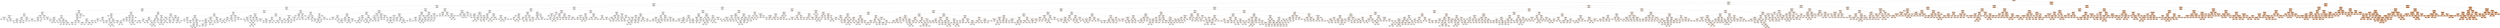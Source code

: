 digraph Tree {
node [shape=box, style="filled, rounded", color="black", fontname="helvetica"] ;
edge [fontname="helvetica"] ;
0 [label="BTC_high <= 26320.6\nsquared_error = 300404650.09\nsamples = 1429\nvalue = 15100.28", fillcolor="#f9e3d4"] ;
1 [label="BTC_open <= 5793.3\nsquared_error = 20462269.02\nsamples = 1101\nvalue = 6375.29", fillcolor="#fdf4ed"] ;
0 -> 1 [labeldistance=2.5, labelangle=45, headlabel="True"] ;
2 [label="BTC_open <= 2315.65\nsquared_error = 2580188.31\nsamples = 482\nvalue = 2068.5", fillcolor="#fefcfa"] ;
1 -> 2 ;
3 [label="BTC_open <= 949.35\nsquared_error = 128146.19\nsamples = 278\nvalue = 814.74", fillcolor="#fffefe"] ;
2 -> 3 ;
4 [label="BTC_open <= 642.6\nsquared_error = 19502.35\nsamples = 198\nvalue = 630.07", fillcolor="#fffffe"] ;
3 -> 4 ;
5 [label="BTC_open <= 526.55\nsquared_error = 6684.73\nsamples = 111\nvalue = 528.81", fillcolor="#ffffff"] ;
4 -> 5 ;
6 [label="BTC_open <= 434.8\nsquared_error = 564.04\nsamples = 50\nvalue = 438.83", fillcolor="#ffffff"] ;
5 -> 6 ;
7 [label="BTC_open <= 420.75\nsquared_error = 30.19\nsamples = 24\nvalue = 418.14", fillcolor="#ffffff"] ;
6 -> 7 ;
8 [label="BTC_open <= 413.75\nsquared_error = 10.81\nsamples = 17\nvalue = 415.39", fillcolor="#ffffff"] ;
7 -> 8 ;
9 [label="sum_lock_weight <= 400299008.0\nsquared_error = 2.63\nsamples = 6\nvalue = 411.14", fillcolor="#ffffff"] ;
8 -> 9 ;
10 [label="mean_lock_size_ytes <= 655539.03\nsquared_error = 0.06\nsamples = 2\nvalue = 408.45", fillcolor="#ffffff"] ;
9 -> 10 ;
11 [label="squared_error = 0.0\nsamples = 1\nvalue = 408.2", fillcolor="#ffffff"] ;
10 -> 11 ;
12 [label="squared_error = 0.0\nsamples = 1\nvalue = 408.7", fillcolor="#ffffff"] ;
10 -> 12 ;
13 [label="xfer_cnt <= 465653.0\nsquared_error = 0.28\nsamples = 4\nvalue = 412.03", fillcolor="#ffffff"] ;
9 -> 13 ;
14 [label="squared_error = 0.0\nsamples = 2\nvalue = 412.4", fillcolor="#ffffff"] ;
13 -> 14 ;
15 [label="mean_hash_rate <= 1180559.0\nsquared_error = 0.04\nsamples = 2\nvalue = 411.3", fillcolor="#ffffff"] ;
13 -> 15 ;
16 [label="squared_error = 0.0\nsamples = 1\nvalue = 411.5", fillcolor="#ffffff"] ;
15 -> 16 ;
17 [label="squared_error = 0.0\nsamples = 1\nvalue = 411.1", fillcolor="#ffffff"] ;
15 -> 17 ;
18 [label="BTC_open <= 417.35\nsquared_error = 2.13\nsamples = 11\nvalue = 417.39", fillcolor="#ffffff"] ;
8 -> 18 ;
19 [label="BTC_open <= 416.0\nsquared_error = 0.36\nsamples = 6\nvalue = 416.13", fillcolor="#ffffff"] ;
18 -> 19 ;
20 [label="BTC_high <= 417.35\nsquared_error = 0.08\nsamples = 3\nvalue = 415.58", fillcolor="#ffffff"] ;
19 -> 20 ;
21 [label="squared_error = 0.0\nsamples = 1\nvalue = 415.1", fillcolor="#ffffff"] ;
20 -> 21 ;
22 [label="difficulty <= 161962016768.0\nsquared_error = 0.0\nsamples = 2\nvalue = 415.73", fillcolor="#ffffff"] ;
20 -> 22 ;
23 [label="squared_error = 0.0\nsamples = 1\nvalue = 415.8", fillcolor="#ffffff"] ;
22 -> 23 ;
24 [label="squared_error = -0.0\nsamples = 1\nvalue = 415.7", fillcolor="#ffffff"] ;
22 -> 24 ;
25 [label="mean_tx_size_usd <= 1749.22\nsquared_error = 0.13\nsamples = 3\nvalue = 416.58", fillcolor="#ffffff"] ;
19 -> 25 ;
26 [label="BTC_low <= 414.85\nsquared_error = 0.02\nsamples = 2\nvalue = 416.3", fillcolor="#ffffff"] ;
25 -> 26 ;
27 [label="squared_error = 0.0\nsamples = 1\nvalue = 416.2", fillcolor="#ffffff"] ;
26 -> 27 ;
28 [label="squared_error = -0.0\nsamples = 1\nvalue = 416.5", fillcolor="#ffffff"] ;
26 -> 28 ;
29 [label="squared_error = 0.0\nsamples = 1\nvalue = 417.0", fillcolor="#ffffff"] ;
25 -> 29 ;
30 [label="BTC_open <= 418.55\nsquared_error = 0.32\nsamples = 5\nvalue = 418.81", fillcolor="#ffffff"] ;
18 -> 30 ;
31 [label="addresses_active_count <= 436120.0\nsquared_error = 0.02\nsamples = 2\nvalue = 417.85", fillcolor="#ffffff"] ;
30 -> 31 ;
32 [label="squared_error = 0.0\nsamples = 1\nvalue = 417.7", fillcolor="#ffffff"] ;
31 -> 32 ;
33 [label="squared_error = -0.0\nsamples = 1\nvalue = 418.0", fillcolor="#ffffff"] ;
31 -> 33 ;
34 [label="sum_lock_weight <= 453533440.0\nsquared_error = 0.01\nsamples = 3\nvalue = 419.13", fillcolor="#ffffff"] ;
30 -> 34 ;
35 [label="squared_error = 0.0\nsamples = 2\nvalue = 419.1", fillcolor="#ffffff"] ;
34 -> 35 ;
36 [label="squared_error = -0.0\nsamples = 1\nvalue = 419.3", fillcolor="#ffffff"] ;
34 -> 36 ;
37 [label="BTC_open <= 425.5\nsquared_error = 4.54\nsamples = 7\nvalue = 425.79", fillcolor="#ffffff"] ;
7 -> 37 ;
38 [label="mean_lock_size_ytes <= 822806.62\nsquared_error = 1.01\nsamples = 4\nvalue = 423.88", fillcolor="#ffffff"] ;
37 -> 38 ;
39 [label="BTC_high <= 428.05\nsquared_error = 0.1\nsamples = 3\nvalue = 424.43", fillcolor="#ffffff"] ;
38 -> 39 ;
40 [label="difficulty <= 166174171136.0\nsquared_error = 0.0\nsamples = 2\nvalue = 424.65", fillcolor="#ffffff"] ;
39 -> 40 ;
41 [label="squared_error = 0.0\nsamples = 1\nvalue = 424.6", fillcolor="#ffffff"] ;
40 -> 41 ;
42 [label="squared_error = 0.0\nsamples = 1\nvalue = 424.7", fillcolor="#ffffff"] ;
40 -> 42 ;
43 [label="squared_error = 0.0\nsamples = 1\nvalue = 424.0", fillcolor="#ffffff"] ;
39 -> 43 ;
44 [label="squared_error = -0.0\nsamples = 1\nvalue = 422.2", fillcolor="#ffffff"] ;
38 -> 44 ;
45 [label="total_fees_usd <= 17012.34\nsquared_error = 2.09\nsamples = 3\nvalue = 427.32", fillcolor="#ffffff"] ;
37 -> 45 ;
46 [label="squared_error = 0.0\nsamples = 1\nvalue = 430.0", fillcolor="#ffffff"] ;
45 -> 46 ;
47 [label="sum_lock_weight <= 448480864.0\nsquared_error = 0.37\nsamples = 2\nvalue = 426.65", fillcolor="#ffffff"] ;
45 -> 47 ;
48 [label="squared_error = 0.0\nsamples = 1\nvalue = 426.3", fillcolor="#ffffff"] ;
47 -> 48 ;
49 [label="squared_error = 0.0\nsamples = 1\nvalue = 427.7", fillcolor="#ffffff"] ;
47 -> 49 ;
50 [label="BTC_high <= 538.0\nsquared_error = 331.27\nsamples = 26\nvalue = 456.86", fillcolor="#ffffff"] ;
6 -> 50 ;
51 [label="BTC_open <= 451.25\nsquared_error = 61.26\nsamples = 24\nvalue = 452.08", fillcolor="#ffffff"] ;
50 -> 51 ;
52 [label="BTC_open <= 445.0\nsquared_error = 13.74\nsamples = 12\nvalue = 445.88", fillcolor="#ffffff"] ;
51 -> 52 ;
53 [label="BTC_open <= 441.6\nsquared_error = 4.35\nsamples = 4\nvalue = 442.0", fillcolor="#ffffff"] ;
52 -> 53 ;
54 [label="squared_error = -0.0\nsamples = 1\nvalue = 439.6", fillcolor="#ffffff"] ;
53 -> 54 ;
55 [label="mean_hash_rate <= 1382794.31\nsquared_error = 0.05\nsamples = 3\nvalue = 443.8", fillcolor="#ffffff"] ;
53 -> 55 ;
56 [label="squared_error = 0.0\nsamples = 1\nvalue = 444.2", fillcolor="#ffffff"] ;
55 -> 56 ;
57 [label="difficulty <= 196783439872.0\nsquared_error = 0.0\nsamples = 2\nvalue = 443.67", fillcolor="#ffffff"] ;
55 -> 57 ;
58 [label="squared_error = 0.0\nsamples = 1\nvalue = 443.6", fillcolor="#ffffff"] ;
57 -> 58 ;
59 [label="squared_error = 0.0\nsamples = 1\nvalue = 443.7", fillcolor="#ffffff"] ;
57 -> 59 ;
60 [label="BTC_open <= 447.1\nsquared_error = 2.38\nsamples = 8\nvalue = 448.6", fillcolor="#ffffff"] ;
52 -> 60 ;
61 [label="mean_lock_size_ytes <= 789835.53\nsquared_error = 0.02\nsamples = 2\nvalue = 445.95", fillcolor="#ffffff"] ;
60 -> 61 ;
62 [label="squared_error = 0.0\nsamples = 1\nvalue = 445.8", fillcolor="#ffffff"] ;
61 -> 62 ;
63 [label="squared_error = -0.0\nsamples = 1\nvalue = 446.1", fillcolor="#ffffff"] ;
61 -> 63 ;
64 [label="BTC_open <= 448.9\nsquared_error = 0.77\nsamples = 6\nvalue = 449.26", fillcolor="#ffffff"] ;
60 -> 64 ;
65 [label="BTC_high <= 458.9\nsquared_error = 0.04\nsamples = 2\nvalue = 448.23", fillcolor="#ffffff"] ;
64 -> 65 ;
66 [label="squared_error = 0.0\nsamples = 1\nvalue = 448.5", fillcolor="#ffffff"] ;
65 -> 66 ;
67 [label="squared_error = -0.0\nsamples = 1\nvalue = 448.1", fillcolor="#ffffff"] ;
65 -> 67 ;
68 [label="BTC_open <= 449.75\nsquared_error = 0.19\nsamples = 4\nvalue = 449.88", fillcolor="#ffffff"] ;
64 -> 68 ;
69 [label="BTC_low <= 445.75\nsquared_error = 0.0\nsamples = 2\nvalue = 449.35", fillcolor="#ffffff"] ;
68 -> 69 ;
70 [label="squared_error = 0.0\nsamples = 1\nvalue = 449.3", fillcolor="#ffffff"] ;
69 -> 70 ;
71 [label="squared_error = -0.0\nsamples = 1\nvalue = 449.4", fillcolor="#ffffff"] ;
69 -> 71 ;
72 [label="difficulty <= 178668781568.0\nsquared_error = 0.01\nsamples = 2\nvalue = 450.23", fillcolor="#ffffff"] ;
68 -> 72 ;
73 [label="squared_error = 0.0\nsamples = 1\nvalue = 450.3", fillcolor="#ffffff"] ;
72 -> 73 ;
74 [label="squared_error = -0.0\nsamples = 1\nvalue = 450.1", fillcolor="#ffffff"] ;
72 -> 74 ;
75 [label="BTC_high <= 500.35\nsquared_error = 38.7\nsamples = 12\nvalue = 457.62", fillcolor="#ffffff"] ;
51 -> 75 ;
76 [label="BTC_open <= 456.45\nsquared_error = 7.98\nsamples = 11\nvalue = 455.69", fillcolor="#ffffff"] ;
75 -> 76 ;
77 [label="BTC_open <= 453.85\nsquared_error = 1.34\nsamples = 6\nvalue = 453.83", fillcolor="#ffffff"] ;
76 -> 77 ;
78 [label="BTC_open <= 452.9\nsquared_error = 0.14\nsamples = 3\nvalue = 452.6", fillcolor="#ffffff"] ;
77 -> 78 ;
79 [label="mean_hash_rate <= 1368298.12\nsquared_error = 0.02\nsamples = 2\nvalue = 452.42", fillcolor="#ffffff"] ;
78 -> 79 ;
80 [label="squared_error = 0.0\nsamples = 1\nvalue = 452.5", fillcolor="#ffffff"] ;
79 -> 80 ;
81 [label="squared_error = -0.0\nsamples = 1\nvalue = 452.2", fillcolor="#ffffff"] ;
79 -> 81 ;
82 [label="squared_error = 0.0\nsamples = 1\nvalue = 453.3", fillcolor="#ffffff"] ;
78 -> 82 ;
83 [label="BTC_open <= 454.65\nsquared_error = 0.04\nsamples = 3\nvalue = 454.85", fillcolor="#ffffff"] ;
77 -> 83 ;
84 [label="squared_error = 0.0\nsamples = 1\nvalue = 454.4", fillcolor="#ffffff"] ;
83 -> 84 ;
85 [label="mean_lock_size_ytes <= 818427.5\nsquared_error = 0.0\nsamples = 2\nvalue = 454.94", fillcolor="#ffffff"] ;
83 -> 85 ;
86 [label="squared_error = 0.0\nsamples = 1\nvalue = 455.0", fillcolor="#ffffff"] ;
85 -> 86 ;
87 [label="squared_error = 0.0\nsamples = 1\nvalue = 454.9", fillcolor="#ffffff"] ;
85 -> 87 ;
88 [label="BTC_open <= 459.45\nsquared_error = 2.04\nsamples = 5\nvalue = 459.12", fillcolor="#ffffff"] ;
76 -> 88 ;
89 [label="sum_lock_weight <= 412318624.0\nsquared_error = 0.05\nsamples = 3\nvalue = 458.15", fillcolor="#ffffff"] ;
88 -> 89 ;
90 [label="squared_error = 0.0\nsamples = 1\nvalue = 458.5", fillcolor="#ffffff"] ;
89 -> 90 ;
91 [label="total_fees_usd <= 22993.86\nsquared_error = 0.01\nsamples = 2\nvalue = 458.03", fillcolor="#ffffff"] ;
89 -> 91 ;
92 [label="squared_error = 0.0\nsamples = 1\nvalue = 457.9", fillcolor="#ffffff"] ;
91 -> 92 ;
93 [label="squared_error = 0.0\nsamples = 1\nvalue = 458.1", fillcolor="#ffffff"] ;
91 -> 93 ;
94 [label="BTC_high <= 465.5\nsquared_error = 0.42\nsamples = 2\nvalue = 461.05", fillcolor="#ffffff"] ;
88 -> 94 ;
95 [label="squared_error = 0.0\nsamples = 1\nvalue = 460.4", fillcolor="#ffffff"] ;
94 -> 95 ;
96 [label="squared_error = 0.0\nsamples = 1\nvalue = 461.7", fillcolor="#ffffff"] ;
94 -> 96 ;
97 [label="squared_error = 0.0\nsamples = 1\nvalue = 474.0", fillcolor="#ffffff"] ;
75 -> 97 ;
98 [label="mean_hash_rate <= 1546367.44\nsquared_error = 1.5\nsamples = 2\nvalue = 514.27", fillcolor="#ffffff"] ;
50 -> 98 ;
99 [label="squared_error = 0.0\nsamples = 1\nvalue = 516.0", fillcolor="#ffffff"] ;
98 -> 99 ;
100 [label="squared_error = 0.0\nsamples = 1\nvalue = 513.4", fillcolor="#ffffff"] ;
98 -> 100 ;
101 [label="BTC_open <= 599.35\nsquared_error = 501.31\nsamples = 61\nvalue = 597.23", fillcolor="#fffffe"] ;
5 -> 101 ;
102 [label="BTC_open <= 579.1\nsquared_error = 103.18\nsamples = 29\nvalue = 578.75", fillcolor="#fffffe"] ;
101 -> 102 ;
103 [label="BTC_open <= 551.75\nsquared_error = 58.51\nsamples = 17\nvalue = 571.56", fillcolor="#ffffff"] ;
102 -> 103 ;
104 [label="squared_error = 0.0\nsamples = 1\nvalue = 537.1", fillcolor="#ffffff"] ;
103 -> 104 ;
105 [label="BTC_open <= 571.15\nsquared_error = 11.46\nsamples = 16\nvalue = 572.94", fillcolor="#ffffff"] ;
103 -> 105 ;
106 [label="BTC_high <= 579.85\nsquared_error = 2.45\nsamples = 5\nvalue = 568.16", fillcolor="#ffffff"] ;
105 -> 106 ;
107 [label="mean_hash_rate <= 1561576.69\nsquared_error = 0.32\nsamples = 2\nvalue = 569.9", fillcolor="#ffffff"] ;
106 -> 107 ;
108 [label="squared_error = 0.0\nsamples = 1\nvalue = 569.1", fillcolor="#ffffff"] ;
107 -> 108 ;
109 [label="squared_error = 0.0\nsamples = 1\nvalue = 570.3", fillcolor="#ffffff"] ;
107 -> 109 ;
110 [label="BTC_open <= 566.7\nsquared_error = 0.07\nsamples = 3\nvalue = 566.85", fillcolor="#ffffff"] ;
106 -> 110 ;
111 [label="squared_error = 0.0\nsamples = 1\nvalue = 566.4", fillcolor="#ffffff"] ;
110 -> 111 ;
112 [label="squared_error = 0.0\nsamples = 2\nvalue = 567.0", fillcolor="#ffffff"] ;
110 -> 112 ;
113 [label="BTC_open <= 573.8\nsquared_error = 2.63\nsamples = 11\nvalue = 574.79", fillcolor="#ffffff"] ;
105 -> 113 ;
114 [label="total_fees_usd <= 44970.61\nsquared_error = 0.33\nsamples = 4\nvalue = 572.42", fillcolor="#ffffff"] ;
113 -> 114 ;
115 [label="BTC_low <= 570.05\nsquared_error = 0.02\nsamples = 3\nvalue = 572.1", fillcolor="#ffffff"] ;
114 -> 115 ;
116 [label="squared_error = 0.0\nsamples = 2\nvalue = 572.0", fillcolor="#ffffff"] ;
115 -> 116 ;
117 [label="squared_error = 0.0\nsamples = 1\nvalue = 572.3", fillcolor="#ffffff"] ;
115 -> 117 ;
118 [label="squared_error = -0.0\nsamples = 1\nvalue = 573.4", fillcolor="#ffffff"] ;
114 -> 118 ;
119 [label="COPPER <= 2.07\nsquared_error = 1.22\nsamples = 7\nvalue = 575.47", fillcolor="#ffffff"] ;
113 -> 119 ;
120 [label="mean_hash_rate <= 1742022.31\nsquared_error = 0.11\nsamples = 4\nvalue = 574.74", fillcolor="#ffffff"] ;
119 -> 120 ;
121 [label="mean_hash_rate <= 1393082.81\nsquared_error = 0.03\nsamples = 3\nvalue = 574.9", fillcolor="#ffffff"] ;
120 -> 121 ;
122 [label="squared_error = 0.0\nsamples = 1\nvalue = 575.3", fillcolor="#ffffff"] ;
121 -> 122 ;
123 [label="SILVER <= 8.68\nsquared_error = 0.01\nsamples = 2\nvalue = 574.83", fillcolor="#ffffff"] ;
121 -> 123 ;
124 [label="squared_error = 0.0\nsamples = 1\nvalue = 574.9", fillcolor="#ffffff"] ;
123 -> 124 ;
125 [label="squared_error = -0.0\nsamples = 1\nvalue = 574.7", fillcolor="#ffffff"] ;
123 -> 125 ;
126 [label="squared_error = 0.0\nsamples = 1\nvalue = 574.2", fillcolor="#ffffff"] ;
120 -> 126 ;
127 [label="difficulty <= 209634353152.0\nsquared_error = 0.55\nsamples = 3\nvalue = 576.78", fillcolor="#ffffff"] ;
119 -> 127 ;
128 [label="squared_error = 0.0\nsamples = 1\nvalue = 576.2", fillcolor="#ffffff"] ;
127 -> 128 ;
129 [label="mean_tx_size_usd <= 1838.93\nsquared_error = 0.12\nsamples = 2\nvalue = 577.65", fillcolor="#ffffff"] ;
127 -> 129 ;
130 [label="squared_error = 0.0\nsamples = 1\nvalue = 577.3", fillcolor="#ffffff"] ;
129 -> 130 ;
131 [label="squared_error = 0.0\nsamples = 1\nvalue = 578.0", fillcolor="#fffffe"] ;
129 -> 131 ;
132 [label="COPPER <= 2.17\nsquared_error = 34.87\nsamples = 12\nvalue = 586.54", fillcolor="#fffffe"] ;
102 -> 132 ;
133 [label="BTC_open <= 584.1\nsquared_error = 8.39\nsamples = 10\nvalue = 583.82", fillcolor="#fffffe"] ;
132 -> 133 ;
134 [label="BTC_high <= 582.8\nsquared_error = 2.06\nsamples = 5\nvalue = 581.67", fillcolor="#fffffe"] ;
133 -> 134 ;
135 [label="BTC_open <= 580.35\nsquared_error = 0.02\nsamples = 2\nvalue = 580.4", fillcolor="#fffffe"] ;
134 -> 135 ;
136 [label="squared_error = 0.0\nsamples = 1\nvalue = 580.2", fillcolor="#fffffe"] ;
135 -> 136 ;
137 [label="squared_error = 0.0\nsamples = 1\nvalue = 580.5", fillcolor="#fffffe"] ;
135 -> 137 ;
138 [label="BTC_open <= 583.1\nsquared_error = 0.24\nsamples = 3\nvalue = 583.2", fillcolor="#fffffe"] ;
134 -> 138 ;
139 [label="squared_error = 0.0\nsamples = 1\nvalue = 582.6", fillcolor="#fffffe"] ;
138 -> 139 ;
140 [label="squared_error = 0.0\nsamples = 2\nvalue = 583.6", fillcolor="#fffffe"] ;
138 -> 140 ;
141 [label="BTC_high <= 587.85\nsquared_error = 2.08\nsamples = 5\nvalue = 586.76", fillcolor="#fffffe"] ;
133 -> 141 ;
142 [label="squared_error = 0.0\nsamples = 1\nvalue = 584.6", fillcolor="#fffffe"] ;
141 -> 142 ;
143 [label="BTC_open <= 588.35\nsquared_error = 0.7\nsamples = 4\nvalue = 587.48", fillcolor="#fffffe"] ;
141 -> 143 ;
144 [label="BTC_open <= 586.8\nsquared_error = 0.13\nsamples = 3\nvalue = 587.14", fillcolor="#fffffe"] ;
143 -> 144 ;
145 [label="squared_error = 0.0\nsamples = 1\nvalue = 586.5", fillcolor="#fffffe"] ;
144 -> 145 ;
146 [label="BTC_high <= 590.0\nsquared_error = 0.04\nsamples = 2\nvalue = 587.3", fillcolor="#fffffe"] ;
144 -> 146 ;
147 [label="squared_error = 0.0\nsamples = 1\nvalue = 587.5", fillcolor="#fffffe"] ;
146 -> 147 ;
148 [label="squared_error = 0.0\nsamples = 1\nvalue = 587.1", fillcolor="#fffffe"] ;
146 -> 148 ;
149 [label="squared_error = -0.0\nsamples = 1\nvalue = 589.2", fillcolor="#fffffe"] ;
143 -> 149 ;
150 [label="GOLD <= 1343.2\nsquared_error = 0.41\nsamples = 2\nvalue = 596.88", fillcolor="#fffffe"] ;
132 -> 150 ;
151 [label="squared_error = 0.0\nsamples = 1\nvalue = 595.6", fillcolor="#fffffe"] ;
150 -> 151 ;
152 [label="squared_error = 0.0\nsamples = 1\nvalue = 597.2", fillcolor="#fffffe"] ;
150 -> 152 ;
153 [label="BTC_low <= 622.0\nsquared_error = 159.44\nsamples = 32\nvalue = 617.31", fillcolor="#fffffe"] ;
101 -> 153 ;
154 [label="BTC_open <= 614.45\nsquared_error = 31.39\nsamples = 23\nvalue = 610.04", fillcolor="#fffffe"] ;
153 -> 154 ;
155 [label="BTC_open <= 606.3\nsquared_error = 6.77\nsamples = 19\nvalue = 607.43", fillcolor="#fffffe"] ;
154 -> 155 ;
156 [label="BTC_open <= 603.8\nsquared_error = 2.2\nsamples = 7\nvalue = 604.14", fillcolor="#fffffe"] ;
155 -> 156 ;
157 [label="GOLD <= 672.05\nsquared_error = 0.36\nsamples = 3\nvalue = 602.33", fillcolor="#fffffe"] ;
156 -> 157 ;
158 [label="addresses_active_count <= 469833.0\nsquared_error = 0.02\nsamples = 2\nvalue = 602.75", fillcolor="#fffffe"] ;
157 -> 158 ;
159 [label="squared_error = 0.0\nsamples = 1\nvalue = 602.9", fillcolor="#fffffe"] ;
158 -> 159 ;
160 [label="squared_error = -0.0\nsamples = 1\nvalue = 602.6", fillcolor="#fffffe"] ;
158 -> 160 ;
161 [label="squared_error = 0.0\nsamples = 1\nvalue = 601.5", fillcolor="#fffffe"] ;
157 -> 161 ;
162 [label="total_fees_usd <= 40004.34\nsquared_error = 0.18\nsamples = 4\nvalue = 605.22", fillcolor="#fffffe"] ;
156 -> 162 ;
163 [label="addresses_active_count <= 531766.0\nsquared_error = 0.0\nsamples = 2\nvalue = 605.57", fillcolor="#fffffe"] ;
162 -> 163 ;
164 [label="squared_error = 0.0\nsamples = 1\nvalue = 605.6", fillcolor="#fffffe"] ;
163 -> 164 ;
165 [label="squared_error = 0.0\nsamples = 1\nvalue = 605.5", fillcolor="#fffffe"] ;
163 -> 165 ;
166 [label="squared_error = -0.0\nsamples = 2\nvalue = 604.7", fillcolor="#fffffe"] ;
162 -> 166 ;
167 [label="BTC_open <= 609.25\nsquared_error = 1.83\nsamples = 12\nvalue = 608.89", fillcolor="#fffffe"] ;
155 -> 167 ;
168 [label="SILVER <= 19.84\nsquared_error = 0.28\nsamples = 6\nvalue = 607.94", fillcolor="#fffffe"] ;
167 -> 168 ;
169 [label="total_fees_usd <= 43124.6\nsquared_error = 0.1\nsamples = 5\nvalue = 608.14", fillcolor="#fffffe"] ;
168 -> 169 ;
170 [label="BTC_open <= 607.9\nsquared_error = 0.01\nsamples = 4\nvalue = 608.04", fillcolor="#fffffe"] ;
169 -> 170 ;
171 [label="squared_error = 0.0\nsamples = 1\nvalue = 607.8", fillcolor="#fffffe"] ;
170 -> 171 ;
172 [label="SILVER <= 18.88\nsquared_error = 0.0\nsamples = 3\nvalue = 608.07", fillcolor="#fffffe"] ;
170 -> 172 ;
173 [label="squared_error = 0.0\nsamples = 2\nvalue = 608.1", fillcolor="#fffffe"] ;
172 -> 173 ;
174 [label="squared_error = 0.0\nsamples = 1\nvalue = 608.0", fillcolor="#fffffe"] ;
172 -> 174 ;
175 [label="squared_error = 0.0\nsamples = 1\nvalue = 609.0", fillcolor="#fffffe"] ;
169 -> 175 ;
176 [label="squared_error = 0.0\nsamples = 1\nvalue = 607.0", fillcolor="#fffffe"] ;
168 -> 176 ;
177 [label="GOLD <= 1317.9\nsquared_error = 0.57\nsamples = 6\nvalue = 610.4", fillcolor="#fffffe"] ;
167 -> 177 ;
178 [label="mean_lock_size_ytes <= 829386.81\nsquared_error = 0.14\nsamples = 4\nvalue = 611.0", fillcolor="#fffffe"] ;
177 -> 178 ;
179 [label="squared_error = 0.0\nsamples = 1\nvalue = 611.6", fillcolor="#fffffe"] ;
178 -> 179 ;
180 [label="JP225 <= 16740.0\nsquared_error = 0.02\nsamples = 3\nvalue = 610.8", fillcolor="#fffffe"] ;
178 -> 180 ;
181 [label="squared_error = 0.0\nsamples = 2\nvalue = 610.7", fillcolor="#fffffe"] ;
180 -> 181 ;
182 [label="squared_error = -0.0\nsamples = 1\nvalue = 611.0", fillcolor="#fffffe"] ;
180 -> 182 ;
183 [label="SPX <= 2143.51\nsquared_error = 0.02\nsamples = 2\nvalue = 609.6", fillcolor="#fffffe"] ;
177 -> 183 ;
184 [label="squared_error = 0.0\nsamples = 1\nvalue = 609.8", fillcolor="#fffffe"] ;
183 -> 184 ;
185 [label="squared_error = 0.0\nsamples = 1\nvalue = 609.5", fillcolor="#fffffe"] ;
183 -> 185 ;
186 [label="BTC_open <= 619.25\nsquared_error = 3.69\nsamples = 4\nvalue = 619.73", fillcolor="#fffffe"] ;
154 -> 186 ;
187 [label="BTC_high <= 630.3\nsquared_error = 0.04\nsamples = 2\nvalue = 617.57", fillcolor="#fffffe"] ;
186 -> 187 ;
188 [label="squared_error = 0.0\nsamples = 1\nvalue = 617.7", fillcolor="#fffffe"] ;
187 -> 188 ;
189 [label="squared_error = 0.0\nsamples = 1\nvalue = 617.3", fillcolor="#fffffe"] ;
187 -> 189 ;
190 [label="mean_lock_size_ytes <= 874885.91\nsquared_error = 0.3\nsamples = 2\nvalue = 621.35", fillcolor="#fffffe"] ;
186 -> 190 ;
191 [label="squared_error = 0.0\nsamples = 1\nvalue = 621.9", fillcolor="#fffffe"] ;
190 -> 191 ;
192 [label="squared_error = 0.0\nsamples = 1\nvalue = 620.8", fillcolor="#fffffe"] ;
190 -> 192 ;
193 [label="BTC_low <= 629.95\nsquared_error = 9.29\nsamples = 9\nvalue = 635.78", fillcolor="#fffffe"] ;
153 -> 193 ;
194 [label="difficulty <= 256070492160.0\nsquared_error = 1.21\nsamples = 2\nvalue = 629.4", fillcolor="#fffffe"] ;
193 -> 194 ;
195 [label="squared_error = 0.0\nsamples = 1\nvalue = 630.5", fillcolor="#fffffe"] ;
194 -> 195 ;
196 [label="squared_error = -0.0\nsamples = 1\nvalue = 628.3", fillcolor="#fffffe"] ;
194 -> 196 ;
197 [label="BTC_open <= 639.2\nsquared_error = 2.02\nsamples = 7\nvalue = 636.94", fillcolor="#fffffe"] ;
193 -> 197 ;
198 [label="BTC_open <= 636.75\nsquared_error = 0.83\nsamples = 6\nvalue = 636.58", fillcolor="#fffffe"] ;
197 -> 198 ;
199 [label="mean_tx_size_usd <= 2090.84\nsquared_error = 0.24\nsamples = 3\nvalue = 635.93", fillcolor="#fffffe"] ;
198 -> 199 ;
200 [label="sum_lock_weight <= 476015200.0\nsquared_error = 0.06\nsamples = 2\nvalue = 636.25", fillcolor="#fffffe"] ;
199 -> 200 ;
201 [label="squared_error = 0.0\nsamples = 1\nvalue = 636.0", fillcolor="#fffffe"] ;
200 -> 201 ;
202 [label="squared_error = 0.0\nsamples = 1\nvalue = 636.5", fillcolor="#fffffe"] ;
200 -> 202 ;
203 [label="squared_error = -0.0\nsamples = 1\nvalue = 635.3", fillcolor="#fffffe"] ;
199 -> 203 ;
204 [label="mean_tx_size_usd <= 3217.81\nsquared_error = 0.14\nsamples = 3\nvalue = 637.55", fillcolor="#fffffe"] ;
198 -> 204 ;
205 [label="sum_lock_weight <= 461136096.0\nsquared_error = 0.04\nsamples = 2\nvalue = 637.2", fillcolor="#fffffe"] ;
204 -> 205 ;
206 [label="squared_error = 0.0\nsamples = 1\nvalue = 637.0", fillcolor="#fffffe"] ;
205 -> 206 ;
207 [label="squared_error = -0.0\nsamples = 1\nvalue = 637.4", fillcolor="#fffffe"] ;
205 -> 207 ;
208 [label="squared_error = -0.0\nsamples = 1\nvalue = 637.9", fillcolor="#fffffe"] ;
204 -> 208 ;
209 [label="squared_error = 0.0\nsamples = 1\nvalue = 640.5", fillcolor="#fffffe"] ;
197 -> 209 ;
210 [label="BTC_open <= 792.25\nsquared_error = 7264.88\nsamples = 87\nvalue = 754.07", fillcolor="#fffefe"] ;
4 -> 210 ;
211 [label="BTC_open <= 707.65\nsquared_error = 1844.53\nsamples = 68\nvalue = 710.39", fillcolor="#fffefe"] ;
210 -> 211 ;
212 [label="BTC_open <= 679.8\nsquared_error = 327.56\nsamples = 36\nvalue = 671.27", fillcolor="#fffffe"] ;
211 -> 212 ;
213 [label="BTC_open <= 660.0\nsquared_error = 75.8\nsamples = 27\nvalue = 660.69", fillcolor="#fffffe"] ;
212 -> 213 ;
214 [label="BTC_open <= 649.05\nsquared_error = 13.07\nsamples = 13\nvalue = 652.48", fillcolor="#fffffe"] ;
213 -> 214 ;
215 [label="BTC_low <= 637.15\nsquared_error = 1.1\nsamples = 3\nvalue = 646.17", fillcolor="#fffffe"] ;
214 -> 215 ;
216 [label="squared_error = 0.0\nsamples = 1\nvalue = 644.7", fillcolor="#fffffe"] ;
215 -> 216 ;
217 [label="JP225 <= 15930.0\nsquared_error = 0.04\nsamples = 2\nvalue = 646.9", fillcolor="#fffffe"] ;
215 -> 217 ;
218 [label="squared_error = 0.0\nsamples = 1\nvalue = 647.1", fillcolor="#fffffe"] ;
217 -> 218 ;
219 [label="squared_error = -0.0\nsamples = 1\nvalue = 646.7", fillcolor="#fffffe"] ;
217 -> 219 ;
220 [label="BTC_open <= 652.9\nsquared_error = 4.51\nsamples = 10\nvalue = 653.94", fillcolor="#fffffe"] ;
214 -> 220 ;
221 [label="BTC_open <= 651.45\nsquared_error = 0.14\nsamples = 3\nvalue = 651.42", fillcolor="#fffffe"] ;
220 -> 221 ;
222 [label="BTC_open <= 651.05\nsquared_error = 0.0\nsamples = 2\nvalue = 651.05", fillcolor="#fffffe"] ;
221 -> 222 ;
223 [label="squared_error = 0.0\nsamples = 1\nvalue = 651.0", fillcolor="#fffffe"] ;
222 -> 223 ;
224 [label="squared_error = 0.0\nsamples = 1\nvalue = 651.1", fillcolor="#fffffe"] ;
222 -> 224 ;
225 [label="squared_error = 0.0\nsamples = 1\nvalue = 651.8", fillcolor="#fffffe"] ;
221 -> 225 ;
226 [label="BTC_open <= 657.35\nsquared_error = 2.4\nsamples = 7\nvalue = 655.06", fillcolor="#fffffe"] ;
220 -> 226 ;
227 [label="total_fees_usd <= 44880.22\nsquared_error = 0.16\nsamples = 6\nvalue = 654.53", fillcolor="#fffffe"] ;
226 -> 227 ;
228 [label="squared_error = 0.0\nsamples = 1\nvalue = 655.4", fillcolor="#fffffe"] ;
227 -> 228 ;
229 [label="COPPER <= 2.22\nsquared_error = 0.06\nsamples = 5\nvalue = 654.4", fillcolor="#fffffe"] ;
227 -> 229 ;
230 [label="total_fees_usd <= 46877.2\nsquared_error = 0.02\nsamples = 3\nvalue = 654.54", fillcolor="#fffffe"] ;
229 -> 230 ;
231 [label="squared_error = 0.0\nsamples = 1\nvalue = 654.7", fillcolor="#fffffe"] ;
230 -> 231 ;
232 [label="BTC_open <= 654.45\nsquared_error = 0.0\nsamples = 2\nvalue = 654.43", fillcolor="#fffffe"] ;
230 -> 232 ;
233 [label="squared_error = 0.0\nsamples = 1\nvalue = 654.4", fillcolor="#fffffe"] ;
232 -> 233 ;
234 [label="squared_error = 0.0\nsamples = 1\nvalue = 654.5", fillcolor="#fffffe"] ;
232 -> 234 ;
235 [label="SILVER <= 20.04\nsquared_error = 0.0\nsamples = 2\nvalue = 654.05", fillcolor="#fffffe"] ;
229 -> 235 ;
236 [label="squared_error = 0.0\nsamples = 1\nvalue = 654.0", fillcolor="#fffffe"] ;
235 -> 236 ;
237 [label="squared_error = 0.0\nsamples = 1\nvalue = 654.1", fillcolor="#fffffe"] ;
235 -> 237 ;
238 [label="squared_error = -0.0\nsamples = 1\nvalue = 659.3", fillcolor="#fffffe"] ;
226 -> 238 ;
239 [label="BTC_open <= 668.7\nsquared_error = 18.31\nsamples = 14\nvalue = 667.99", fillcolor="#fffffe"] ;
213 -> 239 ;
240 [label="mean_lock_size_ytes <= 869748.72\nsquared_error = 3.93\nsamples = 8\nvalue = 664.62", fillcolor="#fffffe"] ;
239 -> 240 ;
241 [label="BTC_open <= 661.75\nsquared_error = 1.53\nsamples = 6\nvalue = 663.22", fillcolor="#fffffe"] ;
240 -> 241 ;
242 [label="squared_error = 0.0\nsamples = 1\nvalue = 660.7", fillcolor="#fffffe"] ;
241 -> 242 ;
243 [label="BTC_open <= 663.95\nsquared_error = 0.32\nsamples = 5\nvalue = 663.72", fillcolor="#fffffe"] ;
241 -> 243 ;
244 [label="mean_hash_rate <= 1550378.81\nsquared_error = 0.15\nsamples = 3\nvalue = 663.33", fillcolor="#fffffe"] ;
243 -> 244 ;
245 [label="difficulty <= 211426041856.0\nsquared_error = 0.01\nsamples = 2\nvalue = 663.6", fillcolor="#fffffe"] ;
244 -> 245 ;
246 [label="squared_error = 0.0\nsamples = 1\nvalue = 663.5", fillcolor="#fffffe"] ;
245 -> 246 ;
247 [label="squared_error = 0.0\nsamples = 1\nvalue = 663.7", fillcolor="#fffffe"] ;
245 -> 247 ;
248 [label="squared_error = 0.0\nsamples = 1\nvalue = 662.8", fillcolor="#fffffe"] ;
244 -> 248 ;
249 [label="addresses_active_count <= 460238.5\nsquared_error = 0.01\nsamples = 2\nvalue = 664.3", fillcolor="#fffffe"] ;
243 -> 249 ;
250 [label="squared_error = 0.0\nsamples = 1\nvalue = 664.4", fillcolor="#fffffe"] ;
249 -> 250 ;
251 [label="squared_error = 0.0\nsamples = 1\nvalue = 664.2", fillcolor="#fffffe"] ;
249 -> 251 ;
252 [label="mean_lock_size_ytes <= 937437.94\nsquared_error = 0.15\nsamples = 2\nvalue = 666.72", fillcolor="#fffffe"] ;
240 -> 252 ;
253 [label="squared_error = 0.0\nsamples = 1\nvalue = 666.5", fillcolor="#fffffe"] ;
252 -> 253 ;
254 [label="squared_error = -0.0\nsamples = 1\nvalue = 667.4", fillcolor="#fffffe"] ;
252 -> 254 ;
255 [label="mean_tx_size_usd <= 2340.87\nsquared_error = 4.25\nsamples = 6\nvalue = 672.21", fillcolor="#fffffe"] ;
239 -> 255 ;
256 [label="JP225 <= 15950.0\nsquared_error = 0.07\nsamples = 3\nvalue = 670.25", fillcolor="#fffffe"] ;
255 -> 256 ;
257 [label="squared_error = 0.0\nsamples = 1\nvalue = 670.0", fillcolor="#fffffe"] ;
256 -> 257 ;
258 [label="DJI <= 18384.0\nsquared_error = 0.01\nsamples = 2\nvalue = 670.5", fillcolor="#fffffe"] ;
256 -> 258 ;
259 [label="squared_error = 0.0\nsamples = 1\nvalue = 670.6", fillcolor="#fffffe"] ;
258 -> 259 ;
260 [label="squared_error = 0.0\nsamples = 1\nvalue = 670.4", fillcolor="#fffffe"] ;
258 -> 260 ;
261 [label="BTC_low <= 638.25\nsquared_error = 0.73\nsamples = 3\nvalue = 674.18", fillcolor="#fffffe"] ;
255 -> 261 ;
262 [label="squared_error = 0.0\nsamples = 1\nvalue = 672.7", fillcolor="#fffffe"] ;
261 -> 262 ;
263 [label="xfer_cnt <= 567229.0\nsquared_error = 0.0\nsamples = 2\nvalue = 674.67", fillcolor="#fffefe"] ;
261 -> 263 ;
264 [label="squared_error = 0.0\nsamples = 1\nvalue = 674.6", fillcolor="#fffefe"] ;
263 -> 264 ;
265 [label="squared_error = 0.0\nsamples = 1\nvalue = 674.7", fillcolor="#fffefe"] ;
263 -> 265 ;
266 [label="GOLD <= 1288.2\nsquared_error = 70.13\nsamples = 9\nvalue = 695.24", fillcolor="#fffefe"] ;
212 -> 266 ;
267 [label="BTC_open <= 703.2\nsquared_error = 5.07\nsamples = 6\nvalue = 702.74", fillcolor="#fffefe"] ;
266 -> 267 ;
268 [label="SILVER <= 8.72\nsquared_error = 2.07\nsamples = 3\nvalue = 700.75", fillcolor="#fffefe"] ;
267 -> 268 ;
269 [label="squared_error = 0.0\nsamples = 1\nvalue = 702.1", fillcolor="#fffefe"] ;
268 -> 269 ;
270 [label="BTC_low <= 674.95\nsquared_error = 0.49\nsamples = 2\nvalue = 699.4", fillcolor="#fffefe"] ;
268 -> 270 ;
271 [label="squared_error = 0.0\nsamples = 1\nvalue = 700.1", fillcolor="#fffefe"] ;
270 -> 271 ;
272 [label="squared_error = -0.0\nsamples = 1\nvalue = 698.7", fillcolor="#fffefe"] ;
270 -> 272 ;
273 [label="xfer_cnt <= 643637.0\nsquared_error = 0.17\nsamples = 3\nvalue = 704.72", fillcolor="#fffefe"] ;
267 -> 273 ;
274 [label="addresses_active_count <= 589432.0\nsquared_error = 0.02\nsamples = 2\nvalue = 704.5", fillcolor="#fffefe"] ;
273 -> 274 ;
275 [label="squared_error = 0.0\nsamples = 1\nvalue = 704.3", fillcolor="#fffefe"] ;
274 -> 275 ;
276 [label="squared_error = 0.0\nsamples = 1\nvalue = 704.6", fillcolor="#fffefe"] ;
274 -> 276 ;
277 [label="squared_error = -0.0\nsamples = 1\nvalue = 705.4", fillcolor="#fffefe"] ;
273 -> 277 ;
278 [label="mean_hash_rate <= 1457327.81\nsquared_error = 6.82\nsamples = 3\nvalue = 686.67", fillcolor="#fffefe"] ;
266 -> 278 ;
279 [label="squared_error = 0.0\nsamples = 1\nvalue = 690.8", fillcolor="#fffefe"] ;
278 -> 279 ;
280 [label="BTC_low <= 675.9\nsquared_error = 0.01\nsamples = 2\nvalue = 685.02", fillcolor="#fffefe"] ;
278 -> 280 ;
281 [label="squared_error = 0.0\nsamples = 1\nvalue = 685.1", fillcolor="#fffefe"] ;
280 -> 281 ;
282 [label="squared_error = -0.0\nsamples = 1\nvalue = 684.9", fillcolor="#fffefe"] ;
280 -> 282 ;
283 [label="BTC_open <= 743.7\nsquared_error = 523.38\nsamples = 32\nvalue = 746.57", fillcolor="#fffefe"] ;
211 -> 283 ;
284 [label="BTC_open <= 724.1\nsquared_error = 102.88\nsamples = 14\nvalue = 724.51", fillcolor="#fffefe"] ;
283 -> 284 ;
285 [label="BTC_open <= 718.2\nsquared_error = 14.83\nsamples = 5\nvalue = 714.28", fillcolor="#fffefe"] ;
284 -> 285 ;
286 [label="total_fees_usd <= 53096.49\nsquared_error = 4.36\nsamples = 4\nvalue = 712.7", fillcolor="#fffefe"] ;
285 -> 286 ;
287 [label="squared_error = 0.0\nsamples = 2\nvalue = 715.0", fillcolor="#fffefe"] ;
286 -> 287 ;
288 [label="total_fees_usd <= 62146.34\nsquared_error = 0.23\nsamples = 2\nvalue = 710.86", fillcolor="#fffefe"] ;
286 -> 288 ;
289 [label="squared_error = 0.0\nsamples = 1\nvalue = 711.1", fillcolor="#fffefe"] ;
288 -> 289 ;
290 [label="squared_error = -0.0\nsamples = 1\nvalue = 709.9", fillcolor="#fffefe"] ;
288 -> 290 ;
291 [label="squared_error = -0.0\nsamples = 1\nvalue = 721.4", fillcolor="#fffefe"] ;
285 -> 291 ;
292 [label="BTC_open <= 730.55\nsquared_error = 14.01\nsamples = 9\nvalue = 733.16", fillcolor="#fffefe"] ;
284 -> 292 ;
293 [label="BTC_high <= 740.05\nsquared_error = 0.64\nsamples = 2\nvalue = 727.37", fillcolor="#fffefe"] ;
292 -> 293 ;
294 [label="squared_error = 0.0\nsamples = 1\nvalue = 726.8", fillcolor="#fffefe"] ;
293 -> 294 ;
295 [label="squared_error = 0.0\nsamples = 1\nvalue = 728.5", fillcolor="#fffefe"] ;
293 -> 295 ;
296 [label="BTC_open <= 736.4\nsquared_error = 4.93\nsamples = 7\nvalue = 734.9", fillcolor="#fffefe"] ;
292 -> 296 ;
297 [label="DJI <= 19138.0\nsquared_error = 0.51\nsamples = 5\nvalue = 733.89", fillcolor="#fffefe"] ;
296 -> 297 ;
298 [label="BTC_open <= 733.05\nsquared_error = 0.26\nsamples = 4\nvalue = 733.69", fillcolor="#fffefe"] ;
297 -> 298 ;
299 [label="squared_error = 0.0\nsamples = 1\nvalue = 732.6", fillcolor="#fffefe"] ;
298 -> 299 ;
300 [label="SILVER <= 17.9\nsquared_error = 0.07\nsamples = 3\nvalue = 733.87", fillcolor="#fffefe"] ;
298 -> 300 ;
301 [label="SILVER <= 8.67\nsquared_error = 0.0\nsamples = 2\nvalue = 734.05", fillcolor="#fffefe"] ;
300 -> 301 ;
302 [label="squared_error = 0.0\nsamples = 1\nvalue = 734.1", fillcolor="#fffefe"] ;
301 -> 302 ;
303 [label="squared_error = 0.0\nsamples = 1\nvalue = 734.0", fillcolor="#fffefe"] ;
301 -> 303 ;
304 [label="squared_error = 0.0\nsamples = 1\nvalue = 733.5", fillcolor="#fffefe"] ;
300 -> 304 ;
305 [label="squared_error = -0.0\nsamples = 1\nvalue = 735.3", fillcolor="#fffefe"] ;
297 -> 305 ;
306 [label="addresses_active_count <= 639558.5\nsquared_error = 2.1\nsamples = 2\nvalue = 738.95", fillcolor="#fffefe"] ;
296 -> 306 ;
307 [label="squared_error = 0.0\nsamples = 1\nvalue = 737.5", fillcolor="#fffefe"] ;
306 -> 307 ;
308 [label="squared_error = -0.0\nsamples = 1\nvalue = 740.4", fillcolor="#fffefe"] ;
306 -> 308 ;
309 [label="BTC_open <= 769.2\nsquared_error = 135.5\nsamples = 18\nvalue = 764.82", fillcolor="#fffefe"] ;
283 -> 309 ;
310 [label="BTC_open <= 756.25\nsquared_error = 46.53\nsamples = 13\nvalue = 758.18", fillcolor="#fffefe"] ;
309 -> 310 ;
311 [label="BTC_low <= 738.9\nsquared_error = 7.5\nsamples = 6\nvalue = 751.31", fillcolor="#fffefe"] ;
310 -> 311 ;
312 [label="BTC_high <= 751.6\nsquared_error = 0.96\nsamples = 3\nvalue = 748.38", fillcolor="#fffefe"] ;
311 -> 312 ;
313 [label="squared_error = 0.0\nsamples = 1\nvalue = 749.3", fillcolor="#fffefe"] ;
312 -> 313 ;
314 [label="BTC_high <= 753.8\nsquared_error = 0.2\nsamples = 2\nvalue = 747.45", fillcolor="#fffefe"] ;
312 -> 314 ;
315 [label="squared_error = 0.0\nsamples = 1\nvalue = 747.9", fillcolor="#fffefe"] ;
314 -> 315 ;
316 [label="squared_error = -0.0\nsamples = 1\nvalue = 747.0", fillcolor="#fffefe"] ;
314 -> 316 ;
317 [label="SILVER <= 16.79\nsquared_error = 0.32\nsamples = 3\nvalue = 753.66", fillcolor="#fffefe"] ;
311 -> 317 ;
318 [label="sum_lock_weight <= 540358160.0\nsquared_error = 0.05\nsamples = 2\nvalue = 753.92", fillcolor="#fffefe"] ;
317 -> 318 ;
319 [label="squared_error = 0.0\nsamples = 1\nvalue = 753.8", fillcolor="#fffefe"] ;
318 -> 319 ;
320 [label="squared_error = -0.0\nsamples = 1\nvalue = 754.3", fillcolor="#fffefe"] ;
318 -> 320 ;
321 [label="squared_error = -0.0\nsamples = 1\nvalue = 752.6", fillcolor="#fffefe"] ;
317 -> 321 ;
322 [label="SILVER <= 17.2\nsquared_error = 8.17\nsamples = 7\nvalue = 763.81", fillcolor="#fffefe"] ;
310 -> 322 ;
323 [label="BTC_open <= 766.0\nsquared_error = 1.47\nsamples = 4\nvalue = 765.76", fillcolor="#fffefe"] ;
322 -> 323 ;
324 [label="addresses_active_count <= 651330.0\nsquared_error = 0.49\nsamples = 2\nvalue = 764.9", fillcolor="#fffefe"] ;
323 -> 324 ;
325 [label="squared_error = 0.0\nsamples = 1\nvalue = 764.2", fillcolor="#fffefe"] ;
324 -> 325 ;
326 [label="squared_error = -0.0\nsamples = 1\nvalue = 765.6", fillcolor="#fffefe"] ;
324 -> 326 ;
327 [label="mean_tx_size_usd <= 1732.22\nsquared_error = 0.5\nsamples = 2\nvalue = 766.9", fillcolor="#fffefe"] ;
323 -> 327 ;
328 [label="squared_error = 0.0\nsamples = 1\nvalue = 767.9", fillcolor="#fffefe"] ;
327 -> 328 ;
329 [label="squared_error = 0.0\nsamples = 1\nvalue = 766.4", fillcolor="#fffefe"] ;
327 -> 329 ;
330 [label="GOLD <= 1234.8\nsquared_error = 1.62\nsamples = 3\nvalue = 760.4", fillcolor="#fffefe"] ;
322 -> 330 ;
331 [label="squared_error = 0.0\nsamples = 1\nvalue = 758.2", fillcolor="#fffefe"] ;
330 -> 331 ;
332 [label="BTC_high <= 768.25\nsquared_error = 0.01\nsamples = 2\nvalue = 761.13", fillcolor="#fffefe"] ;
330 -> 332 ;
333 [label="squared_error = 0.0\nsamples = 1\nvalue = 761.0", fillcolor="#fffefe"] ;
332 -> 333 ;
334 [label="squared_error = 0.0\nsamples = 1\nvalue = 761.2", fillcolor="#fffefe"] ;
332 -> 334 ;
335 [label="mean_lock_size_ytes <= 854283.19\nsquared_error = 17.92\nsamples = 5\nvalue = 779.57", fillcolor="#fffefe"] ;
309 -> 335 ;
336 [label="SILVER <= 16.88\nsquared_error = 4.89\nsamples = 3\nvalue = 781.49", fillcolor="#fffefe"] ;
335 -> 336 ;
337 [label="difficulty <= 323526901760.0\nsquared_error = 1.85\nsamples = 2\nvalue = 782.68", fillcolor="#fffefe"] ;
336 -> 337 ;
338 [label="squared_error = 0.0\nsamples = 1\nvalue = 782.0", fillcolor="#fffefe"] ;
337 -> 338 ;
339 [label="squared_error = 0.0\nsamples = 1\nvalue = 785.4", fillcolor="#fffefe"] ;
337 -> 339 ;
340 [label="squared_error = 0.0\nsamples = 1\nvalue = 778.5", fillcolor="#fffefe"] ;
336 -> 340 ;
341 [label="addresses_active_count <= 614091.0\nsquared_error = 5.52\nsamples = 2\nvalue = 772.85", fillcolor="#fffefe"] ;
335 -> 341 ;
342 [label="squared_error = 0.0\nsamples = 1\nvalue = 770.5", fillcolor="#fffefe"] ;
341 -> 342 ;
343 [label="squared_error = 0.0\nsamples = 1\nvalue = 775.2", fillcolor="#fffefe"] ;
341 -> 343 ;
344 [label="BTC_open <= 850.6\nsquared_error = 1901.74\nsamples = 19\nvalue = 877.83", fillcolor="#fffefe"] ;
210 -> 344 ;
345 [label="mean_tx_size_usd <= 2305.45\nsquared_error = 112.58\nsamples = 6\nvalue = 817.45", fillcolor="#fffefe"] ;
344 -> 345 ;
346 [label="difficulty <= 323526901760.0\nsquared_error = 11.25\nsamples = 4\nvalue = 824.8", fillcolor="#fffefe"] ;
345 -> 346 ;
347 [label="squared_error = 0.0\nsamples = 1\nvalue = 829.2", fillcolor="#fffefe"] ;
346 -> 347 ;
348 [label="mean_tx_size_usd <= 1419.2\nsquared_error = 4.9\nsamples = 3\nvalue = 823.04", fillcolor="#fffefe"] ;
346 -> 348 ;
349 [label="squared_error = 0.0\nsamples = 1\nvalue = 824.8", fillcolor="#fffefe"] ;
348 -> 349 ;
350 [label="mean_lock_size_ytes <= 717603.28\nsquared_error = 0.64\nsamples = 2\nvalue = 820.4", fillcolor="#fffefe"] ;
348 -> 350 ;
351 [label="squared_error = 0.0\nsamples = 1\nvalue = 819.6", fillcolor="#fffefe"] ;
350 -> 351 ;
352 [label="squared_error = -0.0\nsamples = 1\nvalue = 821.2", fillcolor="#fffefe"] ;
350 -> 352 ;
353 [label="SILVER <= 16.36\nsquared_error = 30.25\nsamples = 2\nvalue = 804.6", fillcolor="#fffefe"] ;
345 -> 353 ;
354 [label="squared_error = 0.0\nsamples = 1\nvalue = 799.1", fillcolor="#fffefe"] ;
353 -> 354 ;
355 [label="squared_error = 0.0\nsamples = 1\nvalue = 810.1", fillcolor="#fffefe"] ;
353 -> 355 ;
356 [label="BTC_open <= 907.1\nsquared_error = 379.54\nsamples = 13\nvalue = 904.39", fillcolor="#fffefe"] ;
344 -> 356 ;
357 [label="BTC_open <= 879.1\nsquared_error = 124.14\nsamples = 6\nvalue = 886.9", fillcolor="#fffefe"] ;
356 -> 357 ;
358 [label="squared_error = 0.0\nsamples = 1\nvalue = 872.0", fillcolor="#fffefe"] ;
357 -> 358 ;
359 [label="SILVER <= 7.98\nsquared_error = 19.7\nsamples = 5\nvalue = 894.35", fillcolor="#fffefe"] ;
357 -> 359 ;
360 [label="addresses_active_count <= 617612.5\nsquared_error = 1.82\nsamples = 2\nvalue = 887.55", fillcolor="#fffefe"] ;
359 -> 360 ;
361 [label="squared_error = 0.0\nsamples = 1\nvalue = 888.9", fillcolor="#fffefe"] ;
360 -> 361 ;
362 [label="squared_error = 0.0\nsamples = 1\nvalue = 886.2", fillcolor="#fffefe"] ;
360 -> 362 ;
363 [label="BTC_open <= 896.4\nsquared_error = 5.1\nsamples = 3\nvalue = 896.62", fillcolor="#fffefe"] ;
359 -> 363 ;
364 [label="squared_error = -0.0\nsamples = 1\nvalue = 894.4", fillcolor="#fffefe"] ;
363 -> 364 ;
365 [label="total_fees_usd <= 93372.86\nsquared_error = 0.38\nsamples = 2\nvalue = 898.83", fillcolor="#fffefe"] ;
363 -> 365 ;
366 [label="squared_error = 0.0\nsamples = 1\nvalue = 898.4", fillcolor="#fffefe"] ;
365 -> 366 ;
367 [label="squared_error = 0.0\nsamples = 1\nvalue = 899.7", fillcolor="#fffefe"] ;
365 -> 367 ;
368 [label="BTC_high <= 967.2\nsquared_error = 72.17\nsamples = 7\nvalue = 920.54", fillcolor="#fffefd"] ;
356 -> 368 ;
369 [label="SPX <= 2280.48\nsquared_error = 6.39\nsamples = 6\nvalue = 917.05", fillcolor="#fffefd"] ;
368 -> 369 ;
370 [label="sum_lock_weight <= 575734848.0\nsquared_error = 1.1\nsamples = 4\nvalue = 919.68", fillcolor="#fffefd"] ;
369 -> 370 ;
371 [label="BTC_open <= 919.3\nsquared_error = 0.34\nsamples = 3\nvalue = 919.22", fillcolor="#fffefd"] ;
370 -> 371 ;
372 [label="BTC_low <= 911.75\nsquared_error = 0.02\nsamples = 2\nvalue = 918.65", fillcolor="#fffefd"] ;
371 -> 372 ;
373 [label="squared_error = 0.0\nsamples = 1\nvalue = 918.8", fillcolor="#fffefd"] ;
372 -> 373 ;
374 [label="squared_error = 0.0\nsamples = 1\nvalue = 918.5", fillcolor="#fffefd"] ;
372 -> 374 ;
375 [label="squared_error = 0.0\nsamples = 1\nvalue = 919.8", fillcolor="#fffefd"] ;
371 -> 375 ;
376 [label="squared_error = -0.0\nsamples = 1\nvalue = 921.5", fillcolor="#fffefd"] ;
370 -> 376 ;
377 [label="xfer_cnt <= 569025.5\nsquared_error = 0.27\nsamples = 2\nvalue = 914.87", fillcolor="#fffefe"] ;
369 -> 377 ;
378 [label="squared_error = 0.0\nsamples = 1\nvalue = 914.5", fillcolor="#fffefe"] ;
377 -> 378 ;
379 [label="squared_error = 0.0\nsamples = 1\nvalue = 915.6", fillcolor="#fffefe"] ;
377 -> 379 ;
380 [label="squared_error = 0.0\nsamples = 1\nvalue = 939.7", fillcolor="#fffefd"] ;
368 -> 380 ;
381 [label="BTC_open <= 1496.7\nsquared_error = 105499.71\nsamples = 80\nvalue = 1268.3", fillcolor="#fffdfc"] ;
3 -> 381 ;
382 [label="BTC_open <= 1138.6\nsquared_error = 13341.49\nsamples = 64\nvalue = 1127.36", fillcolor="#fffefd"] ;
381 -> 382 ;
383 [label="BTC_open <= 1070.8\nsquared_error = 2238.33\nsamples = 33\nvalue = 1039.85", fillcolor="#fffefd"] ;
382 -> 383 ;
384 [label="BTC_open <= 1020.85\nsquared_error = 745.81\nsamples = 26\nvalue = 1018.92", fillcolor="#fffefd"] ;
383 -> 384 ;
385 [label="BTC_open <= 985.85\nsquared_error = 300.55\nsamples = 13\nvalue = 996.27", fillcolor="#fffefd"] ;
384 -> 385 ;
386 [label="SPX <= 2280.2\nsquared_error = 98.36\nsamples = 4\nvalue = 968.98", fillcolor="#fffefd"] ;
385 -> 386 ;
387 [label="total_fees_usd <= 115498.68\nsquared_error = 9.39\nsamples = 2\nvalue = 961.17", fillcolor="#fffefd"] ;
386 -> 387 ;
388 [label="squared_error = 0.0\nsamples = 1\nvalue = 959.0", fillcolor="#fffefd"] ;
387 -> 388 ;
389 [label="squared_error = 0.0\nsamples = 1\nvalue = 965.5", fillcolor="#fffefd"] ;
387 -> 389 ;
390 [label="BTC_low <= 960.25\nsquared_error = 2.89\nsamples = 2\nvalue = 980.7", fillcolor="#fffefd"] ;
386 -> 390 ;
391 [label="squared_error = 0.0\nsamples = 1\nvalue = 979.0", fillcolor="#fffefd"] ;
390 -> 391 ;
392 [label="squared_error = -0.0\nsamples = 1\nvalue = 982.4", fillcolor="#fffefd"] ;
390 -> 392 ;
393 [label="BTC_low <= 994.95\nsquared_error = 92.3\nsamples = 9\nvalue = 1003.86", fillcolor="#fffefd"] ;
385 -> 393 ;
394 [label="BTC_low <= 913.8\nsquared_error = 5.1\nsamples = 4\nvalue = 995.67", fillcolor="#fffefd"] ;
393 -> 394 ;
395 [label="squared_error = 0.0\nsamples = 1\nvalue = 989.3", fillcolor="#fffefd"] ;
394 -> 395 ;
396 [label="mean_hash_rate <= 2714035.62\nsquared_error = 0.66\nsamples = 3\nvalue = 996.38", fillcolor="#fffefd"] ;
394 -> 396 ;
397 [label="squared_error = 0.0\nsamples = 1\nvalue = 995.4", fillcolor="#fffefd"] ;
396 -> 397 ;
398 [label="sum_lock_weight <= 565480048.0\nsquared_error = 0.27\nsamples = 2\nvalue = 996.87", fillcolor="#fffefd"] ;
396 -> 398 ;
399 [label="squared_error = 0.0\nsamples = 1\nvalue = 997.6", fillcolor="#fffefd"] ;
398 -> 399 ;
400 [label="squared_error = -0.0\nsamples = 1\nvalue = 996.5", fillcolor="#fffefd"] ;
398 -> 400 ;
401 [label="GOLD <= 1232.6\nsquared_error = 12.86\nsamples = 5\nvalue = 1014.09", fillcolor="#fffefd"] ;
393 -> 401 ;
402 [label="DJI <= 9899.0\nsquared_error = 2.0\nsamples = 3\nvalue = 1016.03", fillcolor="#fffefd"] ;
401 -> 402 ;
403 [label="squared_error = 0.0\nsamples = 1\nvalue = 1013.0", fillcolor="#fffefd"] ;
402 -> 403 ;
404 [label="mean_hash_rate <= 2606613.12\nsquared_error = 0.19\nsamples = 2\nvalue = 1016.64", fillcolor="#fffefd"] ;
402 -> 404 ;
405 [label="squared_error = 0.0\nsamples = 1\nvalue = 1017.0", fillcolor="#fffefd"] ;
404 -> 405 ;
406 [label="squared_error = 0.0\nsamples = 1\nvalue = 1016.1", fillcolor="#fffefd"] ;
404 -> 406 ;
407 [label="mean_hash_rate <= 3043000.75\nsquared_error = 0.0\nsamples = 2\nvalue = 1008.25", fillcolor="#fffefd"] ;
401 -> 407 ;
408 [label="squared_error = 0.0\nsamples = 1\nvalue = 1008.3", fillcolor="#fffefd"] ;
407 -> 408 ;
409 [label="squared_error = -0.0\nsamples = 1\nvalue = 1008.2", fillcolor="#fffefd"] ;
407 -> 409 ;
410 [label="BTC_open <= 1039.9\nsquared_error = 56.31\nsamples = 13\nvalue = 1043.73", fillcolor="#fffefd"] ;
384 -> 410 ;
411 [label="BTC_open <= 1028.25\nsquared_error = 19.47\nsamples = 5\nvalue = 1032.54", fillcolor="#fffefd"] ;
410 -> 411 ;
412 [label="squared_error = 0.0\nsamples = 1\nvalue = 1024.7", fillcolor="#fffefd"] ;
411 -> 412 ;
413 [label="BTC_open <= 1036.45\nsquared_error = 5.14\nsamples = 4\nvalue = 1034.5", fillcolor="#fffefd"] ;
411 -> 413 ;
414 [label="COPPER <= 2.59\nsquared_error = 1.71\nsamples = 3\nvalue = 1033.37", fillcolor="#fffefd"] ;
413 -> 414 ;
415 [label="COPPER <= 1.28\nsquared_error = 0.56\nsamples = 2\nvalue = 1032.55", fillcolor="#fffefd"] ;
414 -> 415 ;
416 [label="squared_error = 0.0\nsamples = 1\nvalue = 1031.8", fillcolor="#fffefd"] ;
415 -> 416 ;
417 [label="squared_error = 0.0\nsamples = 1\nvalue = 1033.3", fillcolor="#fffefd"] ;
415 -> 417 ;
418 [label="squared_error = 0.0\nsamples = 1\nvalue = 1035.0", fillcolor="#fffefd"] ;
414 -> 418 ;
419 [label="squared_error = 0.0\nsamples = 1\nvalue = 1037.9", fillcolor="#fffefd"] ;
413 -> 419 ;
420 [label="DJI <= 20362.0\nsquared_error = 16.48\nsamples = 8\nvalue = 1047.23", fillcolor="#fffefd"] ;
410 -> 420 ;
421 [label="BTC_open <= 1050.95\nsquared_error = 4.62\nsamples = 5\nvalue = 1050.88", fillcolor="#fffefd"] ;
420 -> 421 ;
422 [label="addresses_active_count <= 662091.0\nsquared_error = 0.07\nsamples = 3\nvalue = 1049.38", fillcolor="#fffefd"] ;
421 -> 422 ;
423 [label="squared_error = 0.0\nsamples = 1\nvalue = 1048.9", fillcolor="#fffefd"] ;
422 -> 423 ;
424 [label="DJI <= 10001.0\nsquared_error = 0.01\nsamples = 2\nvalue = 1049.5", fillcolor="#fffefd"] ;
422 -> 424 ;
425 [label="squared_error = 0.0\nsamples = 1\nvalue = 1049.4", fillcolor="#fffefd"] ;
424 -> 425 ;
426 [label="squared_error = 0.0\nsamples = 1\nvalue = 1049.6", fillcolor="#fffefd"] ;
424 -> 426 ;
427 [label="mean_tx_size_usd <= 1967.26\nsquared_error = 2.28\nsamples = 2\nvalue = 1053.37", fillcolor="#fffefd"] ;
421 -> 427 ;
428 [label="squared_error = 0.0\nsamples = 1\nvalue = 1052.3", fillcolor="#fffefd"] ;
427 -> 428 ;
429 [label="squared_error = 0.0\nsamples = 1\nvalue = 1055.5", fillcolor="#fffefd"] ;
427 -> 429 ;
430 [label="addresses_active_count <= 684738.5\nsquared_error = 1.7\nsamples = 3\nvalue = 1043.58", fillcolor="#fffefd"] ;
420 -> 430 ;
431 [label="mean_tx_size_usd <= 2382.65\nsquared_error = 0.02\nsamples = 2\nvalue = 1044.58", fillcolor="#fffefd"] ;
430 -> 431 ;
432 [label="squared_error = 0.0\nsamples = 1\nvalue = 1044.4", fillcolor="#fffefd"] ;
431 -> 432 ;
433 [label="squared_error = 0.0\nsamples = 1\nvalue = 1044.7", fillcolor="#fffefd"] ;
431 -> 433 ;
434 [label="squared_error = -0.0\nsamples = 1\nvalue = 1041.9", fillcolor="#fffefd"] ;
430 -> 434 ;
435 [label="mean_lock_size_ytes <= 923343.38\nsquared_error = 218.39\nsamples = 7\nvalue = 1116.58", fillcolor="#fffefd"] ;
383 -> 435 ;
436 [label="addresses_active_count <= 692557.5\nsquared_error = 28.38\nsamples = 2\nvalue = 1093.63", fillcolor="#fffefd"] ;
435 -> 436 ;
437 [label="squared_error = 0.0\nsamples = 1\nvalue = 1086.1", fillcolor="#fffefd"] ;
436 -> 437 ;
438 [label="squared_error = 0.0\nsamples = 1\nvalue = 1097.4", fillcolor="#fffefd"] ;
436 -> 438 ;
439 [label="mean_tx_size_usd <= 2450.63\nsquared_error = 47.81\nsamples = 5\nvalue = 1124.22", fillcolor="#fffefd"] ;
435 -> 439 ;
440 [label="JP225 <= 9680.0\nsquared_error = 9.89\nsamples = 3\nvalue = 1118.58", fillcolor="#fffefd"] ;
439 -> 440 ;
441 [label="squared_error = 0.0\nsamples = 1\nvalue = 1112.4", fillcolor="#fffefd"] ;
440 -> 441 ;
442 [label="BTC_low <= 1104.15\nsquared_error = 0.42\nsamples = 2\nvalue = 1120.12", fillcolor="#fffefd"] ;
440 -> 442 ;
443 [label="squared_error = 0.0\nsamples = 1\nvalue = 1119.0", fillcolor="#fffefd"] ;
442 -> 443 ;
444 [label="squared_error = 0.0\nsamples = 1\nvalue = 1120.5", fillcolor="#fffefd"] ;
442 -> 444 ;
445 [label="addresses_active_count <= 676880.0\nsquared_error = 5.67\nsamples = 2\nvalue = 1131.28", fillcolor="#fffefd"] ;
439 -> 445 ;
446 [label="squared_error = 0.0\nsamples = 1\nvalue = 1135.4", fillcolor="#fffefd"] ;
445 -> 446 ;
447 [label="squared_error = 0.0\nsamples = 1\nvalue = 1129.9", fillcolor="#fffefd"] ;
445 -> 447 ;
448 [label="BTC_open <= 1308.1\nsquared_error = 5768.23\nsamples = 31\nvalue = 1236.26", fillcolor="#fffdfd"] ;
382 -> 448 ;
449 [label="BTC_open <= 1209.3\nsquared_error = 1798.57\nsamples = 26\nvalue = 1209.97", fillcolor="#fffdfd"] ;
448 -> 449 ;
450 [label="BTC_open <= 1160.35\nsquared_error = 335.87\nsamples = 12\nvalue = 1170.78", fillcolor="#fffefd"] ;
449 -> 450 ;
451 [label="total_fees_usd <= 248894.16\nsquared_error = 10.52\nsamples = 3\nvalue = 1144.42", fillcolor="#fffefd"] ;
450 -> 451 ;
452 [label="mean_tx_size_usd <= 2190.59\nsquared_error = 0.56\nsamples = 2\nvalue = 1148.35", fillcolor="#fffefd"] ;
451 -> 452 ;
453 [label="squared_error = 0.0\nsamples = 1\nvalue = 1149.1", fillcolor="#fffefd"] ;
452 -> 453 ;
454 [label="squared_error = -0.0\nsamples = 1\nvalue = 1147.6", fillcolor="#fffefd"] ;
452 -> 454 ;
455 [label="squared_error = 0.0\nsamples = 1\nvalue = 1141.8", fillcolor="#fffefd"] ;
451 -> 455 ;
456 [label="BTC_open <= 1182.85\nsquared_error = 90.87\nsamples = 9\nvalue = 1180.92", fillcolor="#fffefd"] ;
450 -> 456 ;
457 [label="DJI <= 20691.0\nsquared_error = 4.12\nsamples = 5\nvalue = 1175.27", fillcolor="#fffefd"] ;
456 -> 457 ;
458 [label="BTC_open <= 1176.5\nsquared_error = 0.12\nsamples = 3\nvalue = 1176.67", fillcolor="#fffefd"] ;
457 -> 458 ;
459 [label="squared_error = 0.0\nsamples = 1\nvalue = 1176.2", fillcolor="#fffefd"] ;
458 -> 459 ;
460 [label="total_fees_usd <= 202358.23\nsquared_error = 0.01\nsamples = 2\nvalue = 1176.9", fillcolor="#fffefd"] ;
458 -> 460 ;
461 [label="squared_error = 0.0\nsamples = 1\nvalue = 1177.0", fillcolor="#fffefd"] ;
460 -> 461 ;
462 [label="squared_error = -0.0\nsamples = 1\nvalue = 1176.8", fillcolor="#fffefd"] ;
460 -> 462 ;
463 [label="BTC_high <= 1185.35\nsquared_error = 0.38\nsamples = 2\nvalue = 1172.47", fillcolor="#fffefd"] ;
457 -> 463 ;
464 [label="squared_error = 0.0\nsamples = 1\nvalue = 1172.9", fillcolor="#fffefd"] ;
463 -> 464 ;
465 [label="squared_error = -0.0\nsamples = 1\nvalue = 1171.6", fillcolor="#fffefd"] ;
463 -> 465 ;
466 [label="addresses_active_count <= 718063.5\nsquared_error = 52.09\nsamples = 4\nvalue = 1193.65", fillcolor="#fffefd"] ;
456 -> 466 ;
467 [label="JP225 <= 9355.0\nsquared_error = 0.56\nsamples = 3\nvalue = 1189.5", fillcolor="#fffefd"] ;
466 -> 467 ;
468 [label="squared_error = 0.0\nsamples = 1\nvalue = 1190.5", fillcolor="#fffefd"] ;
467 -> 468 ;
469 [label="sum_lock_weight <= 598234016.0\nsquared_error = 0.09\nsamples = 2\nvalue = 1189.0", fillcolor="#fffefd"] ;
467 -> 469 ;
470 [label="squared_error = 0.0\nsamples = 1\nvalue = 1189.3", fillcolor="#fffefd"] ;
469 -> 470 ;
471 [label="squared_error = 0.0\nsamples = 1\nvalue = 1188.7", fillcolor="#fffefd"] ;
469 -> 471 ;
472 [label="squared_error = -0.0\nsamples = 1\nvalue = 1206.1", fillcolor="#fffefd"] ;
466 -> 472 ;
473 [label="BTC_open <= 1252.55\nsquared_error = 489.34\nsamples = 14\nvalue = 1245.24", fillcolor="#fffdfd"] ;
449 -> 473 ;
474 [label="BTC_open <= 1227.7\nsquared_error = 153.82\nsamples = 9\nvalue = 1233.11", fillcolor="#fffdfd"] ;
473 -> 474 ;
475 [label="xfer_cnt <= 643105.5\nsquared_error = 14.82\nsamples = 4\nvalue = 1218.36", fillcolor="#fffdfd"] ;
474 -> 475 ;
476 [label="GOLD <= 1286.15\nsquared_error = 1.82\nsamples = 2\nvalue = 1213.85", fillcolor="#fffdfd"] ;
475 -> 476 ;
477 [label="squared_error = 0.0\nsamples = 1\nvalue = 1215.2", fillcolor="#fffdfd"] ;
476 -> 477 ;
478 [label="squared_error = 0.0\nsamples = 1\nvalue = 1212.5", fillcolor="#fffdfd"] ;
476 -> 478 ;
479 [label="BTC_open <= 1221.7\nsquared_error = 0.89\nsamples = 2\nvalue = 1221.37", fillcolor="#fffdfd"] ;
475 -> 479 ;
480 [label="squared_error = 0.0\nsamples = 1\nvalue = 1220.7", fillcolor="#fffdfd"] ;
479 -> 480 ;
481 [label="squared_error = -0.0\nsamples = 1\nvalue = 1222.7", fillcolor="#fffdfd"] ;
479 -> 481 ;
482 [label="BTC_open <= 1240.65\nsquared_error = 43.1\nsamples = 5\nvalue = 1241.3", fillcolor="#fffdfd"] ;
474 -> 482 ;
483 [label="BTC_high <= 1248.75\nsquared_error = 7.09\nsamples = 3\nvalue = 1235.96", fillcolor="#fffdfd"] ;
482 -> 483 ;
484 [label="squared_error = 0.0\nsamples = 1\nvalue = 1232.7", fillcolor="#fffdfd"] ;
483 -> 484 ;
485 [label="xfer_cnt <= 721163.5\nsquared_error = 0.0\nsamples = 2\nvalue = 1238.13", fillcolor="#fffdfd"] ;
483 -> 485 ;
486 [label="squared_error = 0.0\nsamples = 1\nvalue = 1238.2", fillcolor="#fffdfd"] ;
485 -> 486 ;
487 [label="squared_error = 0.0\nsamples = 1\nvalue = 1238.1", fillcolor="#fffdfd"] ;
485 -> 487 ;
488 [label="COPPER <= 1.33\nsquared_error = 7.92\nsamples = 2\nvalue = 1247.97", fillcolor="#fffdfd"] ;
482 -> 488 ;
489 [label="squared_error = 0.0\nsamples = 1\nvalue = 1249.6", fillcolor="#fffdfd"] ;
488 -> 489 ;
490 [label="squared_error = 0.0\nsamples = 1\nvalue = 1243.1", fillcolor="#fffdfd"] ;
488 -> 490 ;
491 [label="BTC_open <= 1274.1\nsquared_error = 128.23\nsamples = 5\nvalue = 1273.53", fillcolor="#fffdfc"] ;
473 -> 491 ;
492 [label="sum_lock_weight <= 594946656.0\nsquared_error = 41.28\nsamples = 3\nvalue = 1263.67", fillcolor="#fffdfc"] ;
491 -> 492 ;
493 [label="JP225 <= 19320.0\nsquared_error = 11.9\nsamples = 2\nvalue = 1267.75", fillcolor="#fffdfc"] ;
492 -> 493 ;
494 [label="squared_error = 0.0\nsamples = 1\nvalue = 1264.3", fillcolor="#fffdfc"] ;
493 -> 494 ;
495 [label="squared_error = 0.0\nsamples = 1\nvalue = 1271.2", fillcolor="#fffdfc"] ;
493 -> 495 ;
496 [label="squared_error = 0.0\nsamples = 1\nvalue = 1255.5", fillcolor="#fffdfd"] ;
492 -> 496 ;
497 [label="SILVER <= 17.43\nsquared_error = 20.48\nsamples = 2\nvalue = 1283.4", fillcolor="#fffdfc"] ;
491 -> 497 ;
498 [label="squared_error = 0.0\nsamples = 1\nvalue = 1286.6", fillcolor="#fffdfc"] ;
497 -> 498 ;
499 [label="squared_error = -0.0\nsamples = 1\nvalue = 1277.0", fillcolor="#fffdfc"] ;
497 -> 499 ;
500 [label="BTC_open <= 1398.9\nsquared_error = 3186.58\nsamples = 5\nvalue = 1379.01", fillcolor="#fffdfc"] ;
448 -> 500 ;
501 [label="COPPER <= 1.33\nsquared_error = 90.67\nsamples = 3\nvalue = 1344.32", fillcolor="#fffdfc"] ;
500 -> 501 ;
502 [label="sum_lock_weight <= 627932864.0\nsquared_error = 11.22\nsamples = 2\nvalue = 1332.95", fillcolor="#fffdfc"] ;
501 -> 502 ;
503 [label="squared_error = 0.0\nsamples = 1\nvalue = 1336.3", fillcolor="#fffdfc"] ;
502 -> 503 ;
504 [label="squared_error = 0.0\nsamples = 1\nvalue = 1329.6", fillcolor="#fffdfc"] ;
502 -> 504 ;
505 [label="squared_error = -0.0\nsamples = 1\nvalue = 1351.9", fillcolor="#fffdfc"] ;
501 -> 505 ;
506 [label="sum_lock_weight <= 589032224.0\nsquared_error = 394.02\nsamples = 2\nvalue = 1465.75", fillcolor="#fffdfc"] ;
500 -> 506 ;
507 [label="squared_error = 0.0\nsamples = 1\nvalue = 1445.9", fillcolor="#fffdfc"] ;
506 -> 507 ;
508 [label="squared_error = -0.0\nsamples = 1\nvalue = 1485.6", fillcolor="#fffdfc"] ;
506 -> 508 ;
509 [label="BTC_open <= 1843.35\nsquared_error = 57955.57\nsamples = 16\nvalue = 1861.41", fillcolor="#fefcfb"] ;
381 -> 509 ;
510 [label="BTC_open <= 1620.4\nsquared_error = 9270.94\nsamples = 9\nvalue = 1650.57", fillcolor="#fffdfb"] ;
509 -> 510 ;
511 [label="BTC_open <= 1526.55\nsquared_error = 299.47\nsamples = 3\nvalue = 1541.44", fillcolor="#fffdfc"] ;
510 -> 511 ;
512 [label="squared_error = 0.0\nsamples = 1\nvalue = 1507.8", fillcolor="#fffdfc"] ;
511 -> 512 ;
513 [label="BTC_low <= 1524.05\nsquared_error = 20.7\nsamples = 2\nvalue = 1549.85", fillcolor="#fffdfc"] ;
511 -> 513 ;
514 [label="squared_error = 0.0\nsamples = 1\nvalue = 1545.3", fillcolor="#fffdfc"] ;
513 -> 514 ;
515 [label="squared_error = 0.0\nsamples = 1\nvalue = 1554.4", fillcolor="#fffdfc"] ;
513 -> 515 ;
516 [label="BTC_low <= 1655.25\nsquared_error = 1097.13\nsamples = 6\nvalue = 1728.51", fillcolor="#fefdfb"] ;
510 -> 516 ;
517 [label="COPPER <= 1.28\nsquared_error = 112.5\nsamples = 2\nvalue = 1693.9", fillcolor="#fffdfb"] ;
516 -> 517 ;
518 [label="squared_error = 0.0\nsamples = 1\nvalue = 1686.4", fillcolor="#fffdfb"] ;
517 -> 518 ;
519 [label="squared_error = -0.0\nsamples = 1\nvalue = 1708.9", fillcolor="#fefdfb"] ;
517 -> 519 ;
520 [label="mean_tx_size_usd <= 5242.22\nsquared_error = 263.03\nsamples = 4\nvalue = 1754.48", fillcolor="#fefcfb"] ;
516 -> 520 ;
521 [label="BTC_open <= 1758.0\nsquared_error = 69.03\nsamples = 3\nvalue = 1762.87", fillcolor="#fefcfb"] ;
520 -> 521 ;
522 [label="squared_error = 0.0\nsamples = 1\nvalue = 1752.3", fillcolor="#fefcfb"] ;
521 -> 522 ;
523 [label="xfer_cnt <= 814116.0\nsquared_error = 19.8\nsamples = 2\nvalue = 1768.15", fillcolor="#fefcfb"] ;
521 -> 523 ;
524 [label="squared_error = 0.0\nsamples = 1\nvalue = 1772.6", fillcolor="#fefcfb"] ;
523 -> 524 ;
525 [label="squared_error = -0.0\nsamples = 1\nvalue = 1763.7", fillcolor="#fefcfb"] ;
523 -> 525 ;
526 [label="squared_error = -0.0\nsamples = 1\nvalue = 1729.3", fillcolor="#fefdfb"] ;
520 -> 526 ;
527 [label="BTC_open <= 2148.65\nsquared_error = 17728.28\nsamples = 7\nvalue = 2072.26", fillcolor="#fefcfa"] ;
509 -> 527 ;
528 [label="sum_lock_weight <= 566866240.0\nsquared_error = 2963.12\nsamples = 5\nvalue = 2000.87", fillcolor="#fefcfa"] ;
527 -> 528 ;
529 [label="DOGE <= 0.0\nsquared_error = 930.25\nsamples = 2\nvalue = 1944.6", fillcolor="#fefcfa"] ;
528 -> 529 ;
530 [label="squared_error = 0.0\nsamples = 1\nvalue = 1975.1", fillcolor="#fefcfa"] ;
529 -> 530 ;
531 [label="squared_error = 0.0\nsamples = 1\nvalue = 1914.1", fillcolor="#fefcfb"] ;
529 -> 531 ;
532 [label="difficulty <= 577946419200.0\nsquared_error = 30.47\nsamples = 3\nvalue = 2045.88", fillcolor="#fefcfa"] ;
528 -> 532 ;
533 [label="mean_hash_rate <= 4078018.62\nsquared_error = 3.56\nsamples = 2\nvalue = 2041.53", fillcolor="#fefcfa"] ;
532 -> 533 ;
534 [label="squared_error = 0.0\nsamples = 1\nvalue = 2044.2", fillcolor="#fefcfa"] ;
533 -> 534 ;
535 [label="squared_error = -0.0\nsamples = 1\nvalue = 2040.2", fillcolor="#fefcfa"] ;
533 -> 535 ;
536 [label="squared_error = 0.0\nsamples = 1\nvalue = 2052.4", fillcolor="#fefcfa"] ;
532 -> 536 ;
537 [label="BTC_open <= 2275.95\nsquared_error = 862.51\nsamples = 2\nvalue = 2286.43", fillcolor="#fefbf9"] ;
527 -> 537 ;
538 [label="squared_error = 0.0\nsamples = 1\nvalue = 2244.9", fillcolor="#fefcfa"] ;
537 -> 538 ;
539 [label="squared_error = -0.0\nsamples = 1\nvalue = 2307.2", fillcolor="#fefbf9"] ;
537 -> 539 ;
540 [label="BTC_open <= 3732.6\nsquared_error = 738285.34\nsamples = 204\nvalue = 3821.32", fillcolor="#fef9f5"] ;
2 -> 540 ;
541 [label="BTC_low <= 3021.2\nsquared_error = 215528.66\nsamples = 87\nvalue = 3079.54", fillcolor="#fefaf7"] ;
540 -> 541 ;
542 [label="BTC_open <= 2665.95\nsquared_error = 24819.36\nsamples = 43\nvalue = 2654.41", fillcolor="#fefbf8"] ;
541 -> 542 ;
543 [label="BTC_open <= 2487.95\nsquared_error = 6464.21\nsamples = 23\nvalue = 2538.31", fillcolor="#fefbf9"] ;
542 -> 543 ;
544 [label="COPPER <= 2.62\nsquared_error = 2666.35\nsamples = 5\nvalue = 2401.72", fillcolor="#fefbf9"] ;
543 -> 544 ;
545 [label="BTC_low <= 2230.45\nsquared_error = 246.33\nsamples = 3\nvalue = 2440.3", fillcolor="#fefbf9"] ;
544 -> 545 ;
546 [label="squared_error = 0.0\nsamples = 1\nvalue = 2467.3", fillcolor="#fefbf9"] ;
545 -> 546 ;
547 [label="sum_lock_weight <= 585859904.0\nsquared_error = 80.1\nsamples = 2\nvalue = 2433.55", fillcolor="#fefbf9"] ;
545 -> 547 ;
548 [label="squared_error = 0.0\nsamples = 1\nvalue = 2442.5", fillcolor="#fefbf9"] ;
547 -> 548 ;
549 [label="squared_error = -0.0\nsamples = 1\nvalue = 2424.6", fillcolor="#fefbf9"] ;
547 -> 549 ;
550 [label="addresses_active_count <= 760309.5\nsquared_error = 86.24\nsamples = 2\nvalue = 2337.43", fillcolor="#fefbf9"] ;
544 -> 550 ;
551 [label="squared_error = 0.0\nsamples = 1\nvalue = 2324.3", fillcolor="#fefbf9"] ;
550 -> 551 ;
552 [label="squared_error = 0.0\nsamples = 1\nvalue = 2344.0", fillcolor="#fefbf9"] ;
550 -> 552 ;
553 [label="BTC_open <= 2571.3\nsquared_error = 1766.21\nsamples = 18\nvalue = 2571.42", fillcolor="#fefbf9"] ;
543 -> 553 ;
554 [label="BTC_open <= 2530.3\nsquared_error = 341.42\nsamples = 10\nvalue = 2534.31", fillcolor="#fefbf9"] ;
553 -> 554 ;
555 [label="SPX <= 2431.77\nsquared_error = 27.98\nsamples = 4\nvalue = 2513.0", fillcolor="#fefbf9"] ;
554 -> 555 ;
556 [label="mean_tx_size_usd <= 7075.47\nsquared_error = 4.0\nsamples = 3\nvalue = 2510.78", fillcolor="#fefbf9"] ;
555 -> 556 ;
557 [label="COPPER <= 1.32\nsquared_error = 1.39\nsamples = 2\nvalue = 2512.23", fillcolor="#fefbf9"] ;
556 -> 557 ;
558 [label="squared_error = 0.0\nsamples = 1\nvalue = 2513.9", fillcolor="#fefbf9"] ;
557 -> 558 ;
559 [label="squared_error = -0.0\nsamples = 1\nvalue = 2511.4", fillcolor="#fefbf9"] ;
557 -> 559 ;
560 [label="squared_error = 0.0\nsamples = 1\nvalue = 2508.6", fillcolor="#fefbf9"] ;
556 -> 560 ;
561 [label="squared_error = -0.0\nsamples = 1\nvalue = 2524.1", fillcolor="#fefbf9"] ;
555 -> 561 ;
562 [label="XRP <= 0.25\nsquared_error = 93.68\nsamples = 6\nvalue = 2547.09", fillcolor="#fefbf9"] ;
554 -> 562 ;
563 [label="DJI <= 10650.0\nsquared_error = 8.38\nsamples = 3\nvalue = 2560.83", fillcolor="#fefbf9"] ;
562 -> 563 ;
564 [label="squared_error = 0.0\nsamples = 1\nvalue = 2564.9", fillcolor="#fefbf9"] ;
563 -> 564 ;
565 [label="GOLD <= 1251.15\nsquared_error = 0.16\nsamples = 2\nvalue = 2558.8", fillcolor="#fefbf9"] ;
563 -> 565 ;
566 [label="squared_error = 0.0\nsamples = 1\nvalue = 2558.4", fillcolor="#fefbf9"] ;
565 -> 566 ;
567 [label="squared_error = -0.0\nsamples = 1\nvalue = 2559.2", fillcolor="#fefbf9"] ;
565 -> 567 ;
568 [label="BTC_low <= 2492.25\nsquared_error = 14.6\nsamples = 3\nvalue = 2541.2", fillcolor="#fefbf9"] ;
562 -> 568 ;
569 [label="squared_error = 0.0\nsamples = 1\nvalue = 2545.4", fillcolor="#fefbf9"] ;
568 -> 569 ;
570 [label="difficulty <= 710178308096.0\nsquared_error = 2.4\nsamples = 2\nvalue = 2538.05", fillcolor="#fefbf9"] ;
568 -> 570 ;
571 [label="squared_error = 0.0\nsamples = 1\nvalue = 2536.5", fillcolor="#fefbf9"] ;
570 -> 571 ;
572 [label="squared_error = -0.0\nsamples = 1\nvalue = 2539.6", fillcolor="#fefbf9"] ;
570 -> 572 ;
573 [label="BTC_open <= 2602.15\nsquared_error = 590.89\nsamples = 8\nvalue = 2606.35", fillcolor="#fefbf9"] ;
553 -> 573 ;
574 [label="xfer_cnt <= 505636.5\nsquared_error = 17.27\nsamples = 3\nvalue = 2581.57", fillcolor="#fefbf9"] ;
573 -> 574 ;
575 [label="squared_error = 0.0\nsamples = 1\nvalue = 2590.1", fillcolor="#fefbf9"] ;
574 -> 575 ;
576 [label="total_fees_usd <= 647118.31\nsquared_error = 6.0\nsamples = 2\nvalue = 2580.15", fillcolor="#fefbf9"] ;
574 -> 576 ;
577 [label="squared_error = -0.0\nsamples = 1\nvalue = 2582.6", fillcolor="#fefbf9"] ;
576 -> 577 ;
578 [label="squared_error = 0.0\nsamples = 1\nvalue = 2577.7", fillcolor="#fefbf9"] ;
576 -> 578 ;
579 [label="BTC_open <= 2636.2\nsquared_error = 261.97\nsamples = 5\nvalue = 2623.69", fillcolor="#fefbf8"] ;
573 -> 579 ;
580 [label="ETH <= 251.57\nsquared_error = 2.06\nsamples = 3\nvalue = 2615.62", fillcolor="#fefbf8"] ;
579 -> 580 ;
581 [label="squared_error = 0.0\nsamples = 1\nvalue = 2614.2", fillcolor="#fefbf8"] ;
580 -> 581 ;
582 [label="SILVER <= 16.17\nsquared_error = 0.06\nsamples = 2\nvalue = 2617.05", fillcolor="#fefbf8"] ;
580 -> 582 ;
583 [label="squared_error = 0.0\nsamples = 1\nvalue = 2617.3", fillcolor="#fefbf8"] ;
582 -> 583 ;
584 [label="squared_error = -0.0\nsamples = 1\nvalue = 2616.8", fillcolor="#fefbf8"] ;
582 -> 584 ;
585 [label="DJI <= 10661.0\nsquared_error = 0.72\nsamples = 2\nvalue = 2655.95", fillcolor="#fefbf8"] ;
579 -> 585 ;
586 [label="squared_error = 0.0\nsamples = 1\nvalue = 2655.1", fillcolor="#fefbf8"] ;
585 -> 586 ;
587 [label="squared_error = 0.0\nsamples = 1\nvalue = 2656.8", fillcolor="#fefbf8"] ;
585 -> 587 ;
588 [label="BTC_open <= 2838.7\nsquared_error = 7686.38\nsamples = 20\nvalue = 2807.97", fillcolor="#fefaf8"] ;
542 -> 588 ;
589 [label="BTC_open <= 2740.25\nsquared_error = 1476.51\nsamples = 14\nvalue = 2745.57", fillcolor="#fefbf8"] ;
588 -> 589 ;
590 [label="BTC_open <= 2692.75\nsquared_error = 224.86\nsamples = 6\nvalue = 2711.83", fillcolor="#fefbf8"] ;
589 -> 590 ;
591 [label="squared_error = 0.0\nsamples = 1\nvalue = 2675.1", fillcolor="#fefbf8"] ;
590 -> 591 ;
592 [label="BTC_open <= 2716.75\nsquared_error = 63.22\nsamples = 5\nvalue = 2716.42", fillcolor="#fefbf8"] ;
590 -> 592 ;
593 [label="JP225 <= 9940.0\nsquared_error = 1.08\nsamples = 2\nvalue = 2710.92", fillcolor="#fefbf8"] ;
592 -> 593 ;
594 [label="squared_error = 0.0\nsamples = 1\nvalue = 2710.4", fillcolor="#fefbf8"] ;
593 -> 594 ;
595 [label="squared_error = 0.0\nsamples = 1\nvalue = 2713.0", fillcolor="#fefbf8"] ;
593 -> 595 ;
596 [label="BTC_open <= 2728.15\nsquared_error = 32.09\nsamples = 3\nvalue = 2725.6", fillcolor="#fefbf8"] ;
592 -> 596 ;
597 [label="XRP <= 0.23\nsquared_error = 1.32\nsamples = 2\nvalue = 2721.65", fillcolor="#fefbf8"] ;
596 -> 597 ;
598 [label="squared_error = 0.0\nsamples = 1\nvalue = 2720.5", fillcolor="#fefbf8"] ;
597 -> 598 ;
599 [label="squared_error = -0.0\nsamples = 1\nvalue = 2722.8", fillcolor="#fefbf8"] ;
597 -> 599 ;
600 [label="squared_error = 0.0\nsamples = 1\nvalue = 2733.5", fillcolor="#fefbf8"] ;
596 -> 600 ;
601 [label="BTC_open <= 2781.1\nsquared_error = 656.32\nsamples = 8\nvalue = 2775.94", fillcolor="#fefbf8"] ;
589 -> 601 ;
602 [label="DJI <= 21758.5\nsquared_error = 23.24\nsamples = 4\nvalue = 2755.4", fillcolor="#fefbf8"] ;
601 -> 602 ;
603 [label="BTC_high <= 2789.0\nsquared_error = 10.95\nsamples = 3\nvalue = 2757.08", fillcolor="#fefbf8"] ;
602 -> 603 ;
604 [label="squared_error = 0.0\nsamples = 1\nvalue = 2763.4", fillcolor="#fefbf8"] ;
603 -> 604 ;
605 [label="mean_lock_size_ytes <= 939739.38\nsquared_error = 1.21\nsamples = 2\nvalue = 2755.5", fillcolor="#fefbf8"] ;
603 -> 605 ;
606 [label="squared_error = 0.0\nsamples = 1\nvalue = 2756.6", fillcolor="#fefbf8"] ;
605 -> 606 ;
607 [label="squared_error = 0.0\nsamples = 1\nvalue = 2754.4", fillcolor="#fefbf8"] ;
605 -> 607 ;
608 [label="squared_error = 0.0\nsamples = 1\nvalue = 2747.0", fillcolor="#fefbf8"] ;
602 -> 608 ;
609 [label="LTC <= 29.84\nsquared_error = 23.85\nsamples = 4\nvalue = 2806.75", fillcolor="#fefaf8"] ;
601 -> 609 ;
610 [label="squared_error = 0.0\nsamples = 1\nvalue = 2798.8", fillcolor="#fefbf8"] ;
609 -> 610 ;
611 [label="mean_tx_size_usd <= 14470.92\nsquared_error = 3.71\nsamples = 3\nvalue = 2809.4", fillcolor="#fefaf8"] ;
609 -> 611 ;
612 [label="DOGE <= 0.0\nsquared_error = 0.49\nsamples = 2\nvalue = 2810.7", fillcolor="#fefaf8"] ;
611 -> 612 ;
613 [label="squared_error = 0.0\nsamples = 1\nvalue = 2810.0", fillcolor="#fefaf8"] ;
612 -> 613 ;
614 [label="squared_error = 0.0\nsamples = 1\nvalue = 2811.4", fillcolor="#fefaf8"] ;
612 -> 614 ;
615 [label="squared_error = 0.0\nsamples = 1\nvalue = 2806.8", fillcolor="#fefaf8"] ;
611 -> 615 ;
616 [label="BTC_open <= 2936.85\nsquared_error = 1593.5\nsamples = 6\nvalue = 2906.77", fillcolor="#fefaf8"] ;
588 -> 616 ;
617 [label="BTC_open <= 2891.8\nsquared_error = 151.34\nsamples = 5\nvalue = 2884.56", fillcolor="#fefaf8"] ;
616 -> 617 ;
618 [label="mean_tx_size_usd <= 7587.23\nsquared_error = 41.09\nsamples = 4\nvalue = 2876.68", fillcolor="#fefaf8"] ;
617 -> 618 ;
619 [label="GOLD <= 1274.05\nsquared_error = 5.06\nsamples = 2\nvalue = 2868.25", fillcolor="#fefaf8"] ;
618 -> 619 ;
620 [label="squared_error = 0.0\nsamples = 1\nvalue = 2866.0", fillcolor="#fefaf8"] ;
619 -> 620 ;
621 [label="squared_error = 0.0\nsamples = 1\nvalue = 2870.5", fillcolor="#fefaf8"] ;
619 -> 621 ;
622 [label="total_fees_usd <= 276795.38\nsquared_error = 5.76\nsamples = 2\nvalue = 2880.9", fillcolor="#fefaf8"] ;
618 -> 622 ;
623 [label="squared_error = 0.0\nsamples = 1\nvalue = 2883.3", fillcolor="#fefaf8"] ;
622 -> 623 ;
624 [label="squared_error = 0.0\nsamples = 1\nvalue = 2878.5", fillcolor="#fefaf8"] ;
622 -> 624 ;
625 [label="squared_error = 0.0\nsamples = 1\nvalue = 2900.3", fillcolor="#fefaf8"] ;
617 -> 625 ;
626 [label="squared_error = 0.0\nsamples = 1\nvalue = 2973.4", fillcolor="#fefaf7"] ;
616 -> 626 ;
627 [label="BTC_open <= 3522.9\nsquared_error = 11319.86\nsamples = 44\nvalue = 3543.32", fillcolor="#fef9f6"] ;
541 -> 627 ;
628 [label="BTC_low <= 3225.05\nsquared_error = 4923.57\nsamples = 17\nvalue = 3423.45", fillcolor="#fef9f6"] ;
627 -> 628 ;
629 [label="XRP <= 0.29\nsquared_error = 928.12\nsamples = 3\nvalue = 3285.3", fillcolor="#fefaf7"] ;
628 -> 629 ;
630 [label="mean_lock_size_ytes <= 871534.06\nsquared_error = 56.25\nsamples = 2\nvalue = 3255.3", fillcolor="#fefaf7"] ;
629 -> 630 ;
631 [label="squared_error = 0.0\nsamples = 1\nvalue = 3262.8", fillcolor="#fefaf7"] ;
630 -> 631 ;
632 [label="squared_error = 0.0\nsamples = 1\nvalue = 3247.8", fillcolor="#fefaf7"] ;
630 -> 632 ;
633 [label="squared_error = 0.0\nsamples = 1\nvalue = 3315.3", fillcolor="#fefaf6"] ;
629 -> 633 ;
634 [label="BTC_open <= 3450.9\nsquared_error = 1141.89\nsamples = 14\nvalue = 3451.08", fillcolor="#fef9f6"] ;
628 -> 634 ;
635 [label="BTC_open <= 3413.6\nsquared_error = 238.23\nsamples = 7\nvalue = 3415.94", fillcolor="#fef9f6"] ;
634 -> 635 ;
636 [label="ETH <= 111.89\nsquared_error = 18.67\nsamples = 3\nvalue = 3401.85", fillcolor="#fef9f6"] ;
635 -> 636 ;
637 [label="ETH <= 97.09\nsquared_error = 2.89\nsamples = 2\nvalue = 3406.0", fillcolor="#fef9f6"] ;
636 -> 637 ;
638 [label="squared_error = 0.0\nsamples = 1\nvalue = 3407.7", fillcolor="#fef9f6"] ;
637 -> 638 ;
639 [label="squared_error = 0.0\nsamples = 1\nvalue = 3404.3", fillcolor="#fef9f6"] ;
637 -> 639 ;
640 [label="squared_error = 0.0\nsamples = 1\nvalue = 3397.7", fillcolor="#fef9f6"] ;
636 -> 640 ;
641 [label="BTC_open <= 3436.1\nsquared_error = 60.88\nsamples = 4\nvalue = 3430.02", fillcolor="#fef9f6"] ;
635 -> 641 ;
642 [label="JP225 <= 19562.5\nsquared_error = 8.64\nsamples = 3\nvalue = 3425.77", fillcolor="#fef9f6"] ;
641 -> 642 ;
643 [label="mean_tx_size_usd <= 8828.16\nsquared_error = 3.06\nsamples = 2\nvalue = 3423.95", fillcolor="#fef9f6"] ;
642 -> 643 ;
644 [label="squared_error = 0.0\nsamples = 1\nvalue = 3422.2", fillcolor="#fef9f6"] ;
643 -> 644 ;
645 [label="squared_error = 0.0\nsamples = 1\nvalue = 3425.7", fillcolor="#fef9f6"] ;
643 -> 645 ;
646 [label="squared_error = 0.0\nsamples = 1\nvalue = 3429.4", fillcolor="#fef9f6"] ;
642 -> 646 ;
647 [label="squared_error = -0.0\nsamples = 1\nvalue = 3442.8", fillcolor="#fef9f6"] ;
641 -> 647 ;
648 [label="BTC_open <= 3479.15\nsquared_error = 371.71\nsamples = 7\nvalue = 3474.52", fillcolor="#fef9f6"] ;
634 -> 648 ;
649 [label="BTC_open <= 3463.1\nsquared_error = 11.17\nsamples = 4\nvalue = 3461.3", fillcolor="#fef9f6"] ;
648 -> 649 ;
650 [label="BTC_high <= 3482.2\nsquared_error = 0.18\nsamples = 2\nvalue = 3459.4", fillcolor="#fef9f6"] ;
649 -> 650 ;
651 [label="squared_error = 0.0\nsamples = 1\nvalue = 3459.1", fillcolor="#fef9f6"] ;
650 -> 651 ;
652 [label="squared_error = -0.0\nsamples = 1\nvalue = 3460.0", fillcolor="#fef9f6"] ;
650 -> 652 ;
653 [label="xfer_cnt <= 595370.0\nsquared_error = 0.81\nsamples = 2\nvalue = 3467.0", fillcolor="#fef9f6"] ;
649 -> 653 ;
654 [label="squared_error = 0.0\nsamples = 1\nvalue = 3466.1", fillcolor="#fef9f6"] ;
653 -> 654 ;
655 [label="squared_error = -0.0\nsamples = 1\nvalue = 3467.9", fillcolor="#fef9f6"] ;
653 -> 655 ;
656 [label="BTC_open <= 3496.35\nsquared_error = 44.72\nsamples = 3\nvalue = 3500.95", fillcolor="#fef9f6"] ;
648 -> 656 ;
657 [label="squared_error = 0.0\nsamples = 1\nvalue = 3490.2", fillcolor="#fef9f6"] ;
656 -> 657 ;
658 [label="mean_hash_rate <= 35943343.0\nsquared_error = 8.27\nsamples = 2\nvalue = 3504.53", fillcolor="#fef9f6"] ;
656 -> 658 ;
659 [label="squared_error = 0.0\nsamples = 1\nvalue = 3508.6", fillcolor="#fef9f6"] ;
658 -> 659 ;
660 [label="squared_error = 0.0\nsamples = 1\nvalue = 3502.5", fillcolor="#fef9f6"] ;
658 -> 660 ;
661 [label="BTC_open <= 3621.55\nsquared_error = 2073.23\nsamples = 27\nvalue = 3611.81", fillcolor="#fef9f6"] ;
627 -> 661 ;
662 [label="BTC_open <= 3580.7\nsquared_error = 557.76\nsamples = 15\nvalue = 3579.7", fillcolor="#fef9f6"] ;
661 -> 662 ;
663 [label="BTC_open <= 3561.35\nsquared_error = 226.39\nsamples = 7\nvalue = 3560.84", fillcolor="#fef9f6"] ;
662 -> 663 ;
664 [label="addresses_active_count <= 627427.0\nsquared_error = 47.75\nsamples = 3\nvalue = 3542.72", fillcolor="#fef9f6"] ;
663 -> 664 ;
665 [label="DOGE <= 0.0\nsquared_error = 7.84\nsamples = 2\nvalue = 3539.5", fillcolor="#fef9f6"] ;
664 -> 665 ;
666 [label="squared_error = 0.0\nsamples = 1\nvalue = 3536.7", fillcolor="#fef9f6"] ;
665 -> 666 ;
667 [label="squared_error = 0.0\nsamples = 1\nvalue = 3542.3", fillcolor="#fef9f6"] ;
665 -> 667 ;
668 [label="squared_error = -0.0\nsamples = 1\nvalue = 3555.6", fillcolor="#fef9f6"] ;
664 -> 668 ;
669 [label="XRP <= 0.3\nsquared_error = 4.64\nsamples = 4\nvalue = 3572.16", fillcolor="#fef9f6"] ;
663 -> 669 ;
670 [label="squared_error = 0.0\nsamples = 1\nvalue = 3567.5", fillcolor="#fef9f6"] ;
669 -> 670 ;
671 [label="COPPER <= 1.36\nsquared_error = 1.75\nsamples = 3\nvalue = 3572.83", fillcolor="#fef9f6"] ;
669 -> 671 ;
672 [label="BTC_low <= 3532.65\nsquared_error = 0.23\nsamples = 2\nvalue = 3571.72", fillcolor="#fef9f6"] ;
671 -> 672 ;
673 [label="squared_error = 0.0\nsamples = 1\nvalue = 3570.9", fillcolor="#fef9f6"] ;
672 -> 673 ;
674 [label="squared_error = 0.0\nsamples = 1\nvalue = 3572.0", fillcolor="#fef9f6"] ;
672 -> 674 ;
675 [label="squared_error = -0.0\nsamples = 1\nvalue = 3574.3", fillcolor="#fef9f6"] ;
671 -> 675 ;
676 [label="mean_tx_size_usd <= 3151.89\nsquared_error = 114.16\nsamples = 8\nvalue = 3600.12", fillcolor="#fef9f6"] ;
662 -> 676 ;
677 [label="BTC_open <= 3608.65\nsquared_error = 27.27\nsamples = 4\nvalue = 3611.08", fillcolor="#fef9f6"] ;
676 -> 677 ;
678 [label="sum_lock_weight <= 451351728.0\nsquared_error = 0.2\nsamples = 2\nvalue = 3605.15", fillcolor="#fef9f6"] ;
677 -> 678 ;
679 [label="squared_error = 0.0\nsamples = 1\nvalue = 3605.6", fillcolor="#fef9f6"] ;
678 -> 679 ;
680 [label="squared_error = 0.0\nsamples = 1\nvalue = 3604.7", fillcolor="#fef9f6"] ;
678 -> 680 ;
681 [label="mean_tx_size_usd <= 3000.24\nsquared_error = 6.24\nsamples = 2\nvalue = 3615.03", fillcolor="#fef9f6"] ;
677 -> 681 ;
682 [label="squared_error = 0.0\nsamples = 1\nvalue = 3616.8", fillcolor="#fef9f6"] ;
681 -> 682 ;
683 [label="squared_error = 0.0\nsamples = 1\nvalue = 3611.5", fillcolor="#fef9f6"] ;
681 -> 683 ;
684 [label="COPPER <= 1.34\nsquared_error = 29.27\nsamples = 4\nvalue = 3592.3", fillcolor="#fef9f6"] ;
676 -> 684 ;
685 [label="BTC_low <= 3518.2\nsquared_error = 2.88\nsamples = 2\nvalue = 3598.4", fillcolor="#fef9f6"] ;
684 -> 685 ;
686 [label="squared_error = 0.0\nsamples = 1\nvalue = 3597.2", fillcolor="#fef9f6"] ;
685 -> 686 ;
687 [label="squared_error = -0.0\nsamples = 1\nvalue = 3600.8", fillcolor="#fef9f6"] ;
685 -> 687 ;
688 [label="xfer_cnt <= 649866.5\nsquared_error = 0.23\nsamples = 2\nvalue = 3587.72", fillcolor="#fef9f6"] ;
684 -> 688 ;
689 [label="squared_error = 0.0\nsamples = 1\nvalue = 3588.0", fillcolor="#fef9f6"] ;
688 -> 689 ;
690 [label="squared_error = 0.0\nsamples = 1\nvalue = 3586.9", fillcolor="#fef9f6"] ;
688 -> 690 ;
691 [label="BTC_open <= 3678.85\nsquared_error = 553.89\nsamples = 12\nvalue = 3659.05", fillcolor="#fef9f5"] ;
661 -> 691 ;
692 [label="SPX <= 2558.63\nsquared_error = 236.96\nsamples = 9\nvalue = 3650.42", fillcolor="#fef9f5"] ;
691 -> 692 ;
693 [label="total_fees_usd <= 696705.19\nsquared_error = 30.13\nsamples = 5\nvalue = 3661.24", fillcolor="#fef9f5"] ;
692 -> 693 ;
694 [label="mean_hash_rate <= 39451376.0\nsquared_error = 10.07\nsamples = 4\nvalue = 3664.67", fillcolor="#fef9f5"] ;
693 -> 694 ;
695 [label="addresses_active_count <= 678495.5\nsquared_error = 0.06\nsamples = 2\nvalue = 3667.83", fillcolor="#fef9f5"] ;
694 -> 695 ;
696 [label="squared_error = 0.0\nsamples = 1\nvalue = 3667.5", fillcolor="#fef9f5"] ;
695 -> 696 ;
697 [label="squared_error = 0.0\nsamples = 1\nvalue = 3668.0", fillcolor="#fef9f5"] ;
695 -> 697 ;
698 [label="mean_tx_size_usd <= 3157.06\nsquared_error = 0.02\nsamples = 2\nvalue = 3661.5", fillcolor="#fef9f5"] ;
694 -> 698 ;
699 [label="squared_error = 0.0\nsamples = 1\nvalue = 3661.4", fillcolor="#fef9f5"] ;
698 -> 699 ;
700 [label="squared_error = 0.0\nsamples = 1\nvalue = 3661.7", fillcolor="#fef9f5"] ;
698 -> 700 ;
701 [label="squared_error = 0.0\nsamples = 1\nvalue = 3654.4", fillcolor="#fef9f5"] ;
693 -> 701 ;
702 [label="GOLD <= 1285.5\nsquared_error = 18.87\nsamples = 4\nvalue = 3630.94", fillcolor="#fef9f5"] ;
692 -> 702 ;
703 [label="squared_error = 0.0\nsamples = 1\nvalue = 3626.4", fillcolor="#fef9f6"] ;
702 -> 703 ;
704 [label="addresses_active_count <= 689955.0\nsquared_error = 8.55\nsamples = 3\nvalue = 3633.97", fillcolor="#fef9f5"] ;
702 -> 704 ;
705 [label="squared_error = 0.0\nsamples = 1\nvalue = 3638.1", fillcolor="#fef9f5"] ;
704 -> 705 ;
706 [label="JP225 <= 21020.0\nsquared_error = 0.01\nsamples = 2\nvalue = 3631.9", fillcolor="#fef9f5"] ;
704 -> 706 ;
707 [label="squared_error = 0.0\nsamples = 1\nvalue = 3631.8", fillcolor="#fef9f5"] ;
706 -> 707 ;
708 [label="squared_error = 0.0\nsamples = 1\nvalue = 3632.0", fillcolor="#fef9f5"] ;
706 -> 708 ;
709 [label="mean_tx_size_usd <= 6847.98\nsquared_error = 65.42\nsamples = 3\nvalue = 3699.3", fillcolor="#fef9f5"] ;
691 -> 709 ;
710 [label="squared_error = 0.0\nsamples = 1\nvalue = 3709.4", fillcolor="#fef9f5"] ;
709 -> 710 ;
711 [label="SPX <= 1251.94\nsquared_error = 21.62\nsamples = 2\nvalue = 3694.25", fillcolor="#fef9f5"] ;
709 -> 711 ;
712 [label="squared_error = 0.0\nsamples = 1\nvalue = 3698.9", fillcolor="#fef9f5"] ;
711 -> 712 ;
713 [label="squared_error = 0.0\nsamples = 1\nvalue = 3689.6", fillcolor="#fef9f5"] ;
711 -> 713 ;
714 [label="BTC_high <= 4820.0\nsquared_error = 357758.29\nsamples = 117\nvalue = 4419.95", fillcolor="#fdf7f3"] ;
540 -> 714 ;
715 [label="BTC_open <= 4130.8\nsquared_error = 51332.13\nsamples = 82\nvalue = 4076.0", fillcolor="#fef8f4"] ;
714 -> 715 ;
716 [label="BTC_open <= 3924.0\nsquared_error = 8131.36\nsamples = 54\nvalue = 3922.41", fillcolor="#fef8f5"] ;
715 -> 716 ;
717 [label="BTC_open <= 3845.6\nsquared_error = 1515.02\nsamples = 27\nvalue = 3844.26", fillcolor="#fef9f5"] ;
716 -> 717 ;
718 [label="BTC_open <= 3798.1\nsquared_error = 364.12\nsamples = 14\nvalue = 3810.62", fillcolor="#fef9f5"] ;
717 -> 718 ;
719 [label="BTC_high <= 3847.3\nsquared_error = 247.15\nsamples = 3\nvalue = 3780.68", fillcolor="#fef9f5"] ;
718 -> 719 ;
720 [label="difficulty <= 5362509414400.0\nsquared_error = 41.1\nsamples = 2\nvalue = 3789.17", fillcolor="#fef9f5"] ;
719 -> 720 ;
721 [label="squared_error = 0.0\nsamples = 1\nvalue = 3793.7", fillcolor="#fef9f5"] ;
720 -> 721 ;
722 [label="squared_error = -0.0\nsamples = 1\nvalue = 3780.1", fillcolor="#fef9f5"] ;
720 -> 722 ;
723 [label="squared_error = -0.0\nsamples = 1\nvalue = 3755.2", fillcolor="#fef9f5"] ;
719 -> 723 ;
724 [label="BTC_open <= 3819.3\nsquared_error = 92.51\nsamples = 11\nvalue = 3818.6", fillcolor="#fef9f5"] ;
718 -> 724 ;
725 [label="BTC_open <= 3812.45\nsquared_error = 17.23\nsamples = 7\nvalue = 3811.97", fillcolor="#fef9f5"] ;
724 -> 725 ;
726 [label="GOLD <= 642.05\nsquared_error = 9.4\nsamples = 4\nvalue = 3807.98", fillcolor="#fef9f5"] ;
725 -> 726 ;
727 [label="squared_error = 0.0\nsamples = 1\nvalue = 3802.7", fillcolor="#fef9f5"] ;
726 -> 727 ;
728 [label="mean_lock_size_ytes <= 1113617.81\nsquared_error = 0.16\nsamples = 3\nvalue = 3809.73", fillcolor="#fef9f5"] ;
726 -> 728 ;
729 [label="COPPER <= 2.77\nsquared_error = 0.0\nsamples = 2\nvalue = 3809.45", fillcolor="#fef9f5"] ;
728 -> 729 ;
730 [label="squared_error = 0.0\nsamples = 1\nvalue = 3809.4", fillcolor="#fef9f5"] ;
729 -> 730 ;
731 [label="squared_error = 0.0\nsamples = 1\nvalue = 3809.5", fillcolor="#fef9f5"] ;
729 -> 731 ;
732 [label="squared_error = 0.0\nsamples = 1\nvalue = 3810.3", fillcolor="#fef9f5"] ;
728 -> 732 ;
733 [label="BTC_open <= 3815.9\nsquared_error = 0.55\nsamples = 3\nvalue = 3815.16", fillcolor="#fef9f5"] ;
725 -> 733 ;
734 [label="BTC_open <= 3814.85\nsquared_error = 0.04\nsamples = 2\nvalue = 3814.8", fillcolor="#fef9f5"] ;
733 -> 734 ;
735 [label="squared_error = 0.0\nsamples = 1\nvalue = 3814.6", fillcolor="#fef9f5"] ;
734 -> 735 ;
736 [label="squared_error = -0.0\nsamples = 1\nvalue = 3815.0", fillcolor="#fef9f5"] ;
734 -> 736 ;
737 [label="squared_error = -0.0\nsamples = 1\nvalue = 3816.6", fillcolor="#fef9f5"] ;
733 -> 737 ;
738 [label="LTC <= 46.5\nsquared_error = 40.43\nsamples = 4\nvalue = 3828.55", fillcolor="#fef9f5"] ;
724 -> 738 ;
739 [label="addresses_active_count <= 664950.5\nsquared_error = 2.42\nsamples = 2\nvalue = 3834.8", fillcolor="#fef9f5"] ;
738 -> 739 ;
740 [label="squared_error = 0.0\nsamples = 1\nvalue = 3837.0", fillcolor="#fef9f5"] ;
739 -> 740 ;
741 [label="squared_error = -0.0\nsamples = 1\nvalue = 3833.7", fillcolor="#fef9f5"] ;
739 -> 741 ;
742 [label="LTC <= 48.29\nsquared_error = 0.32\nsamples = 2\nvalue = 3822.3", fillcolor="#fef9f5"] ;
738 -> 742 ;
743 [label="squared_error = 0.0\nsamples = 1\nvalue = 3823.1", fillcolor="#fef9f5"] ;
742 -> 743 ;
744 [label="squared_error = 0.0\nsamples = 1\nvalue = 3821.9", fillcolor="#fef9f5"] ;
742 -> 744 ;
745 [label="BTC_open <= 3878.75\nsquared_error = 401.98\nsamples = 13\nvalue = 3877.91", fillcolor="#fef8f5"] ;
717 -> 745 ;
746 [label="XRP <= 0.31\nsquared_error = 51.36\nsamples = 7\nvalue = 3862.66", fillcolor="#fef9f5"] ;
745 -> 746 ;
747 [label="BTC_open <= 3870.95\nsquared_error = 0.32\nsamples = 3\nvalue = 3870.62", fillcolor="#fef9f5"] ;
746 -> 747 ;
748 [label="DJI <= 23884.5\nsquared_error = 0.0\nsamples = 2\nvalue = 3870.3", fillcolor="#fef9f5"] ;
747 -> 748 ;
749 [label="squared_error = 0.0\nsamples = 1\nvalue = 3870.3", fillcolor="#fef9f5"] ;
748 -> 749 ;
750 [label="squared_error = -0.0\nsamples = 1\nvalue = 3870.3", fillcolor="#fef9f5"] ;
748 -> 750 ;
751 [label="squared_error = 0.0\nsamples = 1\nvalue = 3871.6", fillcolor="#fef8f5"] ;
747 -> 751 ;
752 [label="ETH <= 124.75\nsquared_error = 23.61\nsamples = 4\nvalue = 3858.11", fillcolor="#fef9f5"] ;
746 -> 752 ;
753 [label="squared_error = 0.0\nsamples = 1\nvalue = 3850.9", fillcolor="#fef9f5"] ;
752 -> 753 ;
754 [label="SILVER <= 15.06\nsquared_error = 3.9\nsamples = 3\nvalue = 3861.0", fillcolor="#fef9f5"] ;
752 -> 754 ;
755 [label="SILVER <= 7.52\nsquared_error = 0.37\nsamples = 2\nvalue = 3861.95", fillcolor="#fef9f5"] ;
754 -> 755 ;
756 [label="squared_error = 0.0\nsamples = 1\nvalue = 3861.6", fillcolor="#fef9f5"] ;
755 -> 756 ;
757 [label="squared_error = 0.0\nsamples = 1\nvalue = 3863.0", fillcolor="#fef9f5"] ;
755 -> 757 ;
758 [label="squared_error = -0.0\nsamples = 1\nvalue = 3857.2", fillcolor="#fef9f5"] ;
754 -> 758 ;
759 [label="BTC_open <= 3902.2\nsquared_error = 125.47\nsamples = 6\nvalue = 3898.86", fillcolor="#fef8f5"] ;
745 -> 759 ;
760 [label="BTC_open <= 3889.3\nsquared_error = 16.05\nsamples = 3\nvalue = 3890.68", fillcolor="#fef8f5"] ;
759 -> 760 ;
761 [label="squared_error = 0.0\nsamples = 1\nvalue = 3886.0", fillcolor="#fef8f5"] ;
760 -> 761 ;
762 [label="DOGE <= 0.0\nsquared_error = 2.42\nsamples = 2\nvalue = 3893.8", fillcolor="#fef8f5"] ;
760 -> 762 ;
763 [label="squared_error = 0.0\nsamples = 1\nvalue = 3892.7", fillcolor="#fef8f5"] ;
762 -> 763 ;
764 [label="squared_error = 0.0\nsamples = 1\nvalue = 3896.0", fillcolor="#fef8f5"] ;
762 -> 764 ;
765 [label="addresses_active_count <= 654754.5\nsquared_error = 10.26\nsamples = 3\nvalue = 3912.5", fillcolor="#fef8f5"] ;
759 -> 765 ;
766 [label="squared_error = 0.0\nsamples = 1\nvalue = 3908.0", fillcolor="#fef8f5"] ;
765 -> 766 ;
767 [label="BTC_high <= 3959.55\nsquared_error = 0.2\nsamples = 2\nvalue = 3914.75", fillcolor="#fef8f5"] ;
765 -> 767 ;
768 [label="squared_error = 0.0\nsamples = 1\nvalue = 3915.2", fillcolor="#fef8f5"] ;
767 -> 768 ;
769 [label="squared_error = 0.0\nsamples = 1\nvalue = 3914.3", fillcolor="#fef8f5"] ;
767 -> 769 ;
770 [label="BTC_open <= 4021.35\nsquared_error = 2534.51\nsamples = 27\nvalue = 4000.55", fillcolor="#fef8f4"] ;
716 -> 770 ;
771 [label="BTC_open <= 3967.65\nsquared_error = 641.36\nsamples = 18\nvalue = 3973.45", fillcolor="#fef8f4"] ;
770 -> 771 ;
772 [label="BTC_open <= 3951.3\nsquared_error = 108.54\nsamples = 7\nvalue = 3946.62", fillcolor="#fef8f5"] ;
771 -> 772 ;
773 [label="XRP <= 0.31\nsquared_error = 17.37\nsamples = 5\nvalue = 3940.69", fillcolor="#fef8f5"] ;
772 -> 773 ;
774 [label="sum_lock_weight <= 518029968.0\nsquared_error = 3.92\nsamples = 2\nvalue = 3935.6", fillcolor="#fef8f5"] ;
773 -> 774 ;
775 [label="squared_error = 0.0\nsamples = 1\nvalue = 3932.8", fillcolor="#fef8f5"] ;
774 -> 775 ;
776 [label="squared_error = 0.0\nsamples = 1\nvalue = 3937.0", fillcolor="#fef8f5"] ;
774 -> 776 ;
777 [label="mean_hash_rate <= 44147222.0\nsquared_error = 0.59\nsamples = 3\nvalue = 3943.74", fillcolor="#fef8f5"] ;
773 -> 777 ;
778 [label="addresses_active_count <= 554591.0\nsquared_error = 0.0\nsamples = 2\nvalue = 3944.37", fillcolor="#fef8f5"] ;
777 -> 778 ;
779 [label="squared_error = 0.0\nsamples = 1\nvalue = 3944.3", fillcolor="#fef8f5"] ;
778 -> 779 ;
780 [label="squared_error = 0.0\nsamples = 1\nvalue = 3944.4", fillcolor="#fef8f5"] ;
778 -> 780 ;
781 [label="squared_error = -0.0\nsamples = 1\nvalue = 3942.8", fillcolor="#fef8f5"] ;
777 -> 781 ;
782 [label="difficulty <= 5376413532160.0\nsquared_error = 7.74\nsamples = 2\nvalue = 3962.43", fillcolor="#fef8f5"] ;
772 -> 782 ;
783 [label="squared_error = 0.0\nsamples = 1\nvalue = 3964.4", fillcolor="#fef8f5"] ;
782 -> 783 ;
784 [label="squared_error = 0.0\nsamples = 1\nvalue = 3958.5", fillcolor="#fef8f5"] ;
782 -> 784 ;
785 [label="BTC_open <= 3992.6\nsquared_error = 172.32\nsamples = 11\nvalue = 3991.9", fillcolor="#fef8f4"] ;
771 -> 785 ;
786 [label="total_fees_usd <= 89248.02\nsquared_error = 35.68\nsamples = 6\nvalue = 3981.61", fillcolor="#fef8f4"] ;
785 -> 786 ;
787 [label="LTC <= 49.28\nsquared_error = 4.31\nsamples = 3\nvalue = 3988.83", fillcolor="#fef8f4"] ;
786 -> 787 ;
788 [label="squared_error = 0.0\nsamples = 1\nvalue = 3985.9", fillcolor="#fef8f4"] ;
787 -> 788 ;
789 [label="BTC_high <= 4024.05\nsquared_error = 0.01\nsamples = 2\nvalue = 3990.3", fillcolor="#fef8f4"] ;
787 -> 789 ;
790 [label="squared_error = 0.0\nsamples = 1\nvalue = 3990.4", fillcolor="#fef8f4"] ;
789 -> 790 ;
791 [label="squared_error = -0.0\nsamples = 1\nvalue = 3990.2", fillcolor="#fef8f4"] ;
789 -> 791 ;
792 [label="XRP <= 0.35\nsquared_error = 12.25\nsamples = 3\nvalue = 3978.0", fillcolor="#fef8f4"] ;
786 -> 792 ;
793 [label="addresses_active_count <= 677536.0\nsquared_error = 2.94\nsamples = 2\nvalue = 3979.4", fillcolor="#fef8f4"] ;
792 -> 793 ;
794 [label="squared_error = 0.0\nsamples = 1\nvalue = 3978.0", fillcolor="#fef8f4"] ;
793 -> 794 ;
795 [label="squared_error = 0.0\nsamples = 1\nvalue = 3981.5", fillcolor="#fef8f4"] ;
793 -> 795 ;
796 [label="squared_error = 0.0\nsamples = 1\nvalue = 3971.0", fillcolor="#fef8f4"] ;
792 -> 796 ;
797 [label="mean_hash_rate <= 48069368.0\nsquared_error = 36.89\nsamples = 5\nvalue = 4005.13", fillcolor="#fef8f4"] ;
785 -> 797 ;
798 [label="ETH <= 135.35\nsquared_error = 15.63\nsamples = 4\nvalue = 4003.15", fillcolor="#fef8f4"] ;
797 -> 798 ;
799 [label="squared_error = 0.0\nsamples = 1\nvalue = 3994.7", fillcolor="#fef8f4"] ;
798 -> 799 ;
800 [label="sum_lock_weight <= 360054912.0\nsquared_error = 1.62\nsamples = 3\nvalue = 4004.84", fillcolor="#fef8f4"] ;
798 -> 800 ;
801 [label="BTC_low <= 3784.25\nsquared_error = 0.32\nsamples = 2\nvalue = 4005.42", fillcolor="#fef8f4"] ;
800 -> 801 ;
802 [label="squared_error = -0.0\nsamples = 1\nvalue = 4005.1", fillcolor="#fef8f4"] ;
801 -> 802 ;
803 [label="squared_error = 0.0\nsamples = 1\nvalue = 4006.4", fillcolor="#fef8f4"] ;
801 -> 803 ;
804 [label="squared_error = 0.0\nsamples = 1\nvalue = 4002.5", fillcolor="#fef8f4"] ;
800 -> 804 ;
805 [label="squared_error = 0.0\nsamples = 1\nvalue = 4017.0", fillcolor="#fef8f4"] ;
797 -> 805 ;
806 [label="BTC_open <= 4068.1\nsquared_error = 954.86\nsamples = 9\nvalue = 4067.06", fillcolor="#fef8f4"] ;
770 -> 806 ;
807 [label="mean_hash_rate <= 38861654.0\nsquared_error = 114.62\nsamples = 5\nvalue = 4041.68", fillcolor="#fef8f4"] ;
806 -> 807 ;
808 [label="squared_error = 0.0\nsamples = 1\nvalue = 4062.2", fillcolor="#fef8f4"] ;
807 -> 808 ;
809 [label="BTC_low <= 4015.5\nsquared_error = 36.52\nsamples = 4\nvalue = 4037.58", fillcolor="#fef8f4"] ;
807 -> 809 ;
810 [label="GOLD <= 647.65\nsquared_error = 0.8\nsamples = 3\nvalue = 4040.58", fillcolor="#fef8f4"] ;
809 -> 810 ;
811 [label="squared_error = 0.0\nsamples = 1\nvalue = 4039.7", fillcolor="#fef8f4"] ;
810 -> 811 ;
812 [label="LTC <= 59.77\nsquared_error = 0.06\nsamples = 2\nvalue = 4041.45", fillcolor="#fef8f4"] ;
810 -> 812 ;
813 [label="squared_error = 0.0\nsamples = 1\nvalue = 4041.2", fillcolor="#fef8f4"] ;
812 -> 813 ;
814 [label="squared_error = 0.0\nsamples = 1\nvalue = 4041.7", fillcolor="#fef8f4"] ;
812 -> 814 ;
815 [label="squared_error = -0.0\nsamples = 1\nvalue = 4025.6", fillcolor="#fef8f4"] ;
809 -> 815 ;
816 [label="DJI <= 10897.5\nsquared_error = 262.57\nsamples = 4\nvalue = 4097.52", fillcolor="#fef8f4"] ;
806 -> 816 ;
817 [label="mean_tx_size_usd <= 3364.46\nsquared_error = 18.49\nsamples = 2\nvalue = 4116.1", fillcolor="#fef8f4"] ;
816 -> 817 ;
818 [label="squared_error = 0.0\nsamples = 1\nvalue = 4111.8", fillcolor="#fef8f4"] ;
817 -> 818 ;
819 [label="squared_error = -0.0\nsamples = 1\nvalue = 4120.4", fillcolor="#fef8f4"] ;
817 -> 819 ;
820 [label="mean_hash_rate <= 21417502.0\nsquared_error = 41.71\nsamples = 2\nvalue = 4085.13", fillcolor="#fef8f4"] ;
816 -> 820 ;
821 [label="squared_error = 0.0\nsamples = 1\nvalue = 4089.7", fillcolor="#fef8f4"] ;
820 -> 821 ;
822 [label="squared_error = -0.0\nsamples = 1\nvalue = 4076.0", fillcolor="#fef8f4"] ;
820 -> 822 ;
823 [label="BTC_open <= 4491.45\nsquared_error = 19333.52\nsamples = 28\nvalue = 4329.77", fillcolor="#fdf8f3"] ;
715 -> 823 ;
824 [label="BTC_open <= 4282.15\nsquared_error = 6708.67\nsamples = 22\nvalue = 4280.38", fillcolor="#fef8f4"] ;
823 -> 824 ;
825 [label="BTC_open <= 4231.9\nsquared_error = 1273.18\nsamples = 10\nvalue = 4204.74", fillcolor="#fef8f4"] ;
824 -> 825 ;
826 [label="BTC_open <= 4184.2\nsquared_error = 499.44\nsamples = 7\nvalue = 4189.58", fillcolor="#fef8f4"] ;
825 -> 826 ;
827 [label="addresses_active_count <= 564268.5\nsquared_error = 134.79\nsamples = 3\nvalue = 4161.5", fillcolor="#fef8f4"] ;
826 -> 827 ;
828 [label="squared_error = 0.0\nsamples = 1\nvalue = 4141.1", fillcolor="#fef8f4"] ;
827 -> 828 ;
829 [label="SILVER <= 7.23\nsquared_error = 38.44\nsamples = 2\nvalue = 4166.6", fillcolor="#fef8f4"] ;
827 -> 829 ;
830 [label="squared_error = 0.0\nsamples = 1\nvalue = 4172.8", fillcolor="#fef8f4"] ;
829 -> 830 ;
831 [label="squared_error = -0.0\nsamples = 1\nvalue = 4160.4", fillcolor="#fef8f4"] ;
829 -> 831 ;
832 [label="LTC <= 53.74\nsquared_error = 90.39\nsamples = 4\nvalue = 4203.62", fillcolor="#fef8f4"] ;
826 -> 832 ;
833 [label="SILVER <= 8.34\nsquared_error = 0.08\nsamples = 2\nvalue = 4196.0", fillcolor="#fef8f4"] ;
832 -> 833 ;
834 [label="squared_error = 0.0\nsamples = 1\nvalue = 4196.2", fillcolor="#fef8f4"] ;
833 -> 834 ;
835 [label="squared_error = -0.0\nsamples = 1\nvalue = 4195.6", fillcolor="#fef8f4"] ;
833 -> 835 ;
836 [label="DOGE <= 0.0\nsquared_error = 8.12\nsamples = 2\nvalue = 4215.05", fillcolor="#fef8f4"] ;
832 -> 836 ;
837 [label="squared_error = 0.0\nsamples = 1\nvalue = 4212.2", fillcolor="#fef8f4"] ;
836 -> 837 ;
838 [label="squared_error = 0.0\nsamples = 1\nvalue = 4217.9", fillcolor="#fef8f4"] ;
836 -> 838 ;
839 [label="mean_hash_rate <= 8339493.25\nsquared_error = 82.64\nsamples = 3\nvalue = 4261.58", fillcolor="#fef8f4"] ;
825 -> 839 ;
840 [label="squared_error = 0.0\nsamples = 1\nvalue = 4245.9", fillcolor="#fef8f4"] ;
839 -> 840 ;
841 [label="xfer_cnt <= 629512.0\nsquared_error = 0.98\nsamples = 2\nvalue = 4266.8", fillcolor="#fef8f4"] ;
839 -> 841 ;
842 [label="squared_error = 0.0\nsamples = 1\nvalue = 4265.4", fillcolor="#fef8f4"] ;
841 -> 842 ;
843 [label="squared_error = 0.0\nsamples = 1\nvalue = 4267.5", fillcolor="#fef8f4"] ;
841 -> 843 ;
844 [label="BTC_open <= 4374.15\nsquared_error = 1271.3\nsamples = 12\nvalue = 4352.25", fillcolor="#fdf8f3"] ;
824 -> 844 ;
845 [label="BTC_open <= 4340.1\nsquared_error = 392.09\nsamples = 9\nvalue = 4331.84", fillcolor="#fdf8f3"] ;
844 -> 845 ;
846 [label="ETH <= 199.88\nsquared_error = 82.79\nsamples = 6\nvalue = 4318.22", fillcolor="#fdf8f3"] ;
845 -> 846 ;
847 [label="squared_error = 0.0\nsamples = 1\nvalue = 4296.5", fillcolor="#fdf8f4"] ;
846 -> 847 ;
848 [label="BTC_open <= 4323.95\nsquared_error = 26.78\nsamples = 5\nvalue = 4320.94", fillcolor="#fdf8f3"] ;
846 -> 848 ;
849 [label="BTC_open <= 4316.3\nsquared_error = 7.69\nsamples = 3\nvalue = 4317.32", fillcolor="#fdf8f3"] ;
848 -> 849 ;
850 [label="squared_error = 0.0\nsamples = 1\nvalue = 4314.2", fillcolor="#fdf8f3"] ;
849 -> 850 ;
851 [label="GOLD <= 1286.4\nsquared_error = 2.0\nsamples = 2\nvalue = 4319.4", fillcolor="#fdf8f3"] ;
849 -> 851 ;
852 [label="squared_error = 0.0\nsamples = 1\nvalue = 4321.4", fillcolor="#fdf8f3"] ;
851 -> 852 ;
853 [label="squared_error = 0.0\nsamples = 1\nvalue = 4318.4", fillcolor="#fdf8f3"] ;
851 -> 853 ;
854 [label="sum_lock_weight <= 537457952.0\nsquared_error = 0.44\nsamples = 2\nvalue = 4326.97", fillcolor="#fdf8f3"] ;
848 -> 854 ;
855 [label="squared_error = 0.0\nsamples = 1\nvalue = 4326.5", fillcolor="#fdf8f3"] ;
854 -> 855 ;
856 [label="squared_error = 0.0\nsamples = 1\nvalue = 4327.9", fillcolor="#fdf8f3"] ;
854 -> 856 ;
857 [label="mean_tx_size_usd <= 9295.63\nsquared_error = 13.81\nsamples = 3\nvalue = 4356.36", fillcolor="#fdf8f3"] ;
845 -> 857 ;
858 [label="JP225 <= 10741.5\nsquared_error = 3.04\nsamples = 2\nvalue = 4353.53", fillcolor="#fdf8f3"] ;
857 -> 858 ;
859 [label="squared_error = 0.0\nsamples = 1\nvalue = 4352.3", fillcolor="#fdf8f3"] ;
858 -> 859 ;
860 [label="squared_error = 0.0\nsamples = 1\nvalue = 4356.0", fillcolor="#fdf8f3"] ;
858 -> 860 ;
861 [label="squared_error = 0.0\nsamples = 1\nvalue = 4360.6", fillcolor="#fdf8f3"] ;
857 -> 861 ;
862 [label="XRP <= 0.18\nsquared_error = 83.71\nsamples = 3\nvalue = 4399.87", fillcolor="#fdf8f3"] ;
844 -> 862 ;
863 [label="squared_error = 0.0\nsamples = 1\nvalue = 4387.4", fillcolor="#fdf8f3"] ;
862 -> 863 ;
864 [label="DJI <= 22159.5\nsquared_error = 9.0\nsamples = 2\nvalue = 4406.1", fillcolor="#fdf7f3"] ;
862 -> 864 ;
865 [label="squared_error = 0.0\nsamples = 1\nvalue = 4409.1", fillcolor="#fdf7f3"] ;
864 -> 865 ;
866 [label="squared_error = -0.0\nsamples = 1\nvalue = 4403.1", fillcolor="#fdf8f3"] ;
864 -> 866 ;
867 [label="BTC_open <= 4605.1\nsquared_error = 395.07\nsamples = 6\nvalue = 4604.89", fillcolor="#fdf7f3"] ;
823 -> 867 ;
868 [label="LTC <= 69.68\nsquared_error = 93.49\nsamples = 3\nvalue = 4584.7", fillcolor="#fdf7f3"] ;
867 -> 868 ;
869 [label="squared_error = 0.0\nsamples = 1\nvalue = 4597.3", fillcolor="#fdf7f3"] ;
868 -> 869 ;
870 [label="SPX <= 1235.82\nsquared_error = 21.16\nsamples = 2\nvalue = 4578.4", fillcolor="#fdf7f3"] ;
868 -> 870 ;
871 [label="squared_error = 0.0\nsamples = 1\nvalue = 4573.8", fillcolor="#fdf7f3"] ;
870 -> 871 ;
872 [label="squared_error = 0.0\nsamples = 1\nvalue = 4583.0", fillcolor="#fdf7f3"] ;
870 -> 872 ;
873 [label="addresses_active_count <= 788389.0\nsquared_error = 86.47\nsamples = 3\nvalue = 4620.02", fillcolor="#fdf7f3"] ;
867 -> 873 ;
874 [label="JP225 <= 9700.0\nsquared_error = 7.48\nsamples = 2\nvalue = 4614.83", fillcolor="#fdf7f3"] ;
873 -> 874 ;
875 [label="squared_error = 0.0\nsamples = 1\nvalue = 4612.9", fillcolor="#fdf7f3"] ;
874 -> 875 ;
876 [label="squared_error = -0.0\nsamples = 1\nvalue = 4618.7", fillcolor="#fdf7f3"] ;
874 -> 876 ;
877 [label="squared_error = -0.0\nsamples = 1\nvalue = 4635.6", fillcolor="#fdf7f3"] ;
873 -> 877 ;
878 [label="BTC_low <= 5443.8\nsquared_error = 92818.21\nsamples = 35\nvalue = 5276.3", fillcolor="#fdf6f1"] ;
714 -> 878 ;
879 [label="BTC_open <= 5113.85\nsquared_error = 41032.44\nsamples = 26\nvalue = 5127.1", fillcolor="#fdf6f1"] ;
878 -> 879 ;
880 [label="BTC_open <= 4926.15\nsquared_error = 13075.83\nsamples = 11\nvalue = 4912.05", fillcolor="#fdf7f2"] ;
879 -> 880 ;
881 [label="BTC_open <= 4800.85\nsquared_error = 2917.93\nsamples = 6\nvalue = 4813.08", fillcolor="#fdf7f2"] ;
880 -> 881 ;
882 [label="mean_tx_size_usd <= 10259.05\nsquared_error = 299.63\nsamples = 3\nvalue = 4763.38", fillcolor="#fdf7f2"] ;
881 -> 882 ;
883 [label="squared_error = 0.0\nsamples = 1\nvalue = 4735.1", fillcolor="#fdf7f2"] ;
882 -> 883 ;
884 [label="mean_hash_rate <= 8352198.5\nsquared_error = 44.18\nsamples = 2\nvalue = 4772.8", fillcolor="#fdf7f2"] ;
882 -> 884 ;
885 [label="squared_error = 0.0\nsamples = 1\nvalue = 4763.4", fillcolor="#fdf7f2"] ;
884 -> 885 ;
886 [label="squared_error = 0.0\nsamples = 1\nvalue = 4777.5", fillcolor="#fdf7f2"] ;
884 -> 886 ;
887 [label="ETH <= 231.7\nsquared_error = 596.05\nsamples = 3\nvalue = 4862.77", fillcolor="#fdf7f2"] ;
881 -> 887 ;
888 [label="difficulty <= 6516284325888.0\nsquared_error = 133.39\nsamples = 2\nvalue = 4875.63", fillcolor="#fdf7f2"] ;
887 -> 888 ;
889 [label="squared_error = 0.0\nsamples = 1\nvalue = 4859.3", fillcolor="#fdf7f2"] ;
888 -> 889 ;
890 [label="squared_error = -0.0\nsamples = 1\nvalue = 4883.8", fillcolor="#fdf7f2"] ;
888 -> 890 ;
891 [label="squared_error = -0.0\nsamples = 1\nvalue = 4824.2", fillcolor="#fdf7f2"] ;
887 -> 891 ;
892 [label="total_fees_usd <= 601434.59\nsquared_error = 692.92\nsamples = 5\nvalue = 5025.17", fillcolor="#fdf6f1"] ;
880 -> 892 ;
893 [label="BTC_open <= 5038.75\nsquared_error = 188.32\nsamples = 4\nvalue = 5034.58", fillcolor="#fdf6f1"] ;
892 -> 893 ;
894 [label="SPX <= 1453.53\nsquared_error = 91.58\nsamples = 2\nvalue = 5026.78", fillcolor="#fdf6f1"] ;
893 -> 894 ;
895 [label="squared_error = 0.0\nsamples = 1\nvalue = 5010.2", fillcolor="#fdf6f1"] ;
894 -> 895 ;
896 [label="squared_error = 0.0\nsamples = 1\nvalue = 5032.3", fillcolor="#fdf6f1"] ;
894 -> 896 ;
897 [label="ETH <= 168.76\nsquared_error = 16.0\nsamples = 2\nvalue = 5050.2", fillcolor="#fdf6f1"] ;
893 -> 897 ;
898 [label="squared_error = 0.0\nsamples = 1\nvalue = 5054.2", fillcolor="#fdf6f1"] ;
897 -> 898 ;
899 [label="squared_error = 0.0\nsamples = 1\nvalue = 5046.2", fillcolor="#fdf6f1"] ;
897 -> 899 ;
900 [label="squared_error = -0.0\nsamples = 1\nvalue = 4968.7", fillcolor="#fdf6f2"] ;
892 -> 900 ;
901 [label="BTC_open <= 5277.95\nsquared_error = 4376.29\nsamples = 15\nvalue = 5280.7", fillcolor="#fdf6f1"] ;
879 -> 901 ;
902 [label="sum_lock_weight <= 535163296.0\nsquared_error = 1348.32\nsamples = 7\nvalue = 5226.56", fillcolor="#fdf6f1"] ;
901 -> 902 ;
903 [label="DJI <= 23069.5\nsquared_error = 95.15\nsamples = 4\nvalue = 5257.92", fillcolor="#fdf6f1"] ;
902 -> 903 ;
904 [label="addresses_active_count <= 603866.0\nsquared_error = 4.32\nsamples = 2\nvalue = 5264.7", fillcolor="#fdf6f1"] ;
903 -> 904 ;
905 [label="squared_error = 0.0\nsamples = 1\nvalue = 5265.9", fillcolor="#fdf6f1"] ;
904 -> 905 ;
906 [label="squared_error = 0.0\nsamples = 1\nvalue = 5261.1", fillcolor="#fdf6f1"] ;
904 -> 906 ;
907 [label="xfer_cnt <= 735373.5\nsquared_error = 0.72\nsamples = 2\nvalue = 5244.35", fillcolor="#fdf6f1"] ;
903 -> 907 ;
908 [label="squared_error = 0.0\nsamples = 1\nvalue = 5243.5", fillcolor="#fdf6f1"] ;
907 -> 908 ;
909 [label="squared_error = -0.0\nsamples = 1\nvalue = 5245.2", fillcolor="#fdf6f1"] ;
907 -> 909 ;
910 [label="BTC_low <= 5185.25\nsquared_error = 256.98\nsamples = 3\nvalue = 5188.94", fillcolor="#fdf6f1"] ;
902 -> 910 ;
911 [label="SPX <= 2898.11\nsquared_error = 11.84\nsamples = 2\nvalue = 5176.03", fillcolor="#fdf6f1"] ;
910 -> 911 ;
912 [label="squared_error = 0.0\nsamples = 1\nvalue = 5173.6", fillcolor="#fdf6f1"] ;
911 -> 912 ;
913 [label="squared_error = 0.0\nsamples = 1\nvalue = 5180.9", fillcolor="#fdf6f1"] ;
911 -> 913 ;
914 [label="squared_error = 0.0\nsamples = 1\nvalue = 5208.3", fillcolor="#fdf6f1"] ;
910 -> 914 ;
915 [label="BTC_open <= 5333.8\nsquared_error = 937.03\nsamples = 8\nvalue = 5340.25", fillcolor="#fdf6f0"] ;
901 -> 915 ;
916 [label="GOLD <= 1282.85\nsquared_error = 120.88\nsamples = 4\nvalue = 5305.28", fillcolor="#fdf6f1"] ;
915 -> 916 ;
917 [label="addresses_active_count <= 740548.0\nsquared_error = 36.6\nsamples = 2\nvalue = 5296.25", fillcolor="#fdf6f1"] ;
916 -> 917 ;
918 [label="squared_error = 0.0\nsamples = 1\nvalue = 5290.2", fillcolor="#fdf6f1"] ;
917 -> 918 ;
919 [label="squared_error = -0.0\nsamples = 1\nvalue = 5302.3", fillcolor="#fdf6f1"] ;
917 -> 919 ;
920 [label="mean_hash_rate <= 51949044.0\nsquared_error = 42.25\nsamples = 2\nvalue = 5314.3", fillcolor="#fdf6f1"] ;
916 -> 920 ;
921 [label="squared_error = 0.0\nsamples = 1\nvalue = 5307.8", fillcolor="#fdf6f1"] ;
920 -> 921 ;
922 [label="squared_error = 0.0\nsamples = 1\nvalue = 5320.8", fillcolor="#fdf6f1"] ;
920 -> 922 ;
923 [label="xfer_cnt <= 797058.0\nsquared_error = 121.96\nsamples = 4\nvalue = 5363.57", fillcolor="#fdf6f0"] ;
915 -> 923 ;
924 [label="DJI <= 23519.0\nsquared_error = 44.18\nsamples = 3\nvalue = 5359.44", fillcolor="#fdf6f0"] ;
923 -> 924 ;
925 [label="SPX <= 2397.76\nsquared_error = 4.5\nsamples = 2\nvalue = 5362.62", fillcolor="#fdf6f0"] ;
924 -> 925 ;
926 [label="squared_error = 0.0\nsamples = 1\nvalue = 5366.3", fillcolor="#fdf6f0"] ;
925 -> 926 ;
927 [label="squared_error = -0.0\nsamples = 1\nvalue = 5361.4", fillcolor="#fdf6f0"] ;
925 -> 927 ;
928 [label="squared_error = -0.0\nsamples = 1\nvalue = 5346.7", fillcolor="#fdf6f0"] ;
924 -> 928 ;
929 [label="squared_error = 0.0\nsamples = 1\nvalue = 5384.2", fillcolor="#fdf6f0"] ;
923 -> 929 ;
930 [label="BTC_high <= 5742.55\nsquared_error = 3869.01\nsamples = 9\nvalue = 5689.47", fillcolor="#fdf5ef"] ;
878 -> 930 ;
931 [label="GOLD <= 645.0\nsquared_error = 912.04\nsamples = 2\nvalue = 5606.0", fillcolor="#fdf5f0"] ;
930 -> 931 ;
932 [label="squared_error = 0.0\nsamples = 1\nvalue = 5636.2", fillcolor="#fdf5f0"] ;
931 -> 932 ;
933 [label="squared_error = 0.0\nsamples = 1\nvalue = 5575.8", fillcolor="#fdf5f0"] ;
931 -> 933 ;
934 [label="BTC_low <= 5633.1\nsquared_error = 710.5\nsamples = 7\nvalue = 5726.57", fillcolor="#fdf5ef"] ;
930 -> 934 ;
935 [label="difficulty <= 3925048033280.0\nsquared_error = 124.58\nsamples = 3\nvalue = 5701.05", fillcolor="#fdf5ef"] ;
934 -> 935 ;
936 [label="JP225 <= 21360.0\nsquared_error = 24.5\nsamples = 2\nvalue = 5695.1", fillcolor="#fdf5ef"] ;
935 -> 936 ;
937 [label="squared_error = 0.0\nsamples = 1\nvalue = 5688.1", fillcolor="#fdf5ef"] ;
936 -> 937 ;
938 [label="squared_error = -0.0\nsamples = 1\nvalue = 5698.6", fillcolor="#fdf5ef"] ;
936 -> 938 ;
939 [label="squared_error = -0.0\nsamples = 1\nvalue = 5718.9", fillcolor="#fdf5ef"] ;
935 -> 939 ;
940 [label="BTC_open <= 5755.05\nsquared_error = 241.66\nsamples = 4\nvalue = 5746.98", fillcolor="#fdf5ef"] ;
934 -> 940 ;
941 [label="BTC_open <= 5739.75\nsquared_error = 57.8\nsamples = 3\nvalue = 5735.23", fillcolor="#fdf5ef"] ;
940 -> 941 ;
942 [label="LTC <= 56.08\nsquared_error = 13.69\nsamples = 2\nvalue = 5730.3", fillcolor="#fdf5ef"] ;
941 -> 942 ;
943 [label="squared_error = 0.0\nsamples = 1\nvalue = 5734.0", fillcolor="#fdf5ef"] ;
942 -> 943 ;
944 [label="squared_error = 0.0\nsamples = 1\nvalue = 5726.6", fillcolor="#fdf5ef"] ;
942 -> 944 ;
945 [label="squared_error = 0.0\nsamples = 1\nvalue = 5745.1", fillcolor="#fdf5ef"] ;
941 -> 945 ;
946 [label="squared_error = 0.0\nsamples = 1\nvalue = 5764.6", fillcolor="#fdf5ef"] ;
940 -> 946 ;
947 [label="BTC_open <= 12470.2\nsquared_error = 10029817.51\nsamples = 619\nvalue = 9528.78", fillcolor="#fbeee4"] ;
1 -> 947 ;
948 [label="BTC_open <= 8642.35\nsquared_error = 2882114.69\nsamples = 546\nvalue = 8567.38", fillcolor="#fcf0e7"] ;
947 -> 948 ;
949 [label="BTC_open <= 7245.5\nsquared_error = 575089.08\nsamples = 284\nvalue = 7184.86", fillcolor="#fcf2eb"] ;
948 -> 949 ;
950 [label="BTC_open <= 6623.85\nsquared_error = 124670.44\nsamples = 158\nvalue = 6588.21", fillcolor="#fdf3ed"] ;
949 -> 950 ;
951 [label="BTC_open <= 6300.3\nsquared_error = 38320.58\nsamples = 92\nvalue = 6330.57", fillcolor="#fdf4ee"] ;
950 -> 951 ;
952 [label="BTC_open <= 6068.15\nsquared_error = 19318.94\nsamples = 35\nvalue = 6138.77", fillcolor="#fdf4ee"] ;
951 -> 952 ;
953 [label="BTC_open <= 5943.25\nsquared_error = 5453.48\nsamples = 10\nvalue = 5919.39", fillcolor="#fdf5ef"] ;
952 -> 953 ;
954 [label="BTC_open <= 5868.6\nsquared_error = 813.03\nsamples = 5\nvalue = 5863.24", fillcolor="#fdf5ef"] ;
953 -> 954 ;
955 [label="COPPER <= 2.43\nsquared_error = 91.09\nsamples = 3\nvalue = 5832.9", fillcolor="#fdf5ef"] ;
954 -> 955 ;
956 [label="addresses_active_count <= 746651.0\nsquared_error = 1.69\nsamples = 2\nvalue = 5823.4", fillcolor="#fdf5ef"] ;
955 -> 956 ;
957 [label="squared_error = 0.0\nsamples = 1\nvalue = 5822.1", fillcolor="#fdf5ef"] ;
956 -> 957 ;
958 [label="squared_error = 0.0\nsamples = 1\nvalue = 5824.7", fillcolor="#fdf5ef"] ;
956 -> 958 ;
959 [label="squared_error = -0.0\nsamples = 1\nvalue = 5842.4", fillcolor="#fdf5ef"] ;
955 -> 959 ;
960 [label="difficulty <= 3137145929728.0\nsquared_error = 64.64\nsamples = 2\nvalue = 5887.52", fillcolor="#fdf5ef"] ;
954 -> 960 ;
961 [label="squared_error = 0.0\nsamples = 1\nvalue = 5903.6", fillcolor="#fdf5ef"] ;
960 -> 961 ;
962 [label="squared_error = 0.0\nsamples = 1\nvalue = 5883.5", fillcolor="#fdf5ef"] ;
960 -> 962 ;
963 [label="DOGE <= 0.0\nsquared_error = 591.55\nsamples = 5\nvalue = 6003.62", fillcolor="#fdf4ee"] ;
953 -> 963 ;
964 [label="BTC_open <= 5999.85\nsquared_error = 58.82\nsamples = 4\nvalue = 5993.2", fillcolor="#fdf5ef"] ;
963 -> 964 ;
965 [label="LTC <= 56.45\nsquared_error = 17.41\nsamples = 3\nvalue = 5989.85", fillcolor="#fdf5ef"] ;
964 -> 965 ;
966 [label="squared_error = 0.0\nsamples = 1\nvalue = 5982.9", fillcolor="#fdf5ef"] ;
965 -> 966 ;
967 [label="total_fees_usd <= 825570.34\nsquared_error = 1.74\nsamples = 2\nvalue = 5992.17", fillcolor="#fdf5ef"] ;
965 -> 967 ;
968 [label="squared_error = 0.0\nsamples = 1\nvalue = 5990.3", fillcolor="#fdf5ef"] ;
967 -> 968 ;
969 [label="squared_error = 0.0\nsamples = 1\nvalue = 5993.1", fillcolor="#fdf5ef"] ;
967 -> 969 ;
970 [label="squared_error = -0.0\nsamples = 1\nvalue = 6006.6", fillcolor="#fdf4ee"] ;
964 -> 970 ;
971 [label="squared_error = -0.0\nsamples = 1\nvalue = 6055.7", fillcolor="#fdf4ee"] ;
963 -> 971 ;
972 [label="BTC_open <= 6221.45\nsquared_error = 2551.37\nsamples = 25\nvalue = 6211.9", fillcolor="#fdf4ee"] ;
952 -> 972 ;
973 [label="BTC_open <= 6161.4\nsquared_error = 768.6\nsamples = 12\nvalue = 6170.69", fillcolor="#fdf4ee"] ;
972 -> 973 ;
974 [label="xfer_cnt <= 470353.0\nsquared_error = 579.91\nsamples = 5\nvalue = 6136.59", fillcolor="#fdf4ee"] ;
973 -> 974 ;
975 [label="squared_error = 0.0\nsamples = 1\nvalue = 6082.1", fillcolor="#fdf4ee"] ;
974 -> 975 ;
976 [label="BTC_low <= 6054.9\nsquared_error = 99.31\nsamples = 4\nvalue = 6145.67", fillcolor="#fdf4ee"] ;
974 -> 976 ;
977 [label="addresses_active_count <= 730645.0\nsquared_error = 9.61\nsamples = 3\nvalue = 6149.94", fillcolor="#fdf4ee"] ;
976 -> 977 ;
978 [label="SPX <= 1358.16\nsquared_error = 1.69\nsamples = 2\nvalue = 6153.6", fillcolor="#fdf4ee"] ;
977 -> 978 ;
979 [label="squared_error = 0.0\nsamples = 1\nvalue = 6152.3", fillcolor="#fdf4ee"] ;
978 -> 979 ;
980 [label="squared_error = -0.0\nsamples = 1\nvalue = 6154.9", fillcolor="#fdf4ee"] ;
978 -> 980 ;
981 [label="squared_error = -0.0\nsamples = 1\nvalue = 6147.5", fillcolor="#fdf4ee"] ;
977 -> 981 ;
982 [label="squared_error = 0.0\nsamples = 1\nvalue = 6124.3", fillcolor="#fdf4ee"] ;
976 -> 982 ;
983 [label="BTC_open <= 6177.95\nsquared_error = 170.26\nsamples = 7\nvalue = 6184.73", fillcolor="#fdf4ee"] ;
973 -> 983 ;
984 [label="COPPER <= 1.09\nsquared_error = 5.52\nsamples = 2\nvalue = 6169.65", fillcolor="#fdf4ee"] ;
983 -> 984 ;
985 [label="squared_error = 0.0\nsamples = 1\nvalue = 6167.3", fillcolor="#fdf4ee"] ;
984 -> 985 ;
986 [label="squared_error = -0.0\nsamples = 1\nvalue = 6172.0", fillcolor="#fdf4ee"] ;
984 -> 986 ;
987 [label="BTC_open <= 6199.95\nsquared_error = 68.44\nsamples = 5\nvalue = 6192.95", fillcolor="#fdf4ee"] ;
983 -> 987 ;
988 [label="GOLD <= 592.5\nsquared_error = 7.53\nsamples = 3\nvalue = 6189.32", fillcolor="#fdf4ee"] ;
987 -> 988 ;
989 [label="squared_error = 0.0\nsamples = 1\nvalue = 6184.3", fillcolor="#fdf4ee"] ;
988 -> 989 ;
990 [label="addresses_active_count <= 726582.0\nsquared_error = 0.41\nsamples = 2\nvalue = 6190.76", fillcolor="#fdf4ee"] ;
988 -> 990 ;
991 [label="squared_error = 0.0\nsamples = 1\nvalue = 6190.2", fillcolor="#fdf4ee"] ;
990 -> 991 ;
992 [label="squared_error = -0.0\nsamples = 1\nvalue = 6191.5", fillcolor="#fdf4ee"] ;
990 -> 992 ;
993 [label="DOGE <= 0.0\nsquared_error = 16.0\nsamples = 2\nvalue = 6209.3", fillcolor="#fdf4ee"] ;
987 -> 993 ;
994 [label="squared_error = 0.0\nsamples = 1\nvalue = 6205.3", fillcolor="#fdf4ee"] ;
993 -> 994 ;
995 [label="squared_error = 0.0\nsamples = 1\nvalue = 6213.3", fillcolor="#fdf4ee"] ;
993 -> 995 ;
996 [label="BTC_open <= 6274.1\nsquared_error = 430.2\nsamples = 13\nvalue = 6258.99", fillcolor="#fdf4ee"] ;
972 -> 996 ;
997 [label="BTC_open <= 6245.0\nsquared_error = 93.62\nsamples = 11\nvalue = 6248.41", fillcolor="#fdf4ee"] ;
996 -> 997 ;
998 [label="DOGE <= 0.0\nsquared_error = 12.93\nsamples = 5\nvalue = 6234.62", fillcolor="#fdf4ee"] ;
997 -> 998 ;
999 [label="total_fees_usd <= 109318.24\nsquared_error = 2.07\nsamples = 3\nvalue = 6231.83", fillcolor="#fdf4ee"] ;
998 -> 999 ;
1000 [label="XRP <= 0.37\nsquared_error = 0.49\nsamples = 2\nvalue = 6230.9", fillcolor="#fdf4ee"] ;
999 -> 1000 ;
1001 [label="squared_error = 0.0\nsamples = 1\nvalue = 6231.6", fillcolor="#fdf4ee"] ;
1000 -> 1001 ;
1002 [label="squared_error = 0.0\nsamples = 1\nvalue = 6230.2", fillcolor="#fdf4ee"] ;
1000 -> 1002 ;
1003 [label="squared_error = -0.0\nsamples = 1\nvalue = 6233.7", fillcolor="#fdf4ee"] ;
999 -> 1003 ;
1004 [label="XRP <= 0.34\nsquared_error = 0.09\nsamples = 2\nvalue = 6238.8", fillcolor="#fdf4ee"] ;
998 -> 1004 ;
1005 [label="squared_error = 0.0\nsamples = 1\nvalue = 6238.5", fillcolor="#fdf4ee"] ;
1004 -> 1005 ;
1006 [label="squared_error = 0.0\nsamples = 1\nvalue = 6239.1", fillcolor="#fdf4ee"] ;
1004 -> 1006 ;
1007 [label="JP225 <= 22480.0\nsquared_error = 4.64\nsamples = 6\nvalue = 6254.67", fillcolor="#fdf4ee"] ;
997 -> 1007 ;
1008 [label="BTC_open <= 6256.1\nsquared_error = 0.93\nsamples = 4\nvalue = 6255.88", fillcolor="#fdf4ee"] ;
1007 -> 1008 ;
1009 [label="DOGE <= 0.0\nsquared_error = 0.05\nsamples = 2\nvalue = 6254.92", fillcolor="#fdf4ee"] ;
1008 -> 1009 ;
1010 [label="squared_error = 0.0\nsamples = 1\nvalue = 6255.3", fillcolor="#fdf4ee"] ;
1009 -> 1010 ;
1011 [label="squared_error = 0.0\nsamples = 1\nvalue = 6254.8", fillcolor="#fdf4ee"] ;
1009 -> 1011 ;
1012 [label="mean_tx_size_usd <= 6736.37\nsquared_error = 0.02\nsamples = 2\nvalue = 6256.82", fillcolor="#fdf4ee"] ;
1008 -> 1012 ;
1013 [label="squared_error = 0.0\nsamples = 1\nvalue = 6256.6", fillcolor="#fdf4ee"] ;
1012 -> 1013 ;
1014 [label="squared_error = 0.0\nsamples = 1\nvalue = 6256.9", fillcolor="#fdf4ee"] ;
1012 -> 1014 ;
1015 [label="BTC_low <= 6186.65\nsquared_error = 0.38\nsamples = 2\nvalue = 6251.47", fillcolor="#fdf4ee"] ;
1007 -> 1015 ;
1016 [label="squared_error = 0.0\nsamples = 1\nvalue = 6250.6", fillcolor="#fdf4ee"] ;
1015 -> 1016 ;
1017 [label="squared_error = -0.0\nsamples = 1\nvalue = 6251.9", fillcolor="#fdf4ee"] ;
1015 -> 1017 ;
1018 [label="sum_lock_weight <= 389299136.0\nsquared_error = 1.62\nsamples = 2\nvalue = 6292.86", fillcolor="#fdf4ee"] ;
996 -> 1018 ;
1019 [label="squared_error = 0.0\nsamples = 1\nvalue = 6291.3", fillcolor="#fdf4ee"] ;
1018 -> 1019 ;
1020 [label="squared_error = 0.0\nsamples = 1\nvalue = 6293.9", fillcolor="#fdf4ee"] ;
1018 -> 1020 ;
1021 [label="BTC_open <= 6454.75\nsquared_error = 7438.14\nsamples = 57\nvalue = 6465.95", fillcolor="#fdf4ed"] ;
951 -> 1021 ;
1022 [label="BTC_open <= 6370.95\nsquared_error = 1673.81\nsamples = 21\nvalue = 6377.53", fillcolor="#fdf4ed"] ;
1021 -> 1022 ;
1023 [label="BTC_open <= 6344.5\nsquared_error = 553.5\nsamples = 8\nvalue = 6340.06", fillcolor="#fdf4ee"] ;
1022 -> 1023 ;
1024 [label="BTC_open <= 6333.9\nsquared_error = 141.6\nsamples = 5\nvalue = 6320.92", fillcolor="#fdf4ee"] ;
1023 -> 1024 ;
1025 [label="BTC_high <= 6464.9\nsquared_error = 49.76\nsamples = 4\nvalue = 6315.5", fillcolor="#fdf4ee"] ;
1024 -> 1025 ;
1026 [label="BTC_high <= 6398.3\nsquared_error = 3.56\nsamples = 2\nvalue = 6323.03", fillcolor="#fdf4ee"] ;
1025 -> 1026 ;
1027 [label="squared_error = 0.0\nsamples = 1\nvalue = 6321.7", fillcolor="#fdf4ee"] ;
1026 -> 1027 ;
1028 [label="squared_error = 0.0\nsamples = 1\nvalue = 6325.7", fillcolor="#fdf4ee"] ;
1026 -> 1028 ;
1029 [label="mean_tx_size_usd <= 7113.39\nsquared_error = 9.92\nsamples = 2\nvalue = 6309.85", fillcolor="#fdf4ee"] ;
1025 -> 1029 ;
1030 [label="squared_error = 0.0\nsamples = 1\nvalue = 6306.7", fillcolor="#fdf4ee"] ;
1029 -> 1030 ;
1031 [label="squared_error = -0.0\nsamples = 1\nvalue = 6313.0", fillcolor="#fdf4ee"] ;
1029 -> 1031 ;
1032 [label="squared_error = -0.0\nsamples = 1\nvalue = 6339.9", fillcolor="#fdf4ee"] ;
1024 -> 1032 ;
1033 [label="addresses_active_count <= 632396.0\nsquared_error = 7.16\nsamples = 3\nvalue = 6364.66", fillcolor="#fdf4ed"] ;
1023 -> 1033 ;
1034 [label="BTC_low <= 6351.65\nsquared_error = 2.42\nsamples = 2\nvalue = 6361.8", fillcolor="#fdf4ed"] ;
1033 -> 1034 ;
1035 [label="squared_error = 0.0\nsamples = 1\nvalue = 6362.9", fillcolor="#fdf4ed"] ;
1034 -> 1035 ;
1036 [label="squared_error = -0.0\nsamples = 1\nvalue = 6359.6", fillcolor="#fdf4ed"] ;
1034 -> 1036 ;
1037 [label="squared_error = 0.0\nsamples = 1\nvalue = 6366.8", fillcolor="#fdf4ed"] ;
1033 -> 1037 ;
1038 [label="BTC_open <= 6418.45\nsquared_error = 439.01\nsamples = 13\nvalue = 6409.08", fillcolor="#fdf4ed"] ;
1022 -> 1038 ;
1039 [label="BTC_open <= 6394.8\nsquared_error = 84.68\nsamples = 8\nvalue = 6394.81", fillcolor="#fdf4ed"] ;
1038 -> 1039 ;
1040 [label="BTC_open <= 6382.65\nsquared_error = 16.83\nsamples = 5\nvalue = 6388.31", fillcolor="#fdf4ed"] ;
1039 -> 1040 ;
1041 [label="squared_error = 0.0\nsamples = 1\nvalue = 6379.1", fillcolor="#fdf4ed"] ;
1040 -> 1041 ;
1042 [label="BTC_open <= 6387.65\nsquared_error = 3.12\nsamples = 4\nvalue = 6389.85", fillcolor="#fdf4ed"] ;
1040 -> 1042 ;
1043 [label="squared_error = 0.0\nsamples = 1\nvalue = 6386.2", fillcolor="#fdf4ed"] ;
1042 -> 1043 ;
1044 [label="BTC_low <= 6110.55\nsquared_error = 0.55\nsamples = 3\nvalue = 6390.58", fillcolor="#fdf4ed"] ;
1042 -> 1044 ;
1045 [label="squared_error = 0.0\nsamples = 1\nvalue = 6389.1", fillcolor="#fdf4ed"] ;
1044 -> 1045 ;
1046 [label="LTC <= 46.08\nsquared_error = 0.0\nsamples = 2\nvalue = 6390.95", fillcolor="#fdf4ed"] ;
1044 -> 1046 ;
1047 [label="squared_error = 0.0\nsamples = 1\nvalue = 6391.0", fillcolor="#fdf4ed"] ;
1046 -> 1047 ;
1048 [label="squared_error = 0.0\nsamples = 1\nvalue = 6390.9", fillcolor="#fdf4ed"] ;
1046 -> 1048 ;
1049 [label="mean_tx_size_usd <= 7192.97\nsquared_error = 37.98\nsamples = 3\nvalue = 6403.9", fillcolor="#fdf4ed"] ;
1039 -> 1049 ;
1050 [label="mean_lock_size_ytes <= 798320.33\nsquared_error = 1.21\nsamples = 2\nvalue = 6411.4", fillcolor="#fdf4ed"] ;
1049 -> 1050 ;
1051 [label="squared_error = 0.0\nsamples = 1\nvalue = 6410.3", fillcolor="#fdf4ed"] ;
1050 -> 1051 ;
1052 [label="squared_error = 0.0\nsamples = 1\nvalue = 6412.5", fillcolor="#fdf4ed"] ;
1050 -> 1052 ;
1053 [label="squared_error = 0.0\nsamples = 1\nvalue = 6398.9", fillcolor="#fdf4ed"] ;
1049 -> 1053 ;
1054 [label="SILVER <= 14.19\nsquared_error = 98.13\nsamples = 5\nvalue = 6433.56", fillcolor="#fdf4ed"] ;
1038 -> 1054 ;
1055 [label="SPX <= 1361.09\nsquared_error = 14.4\nsamples = 3\nvalue = 6427.72", fillcolor="#fdf4ed"] ;
1054 -> 1055 ;
1056 [label="mean_tx_size_usd <= 4101.91\nsquared_error = 1.44\nsamples = 2\nvalue = 6425.9", fillcolor="#fdf4ed"] ;
1055 -> 1056 ;
1057 [label="squared_error = 0.0\nsamples = 1\nvalue = 6424.7", fillcolor="#fdf4ed"] ;
1056 -> 1057 ;
1058 [label="squared_error = 0.0\nsamples = 1\nvalue = 6427.1", fillcolor="#fdf4ed"] ;
1056 -> 1058 ;
1059 [label="squared_error = 0.0\nsamples = 1\nvalue = 6435.0", fillcolor="#fdf4ed"] ;
1055 -> 1059 ;
1060 [label="mean_lock_size_ytes <= 969101.47\nsquared_error = 9.3\nsamples = 2\nvalue = 6448.15", fillcolor="#fdf4ed"] ;
1054 -> 1060 ;
1061 [label="squared_error = 0.0\nsamples = 1\nvalue = 6445.1", fillcolor="#fdf4ed"] ;
1060 -> 1061 ;
1062 [label="squared_error = 0.0\nsamples = 1\nvalue = 6451.2", fillcolor="#fdf4ed"] ;
1060 -> 1062 ;
1063 [label="BTC_open <= 6543.0\nsquared_error = 2169.22\nsamples = 36\nvalue = 6527.85", fillcolor="#fdf4ed"] ;
1021 -> 1063 ;
1064 [label="BTC_open <= 6495.55\nsquared_error = 434.55\nsamples = 22\nvalue = 6497.86", fillcolor="#fdf4ed"] ;
1063 -> 1064 ;
1065 [label="mean_lock_size_ytes <= 1071222.44\nsquared_error = 85.83\nsamples = 10\nvalue = 6476.26", fillcolor="#fdf4ed"] ;
1064 -> 1065 ;
1066 [label="BTC_open <= 6484.5\nsquared_error = 9.18\nsamples = 7\nvalue = 6483.44", fillcolor="#fdf4ed"] ;
1065 -> 1066 ;
1067 [label="GOLD <= 1217.8\nsquared_error = 3.55\nsamples = 5\nvalue = 6482.03", fillcolor="#fdf4ed"] ;
1066 -> 1067 ;
1068 [label="LTC <= 55.69\nsquared_error = 0.74\nsamples = 4\nvalue = 6482.8", fillcolor="#fdf4ed"] ;
1067 -> 1068 ;
1069 [label="DOGE <= 0.0\nsquared_error = 0.12\nsamples = 2\nvalue = 6481.85", fillcolor="#fdf4ed"] ;
1068 -> 1069 ;
1070 [label="squared_error = 0.0\nsamples = 1\nvalue = 6482.2", fillcolor="#fdf4ed"] ;
1069 -> 1070 ;
1071 [label="squared_error = -0.0\nsamples = 1\nvalue = 6481.5", fillcolor="#fdf4ed"] ;
1069 -> 1071 ;
1072 [label="BTC_low <= 6441.2\nsquared_error = 0.14\nsamples = 2\nvalue = 6483.43", fillcolor="#fdf4ed"] ;
1068 -> 1072 ;
1073 [label="squared_error = 0.0\nsamples = 1\nvalue = 6482.9", fillcolor="#fdf4ed"] ;
1072 -> 1073 ;
1074 [label="squared_error = 0.0\nsamples = 1\nvalue = 6483.7", fillcolor="#fdf4ed"] ;
1072 -> 1074 ;
1075 [label="squared_error = 0.0\nsamples = 1\nvalue = 6478.2", fillcolor="#fdf4ed"] ;
1067 -> 1075 ;
1076 [label="GOLD <= 1214.45\nsquared_error = 2.4\nsamples = 2\nvalue = 6487.65", fillcolor="#fdf4ed"] ;
1066 -> 1076 ;
1077 [label="squared_error = 0.0\nsamples = 1\nvalue = 6489.2", fillcolor="#fdf4ed"] ;
1076 -> 1077 ;
1078 [label="squared_error = 0.0\nsamples = 1\nvalue = 6486.1", fillcolor="#fdf4ed"] ;
1076 -> 1078 ;
1079 [label="SILVER <= 14.4\nsquared_error = 27.63\nsamples = 3\nvalue = 6466.68", fillcolor="#fdf4ed"] ;
1065 -> 1079 ;
1080 [label="LTC <= 46.33\nsquared_error = 4.88\nsamples = 2\nvalue = 6470.17", fillcolor="#fdf4ed"] ;
1079 -> 1080 ;
1081 [label="squared_error = 0.0\nsamples = 1\nvalue = 6468.9", fillcolor="#fdf4ed"] ;
1080 -> 1081 ;
1082 [label="squared_error = 0.0\nsamples = 1\nvalue = 6474.0", fillcolor="#fdf4ed"] ;
1080 -> 1082 ;
1083 [label="squared_error = -0.0\nsamples = 1\nvalue = 6459.7", fillcolor="#fdf4ed"] ;
1079 -> 1083 ;
1084 [label="BTC_open <= 6516.55\nsquared_error = 94.21\nsamples = 12\nvalue = 6513.78", fillcolor="#fdf4ed"] ;
1064 -> 1084 ;
1085 [label="BTC_open <= 6510.45\nsquared_error = 15.8\nsamples = 7\nvalue = 6507.43", fillcolor="#fdf4ed"] ;
1084 -> 1085 ;
1086 [label="BTC_open <= 6504.45\nsquared_error = 5.3\nsamples = 5\nvalue = 6505.47", fillcolor="#fdf4ed"] ;
1085 -> 1086 ;
1087 [label="GOLD <= 1217.25\nsquared_error = 1.69\nsamples = 2\nvalue = 6501.5", fillcolor="#fdf4ed"] ;
1086 -> 1087 ;
1088 [label="squared_error = 0.0\nsamples = 1\nvalue = 6500.2", fillcolor="#fdf4ed"] ;
1087 -> 1088 ;
1089 [label="squared_error = -0.0\nsamples = 1\nvalue = 6502.8", fillcolor="#fdf4ed"] ;
1087 -> 1089 ;
1090 [label="xfer_cnt <= 485511.0\nsquared_error = 0.55\nsamples = 3\nvalue = 6506.6", fillcolor="#fdf4ed"] ;
1086 -> 1090 ;
1091 [label="squared_error = 0.0\nsamples = 1\nvalue = 6505.8", fillcolor="#fdf4ed"] ;
1090 -> 1091 ;
1092 [label="mean_lock_size_ytes <= 932547.03\nsquared_error = 0.12\nsamples = 2\nvalue = 6507.2", fillcolor="#fdf4ed"] ;
1090 -> 1092 ;
1093 [label="squared_error = 0.0\nsamples = 1\nvalue = 6507.8", fillcolor="#fdf4ed"] ;
1092 -> 1093 ;
1094 [label="squared_error = 0.0\nsamples = 1\nvalue = 6507.0", fillcolor="#fdf4ed"] ;
1092 -> 1094 ;
1095 [label="SILVER <= 7.07\nsquared_error = 0.89\nsamples = 2\nvalue = 6513.33", fillcolor="#fdf4ed"] ;
1085 -> 1095 ;
1096 [label="squared_error = 0.0\nsamples = 1\nvalue = 6512.0", fillcolor="#fdf4ed"] ;
1095 -> 1096 ;
1097 [label="squared_error = 0.0\nsamples = 1\nvalue = 6514.0", fillcolor="#fdf4ed"] ;
1095 -> 1097 ;
1098 [label="BTC_open <= 6535.35\nsquared_error = 41.27\nsamples = 5\nvalue = 6524.66", fillcolor="#fdf4ed"] ;
1084 -> 1098 ;
1099 [label="BTC_low <= 6497.7\nsquared_error = 9.25\nsamples = 4\nvalue = 6522.3", fillcolor="#fdf4ed"] ;
1098 -> 1099 ;
1100 [label="LTC <= 57.31\nsquared_error = 1.27\nsamples = 3\nvalue = 6521.02", fillcolor="#fdf4ed"] ;
1099 -> 1100 ;
1101 [label="squared_error = 0.0\nsamples = 1\nvalue = 6519.0", fillcolor="#fdf4ed"] ;
1100 -> 1101 ;
1102 [label="mean_hash_rate <= 27988652.5\nsquared_error = 0.32\nsamples = 2\nvalue = 6521.52", fillcolor="#fdf4ed"] ;
1100 -> 1102 ;
1103 [label="squared_error = 0.0\nsamples = 1\nvalue = 6522.5", fillcolor="#fdf4ed"] ;
1102 -> 1103 ;
1104 [label="squared_error = 0.0\nsamples = 1\nvalue = 6521.2", fillcolor="#fdf4ed"] ;
1102 -> 1104 ;
1105 [label="squared_error = -0.0\nsamples = 1\nvalue = 6528.7", fillcolor="#fdf4ed"] ;
1099 -> 1105 ;
1106 [label="squared_error = -0.0\nsamples = 1\nvalue = 6538.8", fillcolor="#fdf3ed"] ;
1098 -> 1106 ;
1107 [label="BTC_open <= 6593.45\nsquared_error = 403.12\nsamples = 14\nvalue = 6586.05", fillcolor="#fdf3ed"] ;
1063 -> 1107 ;
1108 [label="BTC_open <= 6570.6\nsquared_error = 144.89\nsamples = 8\nvalue = 6571.98", fillcolor="#fdf3ed"] ;
1107 -> 1108 ;
1109 [label="LTC <= 52.99\nsquared_error = 58.91\nsamples = 3\nvalue = 6555.87", fillcolor="#fdf3ed"] ;
1108 -> 1109 ;
1110 [label="squared_error = 0.0\nsamples = 1\nvalue = 6565.3", fillcolor="#fdf3ed"] ;
1109 -> 1110 ;
1111 [label="DOGE <= 0.0\nsquared_error = 21.62\nsamples = 2\nvalue = 6551.15", fillcolor="#fdf3ed"] ;
1109 -> 1111 ;
1112 [label="squared_error = 0.0\nsamples = 1\nvalue = 6546.5", fillcolor="#fdf3ed"] ;
1111 -> 1112 ;
1113 [label="squared_error = 0.0\nsamples = 1\nvalue = 6555.8", fillcolor="#fdf3ed"] ;
1111 -> 1113 ;
1114 [label="mean_hash_rate <= 50760542.0\nsquared_error = 22.78\nsamples = 5\nvalue = 6578.89", fillcolor="#fdf3ed"] ;
1108 -> 1114 ;
1115 [label="LTC <= 53.68\nsquared_error = 0.8\nsamples = 2\nvalue = 6573.47", fillcolor="#fdf3ed"] ;
1114 -> 1115 ;
1116 [label="squared_error = 0.0\nsamples = 1\nvalue = 6574.1", fillcolor="#fdf3ed"] ;
1115 -> 1116 ;
1117 [label="squared_error = -0.0\nsamples = 1\nvalue = 6572.2", fillcolor="#fdf3ed"] ;
1115 -> 1117 ;
1118 [label="BTC_high <= 6619.55\nsquared_error = 0.72\nsamples = 3\nvalue = 6582.95", fillcolor="#fdf3ed"] ;
1114 -> 1118 ;
1119 [label="mean_hash_rate <= 57717032.0\nsquared_error = 0.27\nsamples = 2\nvalue = 6583.37", fillcolor="#fdf3ed"] ;
1118 -> 1119 ;
1120 [label="squared_error = 0.0\nsamples = 1\nvalue = 6583.0", fillcolor="#fdf3ed"] ;
1119 -> 1120 ;
1121 [label="squared_error = 0.0\nsamples = 1\nvalue = 6584.1", fillcolor="#fdf3ed"] ;
1119 -> 1121 ;
1122 [label="squared_error = -0.0\nsamples = 1\nvalue = 6581.7", fillcolor="#fdf3ed"] ;
1118 -> 1122 ;
1123 [label="BTC_open <= 6607.45\nsquared_error = 84.9\nsamples = 6\nvalue = 6606.16", fillcolor="#fdf3ed"] ;
1107 -> 1123 ;
1124 [label="DOGE <= 0.01\nsquared_error = 9.66\nsamples = 3\nvalue = 6598.72", fillcolor="#fdf3ed"] ;
1123 -> 1124 ;
1125 [label="mean_hash_rate <= 44575932.0\nsquared_error = 0.98\nsamples = 2\nvalue = 6597.0", fillcolor="#fdf3ed"] ;
1124 -> 1125 ;
1126 [label="squared_error = 0.0\nsamples = 1\nvalue = 6598.4", fillcolor="#fdf3ed"] ;
1125 -> 1126 ;
1127 [label="squared_error = -0.0\nsamples = 1\nvalue = 6596.3", fillcolor="#fdf3ed"] ;
1125 -> 1127 ;
1128 [label="squared_error = -0.0\nsamples = 1\nvalue = 6603.9", fillcolor="#fdf3ed"] ;
1124 -> 1128 ;
1129 [label="SPX <= 2798.82\nsquared_error = 13.38\nsamples = 3\nvalue = 6616.07", fillcolor="#fdf3ed"] ;
1123 -> 1129 ;
1130 [label="mean_lock_size_ytes <= 817655.86\nsquared_error = 0.81\nsamples = 2\nvalue = 6618.6", fillcolor="#fdf3ed"] ;
1129 -> 1130 ;
1131 [label="squared_error = 0.0\nsamples = 1\nvalue = 6617.7", fillcolor="#fdf3ed"] ;
1130 -> 1131 ;
1132 [label="squared_error = -0.0\nsamples = 1\nvalue = 6619.5", fillcolor="#fdf3ed"] ;
1130 -> 1132 ;
1133 [label="squared_error = 0.0\nsamples = 1\nvalue = 6611.0", fillcolor="#fdf3ed"] ;
1129 -> 1133 ;
1134 [label="BTC_open <= 6931.9\nsquared_error = 37478.64\nsamples = 66\nvalue = 6924.78", fillcolor="#fcf3ec"] ;
950 -> 1134 ;
1135 [label="BTC_open <= 6791.8\nsquared_error = 5856.16\nsamples = 35\nvalue = 6758.57", fillcolor="#fdf3ec"] ;
1134 -> 1135 ;
1136 [label="BTC_open <= 6710.95\nsquared_error = 1881.67\nsamples = 24\nvalue = 6719.21", fillcolor="#fdf3ec"] ;
1135 -> 1136 ;
1137 [label="BTC_open <= 6660.1\nsquared_error = 539.85\nsamples = 10\nvalue = 6669.77", fillcolor="#fdf3ed"] ;
1136 -> 1137 ;
1138 [label="mean_hash_rate <= 54771560.0\nsquared_error = 66.12\nsamples = 4\nvalue = 6639.48", fillcolor="#fdf3ed"] ;
1137 -> 1138 ;
1139 [label="addresses_active_count <= 632635.5\nsquared_error = 3.42\nsamples = 2\nvalue = 6648.95", fillcolor="#fdf3ed"] ;
1138 -> 1139 ;
1140 [label="squared_error = 0.0\nsamples = 1\nvalue = 6647.1", fillcolor="#fdf3ed"] ;
1139 -> 1140 ;
1141 [label="squared_error = -0.0\nsamples = 1\nvalue = 6650.8", fillcolor="#fdf3ed"] ;
1139 -> 1141 ;
1142 [label="xfer_cnt <= 689764.5\nsquared_error = 8.27\nsamples = 2\nvalue = 6633.17", fillcolor="#fdf3ed"] ;
1138 -> 1142 ;
1143 [label="squared_error = 0.0\nsamples = 1\nvalue = 6635.2", fillcolor="#fdf3ed"] ;
1142 -> 1143 ;
1144 [label="squared_error = 0.0\nsamples = 1\nvalue = 6629.1", fillcolor="#fdf3ed"] ;
1142 -> 1144 ;
1145 [label="BTC_open <= 6698.45\nsquared_error = 88.46\nsamples = 6\nvalue = 6684.92", fillcolor="#fdf3ec"] ;
1137 -> 1145 ;
1146 [label="BTC_open <= 6683.15\nsquared_error = 39.18\nsamples = 5\nvalue = 6682.49", fillcolor="#fdf3ec"] ;
1145 -> 1146 ;
1147 [label="LTC <= 58.43\nsquared_error = 16.61\nsamples = 3\nvalue = 6677.64", fillcolor="#fdf3ed"] ;
1146 -> 1147 ;
1148 [label="XRP <= 0.25\nsquared_error = 0.56\nsamples = 2\nvalue = 6679.65", fillcolor="#fdf3ec"] ;
1147 -> 1148 ;
1149 [label="squared_error = 0.0\nsamples = 1\nvalue = 6678.9", fillcolor="#fdf3ed"] ;
1148 -> 1149 ;
1150 [label="squared_error = 0.0\nsamples = 1\nvalue = 6680.4", fillcolor="#fdf3ec"] ;
1148 -> 1150 ;
1151 [label="squared_error = 0.0\nsamples = 1\nvalue = 6669.6", fillcolor="#fdf3ed"] ;
1147 -> 1151 ;
1152 [label="LTC <= 57.69\nsquared_error = 1.27\nsamples = 2\nvalue = 6688.55", fillcolor="#fdf3ec"] ;
1146 -> 1152 ;
1153 [label="squared_error = 0.0\nsamples = 1\nvalue = 6686.6", fillcolor="#fdf3ec"] ;
1152 -> 1153 ;
1154 [label="squared_error = -0.0\nsamples = 1\nvalue = 6689.2", fillcolor="#fdf3ec"] ;
1152 -> 1154 ;
1155 [label="squared_error = 0.0\nsamples = 1\nvalue = 6706.8", fillcolor="#fdf3ec"] ;
1145 -> 1155 ;
1156 [label="BTC_open <= 6745.05\nsquared_error = 514.68\nsamples = 14\nvalue = 6746.68", fillcolor="#fdf3ec"] ;
1136 -> 1156 ;
1157 [label="BTC_open <= 6727.55\nsquared_error = 48.17\nsamples = 8\nvalue = 6729.03", fillcolor="#fdf3ec"] ;
1156 -> 1157 ;
1158 [label="addresses_active_count <= 631108.5\nsquared_error = 23.13\nsamples = 3\nvalue = 6721.6", fillcolor="#fdf3ec"] ;
1157 -> 1158 ;
1159 [label="squared_error = 0.0\nsamples = 1\nvalue = 6714.8", fillcolor="#fdf3ec"] ;
1158 -> 1159 ;
1160 [label="BTC_low <= 6230.55\nsquared_error = 0.01\nsamples = 2\nvalue = 6725.0", fillcolor="#fdf3ec"] ;
1158 -> 1160 ;
1161 [label="squared_error = 0.0\nsamples = 1\nvalue = 6724.9", fillcolor="#fdf3ec"] ;
1160 -> 1161 ;
1162 [label="squared_error = 0.0\nsamples = 1\nvalue = 6725.1", fillcolor="#fdf3ec"] ;
1160 -> 1162 ;
1163 [label="DOGE <= 0.0\nsquared_error = 10.18\nsamples = 5\nvalue = 6733.49", fillcolor="#fdf3ec"] ;
1157 -> 1163 ;
1164 [label="DOGE <= 0.0\nsquared_error = 0.79\nsamples = 3\nvalue = 6736.03", fillcolor="#fdf3ec"] ;
1163 -> 1164 ;
1165 [label="squared_error = 0.0\nsamples = 1\nvalue = 6737.8", fillcolor="#fdf3ec"] ;
1164 -> 1165 ;
1166 [label="BTC_low <= 6626.1\nsquared_error = 0.19\nsamples = 2\nvalue = 6735.68", fillcolor="#fdf3ec"] ;
1164 -> 1166 ;
1167 [label="squared_error = 0.0\nsamples = 1\nvalue = 6734.8", fillcolor="#fdf3ec"] ;
1166 -> 1167 ;
1168 [label="squared_error = -0.0\nsamples = 1\nvalue = 6735.9", fillcolor="#fdf3ec"] ;
1166 -> 1168 ;
1169 [label="ETH <= 372.27\nsquared_error = 0.02\nsamples = 2\nvalue = 6729.68", fillcolor="#fdf3ec"] ;
1163 -> 1169 ;
1170 [label="squared_error = -0.0\nsamples = 1\nvalue = 6729.6", fillcolor="#fdf3ec"] ;
1169 -> 1170 ;
1171 [label="squared_error = -0.0\nsamples = 1\nvalue = 6729.9", fillcolor="#fdf3ec"] ;
1169 -> 1171 ;
1172 [label="GOLD <= 1305.3\nsquared_error = 80.99\nsamples = 6\nvalue = 6772.35", fillcolor="#fdf3ec"] ;
1156 -> 1172 ;
1173 [label="COPPER <= 1.53\nsquared_error = 34.41\nsamples = 3\nvalue = 6762.52", fillcolor="#fdf3ec"] ;
1172 -> 1173 ;
1174 [label="addresses_active_count <= 526412.5\nsquared_error = 0.32\nsamples = 2\nvalue = 6765.9", fillcolor="#fdf3ec"] ;
1173 -> 1174 ;
1175 [label="squared_error = 0.0\nsamples = 1\nvalue = 6765.5", fillcolor="#fdf3ec"] ;
1174 -> 1175 ;
1176 [label="squared_error = -0.0\nsamples = 1\nvalue = 6766.7", fillcolor="#fdf3ec"] ;
1174 -> 1176 ;
1177 [label="squared_error = -0.0\nsamples = 1\nvalue = 6752.4", fillcolor="#fdf3ec"] ;
1173 -> 1177 ;
1178 [label="GOLD <= 1519.9\nsquared_error = 20.84\nsamples = 3\nvalue = 6777.97", fillcolor="#fdf3ec"] ;
1172 -> 1178 ;
1179 [label="addresses_active_count <= 600492.5\nsquared_error = 0.0\nsamples = 2\nvalue = 6781.92", fillcolor="#fdf3ec"] ;
1178 -> 1179 ;
1180 [label="squared_error = 0.0\nsamples = 1\nvalue = 6781.9", fillcolor="#fdf3ec"] ;
1179 -> 1180 ;
1181 [label="squared_error = 0.0\nsamples = 1\nvalue = 6782.0", fillcolor="#fdf3ec"] ;
1179 -> 1181 ;
1182 [label="squared_error = -0.0\nsamples = 1\nvalue = 6772.7", fillcolor="#fdf3ec"] ;
1178 -> 1182 ;
1183 [label="BTC_open <= 6868.6\nsquared_error = 1547.61\nsamples = 11\nvalue = 6861.89", fillcolor="#fdf3ec"] ;
1135 -> 1183 ;
1184 [label="mean_hash_rate <= 97607024.0\nsquared_error = 265.16\nsamples = 7\nvalue = 6833.75", fillcolor="#fdf3ec"] ;
1183 -> 1184 ;
1185 [label="SILVER <= 16.55\nsquared_error = 105.15\nsamples = 3\nvalue = 6811.53", fillcolor="#fdf3ec"] ;
1184 -> 1185 ;
1186 [label="mean_lock_size_ytes <= 895603.22\nsquared_error = 17.64\nsamples = 2\nvalue = 6804.7", fillcolor="#fdf3ec"] ;
1185 -> 1186 ;
1187 [label="squared_error = 0.0\nsamples = 1\nvalue = 6808.9", fillcolor="#fdf3ec"] ;
1186 -> 1187 ;
1188 [label="squared_error = 0.0\nsamples = 1\nvalue = 6800.5", fillcolor="#fdf3ec"] ;
1186 -> 1188 ;
1189 [label="squared_error = 0.0\nsamples = 1\nvalue = 6825.2", fillcolor="#fdf3ec"] ;
1185 -> 1189 ;
1190 [label="XRP <= 0.18\nsquared_error = 31.55\nsamples = 4\nvalue = 6843.27", fillcolor="#fdf3ec"] ;
1184 -> 1190 ;
1191 [label="squared_error = 0.0\nsamples = 1\nvalue = 6850.9", fillcolor="#fdf3ec"] ;
1190 -> 1191 ;
1192 [label="LTC <= 40.92\nsquared_error = 11.58\nsamples = 3\nvalue = 6840.22", fillcolor="#fdf3ec"] ;
1190 -> 1192 ;
1193 [label="squared_error = 0.0\nsamples = 1\nvalue = 6833.5", fillcolor="#fdf3ec"] ;
1192 -> 1193 ;
1194 [label="SILVER <= 15.73\nsquared_error = 0.36\nsamples = 2\nvalue = 6841.9", fillcolor="#fdf3ec"] ;
1192 -> 1194 ;
1195 [label="squared_error = 0.0\nsamples = 1\nvalue = 6842.5", fillcolor="#fdf3ec"] ;
1194 -> 1195 ;
1196 [label="squared_error = 0.0\nsamples = 1\nvalue = 6841.3", fillcolor="#fdf3ec"] ;
1194 -> 1196 ;
1197 [label="COPPER <= 2.73\nsquared_error = 164.71\nsamples = 4\nvalue = 6908.8", fillcolor="#fcf3ec"] ;
1183 -> 1197 ;
1198 [label="BTC_open <= 6921.4\nsquared_error = 11.2\nsamples = 2\nvalue = 6919.97", fillcolor="#fcf3ec"] ;
1197 -> 1198 ;
1199 [label="squared_error = 0.0\nsamples = 1\nvalue = 6917.6", fillcolor="#fcf3ec"] ;
1198 -> 1199 ;
1200 [label="squared_error = -0.0\nsamples = 1\nvalue = 6924.7", fillcolor="#fcf3ec"] ;
1198 -> 1200 ;
1201 [label="SILVER <= 16.98\nsquared_error = 68.84\nsamples = 2\nvalue = 6897.63", fillcolor="#fcf3ec"] ;
1197 -> 1201 ;
1202 [label="squared_error = 0.0\nsamples = 1\nvalue = 6885.9", fillcolor="#fcf3ec"] ;
1201 -> 1202 ;
1203 [label="squared_error = -0.0\nsamples = 1\nvalue = 6903.5", fillcolor="#fcf3ec"] ;
1201 -> 1203 ;
1204 [label="BTC_open <= 7088.4\nsquared_error = 8773.43\nsamples = 31\nvalue = 7106.66", fillcolor="#fcf2eb"] ;
1134 -> 1204 ;
1205 [label="BTC_open <= 7010.75\nsquared_error = 2143.59\nsamples = 13\nvalue = 7007.05", fillcolor="#fcf3ec"] ;
1204 -> 1205 ;
1206 [label="BTC_open <= 6975.9\nsquared_error = 285.95\nsamples = 7\nvalue = 6964.88", fillcolor="#fcf3ec"] ;
1205 -> 1206 ;
1207 [label="JP225 <= 21585.0\nsquared_error = 116.54\nsamples = 5\nvalue = 6956.3", fillcolor="#fcf3ec"] ;
1206 -> 1207 ;
1208 [label="sum_lock_weight <= 463629328.0\nsquared_error = 0.02\nsamples = 2\nvalue = 6938.35", fillcolor="#fcf3ec"] ;
1207 -> 1208 ;
1209 [label="squared_error = 0.0\nsamples = 1\nvalue = 6938.2", fillcolor="#fcf3ec"] ;
1208 -> 1209 ;
1210 [label="squared_error = -0.0\nsamples = 1\nvalue = 6938.5", fillcolor="#fcf3ec"] ;
1208 -> 1210 ;
1211 [label="GOLD <= 1447.15\nsquared_error = 12.17\nsamples = 3\nvalue = 6962.28", fillcolor="#fcf3ec"] ;
1207 -> 1211 ;
1212 [label="mean_lock_size_ytes <= 934533.81\nsquared_error = 1.58\nsamples = 2\nvalue = 6959.92", fillcolor="#fcf3ec"] ;
1211 -> 1212 ;
1213 [label="squared_error = 0.0\nsamples = 1\nvalue = 6962.1", fillcolor="#fcf3ec"] ;
1212 -> 1213 ;
1214 [label="squared_error = -0.0\nsamples = 1\nvalue = 6959.2", fillcolor="#fcf3ec"] ;
1212 -> 1214 ;
1215 [label="squared_error = 0.0\nsamples = 1\nvalue = 6967.0", fillcolor="#fcf3ec"] ;
1211 -> 1215 ;
1216 [label="GOLD <= 1254.25\nsquared_error = 17.6\nsamples = 2\nvalue = 6987.77", fillcolor="#fcf3ec"] ;
1206 -> 1216 ;
1217 [label="squared_error = 0.0\nsamples = 1\nvalue = 6993.7", fillcolor="#fcf3ec"] ;
1216 -> 1217 ;
1218 [label="squared_error = 0.0\nsamples = 1\nvalue = 6984.8", fillcolor="#fcf3ec"] ;
1216 -> 1218 ;
1219 [label="BTC_open <= 7051.55\nsquared_error = 445.68\nsamples = 6\nvalue = 7049.21", fillcolor="#fcf3eb"] ;
1205 -> 1219 ;
1220 [label="BTC_open <= 7035.8\nsquared_error = 7.44\nsamples = 4\nvalue = 7030.12", fillcolor="#fcf3eb"] ;
1219 -> 1220 ;
1221 [label="BTC_open <= 7028.5\nsquared_error = 1.18\nsamples = 3\nvalue = 7028.98", fillcolor="#fcf3eb"] ;
1220 -> 1221 ;
1222 [label="squared_error = 0.0\nsamples = 1\nvalue = 7027.1", fillcolor="#fcf3eb"] ;
1221 -> 1222 ;
1223 [label="BTC_open <= 7032.45\nsquared_error = 0.37\nsamples = 2\nvalue = 7029.45", fillcolor="#fcf3eb"] ;
1221 -> 1223 ;
1224 [label="squared_error = -0.0\nsamples = 1\nvalue = 7029.1", fillcolor="#fcf3eb"] ;
1223 -> 1224 ;
1225 [label="squared_error = 0.0\nsamples = 1\nvalue = 7030.5", fillcolor="#fcf3eb"] ;
1223 -> 1225 ;
1226 [label="squared_error = -0.0\nsamples = 1\nvalue = 7035.8", fillcolor="#fcf3eb"] ;
1220 -> 1226 ;
1227 [label="BTC_open <= 7070.9\nsquared_error = 9.23\nsamples = 2\nvalue = 7072.12", fillcolor="#fcf2eb"] ;
1219 -> 1227 ;
1228 [label="squared_error = 0.0\nsamples = 1\nvalue = 7068.4", fillcolor="#fcf2eb"] ;
1227 -> 1228 ;
1229 [label="squared_error = -0.0\nsamples = 1\nvalue = 7074.6", fillcolor="#fcf2eb"] ;
1227 -> 1229 ;
1230 [label="BTC_open <= 7177.55\nsquared_error = 1438.55\nsamples = 18\nvalue = 7177.35", fillcolor="#fcf2eb"] ;
1204 -> 1230 ;
1231 [label="BTC_open <= 7138.3\nsquared_error = 453.95\nsamples = 9\nvalue = 7134.95", fillcolor="#fcf2eb"] ;
1230 -> 1231 ;
1232 [label="BTC_open <= 7119.2\nsquared_error = 120.54\nsamples = 5\nvalue = 7118.67", fillcolor="#fcf2eb"] ;
1231 -> 1232 ;
1233 [label="difficulty <= 7213037912064.0\nsquared_error = 36.41\nsamples = 2\nvalue = 7107.07", fillcolor="#fcf2eb"] ;
1232 -> 1233 ;
1234 [label="squared_error = 0.0\nsamples = 1\nvalue = 7102.8", fillcolor="#fcf2eb"] ;
1233 -> 1234 ;
1235 [label="squared_error = 0.0\nsamples = 1\nvalue = 7115.6", fillcolor="#fcf2eb"] ;
1233 -> 1235 ;
1236 [label="GOLD <= 1595.85\nsquared_error = 6.88\nsamples = 3\nvalue = 7127.38", fillcolor="#fcf2eb"] ;
1232 -> 1236 ;
1237 [label="ETH <= 214.48\nsquared_error = 0.27\nsamples = 2\nvalue = 7128.87", fillcolor="#fcf2eb"] ;
1236 -> 1237 ;
1238 [label="squared_error = 0.0\nsamples = 1\nvalue = 7128.5", fillcolor="#fcf2eb"] ;
1237 -> 1238 ;
1239 [label="squared_error = 0.0\nsamples = 1\nvalue = 7129.6", fillcolor="#fcf2eb"] ;
1237 -> 1239 ;
1240 [label="squared_error = -0.0\nsamples = 1\nvalue = 7122.9", fillcolor="#fcf2eb"] ;
1236 -> 1240 ;
1241 [label="SPX <= 1576.81\nsquared_error = 30.36\nsamples = 4\nvalue = 7157.74", fillcolor="#fcf2eb"] ;
1231 -> 1241 ;
1242 [label="difficulty <= 7200716619776.0\nsquared_error = 3.74\nsamples = 2\nvalue = 7153.47", fillcolor="#fcf2eb"] ;
1241 -> 1242 ;
1243 [label="squared_error = 0.0\nsamples = 1\nvalue = 7152.1", fillcolor="#fcf2eb"] ;
1242 -> 1243 ;
1244 [label="squared_error = -0.0\nsamples = 1\nvalue = 7156.2", fillcolor="#fcf2eb"] ;
1242 -> 1244 ;
1245 [label="xfer_cnt <= 704088.5\nsquared_error = 1.82\nsamples = 2\nvalue = 7164.15", fillcolor="#fcf2eb"] ;
1241 -> 1245 ;
1246 [label="squared_error = 0.0\nsamples = 1\nvalue = 7162.8", fillcolor="#fcf2eb"] ;
1245 -> 1246 ;
1247 [label="squared_error = 0.0\nsamples = 1\nvalue = 7165.5", fillcolor="#fcf2eb"] ;
1245 -> 1247 ;
1248 [label="BTC_open <= 7220.85\nsquared_error = 207.44\nsamples = 9\nvalue = 7204.14", fillcolor="#fcf2eb"] ;
1230 -> 1248 ;
1249 [label="BTC_open <= 7202.15\nsquared_error = 45.89\nsamples = 7\nvalue = 7198.52", fillcolor="#fcf2eb"] ;
1248 -> 1249 ;
1250 [label="LTC <= 52.93\nsquared_error = 14.89\nsamples = 4\nvalue = 7194.61", fillcolor="#fcf2eb"] ;
1249 -> 1250 ;
1251 [label="mean_tx_size_usd <= 5061.04\nsquared_error = 2.36\nsamples = 2\nvalue = 7197.37", fillcolor="#fcf2eb"] ;
1250 -> 1251 ;
1252 [label="squared_error = 0.0\nsamples = 1\nvalue = 7196.4", fillcolor="#fcf2eb"] ;
1251 -> 1252 ;
1253 [label="squared_error = 0.0\nsamples = 1\nvalue = 7199.8", fillcolor="#fcf2eb"] ;
1251 -> 1253 ;
1254 [label="mean_lock_size_ytes <= 939176.69\nsquared_error = 0.09\nsamples = 2\nvalue = 7189.78", fillcolor="#fcf2eb"] ;
1250 -> 1254 ;
1255 [label="squared_error = -0.0\nsamples = 1\nvalue = 7189.6", fillcolor="#fcf2eb"] ;
1254 -> 1255 ;
1256 [label="squared_error = 0.0\nsamples = 1\nvalue = 7190.3", fillcolor="#fcf2eb"] ;
1254 -> 1256 ;
1257 [label="total_fees_usd <= 168251.25\nsquared_error = 6.13\nsamples = 3\nvalue = 7207.14", fillcolor="#fcf2eb"] ;
1249 -> 1257 ;
1258 [label="total_fees_usd <= 145118.48\nsquared_error = 1.87\nsamples = 2\nvalue = 7208.97", fillcolor="#fcf2eb"] ;
1257 -> 1258 ;
1259 [label="squared_error = 0.0\nsamples = 1\nvalue = 7210.9", fillcolor="#fcf2eb"] ;
1258 -> 1259 ;
1260 [label="squared_error = -0.0\nsamples = 1\nvalue = 7208.0", fillcolor="#fcf2eb"] ;
1258 -> 1260 ;
1261 [label="squared_error = -0.0\nsamples = 1\nvalue = 7204.4", fillcolor="#fcf2eb"] ;
1257 -> 1261 ;
1262 [label="COPPER <= 1.39\nsquared_error = 5.34\nsamples = 2\nvalue = 7234.07", fillcolor="#fcf2eb"] ;
1248 -> 1262 ;
1263 [label="squared_error = 0.0\nsamples = 1\nvalue = 7230.8", fillcolor="#fcf2eb"] ;
1262 -> 1263 ;
1264 [label="squared_error = -0.0\nsamples = 1\nvalue = 7235.7", fillcolor="#fcf2eb"] ;
1262 -> 1264 ;
1265 [label="BTC_open <= 7857.2\nsquared_error = 170020.0\nsamples = 126\nvalue = 7905.34", fillcolor="#fcf1e9"] ;
949 -> 1265 ;
1266 [label="BTC_open <= 7570.2\nsquared_error = 24986.32\nsamples = 52\nvalue = 7492.21", fillcolor="#fcf2ea"] ;
1265 -> 1266 ;
1267 [label="BTC_open <= 7405.8\nsquared_error = 8794.07\nsamples = 37\nvalue = 7413.38", fillcolor="#fcf2ea"] ;
1266 -> 1267 ;
1268 [label="BTC_open <= 7315.2\nsquared_error = 3007.11\nsamples = 16\nvalue = 7325.69", fillcolor="#fcf2eb"] ;
1267 -> 1268 ;
1269 [label="BTC_open <= 7277.3\nsquared_error = 205.5\nsamples = 9\nvalue = 7275.66", fillcolor="#fcf2eb"] ;
1268 -> 1269 ;
1270 [label="mean_lock_size_ytes <= 888543.12\nsquared_error = 44.65\nsamples = 5\nvalue = 7265.57", fillcolor="#fcf2eb"] ;
1269 -> 1270 ;
1271 [label="difficulty <= 12960914735104.0\nsquared_error = 2.82\nsamples = 2\nvalue = 7271.66", fillcolor="#fcf2eb"] ;
1270 -> 1271 ;
1272 [label="squared_error = 0.0\nsamples = 1\nvalue = 7268.3", fillcolor="#fcf2eb"] ;
1271 -> 1272 ;
1273 [label="squared_error = -0.0\nsamples = 1\nvalue = 7272.5", fillcolor="#fcf2eb"] ;
1271 -> 1273 ;
1274 [label="total_fees_usd <= 104850.01\nsquared_error = 12.3\nsamples = 3\nvalue = 7259.48", fillcolor="#fcf2eb"] ;
1270 -> 1274 ;
1275 [label="squared_error = 0.0\nsamples = 1\nvalue = 7255.2", fillcolor="#fcf2eb"] ;
1274 -> 1275 ;
1276 [label="total_fees_usd <= 576304.72\nsquared_error = 0.14\nsamples = 2\nvalue = 7262.33", fillcolor="#fcf2eb"] ;
1274 -> 1276 ;
1277 [label="squared_error = 0.0\nsamples = 1\nvalue = 7261.8", fillcolor="#fcf2eb"] ;
1276 -> 1277 ;
1278 [label="squared_error = 0.0\nsamples = 1\nvalue = 7262.6", fillcolor="#fcf2eb"] ;
1276 -> 1278 ;
1279 [label="BTC_open <= 7286.4\nsquared_error = 20.89\nsamples = 4\nvalue = 7292.48", fillcolor="#fcf2eb"] ;
1269 -> 1279 ;
1280 [label="squared_error = 0.0\nsamples = 1\nvalue = 7283.2", fillcolor="#fcf2eb"] ;
1279 -> 1280 ;
1281 [label="GOLD <= 1482.3\nsquared_error = 4.39\nsamples = 3\nvalue = 7294.34", fillcolor="#fcf2eb"] ;
1279 -> 1281 ;
1282 [label="DOGE <= 0.0\nsquared_error = 0.83\nsamples = 2\nvalue = 7293.37", fillcolor="#fcf2eb"] ;
1281 -> 1282 ;
1283 [label="squared_error = 0.0\nsamples = 1\nvalue = 7291.8", fillcolor="#fcf2eb"] ;
1282 -> 1283 ;
1284 [label="squared_error = 0.0\nsamples = 1\nvalue = 7293.9", fillcolor="#fcf2eb"] ;
1282 -> 1284 ;
1285 [label="squared_error = -0.0\nsamples = 1\nvalue = 7298.2", fillcolor="#fcf2eb"] ;
1281 -> 1285 ;
1286 [label="difficulty <= 13855654150144.0\nsquared_error = 477.54\nsamples = 7\nvalue = 7379.06", fillcolor="#fcf2ea"] ;
1268 -> 1286 ;
1287 [label="difficulty <= 13386010066944.0\nsquared_error = 119.77\nsamples = 5\nvalue = 7388.34", fillcolor="#fcf2ea"] ;
1286 -> 1287 ;
1288 [label="GOLD <= 1373.35\nsquared_error = 14.39\nsamples = 3\nvalue = 7395.72", fillcolor="#fcf2ea"] ;
1287 -> 1288 ;
1289 [label="squared_error = 0.0\nsamples = 1\nvalue = 7389.5", fillcolor="#fcf2ea"] ;
1288 -> 1289 ;
1290 [label="COPPER <= 2.68\nsquared_error = 1.96\nsamples = 2\nvalue = 7397.8", fillcolor="#fcf2ea"] ;
1288 -> 1290 ;
1291 [label="squared_error = 0.0\nsamples = 1\nvalue = 7396.4", fillcolor="#fcf2ea"] ;
1290 -> 1291 ;
1292 [label="squared_error = -0.0\nsamples = 1\nvalue = 7399.2", fillcolor="#fcf2ea"] ;
1290 -> 1292 ;
1293 [label="SPX <= 1623.14\nsquared_error = 3.47\nsamples = 2\nvalue = 7373.58", fillcolor="#fcf2ea"] ;
1287 -> 1293 ;
1294 [label="squared_error = 0.0\nsamples = 1\nvalue = 7376.8", fillcolor="#fcf2ea"] ;
1293 -> 1294 ;
1295 [label="squared_error = 0.0\nsamples = 1\nvalue = 7372.5", fillcolor="#fcf2ea"] ;
1293 -> 1295 ;
1296 [label="BTC_high <= 7400.7\nsquared_error = 185.6\nsamples = 2\nvalue = 7341.93", fillcolor="#fcf2eb"] ;
1286 -> 1296 ;
1297 [label="squared_error = 0.0\nsamples = 1\nvalue = 7361.2", fillcolor="#fcf2ea"] ;
1296 -> 1297 ;
1298 [label="squared_error = 0.0\nsamples = 1\nvalue = 7332.3", fillcolor="#fcf2eb"] ;
1296 -> 1298 ;
1299 [label="BTC_open <= 7461.0\nsquared_error = 1802.1\nsamples = 21\nvalue = 7486.85", fillcolor="#fcf2ea"] ;
1267 -> 1299 ;
1300 [label="xfer_cnt <= 775007.0\nsquared_error = 111.89\nsamples = 6\nvalue = 7425.69", fillcolor="#fcf2ea"] ;
1299 -> 1300 ;
1301 [label="DOGE <= 0.0\nsquared_error = 30.47\nsamples = 5\nvalue = 7421.01", fillcolor="#fcf2ea"] ;
1300 -> 1301 ;
1302 [label="BTC_open <= 7420.85\nsquared_error = 6.88\nsamples = 4\nvalue = 7423.92", fillcolor="#fcf2ea"] ;
1301 -> 1302 ;
1303 [label="squared_error = 0.0\nsamples = 1\nvalue = 7419.0", fillcolor="#fcf2ea"] ;
1302 -> 1303 ;
1304 [label="BTC_open <= 7425.2\nsquared_error = 2.46\nsamples = 3\nvalue = 7424.9", fillcolor="#fcf2ea"] ;
1302 -> 1304 ;
1305 [label="xfer_cnt <= 603705.0\nsquared_error = 0.5\nsamples = 2\nvalue = 7423.7", fillcolor="#fcf2ea"] ;
1304 -> 1305 ;
1306 [label="squared_error = 0.0\nsamples = 1\nvalue = 7424.2", fillcolor="#fcf2ea"] ;
1305 -> 1306 ;
1307 [label="squared_error = 0.0\nsamples = 1\nvalue = 7422.7", fillcolor="#fcf2ea"] ;
1305 -> 1307 ;
1308 [label="squared_error = 0.0\nsamples = 1\nvalue = 7426.7", fillcolor="#fcf2ea"] ;
1304 -> 1308 ;
1309 [label="squared_error = -0.0\nsamples = 1\nvalue = 7412.3", fillcolor="#fcf2ea"] ;
1301 -> 1309 ;
1310 [label="squared_error = -0.0\nsamples = 1\nvalue = 7444.4", fillcolor="#fcf2ea"] ;
1300 -> 1310 ;
1311 [label="BTC_open <= 7509.0\nsquared_error = 529.36\nsamples = 15\nvalue = 7509.51", fillcolor="#fcf2ea"] ;
1299 -> 1311 ;
1312 [label="BTC_open <= 7493.75\nsquared_error = 92.3\nsamples = 6\nvalue = 7487.17", fillcolor="#fcf2ea"] ;
1311 -> 1312 ;
1313 [label="sum_lock_weight <= 501761600.0\nsquared_error = 29.23\nsamples = 3\nvalue = 7482.46", fillcolor="#fcf2ea"] ;
1312 -> 1313 ;
1314 [label="total_fees_usd <= 166693.31\nsquared_error = 0.01\nsamples = 2\nvalue = 7477.62", fillcolor="#fcf2ea"] ;
1313 -> 1314 ;
1315 [label="squared_error = -0.0\nsamples = 1\nvalue = 7477.7", fillcolor="#fcf2ea"] ;
1314 -> 1315 ;
1316 [label="squared_error = 0.0\nsamples = 1\nvalue = 7477.5", fillcolor="#fcf2ea"] ;
1314 -> 1316 ;
1317 [label="squared_error = 0.0\nsamples = 1\nvalue = 7488.5", fillcolor="#fcf2ea"] ;
1313 -> 1317 ;
1318 [label="BTC_low <= 7333.6\nsquared_error = 15.17\nsamples = 3\nvalue = 7501.3", fillcolor="#fcf2ea"] ;
1312 -> 1318 ;
1319 [label="squared_error = 0.0\nsamples = 1\nvalue = 7495.8", fillcolor="#fcf2ea"] ;
1318 -> 1319 ;
1320 [label="mean_tx_size_usd <= 7583.46\nsquared_error = 0.06\nsamples = 2\nvalue = 7504.05", fillcolor="#fcf2ea"] ;
1318 -> 1320 ;
1321 [label="squared_error = 0.0\nsamples = 1\nvalue = 7503.8", fillcolor="#fcf2ea"] ;
1320 -> 1321 ;
1322 [label="squared_error = 0.0\nsamples = 1\nvalue = 7504.3", fillcolor="#fcf2ea"] ;
1320 -> 1322 ;
1323 [label="BTC_open <= 7527.6\nsquared_error = 160.3\nsamples = 9\nvalue = 7527.38", fillcolor="#fcf2ea"] ;
1311 -> 1323 ;
1324 [label="addresses_active_count <= 759815.5\nsquared_error = 34.4\nsamples = 4\nvalue = 7515.53", fillcolor="#fcf2ea"] ;
1323 -> 1324 ;
1325 [label="BTC_low <= 6980.75\nsquared_error = 4.08\nsamples = 3\nvalue = 7511.98", fillcolor="#fcf2ea"] ;
1324 -> 1325 ;
1326 [label="squared_error = 0.0\nsamples = 1\nvalue = 7515.8", fillcolor="#fcf2ea"] ;
1325 -> 1326 ;
1327 [label="DOGE <= 0.0\nsquared_error = 0.54\nsamples = 2\nvalue = 7511.02", fillcolor="#fcf2ea"] ;
1325 -> 1327 ;
1328 [label="squared_error = -0.0\nsamples = 1\nvalue = 7510.6", fillcolor="#fcf2ea"] ;
1327 -> 1328 ;
1329 [label="squared_error = 0.0\nsamples = 1\nvalue = 7512.3", fillcolor="#fcf2ea"] ;
1327 -> 1329 ;
1330 [label="squared_error = -0.0\nsamples = 1\nvalue = 7524.4", fillcolor="#fcf2ea"] ;
1324 -> 1330 ;
1331 [label="BTC_open <= 7538.0\nsquared_error = 40.03\nsamples = 5\nvalue = 7537.75", fillcolor="#fcf2ea"] ;
1323 -> 1331 ;
1332 [label="BTC_high <= 7565.65\nsquared_error = 4.32\nsamples = 3\nvalue = 7532.0", fillcolor="#fcf2ea"] ;
1331 -> 1332 ;
1333 [label="squared_error = 0.0\nsamples = 1\nvalue = 7535.6", fillcolor="#fcf2ea"] ;
1332 -> 1333 ;
1334 [label="squared_error = -0.0\nsamples = 2\nvalue = 7530.8", fillcolor="#fcf2ea"] ;
1332 -> 1334 ;
1335 [label="BTC_high <= 7612.95\nsquared_error = 9.61\nsamples = 2\nvalue = 7543.5", fillcolor="#fcf2ea"] ;
1331 -> 1335 ;
1336 [label="squared_error = 0.0\nsamples = 1\nvalue = 7546.6", fillcolor="#fcf2ea"] ;
1335 -> 1336 ;
1337 [label="squared_error = 0.0\nsamples = 1\nvalue = 7540.4", fillcolor="#fcf2ea"] ;
1335 -> 1337 ;
1338 [label="BTC_open <= 7701.25\nsquared_error = 6161.85\nsamples = 15\nvalue = 7706.61", fillcolor="#fcf1e9"] ;
1266 -> 1338 ;
1339 [label="BTC_low <= 7603.2\nsquared_error = 1103.7\nsamples = 8\nvalue = 7633.82", fillcolor="#fcf1ea"] ;
1338 -> 1339 ;
1340 [label="sum_lock_weight <= 514845440.0\nsquared_error = 266.24\nsamples = 5\nvalue = 7608.8", fillcolor="#fcf1ea"] ;
1339 -> 1340 ;
1341 [label="DJI <= 25017.5\nsquared_error = 36.74\nsamples = 3\nvalue = 7599.02", fillcolor="#fcf2ea"] ;
1340 -> 1341 ;
1342 [label="GOLD <= 1311.35\nsquared_error = 0.72\nsamples = 2\nvalue = 7594.1", fillcolor="#fcf2ea"] ;
1341 -> 1342 ;
1343 [label="squared_error = 0.0\nsamples = 1\nvalue = 7592.9", fillcolor="#fcf2ea"] ;
1342 -> 1343 ;
1344 [label="squared_error = -0.0\nsamples = 1\nvalue = 7594.7", fillcolor="#fcf2ea"] ;
1342 -> 1344 ;
1345 [label="squared_error = 0.0\nsamples = 1\nvalue = 7606.4", fillcolor="#fcf1ea"] ;
1341 -> 1345 ;
1346 [label="LTC <= 125.35\nsquared_error = 3.06\nsamples = 2\nvalue = 7633.25", fillcolor="#fcf1ea"] ;
1340 -> 1346 ;
1347 [label="squared_error = 0.0\nsamples = 1\nvalue = 7631.5", fillcolor="#fcf1ea"] ;
1346 -> 1347 ;
1348 [label="squared_error = 0.0\nsamples = 1\nvalue = 7635.0", fillcolor="#fcf1ea"] ;
1346 -> 1348 ;
1349 [label="difficulty <= 10449678761984.0\nsquared_error = 171.94\nsamples = 3\nvalue = 7668.86", fillcolor="#fcf1ea"] ;
1339 -> 1349 ;
1350 [label="BTC_low <= 7634.5\nsquared_error = 51.84\nsamples = 2\nvalue = 7653.8", fillcolor="#fcf1ea"] ;
1349 -> 1350 ;
1351 [label="squared_error = 0.0\nsamples = 1\nvalue = 7646.6", fillcolor="#fcf1ea"] ;
1350 -> 1351 ;
1352 [label="squared_error = 0.0\nsamples = 1\nvalue = 7661.0", fillcolor="#fcf1ea"] ;
1350 -> 1352 ;
1353 [label="squared_error = 0.0\nsamples = 1\nvalue = 7678.9", fillcolor="#fcf1ea"] ;
1349 -> 1353 ;
1354 [label="BTC_open <= 7794.4\nsquared_error = 1427.3\nsamples = 7\nvalue = 7773.79", fillcolor="#fcf1e9"] ;
1338 -> 1354 ;
1355 [label="COPPER <= 2.8\nsquared_error = 563.55\nsamples = 5\nvalue = 7757.28", fillcolor="#fcf1e9"] ;
1354 -> 1355 ;
1356 [label="XRP <= 0.22\nsquared_error = 85.6\nsamples = 4\nvalue = 7771.97", fillcolor="#fcf1e9"] ;
1355 -> 1356 ;
1357 [label="sum_lock_weight <= 551428560.0\nsquared_error = 8.93\nsamples = 2\nvalue = 7764.28", fillcolor="#fcf1e9"] ;
1356 -> 1357 ;
1358 [label="squared_error = 0.0\nsamples = 1\nvalue = 7759.1", fillcolor="#fcf1e9"] ;
1357 -> 1358 ;
1359 [label="squared_error = 0.0\nsamples = 1\nvalue = 7766.0", fillcolor="#fcf1e9"] ;
1357 -> 1359 ;
1360 [label="mean_tx_size_usd <= 19707.85\nsquared_error = 3.56\nsamples = 2\nvalue = 7782.23", fillcolor="#fcf1e9"] ;
1356 -> 1360 ;
1361 [label="squared_error = 0.0\nsamples = 1\nvalue = 7784.9", fillcolor="#fcf1e9"] ;
1360 -> 1361 ;
1362 [label="squared_error = 0.0\nsamples = 1\nvalue = 7780.9", fillcolor="#fcf1e9"] ;
1360 -> 1362 ;
1363 [label="squared_error = -0.0\nsamples = 1\nvalue = 7723.0", fillcolor="#fcf1e9"] ;
1355 -> 1363 ;
1364 [label="BTC_open <= 7822.75\nsquared_error = 368.11\nsamples = 2\nvalue = 7828.83", fillcolor="#fcf1e9"] ;
1354 -> 1364 ;
1365 [label="squared_error = 0.0\nsamples = 1\nvalue = 7801.7", fillcolor="#fcf1e9"] ;
1364 -> 1365 ;
1366 [label="squared_error = 0.0\nsamples = 1\nvalue = 7842.4", fillcolor="#fcf1e9"] ;
1364 -> 1366 ;
1367 [label="BTC_open <= 8322.95\nsquared_error = 45729.4\nsamples = 74\nvalue = 8228.22", fillcolor="#fcf0e8"] ;
1265 -> 1367 ;
1368 [label="BTC_open <= 8091.5\nsquared_error = 17777.75\nsamples = 55\nvalue = 8117.13", fillcolor="#fcf1e8"] ;
1367 -> 1368 ;
1369 [label="BTC_open <= 7960.1\nsquared_error = 3138.68\nsamples = 22\nvalue = 7970.01", fillcolor="#fcf1e9"] ;
1368 -> 1369 ;
1370 [label="BTC_open <= 7900.3\nsquared_error = 877.15\nsamples = 10\nvalue = 7912.23", fillcolor="#fcf1e9"] ;
1369 -> 1370 ;
1371 [label="BTC_low <= 7464.65\nsquared_error = 48.09\nsamples = 3\nvalue = 7877.54", fillcolor="#fcf1e9"] ;
1370 -> 1371 ;
1372 [label="BTC_high <= 8103.8\nsquared_error = 1.8\nsamples = 2\nvalue = 7874.12", fillcolor="#fcf1e9"] ;
1371 -> 1372 ;
1373 [label="squared_error = 0.0\nsamples = 1\nvalue = 7871.8", fillcolor="#fcf1e9"] ;
1372 -> 1373 ;
1374 [label="squared_error = 0.0\nsamples = 1\nvalue = 7874.9", fillcolor="#fcf1e9"] ;
1372 -> 1374 ;
1375 [label="squared_error = -0.0\nsamples = 1\nvalue = 7891.2", fillcolor="#fcf1e9"] ;
1371 -> 1375 ;
1376 [label="BTC_open <= 7942.6\nsquared_error = 173.06\nsamples = 7\nvalue = 7933.91", fillcolor="#fcf1e9"] ;
1370 -> 1376 ;
1377 [label="mean_tx_size_usd <= 11810.03\nsquared_error = 86.72\nsamples = 5\nvalue = 7927.98", fillcolor="#fcf1e9"] ;
1376 -> 1377 ;
1378 [label="BTC_open <= 7931.95\nsquared_error = 13.89\nsamples = 4\nvalue = 7931.86", fillcolor="#fcf1e9"] ;
1377 -> 1378 ;
1379 [label="mean_hash_rate <= 42228841.0\nsquared_error = 3.04\nsamples = 2\nvalue = 7929.07", fillcolor="#fcf1e9"] ;
1378 -> 1379 ;
1380 [label="squared_error = 0.0\nsamples = 1\nvalue = 7926.6", fillcolor="#fcf1e9"] ;
1379 -> 1380 ;
1381 [label="squared_error = 0.0\nsamples = 1\nvalue = 7930.3", fillcolor="#fcf1e9"] ;
1379 -> 1381 ;
1382 [label="mean_lock_size_ytes <= 1062352.94\nsquared_error = 0.9\nsamples = 2\nvalue = 7936.05", fillcolor="#fcf1e9"] ;
1378 -> 1382 ;
1383 [label="squared_error = 0.0\nsamples = 1\nvalue = 7937.0", fillcolor="#fcf1e9"] ;
1382 -> 1383 ;
1384 [label="squared_error = 0.0\nsamples = 1\nvalue = 7935.1", fillcolor="#fcf1e9"] ;
1382 -> 1384 ;
1385 [label="squared_error = 0.0\nsamples = 1\nvalue = 7908.6", fillcolor="#fcf1e9"] ;
1377 -> 1385 ;
1386 [label="DOGE <= 0.0\nsquared_error = 10.24\nsamples = 2\nvalue = 7951.7", fillcolor="#fcf1e9"] ;
1376 -> 1386 ;
1387 [label="squared_error = 0.0\nsamples = 1\nvalue = 7948.5", fillcolor="#fcf1e9"] ;
1386 -> 1387 ;
1388 [label="squared_error = -0.0\nsamples = 1\nvalue = 7954.9", fillcolor="#fcf1e9"] ;
1386 -> 1388 ;
1389 [label="BTC_open <= 8014.5\nsquared_error = 1192.46\nsamples = 12\nvalue = 8005.78", fillcolor="#fcf1e9"] ;
1369 -> 1389 ;
1390 [label="mean_tx_size_usd <= 7082.21\nsquared_error = 247.35\nsamples = 6\nvalue = 7984.86", fillcolor="#fcf1e9"] ;
1389 -> 1390 ;
1391 [label="DOGE <= 0.0\nsquared_error = 5.76\nsamples = 2\nvalue = 7967.7", fillcolor="#fcf1e9"] ;
1390 -> 1391 ;
1392 [label="squared_error = -0.0\nsamples = 1\nvalue = 7970.1", fillcolor="#fcf1e9"] ;
1391 -> 1392 ;
1393 [label="squared_error = 0.0\nsamples = 1\nvalue = 7965.3", fillcolor="#fcf1e9"] ;
1391 -> 1393 ;
1394 [label="BTC_open <= 7997.6\nsquared_error = 42.18\nsamples = 4\nvalue = 7997.72", fillcolor="#fcf1e9"] ;
1390 -> 1394 ;
1395 [label="difficulty <= 7080925462528.0\nsquared_error = 16.57\nsamples = 2\nvalue = 7992.25", fillcolor="#fcf1e9"] ;
1394 -> 1395 ;
1396 [label="squared_error = -0.0\nsamples = 1\nvalue = 7994.6", fillcolor="#fcf1e9"] ;
1395 -> 1396 ;
1397 [label="squared_error = -0.0\nsamples = 1\nvalue = 7985.2", fillcolor="#fcf1e9"] ;
1395 -> 1397 ;
1398 [label="LTC <= 86.78\nsquared_error = 7.84\nsamples = 2\nvalue = 8003.2", fillcolor="#fcf1e9"] ;
1394 -> 1398 ;
1399 [label="squared_error = 0.0\nsamples = 1\nvalue = 8000.4", fillcolor="#fcf1e9"] ;
1398 -> 1399 ;
1400 [label="squared_error = 0.0\nsamples = 1\nvalue = 8006.0", fillcolor="#fcf1e9"] ;
1398 -> 1400 ;
1401 [label="SPX <= 1328.0\nsquared_error = 455.84\nsamples = 6\nvalue = 8047.63", fillcolor="#fcf1e8"] ;
1389 -> 1401 ;
1402 [label="BTC_low <= 7919.8\nsquared_error = 2.42\nsamples = 2\nvalue = 8025.2", fillcolor="#fcf1e9"] ;
1401 -> 1402 ;
1403 [label="squared_error = 0.0\nsamples = 1\nvalue = 8027.4", fillcolor="#fcf1e9"] ;
1402 -> 1403 ;
1404 [label="squared_error = 0.0\nsamples = 1\nvalue = 8024.1", fillcolor="#fcf1e9"] ;
1402 -> 1404 ;
1405 [label="LTC <= 148.76\nsquared_error = 135.66\nsamples = 4\nvalue = 8064.45", fillcolor="#fcf1e8"] ;
1401 -> 1405 ;
1406 [label="SPX <= 2969.27\nsquared_error = 45.55\nsamples = 3\nvalue = 8058.63", fillcolor="#fcf1e8"] ;
1405 -> 1406 ;
1407 [label="ETH <= 433.24\nsquared_error = 0.16\nsamples = 2\nvalue = 8063.4", fillcolor="#fcf1e8"] ;
1406 -> 1407 ;
1408 [label="squared_error = 0.0\nsamples = 1\nvalue = 8063.8", fillcolor="#fcf1e8"] ;
1407 -> 1408 ;
1409 [label="squared_error = 0.0\nsamples = 1\nvalue = 8063.0", fillcolor="#fcf1e8"] ;
1407 -> 1409 ;
1410 [label="squared_error = 0.0\nsamples = 1\nvalue = 8049.1", fillcolor="#fcf1e8"] ;
1406 -> 1410 ;
1411 [label="squared_error = -0.0\nsamples = 1\nvalue = 8081.9", fillcolor="#fcf1e8"] ;
1405 -> 1411 ;
1412 [label="BTC_open <= 8193.15\nsquared_error = 3488.3\nsamples = 33\nvalue = 8215.21", fillcolor="#fcf0e8"] ;
1368 -> 1412 ;
1413 [label="BTC_open <= 8131.9\nsquared_error = 946.21\nsamples = 13\nvalue = 8152.23", fillcolor="#fcf0e8"] ;
1412 -> 1413 ;
1414 [label="addresses_active_count <= 881018.5\nsquared_error = 54.28\nsamples = 3\nvalue = 8111.62", fillcolor="#fcf1e8"] ;
1413 -> 1414 ;
1415 [label="DJI <= 28341.0\nsquared_error = 23.43\nsamples = 2\nvalue = 8108.98", fillcolor="#fcf1e8"] ;
1414 -> 1415 ;
1416 [label="squared_error = 0.0\nsamples = 1\nvalue = 8099.3", fillcolor="#fcf1e8"] ;
1415 -> 1416 ;
1417 [label="squared_error = -0.0\nsamples = 1\nvalue = 8111.4", fillcolor="#fcf1e8"] ;
1415 -> 1417 ;
1418 [label="squared_error = -0.0\nsamples = 1\nvalue = 8124.8", fillcolor="#fcf1e8"] ;
1414 -> 1418 ;
1419 [label="xfer_cnt <= 675100.5\nsquared_error = 245.15\nsamples = 10\nvalue = 8170.98", fillcolor="#fcf0e8"] ;
1413 -> 1419 ;
1420 [label="BTC_open <= 8179.55\nsquared_error = 27.54\nsamples = 7\nvalue = 8182.72", fillcolor="#fcf0e8"] ;
1419 -> 1420 ;
1421 [label="BTC_high <= 8304.0\nsquared_error = 3.93\nsamples = 3\nvalue = 8176.4", fillcolor="#fcf0e8"] ;
1420 -> 1421 ;
1422 [label="addresses_active_count <= 677140.0\nsquared_error = 0.42\nsamples = 2\nvalue = 8177.75", fillcolor="#fcf0e8"] ;
1421 -> 1422 ;
1423 [label="squared_error = 0.0\nsamples = 1\nvalue = 8178.4", fillcolor="#fcf0e8"] ;
1422 -> 1423 ;
1424 [label="squared_error = 0.0\nsamples = 1\nvalue = 8177.1", fillcolor="#fcf0e8"] ;
1422 -> 1424 ;
1425 [label="squared_error = -0.0\nsamples = 1\nvalue = 8173.7", fillcolor="#fcf0e8"] ;
1421 -> 1425 ;
1426 [label="mean_tx_size_usd <= 7362.96\nsquared_error = 3.31\nsamples = 4\nvalue = 8186.52", fillcolor="#fcf0e8"] ;
1420 -> 1426 ;
1427 [label="mean_hash_rate <= 104949012.0\nsquared_error = 0.04\nsamples = 3\nvalue = 8187.42", fillcolor="#fcf0e8"] ;
1426 -> 1427 ;
1428 [label="JP225 <= 11977.5\nsquared_error = 0.01\nsamples = 2\nvalue = 8187.53", fillcolor="#fcf0e8"] ;
1427 -> 1428 ;
1429 [label="squared_error = 0.0\nsamples = 1\nvalue = 8187.4", fillcolor="#fcf0e8"] ;
1428 -> 1429 ;
1430 [label="squared_error = 0.0\nsamples = 1\nvalue = 8187.6", fillcolor="#fcf0e8"] ;
1428 -> 1430 ;
1431 [label="squared_error = -0.0\nsamples = 1\nvalue = 8187.1", fillcolor="#fcf0e8"] ;
1427 -> 1431 ;
1432 [label="squared_error = 0.0\nsamples = 1\nvalue = 8182.9", fillcolor="#fcf0e8"] ;
1426 -> 1432 ;
1433 [label="DOGE <= 0.0\nsquared_error = 19.16\nsamples = 3\nvalue = 8152.18", fillcolor="#fcf0e8"] ;
1419 -> 1433 ;
1434 [label="squared_error = -0.0\nsamples = 1\nvalue = 8155.7", fillcolor="#fcf0e8"] ;
1433 -> 1434 ;
1435 [label="SILVER <= 8.58\nsquared_error = 1.44\nsamples = 2\nvalue = 8146.9", fillcolor="#fcf0e8"] ;
1433 -> 1435 ;
1436 [label="squared_error = 0.0\nsamples = 1\nvalue = 8148.1", fillcolor="#fcf0e8"] ;
1435 -> 1436 ;
1437 [label="squared_error = 0.0\nsamples = 1\nvalue = 8145.7", fillcolor="#fcf0e8"] ;
1435 -> 1437 ;
1438 [label="BTC_open <= 8255.1\nsquared_error = 1244.44\nsamples = 20\nvalue = 8252.6", fillcolor="#fcf0e8"] ;
1412 -> 1438 ;
1439 [label="xfer_cnt <= 406451.0\nsquared_error = 652.52\nsamples = 13\nvalue = 8227.65", fillcolor="#fcf0e8"] ;
1438 -> 1439 ;
1440 [label="squared_error = 0.0\nsamples = 1\nvalue = 8289.2", fillcolor="#fcf0e8"] ;
1439 -> 1440 ;
1441 [label="BTC_open <= 8217.75\nsquared_error = 201.34\nsamples = 12\nvalue = 8219.96", fillcolor="#fcf0e8"] ;
1439 -> 1441 ;
1442 [label="mean_hash_rate <= 33154729.0\nsquared_error = 26.01\nsamples = 5\nvalue = 8206.29", fillcolor="#fcf0e8"] ;
1441 -> 1442 ;
1443 [label="mean_hash_rate <= 18562467.5\nsquared_error = 0.04\nsamples = 2\nvalue = 8201.07", fillcolor="#fcf0e8"] ;
1442 -> 1443 ;
1444 [label="squared_error = 0.0\nsamples = 1\nvalue = 8200.8", fillcolor="#fcf0e8"] ;
1443 -> 1444 ;
1445 [label="squared_error = 0.0\nsamples = 1\nvalue = 8201.2", fillcolor="#fcf0e8"] ;
1443 -> 1445 ;
1446 [label="mean_hash_rate <= 62947122.0\nsquared_error = 9.73\nsamples = 3\nvalue = 8210.2", fillcolor="#fcf0e8"] ;
1442 -> 1446 ;
1447 [label="squared_error = 0.0\nsamples = 1\nvalue = 8215.6", fillcolor="#fcf0e8"] ;
1446 -> 1447 ;
1448 [label="COPPER <= 1.32\nsquared_error = 0.02\nsamples = 2\nvalue = 8208.4", fillcolor="#fcf0e8"] ;
1446 -> 1448 ;
1449 [label="squared_error = 0.0\nsamples = 1\nvalue = 8208.5", fillcolor="#fcf0e8"] ;
1448 -> 1449 ;
1450 [label="squared_error = 0.0\nsamples = 1\nvalue = 8208.2", fillcolor="#fcf0e8"] ;
1448 -> 1450 ;
1451 [label="BTC_open <= 8229.55\nsquared_error = 79.3\nsamples = 7\nvalue = 8230.59", fillcolor="#fcf0e8"] ;
1441 -> 1451 ;
1452 [label="COPPER <= 2.6\nsquared_error = 3.31\nsamples = 3\nvalue = 8223.38", fillcolor="#fcf0e8"] ;
1451 -> 1452 ;
1453 [label="squared_error = 0.0\nsamples = 1\nvalue = 8226.9", fillcolor="#fcf0e8"] ;
1452 -> 1453 ;
1454 [label="JP225 <= 22615.0\nsquared_error = 0.27\nsamples = 2\nvalue = 8222.5", fillcolor="#fcf0e8"] ;
1452 -> 1454 ;
1455 [label="squared_error = 0.0\nsamples = 1\nvalue = 8223.4", fillcolor="#fcf0e8"] ;
1454 -> 1455 ;
1456 [label="squared_error = 0.0\nsamples = 1\nvalue = 8222.2", fillcolor="#fcf0e8"] ;
1454 -> 1456 ;
1457 [label="BTC_high <= 8321.9\nsquared_error = 28.13\nsamples = 4\nvalue = 8239.6", fillcolor="#fcf0e8"] ;
1451 -> 1457 ;
1458 [label="DOGE <= 0.0\nsquared_error = 0.04\nsamples = 2\nvalue = 8234.3", fillcolor="#fcf0e8"] ;
1457 -> 1458 ;
1459 [label="squared_error = 0.0\nsamples = 1\nvalue = 8234.5", fillcolor="#fcf0e8"] ;
1458 -> 1459 ;
1460 [label="squared_error = 0.0\nsamples = 1\nvalue = 8234.1", fillcolor="#fcf0e8"] ;
1458 -> 1460 ;
1461 [label="XRP <= 0.47\nsquared_error = 0.04\nsamples = 2\nvalue = 8244.9", fillcolor="#fcf0e8"] ;
1457 -> 1461 ;
1462 [label="squared_error = 0.0\nsamples = 1\nvalue = 8244.7", fillcolor="#fcf0e8"] ;
1461 -> 1462 ;
1463 [label="squared_error = -0.0\nsamples = 1\nvalue = 8245.1", fillcolor="#fcf0e8"] ;
1461 -> 1463 ;
1464 [label="BTC_open <= 8286.8\nsquared_error = 175.62\nsamples = 7\nvalue = 8284.69", fillcolor="#fcf0e8"] ;
1438 -> 1464 ;
1465 [label="DJI <= 25812.58\nsquared_error = 35.59\nsamples = 4\nvalue = 8272.99", fillcolor="#fcf0e8"] ;
1464 -> 1465 ;
1466 [label="total_fees_usd <= 1010502.71\nsquared_error = 9.23\nsamples = 3\nvalue = 8269.58", fillcolor="#fcf0e8"] ;
1465 -> 1466 ;
1467 [label="COPPER <= 1.55\nsquared_error = 2.89\nsamples = 2\nvalue = 8266.1", fillcolor="#fcf0e8"] ;
1466 -> 1467 ;
1468 [label="squared_error = 0.0\nsamples = 1\nvalue = 8267.8", fillcolor="#fcf0e8"] ;
1467 -> 1468 ;
1469 [label="squared_error = 0.0\nsamples = 1\nvalue = 8264.4", fillcolor="#fcf0e8"] ;
1467 -> 1469 ;
1470 [label="squared_error = 0.0\nsamples = 1\nvalue = 8271.9", fillcolor="#fcf0e8"] ;
1466 -> 1470 ;
1471 [label="squared_error = 0.0\nsamples = 1\nvalue = 8281.5", fillcolor="#fcf0e8"] ;
1465 -> 1471 ;
1472 [label="LTC <= 106.07\nsquared_error = 41.88\nsamples = 3\nvalue = 8296.39", fillcolor="#fcf0e8"] ;
1464 -> 1472 ;
1473 [label="XRP <= 0.27\nsquared_error = 0.64\nsamples = 2\nvalue = 8303.83", fillcolor="#fcf0e8"] ;
1472 -> 1473 ;
1474 [label="squared_error = 0.0\nsamples = 1\nvalue = 8302.7", fillcolor="#fcf0e8"] ;
1473 -> 1474 ;
1475 [label="squared_error = -0.0\nsamples = 1\nvalue = 8304.4", fillcolor="#fcf0e8"] ;
1473 -> 1475 ;
1476 [label="squared_error = 0.0\nsamples = 1\nvalue = 8290.8", fillcolor="#fcf0e8"] ;
1472 -> 1476 ;
1477 [label="BTC_high <= 8619.75\nsquared_error = 7633.87\nsamples = 19\nvalue = 8505.93", fillcolor="#fcf0e7"] ;
1367 -> 1477 ;
1478 [label="BTC_open <= 8418.7\nsquared_error = 2666.54\nsamples = 8\nvalue = 8416.41", fillcolor="#fcf0e7"] ;
1477 -> 1478 ;
1479 [label="BTC_open <= 8383.55\nsquared_error = 578.05\nsamples = 5\nvalue = 8369.64", fillcolor="#fcf0e8"] ;
1478 -> 1479 ;
1480 [label="xfer_cnt <= 511678.0\nsquared_error = 66.65\nsamples = 3\nvalue = 8355.08", fillcolor="#fcf0e8"] ;
1479 -> 1480 ;
1481 [label="squared_error = 0.0\nsamples = 1\nvalue = 8363.6", fillcolor="#fcf0e8"] ;
1480 -> 1481 ;
1482 [label="total_fees_usd <= 151814.1\nsquared_error = 30.42\nsamples = 2\nvalue = 8349.4", fillcolor="#fcf0e8"] ;
1480 -> 1482 ;
1483 [label="squared_error = 0.0\nsamples = 1\nvalue = 8341.6", fillcolor="#fcf0e8"] ;
1482 -> 1483 ;
1484 [label="squared_error = 0.0\nsamples = 1\nvalue = 8353.3", fillcolor="#fcf0e8"] ;
1482 -> 1484 ;
1485 [label="GOLD <= 1401.85\nsquared_error = 0.9\nsamples = 2\nvalue = 8406.05", fillcolor="#fcf0e7"] ;
1479 -> 1485 ;
1486 [label="squared_error = 0.0\nsamples = 1\nvalue = 8407.0", fillcolor="#fcf0e7"] ;
1485 -> 1486 ;
1487 [label="squared_error = 0.0\nsamples = 1\nvalue = 8405.1", fillcolor="#fcf0e7"] ;
1485 -> 1487 ;
1488 [label="mean_tx_size_usd <= 9141.85\nsquared_error = 381.23\nsamples = 3\nvalue = 8463.17", fillcolor="#fcf0e7"] ;
1478 -> 1488 ;
1489 [label="squared_error = 0.0\nsamples = 1\nvalue = 8432.4", fillcolor="#fcf0e7"] ;
1488 -> 1489 ;
1490 [label="XRP <= 0.65\nsquared_error = 3.47\nsamples = 2\nvalue = 8475.48", fillcolor="#fcf0e7"] ;
1488 -> 1490 ;
1491 [label="squared_error = 0.0\nsamples = 1\nvalue = 8473.2", fillcolor="#fcf0e7"] ;
1490 -> 1491 ;
1492 [label="squared_error = 0.0\nsamples = 1\nvalue = 8477.0", fillcolor="#fcf0e7"] ;
1490 -> 1492 ;
1493 [label="BTC_open <= 8559.45\nsquared_error = 1574.06\nsamples = 11\nvalue = 8568.59", fillcolor="#fcf0e7"] ;
1477 -> 1493 ;
1494 [label="ETH <= 201.08\nsquared_error = 235.09\nsamples = 6\nvalue = 8536.63", fillcolor="#fcf0e7"] ;
1493 -> 1494 ;
1495 [label="GOLD <= 756.15\nsquared_error = 68.89\nsamples = 2\nvalue = 8505.6", fillcolor="#fcf0e7"] ;
1494 -> 1495 ;
1496 [label="squared_error = 0.0\nsamples = 1\nvalue = 8497.3", fillcolor="#fcf0e7"] ;
1495 -> 1496 ;
1497 [label="squared_error = 0.0\nsamples = 1\nvalue = 8513.9", fillcolor="#fcf0e7"] ;
1495 -> 1497 ;
1498 [label="mean_lock_size_ytes <= 919694.88\nsquared_error = 10.55\nsamples = 4\nvalue = 8543.52", fillcolor="#fcf0e7"] ;
1494 -> 1498 ;
1499 [label="BTC_open <= 8546.45\nsquared_error = 3.42\nsamples = 2\nvalue = 8545.55", fillcolor="#fcf0e7"] ;
1498 -> 1499 ;
1500 [label="squared_error = 0.0\nsamples = 1\nvalue = 8543.7", fillcolor="#fcf0e7"] ;
1499 -> 1500 ;
1501 [label="squared_error = 0.0\nsamples = 1\nvalue = 8547.4", fillcolor="#fcf0e7"] ;
1499 -> 1501 ;
1502 [label="ETH <= 575.77\nsquared_error = 0.14\nsamples = 2\nvalue = 8539.47", fillcolor="#fcf0e7"] ;
1498 -> 1502 ;
1503 [label="squared_error = 0.0\nsamples = 1\nvalue = 8540.0", fillcolor="#fcf0e7"] ;
1502 -> 1503 ;
1504 [label="squared_error = 0.0\nsamples = 1\nvalue = 8539.2", fillcolor="#fcf0e7"] ;
1502 -> 1504 ;
1505 [label="mean_lock_size_ytes <= 1272647.12\nsquared_error = 434.94\nsamples = 5\nvalue = 8607.67", fillcolor="#fcf0e7"] ;
1493 -> 1505 ;
1506 [label="BTC_low <= 8596.45\nsquared_error = 70.0\nsamples = 4\nvalue = 8621.6", fillcolor="#fcf0e7"] ;
1505 -> 1506 ;
1507 [label="total_fees_usd <= 232335.89\nsquared_error = 18.0\nsamples = 2\nvalue = 8613.8", fillcolor="#fcf0e7"] ;
1506 -> 1507 ;
1508 [label="squared_error = 0.0\nsamples = 1\nvalue = 8607.8", fillcolor="#fcf0e7"] ;
1507 -> 1508 ;
1509 [label="squared_error = 0.0\nsamples = 1\nvalue = 8616.8", fillcolor="#fcf0e7"] ;
1507 -> 1509 ;
1510 [label="XRP <= 0.33\nsquared_error = 0.32\nsamples = 2\nvalue = 8629.4", fillcolor="#fcf0e7"] ;
1506 -> 1510 ;
1511 [label="squared_error = 0.0\nsamples = 1\nvalue = 8629.0", fillcolor="#fcf0e7"] ;
1510 -> 1511 ;
1512 [label="squared_error = 0.0\nsamples = 1\nvalue = 8630.2", fillcolor="#fcf0e7"] ;
1510 -> 1512 ;
1513 [label="squared_error = 0.0\nsamples = 1\nvalue = 8579.8", fillcolor="#fcf0e7"] ;
1505 -> 1513 ;
1514 [label="BTC_open <= 10281.3\nsquared_error = 939514.92\nsamples = 262\nvalue = 10111.58", fillcolor="#fbede2"] ;
948 -> 1514 ;
1515 [label="BTC_open <= 9478.8\nsquared_error = 197278.73\nsamples = 158\nvalue = 9420.09", fillcolor="#fceee4"] ;
1514 -> 1515 ;
1516 [label="BTC_open <= 9058.65\nsquared_error = 57222.04\nsamples = 86\nvalue = 9092.26", fillcolor="#fcefe5"] ;
1515 -> 1516 ;
1517 [label="BTC_open <= 8815.45\nsquared_error = 11556.32\nsamples = 36\nvalue = 8828.2", fillcolor="#fcefe6"] ;
1516 -> 1517 ;
1518 [label="BTC_open <= 8746.1\nsquared_error = 2509.77\nsamples = 16\nvalue = 8727.68", fillcolor="#fcefe6"] ;
1517 -> 1518 ;
1519 [label="BTC_open <= 8683.7\nsquared_error = 749.8\nsamples = 11\nvalue = 8696.22", fillcolor="#fcefe7"] ;
1518 -> 1519 ;
1520 [label="LTC <= 138.53\nsquared_error = 52.41\nsamples = 4\nvalue = 8664.17", fillcolor="#fcf0e7"] ;
1519 -> 1520 ;
1521 [label="total_fees_usd <= 347163.09\nsquared_error = 4.6\nsamples = 3\nvalue = 8659.2", fillcolor="#fcf0e7"] ;
1520 -> 1521 ;
1522 [label="squared_error = 0.0\nsamples = 1\nvalue = 8661.2", fillcolor="#fcf0e7"] ;
1521 -> 1522 ;
1523 [label="difficulty <= 10550439837696.0\nsquared_error = 1.21\nsamples = 2\nvalue = 8657.2", fillcolor="#fcf0e7"] ;
1521 -> 1523 ;
1524 [label="squared_error = 0.0\nsamples = 1\nvalue = 8656.1", fillcolor="#fcf0e7"] ;
1523 -> 1524 ;
1525 [label="squared_error = -0.0\nsamples = 1\nvalue = 8658.3", fillcolor="#fcf0e7"] ;
1523 -> 1525 ;
1526 [label="squared_error = -0.0\nsamples = 1\nvalue = 8674.1", fillcolor="#fcefe7"] ;
1520 -> 1526 ;
1527 [label="BTC_open <= 8706.45\nsquared_error = 264.25\nsamples = 7\nvalue = 8713.7", fillcolor="#fcefe6"] ;
1519 -> 1527 ;
1528 [label="addresses_active_count <= 660394.5\nsquared_error = 8.05\nsamples = 3\nvalue = 8696.82", fillcolor="#fcefe7"] ;
1527 -> 1528 ;
1529 [label="squared_error = 0.0\nsamples = 1\nvalue = 8693.5", fillcolor="#fcefe7"] ;
1528 -> 1529 ;
1530 [label="BTC_low <= 8356.0\nsquared_error = 1.18\nsamples = 2\nvalue = 8699.03", fillcolor="#fcefe7"] ;
1528 -> 1530 ;
1531 [label="squared_error = 0.0\nsamples = 1\nvalue = 8699.8", fillcolor="#fcefe7"] ;
1530 -> 1531 ;
1532 [label="squared_error = 0.0\nsamples = 1\nvalue = 8697.5", fillcolor="#fcefe7"] ;
1530 -> 1532 ;
1533 [label="ETH <= 236.37\nsquared_error = 42.42\nsamples = 4\nvalue = 8727.77", fillcolor="#fcefe6"] ;
1527 -> 1533 ;
1534 [label="mean_hash_rate <= 121240792.0\nsquared_error = 19.35\nsamples = 3\nvalue = 8730.06", fillcolor="#fcefe6"] ;
1533 -> 1534 ;
1535 [label="DOGE <= 0.0\nsquared_error = 0.32\nsamples = 2\nvalue = 8727.88", fillcolor="#fcefe6"] ;
1534 -> 1535 ;
1536 [label="squared_error = 0.0\nsamples = 1\nvalue = 8726.9", fillcolor="#fcefe6"] ;
1535 -> 1536 ;
1537 [label="squared_error = 0.0\nsamples = 1\nvalue = 8728.2", fillcolor="#fcefe6"] ;
1535 -> 1537 ;
1538 [label="squared_error = -0.0\nsamples = 1\nvalue = 8738.8", fillcolor="#fcefe6"] ;
1534 -> 1538 ;
1539 [label="squared_error = -0.0\nsamples = 1\nvalue = 8716.3", fillcolor="#fcefe6"] ;
1533 -> 1539 ;
1540 [label="addresses_active_count <= 859450.5\nsquared_error = 430.99\nsamples = 5\nvalue = 8787.12", fillcolor="#fcefe6"] ;
1518 -> 1540 ;
1541 [label="ETH <= 206.39\nsquared_error = 69.68\nsamples = 3\nvalue = 8800.63", fillcolor="#fcefe6"] ;
1540 -> 1541 ;
1542 [label="squared_error = 0.0\nsamples = 1\nvalue = 8783.1", fillcolor="#fcefe6"] ;
1541 -> 1542 ;
1543 [label="addresses_active_count <= 709843.5\nsquared_error = 9.83\nsamples = 2\nvalue = 8804.14", fillcolor="#fcefe6"] ;
1541 -> 1543 ;
1544 [label="squared_error = 0.0\nsamples = 1\nvalue = 8806.7", fillcolor="#fcefe6"] ;
1543 -> 1544 ;
1545 [label="squared_error = 0.0\nsamples = 1\nvalue = 8800.3", fillcolor="#fcefe6"] ;
1543 -> 1545 ;
1546 [label="addresses_active_count <= 944548.5\nsquared_error = 58.32\nsamples = 2\nvalue = 8760.1", fillcolor="#fcefe6"] ;
1540 -> 1546 ;
1547 [label="squared_error = 0.0\nsamples = 1\nvalue = 8754.7", fillcolor="#fcefe6"] ;
1546 -> 1547 ;
1548 [label="squared_error = -0.0\nsamples = 1\nvalue = 8770.9", fillcolor="#fcefe6"] ;
1546 -> 1548 ;
1549 [label="BTC_open <= 8934.5\nsquared_error = 4026.87\nsamples = 20\nvalue = 8909.88", fillcolor="#fcefe6"] ;
1517 -> 1549 ;
1550 [label="BTC_open <= 8880.0\nsquared_error = 956.36\nsamples = 13\nvalue = 8872.14", fillcolor="#fcefe6"] ;
1549 -> 1550 ;
1551 [label="BTC_open <= 8854.45\nsquared_error = 269.11\nsamples = 6\nvalue = 8847.15", fillcolor="#fcefe6"] ;
1550 -> 1551 ;
1552 [label="BTC_open <= 8835.1\nsquared_error = 63.57\nsamples = 3\nvalue = 8836.56", fillcolor="#fcefe6"] ;
1551 -> 1552 ;
1553 [label="LTC <= 53.7\nsquared_error = 12.84\nsamples = 2\nvalue = 8826.67", fillcolor="#fcefe6"] ;
1552 -> 1553 ;
1554 [label="squared_error = 0.0\nsamples = 1\nvalue = 8821.6", fillcolor="#fcefe6"] ;
1553 -> 1554 ;
1555 [label="squared_error = 0.0\nsamples = 1\nvalue = 8829.2", fillcolor="#fcefe6"] ;
1553 -> 1555 ;
1556 [label="squared_error = 0.0\nsamples = 1\nvalue = 8842.5", fillcolor="#fcefe6"] ;
1552 -> 1556 ;
1557 [label="LTC <= 151.18\nsquared_error = 7.63\nsamples = 3\nvalue = 8868.33", fillcolor="#fcefe6"] ;
1551 -> 1557 ;
1558 [label="GOLD <= 784.9\nsquared_error = 0.04\nsamples = 2\nvalue = 8866.73", fillcolor="#fcefe6"] ;
1557 -> 1558 ;
1559 [label="squared_error = 0.0\nsamples = 1\nvalue = 8867.0", fillcolor="#fcefe6"] ;
1558 -> 1559 ;
1560 [label="squared_error = 0.0\nsamples = 1\nvalue = 8866.6", fillcolor="#fcefe6"] ;
1558 -> 1560 ;
1561 [label="squared_error = 0.0\nsamples = 1\nvalue = 8873.1", fillcolor="#fcefe6"] ;
1557 -> 1561 ;
1562 [label="LTC <= 54.32\nsquared_error = 132.85\nsamples = 7\nvalue = 8902.12", fillcolor="#fcefe6"] ;
1550 -> 1562 ;
1563 [label="total_fees_usd <= 634785.69\nsquared_error = 27.58\nsamples = 3\nvalue = 8889.25", fillcolor="#fcefe6"] ;
1562 -> 1563 ;
1564 [label="DJI <= 11785.5\nsquared_error = 1.18\nsamples = 2\nvalue = 8886.27", fillcolor="#fcefe6"] ;
1563 -> 1564 ;
1565 [label="squared_error = 0.0\nsamples = 1\nvalue = 8887.8", fillcolor="#fcefe6"] ;
1564 -> 1565 ;
1566 [label="squared_error = 0.0\nsamples = 1\nvalue = 8885.5", fillcolor="#fcefe6"] ;
1564 -> 1566 ;
1567 [label="squared_error = 0.0\nsamples = 1\nvalue = 8898.2", fillcolor="#fcefe6"] ;
1563 -> 1567 ;
1568 [label="BTC_open <= 8909.25\nsquared_error = 18.99\nsamples = 4\nvalue = 8910.7", fillcolor="#fcefe6"] ;
1562 -> 1568 ;
1569 [label="squared_error = 0.0\nsamples = 1\nvalue = 8904.8", fillcolor="#fcefe6"] ;
1568 -> 1569 ;
1570 [label="BTC_low <= 8663.95\nsquared_error = 2.38\nsamples = 3\nvalue = 8913.65", fillcolor="#fcefe6"] ;
1568 -> 1570 ;
1571 [label="squared_error = 0.0\nsamples = 1\nvalue = 8916.3", fillcolor="#fcefe6"] ;
1570 -> 1571 ;
1572 [label="sum_lock_weight <= 387945344.0\nsquared_error = 0.06\nsamples = 2\nvalue = 8912.77", fillcolor="#fcefe6"] ;
1570 -> 1572 ;
1573 [label="squared_error = 0.0\nsamples = 1\nvalue = 8912.6", fillcolor="#fcefe6"] ;
1572 -> 1573 ;
1574 [label="squared_error = -0.0\nsamples = 1\nvalue = 8913.1", fillcolor="#fcefe6"] ;
1572 -> 1574 ;
1575 [label="BTC_open <= 8983.4\nsquared_error = 755.59\nsamples = 7\nvalue = 8992.9", fillcolor="#fcefe6"] ;
1549 -> 1575 ;
1576 [label="mean_hash_rate <= 39666348.0\nsquared_error = 30.47\nsamples = 3\nvalue = 8961.97", fillcolor="#fcefe6"] ;
1575 -> 1576 ;
1577 [label="squared_error = 0.0\nsamples = 1\nvalue = 8952.8", fillcolor="#fcefe6"] ;
1576 -> 1577 ;
1578 [label="XRP <= 0.33\nsquared_error = 3.21\nsamples = 2\nvalue = 8965.03", fillcolor="#fcefe6"] ;
1576 -> 1578 ;
1579 [label="squared_error = 0.0\nsamples = 1\nvalue = 8966.3", fillcolor="#fcefe6"] ;
1578 -> 1579 ;
1580 [label="squared_error = 0.0\nsamples = 1\nvalue = 8962.5", fillcolor="#fcefe6"] ;
1578 -> 1580 ;
1581 [label="difficulty <= 14252374491136.0\nsquared_error = 176.38\nsamples = 4\nvalue = 9013.52", fillcolor="#fcefe6"] ;
1575 -> 1581 ;
1582 [label="mean_tx_size_usd <= 8815.91\nsquared_error = 30.8\nsamples = 2\nvalue = 9031.25", fillcolor="#fcefe6"] ;
1581 -> 1582 ;
1583 [label="squared_error = 0.0\nsamples = 1\nvalue = 9036.8", fillcolor="#fcefe6"] ;
1582 -> 1583 ;
1584 [label="squared_error = 0.0\nsamples = 1\nvalue = 9025.7", fillcolor="#fcefe6"] ;
1582 -> 1584 ;
1585 [label="XRP <= 0.19\nsquared_error = 13.32\nsamples = 2\nvalue = 9004.65", fillcolor="#fcefe6"] ;
1581 -> 1585 ;
1586 [label="squared_error = 0.0\nsamples = 1\nvalue = 9008.3", fillcolor="#fcefe6"] ;
1585 -> 1586 ;
1587 [label="squared_error = 0.0\nsamples = 1\nvalue = 9001.0", fillcolor="#fcefe6"] ;
1585 -> 1587 ;
1588 [label="BTC_open <= 9269.55\nsquared_error = 8339.27\nsamples = 50\nvalue = 9272.44", fillcolor="#fceee5"] ;
1516 -> 1588 ;
1589 [label="BTC_open <= 9192.35\nsquared_error = 2549.34\nsamples = 26\nvalue = 9182.95", fillcolor="#fcefe5"] ;
1588 -> 1589 ;
1590 [label="xfer_cnt <= 822662.5\nsquared_error = 966.94\nsamples = 15\nvalue = 9145.41", fillcolor="#fcefe5"] ;
1589 -> 1590 ;
1591 [label="BTC_open <= 9145.9\nsquared_error = 272.56\nsamples = 13\nvalue = 9156.81", fillcolor="#fcefe5"] ;
1590 -> 1591 ;
1592 [label="mean_hash_rate <= 73356480.0\nsquared_error = 1.81\nsamples = 3\nvalue = 9135.76", fillcolor="#fcefe5"] ;
1591 -> 1592 ;
1593 [label="squared_error = 0.0\nsamples = 1\nvalue = 9137.4", fillcolor="#fcefe5"] ;
1592 -> 1593 ;
1594 [label="addresses_active_count <= 726952.5\nsquared_error = 0.04\nsamples = 2\nvalue = 9134.67", fillcolor="#fcefe5"] ;
1592 -> 1594 ;
1595 [label="squared_error = 0.0\nsamples = 1\nvalue = 9134.8", fillcolor="#fcefe5"] ;
1594 -> 1595 ;
1596 [label="squared_error = -0.0\nsamples = 1\nvalue = 9134.4", fillcolor="#fcefe5"] ;
1594 -> 1596 ;
1597 [label="BTC_open <= 9166.05\nsquared_error = 123.91\nsamples = 10\nvalue = 9165.57", fillcolor="#fcefe5"] ;
1591 -> 1597 ;
1598 [label="BTC_open <= 9156.85\nsquared_error = 9.37\nsamples = 6\nvalue = 9157.06", fillcolor="#fcefe5"] ;
1597 -> 1598 ;
1599 [label="SILVER <= 17.32\nsquared_error = 1.71\nsamples = 3\nvalue = 9154.78", fillcolor="#fcefe5"] ;
1598 -> 1599 ;
1600 [label="SPX <= 1374.74\nsquared_error = 0.18\nsamples = 2\nvalue = 9155.5", fillcolor="#fcefe5"] ;
1599 -> 1600 ;
1601 [label="squared_error = 0.0\nsamples = 1\nvalue = 9155.8", fillcolor="#fcefe5"] ;
1600 -> 1601 ;
1602 [label="squared_error = -0.0\nsamples = 1\nvalue = 9154.9", fillcolor="#fcefe5"] ;
1600 -> 1602 ;
1603 [label="squared_error = 0.0\nsamples = 1\nvalue = 9152.6", fillcolor="#fcefe5"] ;
1599 -> 1603 ;
1604 [label="GOLD <= 1679.35\nsquared_error = 3.38\nsamples = 3\nvalue = 9160.1", fillcolor="#fcefe5"] ;
1598 -> 1604 ;
1605 [label="mean_hash_rate <= 99061880.0\nsquared_error = 1.1\nsamples = 2\nvalue = 9158.95", fillcolor="#fcefe5"] ;
1604 -> 1605 ;
1606 [label="squared_error = 0.0\nsamples = 1\nvalue = 9157.9", fillcolor="#fcefe5"] ;
1605 -> 1606 ;
1607 [label="squared_error = -0.0\nsamples = 1\nvalue = 9160.0", fillcolor="#fcefe5"] ;
1605 -> 1607 ;
1608 [label="squared_error = -0.0\nsamples = 1\nvalue = 9162.4", fillcolor="#fcefe5"] ;
1604 -> 1608 ;
1609 [label="sum_lock_weight <= 530905600.0\nsquared_error = 40.49\nsamples = 4\nvalue = 9177.5", fillcolor="#fcefe5"] ;
1597 -> 1609 ;
1610 [label="LTC <= 43.26\nsquared_error = 0.06\nsamples = 2\nvalue = 9169.95", fillcolor="#fcefe5"] ;
1609 -> 1610 ;
1611 [label="squared_error = 0.0\nsamples = 1\nvalue = 9170.2", fillcolor="#fcefe5"] ;
1610 -> 1611 ;
1612 [label="squared_error = 0.0\nsamples = 1\nvalue = 9169.7", fillcolor="#fcefe5"] ;
1610 -> 1612 ;
1613 [label="difficulty <= 9193647505408.0\nsquared_error = 4.11\nsamples = 2\nvalue = 9182.53", fillcolor="#fcefe5"] ;
1609 -> 1613 ;
1614 [label="squared_error = 0.0\nsamples = 1\nvalue = 9181.1", fillcolor="#fcefe5"] ;
1613 -> 1614 ;
1615 [label="squared_error = 0.0\nsamples = 1\nvalue = 9185.4", fillcolor="#fcefe5"] ;
1613 -> 1615 ;
1616 [label="SPX <= 3053.09\nsquared_error = 0.04\nsamples = 2\nvalue = 9080.87", fillcolor="#fcefe5"] ;
1590 -> 1616 ;
1617 [label="squared_error = 0.0\nsamples = 1\nvalue = 9080.6", fillcolor="#fcefe5"] ;
1616 -> 1617 ;
1618 [label="squared_error = 0.0\nsamples = 1\nvalue = 9081.0", fillcolor="#fcefe5"] ;
1616 -> 1618 ;
1619 [label="BTC_open <= 9230.2\nsquared_error = 564.88\nsamples = 11\nvalue = 9229.87", fillcolor="#fceee5"] ;
1589 -> 1619 ;
1620 [label="BTC_open <= 9203.15\nsquared_error = 44.58\nsamples = 6\nvalue = 9203.8", fillcolor="#fceee5"] ;
1619 -> 1620 ;
1621 [label="DJI <= 26966.5\nsquared_error = 0.11\nsamples = 3\nvalue = 9198.6", fillcolor="#fceee5"] ;
1620 -> 1621 ;
1622 [label="DJI <= 26005.0\nsquared_error = 0.04\nsamples = 2\nvalue = 9198.9", fillcolor="#fceee5"] ;
1621 -> 1622 ;
1623 [label="squared_error = 0.0\nsamples = 1\nvalue = 9199.1", fillcolor="#fceee5"] ;
1622 -> 1623 ;
1624 [label="squared_error = -0.0\nsamples = 1\nvalue = 9198.7", fillcolor="#fceee5"] ;
1622 -> 1624 ;
1625 [label="squared_error = 0.0\nsamples = 1\nvalue = 9198.3", fillcolor="#fceee5"] ;
1621 -> 1625 ;
1626 [label="XRP <= 0.54\nsquared_error = 19.74\nsamples = 3\nvalue = 9210.73", fillcolor="#fceee5"] ;
1620 -> 1626 ;
1627 [label="LTC <= 50.88\nsquared_error = 0.16\nsamples = 2\nvalue = 9207.6", fillcolor="#fceee5"] ;
1626 -> 1627 ;
1628 [label="squared_error = 0.0\nsamples = 1\nvalue = 9208.0", fillcolor="#fceee5"] ;
1627 -> 1628 ;
1629 [label="squared_error = 0.0\nsamples = 1\nvalue = 9207.2", fillcolor="#fceee5"] ;
1627 -> 1629 ;
1630 [label="squared_error = 0.0\nsamples = 1\nvalue = 9217.0", fillcolor="#fceee5"] ;
1626 -> 1630 ;
1631 [label="DJI <= 25459.5\nsquared_error = 29.9\nsamples = 5\nvalue = 9250.14", fillcolor="#fceee5"] ;
1619 -> 1631 ;
1632 [label="BTC_low <= 9115.75\nsquared_error = 3.47\nsamples = 2\nvalue = 9244.28", fillcolor="#fceee5"] ;
1631 -> 1632 ;
1633 [label="squared_error = 0.0\nsamples = 1\nvalue = 9247.5", fillcolor="#fceee5"] ;
1632 -> 1633 ;
1634 [label="squared_error = -0.0\nsamples = 1\nvalue = 9243.2", fillcolor="#fceee5"] ;
1632 -> 1634 ;
1635 [label="LTC <= 44.35\nsquared_error = 1.43\nsamples = 3\nvalue = 9254.84", fillcolor="#fceee5"] ;
1631 -> 1635 ;
1636 [label="squared_error = 0.0\nsamples = 1\nvalue = 9253.4", fillcolor="#fceee5"] ;
1635 -> 1636 ;
1637 [label="ETH <= 259.21\nsquared_error = 0.08\nsamples = 2\nvalue = 9255.8", fillcolor="#fceee5"] ;
1635 -> 1637 ;
1638 [label="squared_error = 0.0\nsamples = 1\nvalue = 9256.0", fillcolor="#fceee5"] ;
1637 -> 1638 ;
1639 [label="squared_error = -0.0\nsamples = 1\nvalue = 9255.4", fillcolor="#fceee5"] ;
1637 -> 1639 ;
1640 [label="BTC_open <= 9366.35\nsquared_error = 2386.29\nsamples = 24\nvalue = 9338.19", fillcolor="#fceee5"] ;
1588 -> 1640 ;
1641 [label="BTC_open <= 9314.15\nsquared_error = 472.37\nsamples = 17\nvalue = 9312.21", fillcolor="#fceee5"] ;
1640 -> 1641 ;
1642 [label="BTC_open <= 9291.15\nsquared_error = 78.85\nsamples = 9\nvalue = 9295.37", fillcolor="#fceee5"] ;
1641 -> 1642 ;
1643 [label="mean_tx_size_usd <= 8821.07\nsquared_error = 1.75\nsamples = 3\nvalue = 9285.81", fillcolor="#fceee5"] ;
1642 -> 1643 ;
1644 [label="difficulty <= 14758285148160.0\nsquared_error = 0.68\nsamples = 2\nvalue = 9284.62", fillcolor="#fceee5"] ;
1643 -> 1644 ;
1645 [label="squared_error = 0.0\nsamples = 1\nvalue = 9283.2", fillcolor="#fceee5"] ;
1644 -> 1645 ;
1646 [label="squared_error = 0.0\nsamples = 1\nvalue = 9285.1", fillcolor="#fceee5"] ;
1644 -> 1646 ;
1647 [label="squared_error = -0.0\nsamples = 1\nvalue = 9287.0", fillcolor="#fceee5"] ;
1643 -> 1647 ;
1648 [label="sum_lock_weight <= 509863136.0\nsquared_error = 28.76\nsamples = 6\nvalue = 9301.74", fillcolor="#fceee5"] ;
1642 -> 1648 ;
1649 [label="BTC_open <= 9297.6\nsquared_error = 1.88\nsamples = 5\nvalue = 9298.72", fillcolor="#fceee5"] ;
1648 -> 1649 ;
1650 [label="squared_error = 0.0\nsamples = 1\nvalue = 9296.6", fillcolor="#fceee5"] ;
1649 -> 1650 ;
1651 [label="DOGE <= 0.0\nsquared_error = 0.76\nsamples = 4\nvalue = 9299.33", fillcolor="#fceee5"] ;
1649 -> 1651 ;
1652 [label="mean_tx_size_usd <= 9192.24\nsquared_error = 0.01\nsamples = 2\nvalue = 9298.78", fillcolor="#fceee5"] ;
1651 -> 1652 ;
1653 [label="squared_error = 0.0\nsamples = 1\nvalue = 9298.7", fillcolor="#fceee5"] ;
1652 -> 1653 ;
1654 [label="squared_error = -0.0\nsamples = 1\nvalue = 9298.9", fillcolor="#fceee5"] ;
1652 -> 1654 ;
1655 [label="LTC <= 51.16\nsquared_error = 0.01\nsamples = 2\nvalue = 9300.7", fillcolor="#fceee5"] ;
1651 -> 1655 ;
1656 [label="squared_error = 0.0\nsamples = 1\nvalue = 9300.8", fillcolor="#fceee5"] ;
1655 -> 1656 ;
1657 [label="squared_error = -0.0\nsamples = 1\nvalue = 9300.6", fillcolor="#fceee5"] ;
1655 -> 1657 ;
1658 [label="squared_error = 0.0\nsamples = 1\nvalue = 9310.8", fillcolor="#fceee5"] ;
1648 -> 1658 ;
1659 [label="BTC_open <= 9326.9\nsquared_error = 166.32\nsamples = 8\nvalue = 9333.27", fillcolor="#fceee5"] ;
1641 -> 1659 ;
1660 [label="xfer_cnt <= 644668.0\nsquared_error = 0.72\nsamples = 3\nvalue = 9317.97", fillcolor="#fceee5"] ;
1659 -> 1660 ;
1661 [label="squared_error = 0.0\nsamples = 1\nvalue = 9319.1", fillcolor="#fceee5"] ;
1660 -> 1661 ;
1662 [label="BTC_high <= 9473.55\nsquared_error = 0.12\nsamples = 2\nvalue = 9317.4", fillcolor="#fceee5"] ;
1660 -> 1662 ;
1663 [label="squared_error = 0.0\nsamples = 1\nvalue = 9317.2", fillcolor="#fceee5"] ;
1662 -> 1663 ;
1664 [label="squared_error = -0.0\nsamples = 1\nvalue = 9318.0", fillcolor="#fceee5"] ;
1662 -> 1664 ;
1665 [label="BTC_open <= 9352.15\nsquared_error = 40.89\nsamples = 5\nvalue = 9342.45", fillcolor="#fceee5"] ;
1659 -> 1665 ;
1666 [label="sum_lock_weight <= 500593072.0\nsquared_error = 12.43\nsamples = 4\nvalue = 9340.63", fillcolor="#fceee5"] ;
1665 -> 1666 ;
1667 [label="squared_error = 0.0\nsamples = 1\nvalue = 9345.3", fillcolor="#fceee5"] ;
1666 -> 1667 ;
1668 [label="BTC_high <= 9477.0\nsquared_error = 2.31\nsamples = 3\nvalue = 9338.3", fillcolor="#fceee5"] ;
1666 -> 1668 ;
1669 [label="XRP <= 0.24\nsquared_error = 0.0\nsamples = 2\nvalue = 9338.98", fillcolor="#fceee5"] ;
1668 -> 1669 ;
1670 [label="squared_error = 0.0\nsamples = 1\nvalue = 9339.0", fillcolor="#fceee5"] ;
1669 -> 1670 ;
1671 [label="squared_error = -0.0\nsamples = 1\nvalue = 9338.9", fillcolor="#fceee5"] ;
1669 -> 1671 ;
1672 [label="squared_error = -0.0\nsamples = 1\nvalue = 9334.9", fillcolor="#fceee5"] ;
1668 -> 1672 ;
1673 [label="squared_error = -0.0\nsamples = 1\nvalue = 9358.8", fillcolor="#fceee5"] ;
1665 -> 1673 ;
1674 [label="JP225 <= 23087.5\nsquared_error = 643.45\nsamples = 7\nvalue = 9410.12", fillcolor="#fceee4"] ;
1640 -> 1674 ;
1675 [label="GOLD <= 656.85\nsquared_error = 254.61\nsamples = 5\nvalue = 9430.07", fillcolor="#fceee4"] ;
1674 -> 1675 ;
1676 [label="squared_error = 0.0\nsamples = 1\nvalue = 9466.6", fillcolor="#fbeee4"] ;
1675 -> 1676 ;
1677 [label="BTC_low <= 9049.1\nsquared_error = 37.59\nsamples = 4\nvalue = 9423.98", fillcolor="#fceee4"] ;
1675 -> 1677 ;
1678 [label="squared_error = 0.0\nsamples = 1\nvalue = 9411.3", fillcolor="#fceee4"] ;
1677 -> 1678 ;
1679 [label="DJI <= 25313.5\nsquared_error = 6.51\nsamples = 3\nvalue = 9426.52", fillcolor="#fceee4"] ;
1677 -> 1679 ;
1680 [label="squared_error = 0.0\nsamples = 1\nvalue = 9431.6", fillcolor="#fceee4"] ;
1679 -> 1680 ;
1681 [label="BTC_low <= 9230.95\nsquared_error = 0.07\nsamples = 2\nvalue = 9425.25", fillcolor="#fceee4"] ;
1679 -> 1681 ;
1682 [label="squared_error = 0.0\nsamples = 1\nvalue = 9424.8", fillcolor="#fceee4"] ;
1681 -> 1682 ;
1683 [label="squared_error = 0.0\nsamples = 1\nvalue = 9425.4", fillcolor="#fceee4"] ;
1681 -> 1683 ;
1684 [label="DJI <= 28065.5\nsquared_error = 91.2\nsamples = 2\nvalue = 9386.85", fillcolor="#fceee5"] ;
1674 -> 1684 ;
1685 [label="squared_error = 0.0\nsamples = 1\nvalue = 9396.4", fillcolor="#fceee4"] ;
1684 -> 1685 ;
1686 [label="squared_error = 0.0\nsamples = 1\nvalue = 9377.3", fillcolor="#fceee5"] ;
1684 -> 1686 ;
1687 [label="BTC_open <= 9874.7\nsquared_error = 55061.31\nsamples = 72\nvalue = 9850.17", fillcolor="#fbede3"] ;
1515 -> 1687 ;
1688 [label="BTC_open <= 9649.0\nsquared_error = 9502.25\nsamples = 40\nvalue = 9671.87", fillcolor="#fbeee4"] ;
1687 -> 1688 ;
1689 [label="BTC_open <= 9560.05\nsquared_error = 1973.57\nsamples = 16\nvalue = 9563.32", fillcolor="#fbeee4"] ;
1688 -> 1689 ;
1690 [label="total_fees_usd <= 345166.54\nsquared_error = 239.56\nsamples = 6\nvalue = 9514.73", fillcolor="#fbeee4"] ;
1689 -> 1690 ;
1691 [label="XRP <= 0.28\nsquared_error = 57.76\nsamples = 2\nvalue = 9499.7", fillcolor="#fbeee4"] ;
1690 -> 1691 ;
1692 [label="squared_error = 0.0\nsamples = 1\nvalue = 9507.3", fillcolor="#fbeee4"] ;
1691 -> 1692 ;
1693 [label="squared_error = -0.0\nsamples = 1\nvalue = 9492.1", fillcolor="#fbeee4"] ;
1691 -> 1693 ;
1694 [label="BTC_low <= 9526.8\nsquared_error = 109.77\nsamples = 4\nvalue = 9524.75", fillcolor="#fbeee4"] ;
1690 -> 1694 ;
1695 [label="ETH <= 269.62\nsquared_error = 19.23\nsamples = 3\nvalue = 9520.42", fillcolor="#fbeee4"] ;
1694 -> 1695 ;
1696 [label="sum_lock_weight <= 548514592.0\nsquared_error = 4.2\nsamples = 2\nvalue = 9525.55", fillcolor="#fbeee4"] ;
1695 -> 1696 ;
1697 [label="squared_error = 0.0\nsamples = 1\nvalue = 9527.6", fillcolor="#fbeee4"] ;
1696 -> 1697 ;
1698 [label="squared_error = 0.0\nsamples = 1\nvalue = 9523.5", fillcolor="#fbeee4"] ;
1696 -> 1698 ;
1699 [label="squared_error = 0.0\nsamples = 1\nvalue = 9517.0", fillcolor="#fbeee4"] ;
1695 -> 1699 ;
1700 [label="squared_error = 0.0\nsamples = 1\nvalue = 9546.4", fillcolor="#fbeee4"] ;
1694 -> 1700 ;
1701 [label="mean_hash_rate <= 96473256.0\nsquared_error = 321.54\nsamples = 10\nvalue = 9598.02", fillcolor="#fbeee4"] ;
1689 -> 1701 ;
1702 [label="mean_lock_size_ytes <= 1015272.25\nsquared_error = 38.72\nsamples = 6\nvalue = 9582.81", fillcolor="#fbeee4"] ;
1701 -> 1702 ;
1703 [label="BTC_low <= 9495.45\nsquared_error = 18.41\nsamples = 3\nvalue = 9588.33", fillcolor="#fbeee4"] ;
1702 -> 1703 ;
1704 [label="BTC_open <= 9588.2\nsquared_error = 0.01\nsamples = 2\nvalue = 9585.3", fillcolor="#fbeee4"] ;
1703 -> 1704 ;
1705 [label="squared_error = 0.0\nsamples = 1\nvalue = 9585.4", fillcolor="#fbeee4"] ;
1704 -> 1705 ;
1706 [label="squared_error = 0.0\nsamples = 1\nvalue = 9585.2", fillcolor="#fbeee4"] ;
1704 -> 1706 ;
1707 [label="squared_error = -0.0\nsamples = 1\nvalue = 9594.4", fillcolor="#fbeee4"] ;
1703 -> 1707 ;
1708 [label="BTC_open <= 9576.7\nsquared_error = 13.98\nsamples = 3\nvalue = 9578.67", fillcolor="#fbeee4"] ;
1702 -> 1708 ;
1709 [label="squared_error = 0.0\nsamples = 1\nvalue = 9572.2", fillcolor="#fbeee4"] ;
1708 -> 1709 ;
1710 [label="JP225 <= 21627.5\nsquared_error = 0.01\nsamples = 2\nvalue = 9580.83", fillcolor="#fbeee4"] ;
1708 -> 1710 ;
1711 [label="squared_error = 0.0\nsamples = 1\nvalue = 9580.7", fillcolor="#fbeee4"] ;
1710 -> 1711 ;
1712 [label="squared_error = 0.0\nsamples = 1\nvalue = 9580.9", fillcolor="#fbeee4"] ;
1710 -> 1712 ;
1713 [label="ETH <= 249.7\nsquared_error = 141.84\nsamples = 4\nvalue = 9613.23", fillcolor="#fbeee4"] ;
1701 -> 1713 ;
1714 [label="squared_error = 0.0\nsamples = 1\nvalue = 9631.2", fillcolor="#fbeee4"] ;
1713 -> 1714 ;
1715 [label="JP225 <= 23405.0\nsquared_error = 17.72\nsamples = 3\nvalue = 9606.04", fillcolor="#fbeee4"] ;
1713 -> 1715 ;
1716 [label="DOGE <= 0.0\nsquared_error = 1.96\nsamples = 2\nvalue = 9601.0", fillcolor="#fbeee4"] ;
1715 -> 1716 ;
1717 [label="squared_error = 0.0\nsamples = 1\nvalue = 9602.4", fillcolor="#fbeee4"] ;
1716 -> 1717 ;
1718 [label="squared_error = 0.0\nsamples = 1\nvalue = 9599.6", fillcolor="#fbeee4"] ;
1716 -> 1718 ;
1719 [label="squared_error = 0.0\nsamples = 1\nvalue = 9609.4", fillcolor="#fbeee4"] ;
1715 -> 1719 ;
1720 [label="BTC_open <= 9758.2\nsquared_error = 2420.18\nsamples = 24\nvalue = 9738.68", fillcolor="#fbede3"] ;
1688 -> 1720 ;
1721 [label="BTC_open <= 9719.15\nsquared_error = 663.03\nsamples = 14\nvalue = 9709.51", fillcolor="#fbeee4"] ;
1720 -> 1721 ;
1722 [label="BTC_open <= 9687.25\nsquared_error = 220.4\nsamples = 9\nvalue = 9690.21", fillcolor="#fbeee4"] ;
1721 -> 1722 ;
1723 [label="DOGE <= 0.0\nsquared_error = 58.83\nsamples = 4\nvalue = 9677.46", fillcolor="#fbeee4"] ;
1722 -> 1723 ;
1724 [label="ETH <= 238.26\nsquared_error = 7.4\nsamples = 2\nvalue = 9683.14", fillcolor="#fbeee4"] ;
1723 -> 1724 ;
1725 [label="squared_error = 0.0\nsamples = 1\nvalue = 9677.7", fillcolor="#fbeee4"] ;
1724 -> 1725 ;
1726 [label="squared_error = 0.0\nsamples = 1\nvalue = 9684.5", fillcolor="#fbeee4"] ;
1724 -> 1726 ;
1727 [label="SPX <= 1556.18\nsquared_error = 1.28\nsamples = 2\nvalue = 9668.0", fillcolor="#fbeee4"] ;
1723 -> 1727 ;
1728 [label="squared_error = 0.0\nsamples = 1\nvalue = 9669.6", fillcolor="#fbeee4"] ;
1727 -> 1728 ;
1729 [label="squared_error = -0.0\nsamples = 1\nvalue = 9667.2", fillcolor="#fbeee4"] ;
1727 -> 1729 ;
1730 [label="sum_lock_weight <= 426524240.0\nsquared_error = 6.88\nsamples = 5\nvalue = 9704.79", fillcolor="#fbeee4"] ;
1722 -> 1730 ;
1731 [label="squared_error = 0.0\nsamples = 1\nvalue = 9708.6", fillcolor="#fbeee4"] ;
1730 -> 1731 ;
1732 [label="JP225 <= 10975.0\nsquared_error = 1.49\nsamples = 4\nvalue = 9703.26", fillcolor="#fbeee4"] ;
1730 -> 1732 ;
1733 [label="BTC_low <= 9488.0\nsquared_error = 0.01\nsamples = 2\nvalue = 9704.23", fillcolor="#fbeee4"] ;
1732 -> 1733 ;
1734 [label="squared_error = 0.0\nsamples = 1\nvalue = 9704.3", fillcolor="#fbeee4"] ;
1733 -> 1734 ;
1735 [label="squared_error = 0.0\nsamples = 1\nvalue = 9704.1", fillcolor="#fbeee4"] ;
1733 -> 1735 ;
1736 [label="XRP <= 0.27\nsquared_error = 0.16\nsamples = 2\nvalue = 9701.8", fillcolor="#fbeee4"] ;
1732 -> 1736 ;
1737 [label="squared_error = 0.0\nsamples = 1\nvalue = 9702.2", fillcolor="#fbeee4"] ;
1736 -> 1737 ;
1738 [label="squared_error = 0.0\nsamples = 1\nvalue = 9701.4", fillcolor="#fbeee4"] ;
1736 -> 1738 ;
1739 [label="BTC_open <= 9738.0\nsquared_error = 66.73\nsamples = 5\nvalue = 9735.82", fillcolor="#fbede3"] ;
1721 -> 1739 ;
1740 [label="mean_hash_rate <= 45116040.5\nsquared_error = 1.8\nsamples = 3\nvalue = 9729.91", fillcolor="#fbeee4"] ;
1739 -> 1740 ;
1741 [label="squared_error = 0.0\nsamples = 1\nvalue = 9733.2", fillcolor="#fbede3"] ;
1740 -> 1741 ;
1742 [label="GOLD <= 1546.4\nsquared_error = 0.0\nsamples = 2\nvalue = 9729.37", fillcolor="#fbeee4"] ;
1740 -> 1742 ;
1743 [label="squared_error = 0.0\nsamples = 1\nvalue = 9729.4", fillcolor="#fbeee4"] ;
1742 -> 1743 ;
1744 [label="squared_error = 0.0\nsamples = 1\nvalue = 9729.3", fillcolor="#fbeee4"] ;
1742 -> 1744 ;
1745 [label="BTC_low <= 9605.65\nsquared_error = 12.6\nsamples = 2\nvalue = 9746.15", fillcolor="#fbede3"] ;
1739 -> 1745 ;
1746 [label="squared_error = 0.0\nsamples = 1\nvalue = 9749.7", fillcolor="#fbede3"] ;
1745 -> 1746 ;
1747 [label="squared_error = -0.0\nsamples = 1\nvalue = 9742.6", fillcolor="#fbede3"] ;
1745 -> 1747 ;
1748 [label="BTC_high <= 10142.5\nsquared_error = 828.54\nsamples = 10\nvalue = 9797.02", fillcolor="#fbede3"] ;
1720 -> 1748 ;
1749 [label="BTC_open <= 9786.3\nsquared_error = 181.19\nsamples = 7\nvalue = 9782.76", fillcolor="#fbede3"] ;
1748 -> 1749 ;
1750 [label="XRP <= 0.2\nsquared_error = 12.62\nsamples = 5\nvalue = 9774.4", fillcolor="#fbede3"] ;
1749 -> 1750 ;
1751 [label="GOLD <= 1739.1\nsquared_error = 0.06\nsamples = 2\nvalue = 9778.23", fillcolor="#fbede3"] ;
1750 -> 1751 ;
1752 [label="squared_error = 0.0\nsamples = 1\nvalue = 9777.9", fillcolor="#fbede3"] ;
1751 -> 1752 ;
1753 [label="squared_error = 0.0\nsamples = 1\nvalue = 9778.4", fillcolor="#fbede3"] ;
1751 -> 1753 ;
1754 [label="mean_hash_rate <= 109409656.0\nsquared_error = 2.76\nsamples = 3\nvalue = 9771.52", fillcolor="#fbede3"] ;
1750 -> 1754 ;
1755 [label="XRP <= 0.24\nsquared_error = 0.38\nsamples = 2\nvalue = 9772.43", fillcolor="#fbede3"] ;
1754 -> 1755 ;
1756 [label="squared_error = 0.0\nsamples = 1\nvalue = 9773.3", fillcolor="#fbede3"] ;
1755 -> 1756 ;
1757 [label="squared_error = 0.0\nsamples = 1\nvalue = 9772.0", fillcolor="#fbede3"] ;
1755 -> 1757 ;
1758 [label="squared_error = 0.0\nsamples = 1\nvalue = 9768.8", fillcolor="#fbede3"] ;
1754 -> 1758 ;
1759 [label="SPX <= 1596.96\nsquared_error = 30.94\nsamples = 2\nvalue = 9802.27", fillcolor="#fbede3"] ;
1749 -> 1759 ;
1760 [label="squared_error = 0.0\nsamples = 1\nvalue = 9806.2", fillcolor="#fbede3"] ;
1759 -> 1760 ;
1761 [label="squared_error = -0.0\nsamples = 1\nvalue = 9794.4", fillcolor="#fbede3"] ;
1759 -> 1761 ;
1762 [label="ETH <= 334.48\nsquared_error = 47.85\nsamples = 3\nvalue = 9844.57", fillcolor="#fbede3"] ;
1748 -> 1762 ;
1763 [label="squared_error = 0.0\nsamples = 1\nvalue = 9854.1", fillcolor="#fbede3"] ;
1762 -> 1763 ;
1764 [label="BTC_low <= 9310.8\nsquared_error = 3.61\nsamples = 2\nvalue = 9839.8", fillcolor="#fbede3"] ;
1762 -> 1764 ;
1765 [label="squared_error = 0.0\nsamples = 1\nvalue = 9837.9", fillcolor="#fbede3"] ;
1764 -> 1765 ;
1766 [label="squared_error = 0.0\nsamples = 1\nvalue = 9841.7", fillcolor="#fbede3"] ;
1764 -> 1766 ;
1767 [label="BTC_open <= 10067.6\nsquared_error = 14296.1\nsamples = 32\nvalue = 10094.35", fillcolor="#fbede2"] ;
1687 -> 1767 ;
1768 [label="ETH <= 220.02\nsquared_error = 2457.64\nsamples = 11\nvalue = 9952.11", fillcolor="#fbede3"] ;
1767 -> 1768 ;
1769 [label="SILVER <= 16.52\nsquared_error = 653.18\nsamples = 4\nvalue = 10013.07", fillcolor="#fbede3"] ;
1768 -> 1769 ;
1770 [label="mean_tx_size_usd <= 6980.39\nsquared_error = 38.72\nsamples = 2\nvalue = 9988.6", fillcolor="#fbede3"] ;
1769 -> 1770 ;
1771 [label="squared_error = 0.0\nsamples = 1\nvalue = 9993.0", fillcolor="#fbede3"] ;
1770 -> 1771 ;
1772 [label="squared_error = -0.0\nsamples = 1\nvalue = 9979.8", fillcolor="#fbede3"] ;
1770 -> 1772 ;
1773 [label="DJI <= 26269.0\nsquared_error = 70.41\nsamples = 2\nvalue = 10037.53", fillcolor="#fbede3"] ;
1769 -> 1773 ;
1774 [label="squared_error = 0.0\nsamples = 1\nvalue = 10049.4", fillcolor="#fbede3"] ;
1773 -> 1774 ;
1775 [label="squared_error = 0.0\nsamples = 1\nvalue = 10031.6", fillcolor="#fbede3"] ;
1773 -> 1775 ;
1776 [label="BTC_open <= 9921.2\nsquared_error = 309.21\nsamples = 7\nvalue = 9918.85", fillcolor="#fbede3"] ;
1768 -> 1776 ;
1777 [label="ETH <= 244.29\nsquared_error = 15.81\nsamples = 4\nvalue = 9903.5", fillcolor="#fbede3"] ;
1776 -> 1777 ;
1778 [label="squared_error = 0.0\nsamples = 1\nvalue = 9895.5", fillcolor="#fbede3"] ;
1777 -> 1778 ;
1779 [label="DJI <= 24405.0\nsquared_error = 3.61\nsamples = 3\nvalue = 9905.1", fillcolor="#fbede3"] ;
1777 -> 1779 ;
1780 [label="mean_hash_rate <= 60663159.0\nsquared_error = 0.64\nsamples = 2\nvalue = 9906.57", fillcolor="#fbede3"] ;
1779 -> 1780 ;
1781 [label="squared_error = 0.0\nsamples = 1\nvalue = 9906.0", fillcolor="#fbede3"] ;
1780 -> 1781 ;
1782 [label="squared_error = 0.0\nsamples = 1\nvalue = 9907.7", fillcolor="#fbede3"] ;
1780 -> 1782 ;
1783 [label="squared_error = 0.0\nsamples = 1\nvalue = 9902.9", fillcolor="#fbede3"] ;
1779 -> 1783 ;
1784 [label="SPX <= 1321.11\nsquared_error = 38.88\nsamples = 3\nvalue = 9937.28", fillcolor="#fbede3"] ;
1776 -> 1784 ;
1785 [label="squared_error = -0.0\nsamples = 1\nvalue = 9932.3", fillcolor="#fbede3"] ;
1784 -> 1785 ;
1786 [label="BTC_open <= 9945.15\nsquared_error = 4.2\nsamples = 2\nvalue = 9944.75", fillcolor="#fbede3"] ;
1784 -> 1786 ;
1787 [label="squared_error = 0.0\nsamples = 1\nvalue = 9942.7", fillcolor="#fbede3"] ;
1786 -> 1787 ;
1788 [label="squared_error = 0.0\nsamples = 1\nvalue = 9946.8", fillcolor="#fbede3"] ;
1786 -> 1788 ;
1789 [label="BTC_open <= 10173.4\nsquared_error = 2421.96\nsamples = 21\nvalue = 10177.73", fillcolor="#fbede2"] ;
1767 -> 1789 ;
1790 [label="BTC_open <= 10141.8\nsquared_error = 829.46\nsamples = 11\nvalue = 10135.81", fillcolor="#fbede2"] ;
1789 -> 1790 ;
1791 [label="BTC_open <= 10115.85\nsquared_error = 328.41\nsamples = 5\nvalue = 10110.51", fillcolor="#fbede2"] ;
1790 -> 1791 ;
1792 [label="GOLD <= 1467.8\nsquared_error = 96.73\nsamples = 3\nvalue = 10096.25", fillcolor="#fbede2"] ;
1791 -> 1792 ;
1793 [label="DJI <= 13271.5\nsquared_error = 26.01\nsamples = 2\nvalue = 10087.1", fillcolor="#fbede2"] ;
1792 -> 1793 ;
1794 [label="squared_error = 0.0\nsamples = 1\nvalue = 10092.2", fillcolor="#fbede2"] ;
1793 -> 1794 ;
1795 [label="squared_error = 0.0\nsamples = 1\nvalue = 10082.0", fillcolor="#fbede2"] ;
1793 -> 1795 ;
1796 [label="squared_error = 0.0\nsamples = 1\nvalue = 10105.4", fillcolor="#fbede2"] ;
1792 -> 1796 ;
1797 [label="XRP <= 0.25\nsquared_error = 4.3\nsamples = 2\nvalue = 10129.53", fillcolor="#fbede2"] ;
1791 -> 1797 ;
1798 [label="squared_error = 0.0\nsamples = 1\nvalue = 10126.6", fillcolor="#fbede2"] ;
1797 -> 1798 ;
1799 [label="squared_error = 0.0\nsamples = 1\nvalue = 10131.0", fillcolor="#fbede2"] ;
1797 -> 1799 ;
1800 [label="DJI <= 28659.5\nsquared_error = 50.33\nsamples = 6\nvalue = 10161.11", fillcolor="#fbede2"] ;
1790 -> 1800 ;
1801 [label="DOGE <= 0.0\nsquared_error = 9.92\nsamples = 4\nvalue = 10166.6", fillcolor="#fbede2"] ;
1800 -> 1801 ;
1802 [label="mean_lock_size_ytes <= 1050439.25\nsquared_error = 1.21\nsamples = 2\nvalue = 10163.6", fillcolor="#fbede2"] ;
1801 -> 1802 ;
1803 [label="squared_error = 0.0\nsamples = 1\nvalue = 10162.5", fillcolor="#fbede2"] ;
1802 -> 1803 ;
1804 [label="squared_error = 0.0\nsamples = 1\nvalue = 10164.7", fillcolor="#fbede2"] ;
1802 -> 1804 ;
1805 [label="xfer_cnt <= 621536.5\nsquared_error = 0.64\nsamples = 2\nvalue = 10169.6", fillcolor="#fbede2"] ;
1801 -> 1805 ;
1806 [label="squared_error = 0.0\nsamples = 1\nvalue = 10170.4", fillcolor="#fbede2"] ;
1805 -> 1806 ;
1807 [label="squared_error = 0.0\nsamples = 1\nvalue = 10168.8", fillcolor="#fbede2"] ;
1805 -> 1807 ;
1808 [label="SPX <= 3369.12\nsquared_error = 10.58\nsamples = 2\nvalue = 10153.8", fillcolor="#fbede2"] ;
1800 -> 1808 ;
1809 [label="squared_error = 0.0\nsamples = 1\nvalue = 10151.5", fillcolor="#fbede2"] ;
1808 -> 1809 ;
1810 [label="squared_error = -0.0\nsamples = 1\nvalue = 10158.4", fillcolor="#fbede2"] ;
1808 -> 1810 ;
1811 [label="BTC_open <= 10212.1\nsquared_error = 737.34\nsamples = 10\nvalue = 10216.86", fillcolor="#fbede2"] ;
1789 -> 1811 ;
1812 [label="COPPER <= 2.58\nsquared_error = 48.01\nsamples = 5\nvalue = 10189.96", fillcolor="#fbede2"] ;
1811 -> 1812 ;
1813 [label="sum_lock_weight <= 535085152.0\nsquared_error = 12.56\nsamples = 3\nvalue = 10184.55", fillcolor="#fbede2"] ;
1812 -> 1813 ;
1814 [label="ETH <= 205.4\nsquared_error = 4.5\nsamples = 2\nvalue = 10186.3", fillcolor="#fbede2"] ;
1813 -> 1814 ;
1815 [label="squared_error = 0.0\nsamples = 1\nvalue = 10184.8", fillcolor="#fbede2"] ;
1814 -> 1815 ;
1816 [label="squared_error = -0.0\nsamples = 1\nvalue = 10189.3", fillcolor="#fbede2"] ;
1814 -> 1816 ;
1817 [label="squared_error = 0.0\nsamples = 1\nvalue = 10179.3", fillcolor="#fbede2"] ;
1813 -> 1817 ;
1818 [label="JP225 <= 21709.0\nsquared_error = 4.3\nsamples = 2\nvalue = 10197.17", fillcolor="#fbede2"] ;
1812 -> 1818 ;
1819 [label="squared_error = 0.0\nsamples = 1\nvalue = 10200.1", fillcolor="#fbede2"] ;
1818 -> 1819 ;
1820 [label="squared_error = 0.0\nsamples = 1\nvalue = 10195.7", fillcolor="#fbede2"] ;
1818 -> 1820 ;
1821 [label="BTC_open <= 10246.35\nsquared_error = 153.08\nsamples = 5\nvalue = 10240.4", fillcolor="#fbede2"] ;
1811 -> 1821 ;
1822 [label="mean_tx_size_usd <= 7235.63\nsquared_error = 17.27\nsamples = 3\nvalue = 10233.72", fillcolor="#fbede2"] ;
1821 -> 1822 ;
1823 [label="squared_error = 0.0\nsamples = 1\nvalue = 10224.6", fillcolor="#fbede2"] ;
1822 -> 1823 ;
1824 [label="mean_tx_size_usd <= 8972.59\nsquared_error = 0.77\nsamples = 2\nvalue = 10235.54", fillcolor="#fbede2"] ;
1822 -> 1824 ;
1825 [label="squared_error = 0.0\nsamples = 1\nvalue = 10237.3", fillcolor="#fbede2"] ;
1824 -> 1825 ;
1826 [label="squared_error = 0.0\nsamples = 1\nvalue = 10235.1", fillcolor="#fbede2"] ;
1824 -> 1826 ;
1827 [label="difficulty <= 7246836137984.0\nsquared_error = 24.5\nsamples = 2\nvalue = 10260.45", fillcolor="#fbede2"] ;
1821 -> 1827 ;
1828 [label="squared_error = 0.0\nsamples = 1\nvalue = 10265.4", fillcolor="#fbece2"] ;
1827 -> 1828 ;
1829 [label="squared_error = -0.0\nsamples = 1\nvalue = 10255.5", fillcolor="#fbede2"] ;
1827 -> 1829 ;
1830 [label="BTC_open <= 11132.75\nsquared_error = 249222.22\nsamples = 104\nvalue = 11155.02", fillcolor="#fbebdf"] ;
1514 -> 1830 ;
1831 [label="BTC_open <= 10663.4\nsquared_error = 64295.33\nsamples = 52\nvalue = 10707.61", fillcolor="#fbece1"] ;
1830 -> 1831 ;
1832 [label="BTC_open <= 10440.5\nsquared_error = 12468.78\nsamples = 21\nvalue = 10428.02", fillcolor="#fbece1"] ;
1831 -> 1832 ;
1833 [label="BTC_open <= 10358.35\nsquared_error = 1723.4\nsamples = 11\nvalue = 10349.58", fillcolor="#fbece2"] ;
1832 -> 1833 ;
1834 [label="BTC_open <= 10323.4\nsquared_error = 185.34\nsamples = 6\nvalue = 10319.56", fillcolor="#fbece2"] ;
1833 -> 1834 ;
1835 [label="GOLD <= 1727.35\nsquared_error = 26.11\nsamples = 3\nvalue = 10308.63", fillcolor="#fbece2"] ;
1834 -> 1835 ;
1836 [label="BTC_open <= 10310.0\nsquared_error = 1.39\nsamples = 2\nvalue = 10310.67", fillcolor="#fbece2"] ;
1835 -> 1836 ;
1837 [label="squared_error = 0.0\nsamples = 1\nvalue = 10309.0", fillcolor="#fbece2"] ;
1836 -> 1837 ;
1838 [label="squared_error = 0.0\nsamples = 1\nvalue = 10311.5", fillcolor="#fbece2"] ;
1836 -> 1838 ;
1839 [label="squared_error = 0.0\nsamples = 1\nvalue = 10296.4", fillcolor="#fbece2"] ;
1835 -> 1839 ;
1840 [label="JP225 <= 11605.0\nsquared_error = 6.87\nsamples = 3\nvalue = 10334.86", fillcolor="#fbece2"] ;
1834 -> 1840 ;
1841 [label="xfer_cnt <= 649885.0\nsquared_error = 1.27\nsamples = 2\nvalue = 10333.65", fillcolor="#fbece2"] ;
1840 -> 1841 ;
1842 [label="squared_error = 0.0\nsamples = 1\nvalue = 10335.6", fillcolor="#fbece2"] ;
1841 -> 1842 ;
1843 [label="squared_error = 0.0\nsamples = 1\nvalue = 10333.0", fillcolor="#fbece2"] ;
1841 -> 1843 ;
1844 [label="squared_error = -0.0\nsamples = 1\nvalue = 10339.7", fillcolor="#fbece2"] ;
1840 -> 1844 ;
1845 [label="SILVER <= 8.76\nsquared_error = 165.09\nsamples = 5\nvalue = 10401.06", fillcolor="#fbece2"] ;
1833 -> 1845 ;
1846 [label="ETH <= 362.72\nsquared_error = 44.22\nsamples = 2\nvalue = 10383.55", fillcolor="#fbece2"] ;
1845 -> 1846 ;
1847 [label="squared_error = 0.0\nsamples = 1\nvalue = 10376.9", fillcolor="#fbece2"] ;
1846 -> 1847 ;
1848 [label="squared_error = 0.0\nsamples = 1\nvalue = 10390.2", fillcolor="#fbece2"] ;
1846 -> 1848 ;
1849 [label="XRP <= 0.26\nsquared_error = 41.79\nsamples = 3\nvalue = 10408.06", fillcolor="#fbece2"] ;
1845 -> 1849 ;
1850 [label="COPPER <= 2.88\nsquared_error = 0.72\nsamples = 2\nvalue = 10415.95", fillcolor="#fbece1"] ;
1849 -> 1850 ;
1851 [label="squared_error = 0.0\nsamples = 1\nvalue = 10415.1", fillcolor="#fbece1"] ;
1850 -> 1851 ;
1852 [label="squared_error = -0.0\nsamples = 1\nvalue = 10416.8", fillcolor="#fbece1"] ;
1850 -> 1852 ;
1853 [label="squared_error = 0.0\nsamples = 1\nvalue = 10402.8", fillcolor="#fbece2"] ;
1849 -> 1853 ;
1854 [label="BTC_open <= 10543.85\nsquared_error = 4320.7\nsamples = 10\nvalue = 10552.2", fillcolor="#fbece1"] ;
1832 -> 1854 ;
1855 [label="BTC_low <= 10385.4\nsquared_error = 423.89\nsamples = 4\nvalue = 10479.94", fillcolor="#fbece1"] ;
1854 -> 1855 ;
1856 [label="total_fees_usd <= 295485.47\nsquared_error = 25.86\nsamples = 3\nvalue = 10469.9", fillcolor="#fbece1"] ;
1855 -> 1856 ;
1857 [label="squared_error = 0.0\nsamples = 1\nvalue = 10461.1", fillcolor="#fbece1"] ;
1856 -> 1857 ;
1858 [label="total_fees_usd <= 780059.19\nsquared_error = 0.06\nsamples = 2\nvalue = 10472.83", fillcolor="#fbece1"] ;
1856 -> 1858 ;
1859 [label="squared_error = 0.0\nsamples = 1\nvalue = 10473.0", fillcolor="#fbece1"] ;
1858 -> 1859 ;
1860 [label="squared_error = 0.0\nsamples = 1\nvalue = 10472.5", fillcolor="#fbece1"] ;
1858 -> 1860 ;
1861 [label="squared_error = 0.0\nsamples = 1\nvalue = 10520.1", fillcolor="#fbece1"] ;
1855 -> 1861 ;
1862 [label="mean_lock_size_ytes <= 1120544.31\nsquared_error = 710.44\nsamples = 6\nvalue = 10603.81", fillcolor="#fbece1"] ;
1854 -> 1862 ;
1863 [label="JP225 <= 21585.0\nsquared_error = 135.75\nsamples = 3\nvalue = 10578.03", fillcolor="#fbece1"] ;
1862 -> 1863 ;
1864 [label="JP225 <= 10535.0\nsquared_error = 2.72\nsamples = 2\nvalue = 10569.85", fillcolor="#fbece1"] ;
1863 -> 1864 ;
1865 [label="squared_error = 0.0\nsamples = 1\nvalue = 10571.5", fillcolor="#fbece1"] ;
1864 -> 1865 ;
1866 [label="squared_error = 0.0\nsamples = 1\nvalue = 10568.2", fillcolor="#fbece1"] ;
1864 -> 1866 ;
1867 [label="squared_error = -0.0\nsamples = 1\nvalue = 10594.4", fillcolor="#fbece1"] ;
1863 -> 1867 ;
1868 [label="mean_tx_size_usd <= 10232.14\nsquared_error = 269.1\nsamples = 3\nvalue = 10623.15", fillcolor="#fbece1"] ;
1862 -> 1868 ;
1869 [label="BTC_low <= 10058.55\nsquared_error = 4.11\nsamples = 2\nvalue = 10613.73", fillcolor="#fbece1"] ;
1868 -> 1869 ;
1870 [label="squared_error = 0.0\nsamples = 1\nvalue = 10616.6", fillcolor="#fbece1"] ;
1869 -> 1870 ;
1871 [label="squared_error = 0.0\nsamples = 1\nvalue = 10612.3", fillcolor="#fbece1"] ;
1869 -> 1871 ;
1872 [label="squared_error = -0.0\nsamples = 1\nvalue = 10651.4", fillcolor="#fbece1"] ;
1868 -> 1872 ;
1873 [label="BTC_open <= 10848.7\nsquared_error = 12911.33\nsamples = 31\nvalue = 10892.02", fillcolor="#fbebe0"] ;
1831 -> 1873 ;
1874 [label="BTC_open <= 10797.55\nsquared_error = 3665.4\nsamples = 10\nvalue = 10736.58", fillcolor="#fbece1"] ;
1873 -> 1874 ;
1875 [label="sum_lock_weight <= 547877920.0\nsquared_error = 1302.37\nsamples = 7\nvalue = 10706.73", fillcolor="#fbece1"] ;
1874 -> 1875 ;
1876 [label="GOLD <= 1471.3\nsquared_error = 558.37\nsamples = 4\nvalue = 10742.75", fillcolor="#fbece1"] ;
1875 -> 1876 ;
1877 [label="JP225 <= 10692.5\nsquared_error = 45.56\nsamples = 2\nvalue = 10721.15", fillcolor="#fbece1"] ;
1876 -> 1877 ;
1878 [label="squared_error = 0.0\nsamples = 1\nvalue = 10727.9", fillcolor="#fbece1"] ;
1877 -> 1878 ;
1879 [label="squared_error = -0.0\nsamples = 1\nvalue = 10714.4", fillcolor="#fbece1"] ;
1877 -> 1879 ;
1880 [label="ETH <= 270.16\nsquared_error = 138.06\nsamples = 2\nvalue = 10764.35", fillcolor="#fbece0"] ;
1876 -> 1880 ;
1881 [label="squared_error = 0.0\nsamples = 1\nvalue = 10752.6", fillcolor="#fbece0"] ;
1880 -> 1881 ;
1882 [label="squared_error = 0.0\nsamples = 1\nvalue = 10776.1", fillcolor="#fbece0"] ;
1880 -> 1882 ;
1883 [label="COPPER <= 1.53\nsquared_error = 29.6\nsamples = 3\nvalue = 10677.92", fillcolor="#fbece1"] ;
1875 -> 1883 ;
1884 [label="squared_error = 0.0\nsamples = 1\nvalue = 10688.8", fillcolor="#fbece1"] ;
1883 -> 1884 ;
1885 [label="GOLD <= 1646.9\nsquared_error = 0.01\nsamples = 2\nvalue = 10675.2", fillcolor="#fbece1"] ;
1883 -> 1885 ;
1886 [label="squared_error = 0.0\nsamples = 1\nvalue = 10675.1", fillcolor="#fbece1"] ;
1885 -> 1886 ;
1887 [label="squared_error = -0.0\nsamples = 1\nvalue = 10675.3", fillcolor="#fbece1"] ;
1885 -> 1887 ;
1888 [label="DOGE <= 0.0\nsquared_error = 68.19\nsamples = 3\nvalue = 10826.1", fillcolor="#fbebe0"] ;
1874 -> 1888 ;
1889 [label="squared_error = 0.0\nsamples = 1\nvalue = 10815.7", fillcolor="#fbebe0"] ;
1888 -> 1889 ;
1890 [label="addresses_active_count <= 721301.5\nsquared_error = 21.16\nsamples = 2\nvalue = 10831.3", fillcolor="#fbebe0"] ;
1888 -> 1890 ;
1891 [label="squared_error = 0.0\nsamples = 1\nvalue = 10826.7", fillcolor="#fbebe0"] ;
1890 -> 1891 ;
1892 [label="squared_error = 0.0\nsamples = 1\nvalue = 10835.9", fillcolor="#fbebe0"] ;
1890 -> 1892 ;
1893 [label="BTC_open <= 11008.2\nsquared_error = 4956.57\nsamples = 21\nvalue = 10945.31", fillcolor="#fbebe0"] ;
1873 -> 1893 ;
1894 [label="BTC_open <= 10916.3\nsquared_error = 566.79\nsamples = 15\nvalue = 10909.04", fillcolor="#fbebe0"] ;
1893 -> 1894 ;
1895 [label="BTC_open <= 10881.6\nsquared_error = 238.92\nsamples = 9\nvalue = 10896.17", fillcolor="#fbebe0"] ;
1894 -> 1895 ;
1896 [label="mean_lock_size_ytes <= 1052973.81\nsquared_error = 2.42\nsamples = 2\nvalue = 10863.7", fillcolor="#fbebe0"] ;
1895 -> 1896 ;
1897 [label="squared_error = 0.0\nsamples = 1\nvalue = 10861.5", fillcolor="#fbebe0"] ;
1896 -> 1897 ;
1898 [label="squared_error = -0.0\nsamples = 1\nvalue = 10864.8", fillcolor="#fbebe0"] ;
1896 -> 1898 ;
1899 [label="BTC_open <= 10898.35\nsquared_error = 33.15\nsamples = 7\nvalue = 10902.67", fillcolor="#fbebe0"] ;
1895 -> 1899 ;
1900 [label="mean_hash_rate <= 70321054.0\nsquared_error = 2.45\nsamples = 2\nvalue = 10896.4", fillcolor="#fbebe0"] ;
1899 -> 1900 ;
1901 [label="squared_error = 0.0\nsamples = 1\nvalue = 10897.1", fillcolor="#fbebe0"] ;
1900 -> 1901 ;
1902 [label="squared_error = -0.0\nsamples = 1\nvalue = 10892.9", fillcolor="#fbebe0"] ;
1900 -> 1902 ;
1903 [label="BTC_open <= 10906.45\nsquared_error = 9.99\nsamples = 5\nvalue = 10906.84", fillcolor="#fbebe0"] ;
1899 -> 1903 ;
1904 [label="LTC <= 196.5\nsquared_error = 0.27\nsamples = 2\nvalue = 10904.24", fillcolor="#fbebe0"] ;
1903 -> 1904 ;
1905 [label="squared_error = 0.0\nsamples = 1\nvalue = 10903.2", fillcolor="#fbebe0"] ;
1904 -> 1905 ;
1906 [label="squared_error = 0.0\nsamples = 1\nvalue = 10904.5", fillcolor="#fbebe0"] ;
1904 -> 1906 ;
1907 [label="DOGE <= 0.0\nsquared_error = 3.06\nsamples = 3\nvalue = 10910.1", fillcolor="#fbebe0"] ;
1903 -> 1907 ;
1908 [label="GOLD <= 757.85\nsquared_error = 1.0\nsamples = 2\nvalue = 10911.7", fillcolor="#fbebe0"] ;
1907 -> 1908 ;
1909 [label="squared_error = 0.0\nsamples = 1\nvalue = 10912.7", fillcolor="#fbebe0"] ;
1908 -> 1909 ;
1910 [label="squared_error = 0.0\nsamples = 1\nvalue = 10910.7", fillcolor="#fbebe0"] ;
1908 -> 1910 ;
1911 [label="squared_error = 0.0\nsamples = 1\nvalue = 10908.5", fillcolor="#fbebe0"] ;
1907 -> 1911 ;
1912 [label="BTC_open <= 10942.45\nsquared_error = 228.37\nsamples = 6\nvalue = 10934.79", fillcolor="#fbebe0"] ;
1894 -> 1912 ;
1913 [label="COPPER <= 2.79\nsquared_error = 32.3\nsamples = 4\nvalue = 10927.63", fillcolor="#fbebe0"] ;
1912 -> 1913 ;
1914 [label="DJI <= 12775.0\nsquared_error = 0.57\nsamples = 2\nvalue = 10934.07", fillcolor="#fbebe0"] ;
1913 -> 1914 ;
1915 [label="squared_error = 0.0\nsamples = 1\nvalue = 10933.0", fillcolor="#fbebe0"] ;
1914 -> 1915 ;
1916 [label="squared_error = 0.0\nsamples = 1\nvalue = 10934.6", fillcolor="#fbebe0"] ;
1914 -> 1916 ;
1917 [label="BTC_high <= 11045.1\nsquared_error = 1.69\nsamples = 2\nvalue = 10922.8", fillcolor="#fbebe0"] ;
1913 -> 1917 ;
1918 [label="squared_error = 0.0\nsamples = 1\nvalue = 10921.5", fillcolor="#fbebe0"] ;
1917 -> 1918 ;
1919 [label="squared_error = 0.0\nsamples = 1\nvalue = 10924.1", fillcolor="#fbebe0"] ;
1917 -> 1919 ;
1920 [label="sum_lock_weight <= 591000048.0\nsquared_error = 107.12\nsamples = 2\nvalue = 10959.85", fillcolor="#fbebe0"] ;
1912 -> 1920 ;
1921 [label="squared_error = 0.0\nsamples = 1\nvalue = 10970.2", fillcolor="#fbebe0"] ;
1920 -> 1921 ;
1922 [label="squared_error = 0.0\nsamples = 1\nvalue = 10949.5", fillcolor="#fbebe0"] ;
1920 -> 1922 ;
1923 [label="XRP <= 0.25\nsquared_error = 347.87\nsamples = 6\nvalue = 11067.72", fillcolor="#fbebe0"] ;
1893 -> 1923 ;
1924 [label="LTC <= 51.91\nsquared_error = 145.2\nsamples = 2\nvalue = 11093.85", fillcolor="#fbebdf"] ;
1923 -> 1924 ;
1925 [label="squared_error = 0.0\nsamples = 1\nvalue = 11081.8", fillcolor="#fbebe0"] ;
1924 -> 1925 ;
1926 [label="squared_error = 0.0\nsamples = 1\nvalue = 11105.9", fillcolor="#fbebdf"] ;
1924 -> 1926 ;
1927 [label="BTC_high <= 11468.05\nsquared_error = 112.08\nsamples = 4\nvalue = 11059.02", fillcolor="#fbebe0"] ;
1923 -> 1927 ;
1928 [label="SILVER <= 12.21\nsquared_error = 9.98\nsamples = 2\nvalue = 11069.03", fillcolor="#fbebe0"] ;
1927 -> 1928 ;
1929 [label="squared_error = 0.0\nsamples = 1\nvalue = 11073.5", fillcolor="#fbebe0"] ;
1928 -> 1929 ;
1930 [label="squared_error = 0.0\nsamples = 1\nvalue = 11066.8", fillcolor="#fbebe0"] ;
1928 -> 1930 ;
1931 [label="SILVER <= 7.67\nsquared_error = 13.52\nsamples = 2\nvalue = 11049.0", fillcolor="#fbebe0"] ;
1927 -> 1931 ;
1932 [label="squared_error = 0.0\nsamples = 1\nvalue = 11054.2", fillcolor="#fbebe0"] ;
1931 -> 1932 ;
1933 [label="squared_error = 0.0\nsamples = 1\nvalue = 11046.4", fillcolor="#fbebe0"] ;
1931 -> 1933 ;
1934 [label="BTC_open <= 11610.95\nsquared_error = 82099.59\nsamples = 52\nvalue = 11547.14", fillcolor="#fbeade"] ;
1830 -> 1934 ;
1935 [label="BTC_open <= 11383.55\nsquared_error = 16493.78\nsamples = 31\nvalue = 11356.81", fillcolor="#fbeadf"] ;
1934 -> 1935 ;
1936 [label="BTC_open <= 11278.15\nsquared_error = 4479.94\nsamples = 18\nvalue = 11271.51", fillcolor="#fbebdf"] ;
1935 -> 1936 ;
1937 [label="BTC_open <= 11212.9\nsquared_error = 1311.35\nsamples = 10\nvalue = 11212.17", fillcolor="#fbebdf"] ;
1936 -> 1937 ;
1938 [label="mean_lock_size_ytes <= 1048181.09\nsquared_error = 94.23\nsamples = 4\nvalue = 11175.3", fillcolor="#fbebdf"] ;
1937 -> 1938 ;
1939 [label="BTC_open <= 11164.7\nsquared_error = 6.35\nsamples = 2\nvalue = 11168.14", fillcolor="#fbebdf"] ;
1938 -> 1939 ;
1940 [label="squared_error = 0.0\nsamples = 1\nvalue = 11163.1", fillcolor="#fbebdf"] ;
1939 -> 1940 ;
1941 [label="squared_error = 0.0\nsamples = 1\nvalue = 11169.4", fillcolor="#fbebdf"] ;
1939 -> 1941 ;
1942 [label="ETH <= 697.8\nsquared_error = 12.84\nsamples = 2\nvalue = 11187.23", fillcolor="#fbebdf"] ;
1938 -> 1942 ;
1943 [label="squared_error = 0.0\nsamples = 1\nvalue = 11184.7", fillcolor="#fbebdf"] ;
1942 -> 1943 ;
1944 [label="squared_error = 0.0\nsamples = 1\nvalue = 11192.3", fillcolor="#fbebdf"] ;
1942 -> 1944 ;
1945 [label="sum_lock_weight <= 535159360.0\nsquared_error = 110.71\nsamples = 6\nvalue = 11244.94", fillcolor="#fbebdf"] ;
1937 -> 1945 ;
1946 [label="squared_error = 0.0\nsamples = 1\nvalue = 11268.0", fillcolor="#fbebdf"] ;
1945 -> 1946 ;
1947 [label="ETH <= 427.31\nsquared_error = 49.8\nsamples = 5\nvalue = 11242.06", fillcolor="#fbebdf"] ;
1945 -> 1947 ;
1948 [label="squared_error = 0.0\nsamples = 1\nvalue = 11224.4", fillcolor="#fbebdf"] ;
1947 -> 1948 ;
1949 [label="total_fees_usd <= 1023930.28\nsquared_error = 5.98\nsamples = 4\nvalue = 11244.59", fillcolor="#fbebdf"] ;
1947 -> 1949 ;
1950 [label="squared_error = 0.0\nsamples = 1\nvalue = 11238.7", fillcolor="#fbebdf"] ;
1949 -> 1950 ;
1951 [label="difficulty <= 1787424473088.0\nsquared_error = 0.25\nsamples = 3\nvalue = 11245.57", fillcolor="#fbebdf"] ;
1949 -> 1951 ;
1952 [label="squared_error = 0.0\nsamples = 1\nvalue = 11246.2", fillcolor="#fbebdf"] ;
1951 -> 1952 ;
1953 [label="mean_hash_rate <= 19941493.0\nsquared_error = 0.07\nsamples = 2\nvalue = 11245.25", fillcolor="#fbebdf"] ;
1951 -> 1953 ;
1954 [label="squared_error = -0.0\nsamples = 1\nvalue = 11245.4", fillcolor="#fbebdf"] ;
1953 -> 1954 ;
1955 [label="squared_error = -0.0\nsamples = 1\nvalue = 11244.8", fillcolor="#fbebdf"] ;
1953 -> 1955 ;
1956 [label="BTC_open <= 11344.8\nsquared_error = 605.79\nsamples = 8\nvalue = 11330.85", fillcolor="#fbeadf"] ;
1936 -> 1956 ;
1957 [label="BTC_open <= 11304.9\nsquared_error = 239.03\nsamples = 6\nvalue = 11317.37", fillcolor="#fbebdf"] ;
1956 -> 1957 ;
1958 [label="BTC_low <= 11124.05\nsquared_error = 24.97\nsamples = 2\nvalue = 11291.33", fillcolor="#fbebdf"] ;
1957 -> 1958 ;
1959 [label="squared_error = 0.0\nsamples = 1\nvalue = 11287.8", fillcolor="#fbebdf"] ;
1958 -> 1959 ;
1960 [label="squared_error = -0.0\nsamples = 1\nvalue = 11298.4", fillcolor="#fbebdf"] ;
1958 -> 1960 ;
1961 [label="COPPER <= 2.99\nsquared_error = 9.17\nsamples = 4\nvalue = 11326.04", fillcolor="#fbebdf"] ;
1957 -> 1961 ;
1962 [label="GOLD <= 976.25\nsquared_error = 1.88\nsamples = 2\nvalue = 11323.68", fillcolor="#fbebdf"] ;
1961 -> 1962 ;
1963 [label="squared_error = 0.0\nsamples = 1\nvalue = 11322.0", fillcolor="#fbebdf"] ;
1962 -> 1963 ;
1964 [label="squared_error = 0.0\nsamples = 1\nvalue = 11324.8", fillcolor="#fbebdf"] ;
1962 -> 1964 ;
1965 [label="SILVER <= 22.29\nsquared_error = 2.56\nsamples = 2\nvalue = 11329.0", fillcolor="#fbeadf"] ;
1961 -> 1965 ;
1966 [label="squared_error = 0.0\nsamples = 1\nvalue = 11330.6", fillcolor="#fbeadf"] ;
1965 -> 1966 ;
1967 [label="squared_error = 0.0\nsamples = 1\nvalue = 11327.4", fillcolor="#fbebdf"] ;
1965 -> 1967 ;
1968 [label="LTC <= 68.6\nsquared_error = 1.88\nsamples = 2\nvalue = 11363.22", fillcolor="#fbeadf"] ;
1956 -> 1968 ;
1969 [label="squared_error = 0.0\nsamples = 1\nvalue = 11362.1", fillcolor="#fbeadf"] ;
1968 -> 1969 ;
1970 [label="squared_error = -0.0\nsamples = 1\nvalue = 11364.9", fillcolor="#fbeadf"] ;
1968 -> 1970 ;
1971 [label="BTC_open <= 11471.55\nsquared_error = 5093.42\nsamples = 13\nvalue = 11494.91", fillcolor="#fbeade"] ;
1935 -> 1971 ;
1972 [label="DOGE <= 0.01\nsquared_error = 167.09\nsamples = 6\nvalue = 11418.63", fillcolor="#fbeadf"] ;
1971 -> 1972 ;
1973 [label="XRP <= 0.97\nsquared_error = 28.59\nsamples = 5\nvalue = 11414.42", fillcolor="#fbeadf"] ;
1972 -> 1973 ;
1974 [label="SPX <= 3469.2\nsquared_error = 8.67\nsamples = 4\nvalue = 11416.16", fillcolor="#fbeadf"] ;
1973 -> 1974 ;
1975 [label="total_fees_usd <= 1117012.53\nsquared_error = 2.05\nsamples = 3\nvalue = 11414.46", fillcolor="#fbeadf"] ;
1974 -> 1975 ;
1976 [label="mean_lock_size_ytes <= 1044272.47\nsquared_error = 0.09\nsamples = 2\nvalue = 11416.2", fillcolor="#fbeadf"] ;
1975 -> 1976 ;
1977 [label="squared_error = 0.0\nsamples = 1\nvalue = 11416.5", fillcolor="#fbeadf"] ;
1976 -> 1977 ;
1978 [label="squared_error = -0.0\nsamples = 1\nvalue = 11415.9", fillcolor="#fbeadf"] ;
1976 -> 1978 ;
1979 [label="squared_error = 0.0\nsamples = 1\nvalue = 11413.3", fillcolor="#fbeadf"] ;
1975 -> 1979 ;
1980 [label="squared_error = -0.0\nsamples = 1\nvalue = 11420.4", fillcolor="#fbeadf"] ;
1974 -> 1980 ;
1981 [label="squared_error = -0.0\nsamples = 1\nvalue = 11402.3", fillcolor="#fbeadf"] ;
1973 -> 1981 ;
1982 [label="squared_error = 0.0\nsamples = 1\nvalue = 11452.3", fillcolor="#fbeade"] ;
1972 -> 1982 ;
1983 [label="ETH <= 411.55\nsquared_error = 1151.97\nsamples = 7\nvalue = 11552.12", fillcolor="#fbeade"] ;
1971 -> 1983 ;
1984 [label="DOGE <= 0.0\nsquared_error = 122.97\nsamples = 4\nvalue = 11520.52", fillcolor="#fbeade"] ;
1983 -> 1984 ;
1985 [label="JP225 <= 23542.5\nsquared_error = 3.8\nsamples = 2\nvalue = 11504.95", fillcolor="#fbeade"] ;
1984 -> 1985 ;
1986 [label="squared_error = 0.0\nsamples = 1\nvalue = 11503.0", fillcolor="#fbeade"] ;
1985 -> 1986 ;
1987 [label="squared_error = -0.0\nsamples = 1\nvalue = 11506.9", fillcolor="#fbeade"] ;
1985 -> 1987 ;
1988 [label="total_fees_usd <= 888781.34\nsquared_error = 0.81\nsamples = 2\nvalue = 11528.3", fillcolor="#fbeade"] ;
1984 -> 1988 ;
1989 [label="squared_error = 0.0\nsamples = 1\nvalue = 11527.4", fillcolor="#fbeade"] ;
1988 -> 1989 ;
1990 [label="squared_error = 0.0\nsamples = 1\nvalue = 11529.2", fillcolor="#fbeade"] ;
1988 -> 1990 ;
1991 [label="total_fees_usd <= 2345290.56\nsquared_error = 183.84\nsamples = 3\nvalue = 11583.72", fillcolor="#fbeade"] ;
1983 -> 1991 ;
1992 [label="squared_error = 0.0\nsamples = 1\nvalue = 11557.2", fillcolor="#fbeade"] ;
1991 -> 1992 ;
1993 [label="DOGE <= 0.01\nsquared_error = 51.86\nsamples = 2\nvalue = 11589.02", fillcolor="#fbeade"] ;
1991 -> 1993 ;
1994 [label="squared_error = 0.0\nsamples = 1\nvalue = 11594.9", fillcolor="#fbeade"] ;
1993 -> 1994 ;
1995 [label="squared_error = 0.0\nsamples = 1\nvalue = 11580.2", fillcolor="#fbeade"] ;
1993 -> 1995 ;
1996 [label="BTC_open <= 11965.15\nsquared_error = 34833.73\nsamples = 21\nvalue = 11855.02", fillcolor="#fbeadd"] ;
1934 -> 1996 ;
1997 [label="BTC_open <= 11803.25\nsquared_error = 8447.15\nsamples = 18\nvalue = 11778.94", fillcolor="#fbeadd"] ;
1996 -> 1997 ;
1998 [label="BTC_open <= 11708.05\nsquared_error = 2966.3\nsamples = 12\nvalue = 11719.71", fillcolor="#fbeade"] ;
1997 -> 1998 ;
1999 [label="xfer_cnt <= 833989.5\nsquared_error = 325.12\nsamples = 5\nvalue = 11648.97", fillcolor="#fbeade"] ;
1998 -> 1999 ;
2000 [label="SPX <= 1680.23\nsquared_error = 99.0\nsamples = 2\nvalue = 11671.25", fillcolor="#fbeade"] ;
1999 -> 2000 ;
2001 [label="squared_error = 0.0\nsamples = 1\nvalue = 11661.3", fillcolor="#fbeade"] ;
2000 -> 2001 ;
2002 [label="squared_error = -0.0\nsamples = 1\nvalue = 11681.2", fillcolor="#fbeade"] ;
2000 -> 2002 ;
2003 [label="mean_hash_rate <= 70255974.5\nsquared_error = 65.76\nsamples = 3\nvalue = 11637.82", fillcolor="#fbeade"] ;
1999 -> 2003 ;
2004 [label="squared_error = 0.0\nsamples = 1\nvalue = 11623.9", fillcolor="#fbeade"] ;
2003 -> 2004 ;
2005 [label="DJI <= 28430.5\nsquared_error = 1.5\nsamples = 2\nvalue = 11642.47", fillcolor="#fbeade"] ;
2003 -> 2005 ;
2006 [label="squared_error = 0.0\nsamples = 1\nvalue = 11641.6", fillcolor="#fbeade"] ;
2005 -> 2006 ;
2007 [label="squared_error = -0.0\nsamples = 1\nvalue = 11644.2", fillcolor="#fbeade"] ;
2005 -> 2007 ;
2008 [label="ETH <= 795.52\nsquared_error = 188.67\nsamples = 7\nvalue = 11758.29", fillcolor="#fbeade"] ;
1998 -> 2008 ;
2009 [label="sum_lock_weight <= 609262912.0\nsquared_error = 58.49\nsamples = 6\nvalue = 11754.61", fillcolor="#fbeade"] ;
2008 -> 2009 ;
2010 [label="mean_lock_size_ytes <= 1132287.25\nsquared_error = 18.0\nsamples = 5\nvalue = 11756.78", fillcolor="#fbeade"] ;
2009 -> 2010 ;
2011 [label="squared_error = 0.0\nsamples = 1\nvalue = 11762.1", fillcolor="#fbeade"] ;
2010 -> 2011 ;
2012 [label="SPX <= 3368.4\nsquared_error = 5.76\nsamples = 4\nvalue = 11754.12", fillcolor="#fbeade"] ;
2010 -> 2012 ;
2013 [label="squared_error = 0.0\nsamples = 1\nvalue = 11757.1", fillcolor="#fbeade"] ;
2012 -> 2013 ;
2014 [label="BTC_open <= 11751.95\nsquared_error = 1.96\nsamples = 3\nvalue = 11752.62", fillcolor="#fbeade"] ;
2012 -> 2014 ;
2015 [label="squared_error = 0.0\nsamples = 1\nvalue = 11750.2", fillcolor="#fbeade"] ;
2014 -> 2015 ;
2016 [label="SILVER <= 25.63\nsquared_error = 0.0\nsamples = 2\nvalue = 11753.43", fillcolor="#fbeade"] ;
2014 -> 2016 ;
2017 [label="squared_error = 0.0\nsamples = 1\nvalue = 11753.4", fillcolor="#fbeade"] ;
2016 -> 2017 ;
2018 [label="squared_error = -0.0\nsamples = 1\nvalue = 11753.5", fillcolor="#fbeade"] ;
2016 -> 2018 ;
2019 [label="squared_error = -0.0\nsamples = 1\nvalue = 11735.1", fillcolor="#fbeade"] ;
2009 -> 2019 ;
2020 [label="squared_error = -0.0\nsamples = 1\nvalue = 11795.1", fillcolor="#fbeadd"] ;
2008 -> 2020 ;
2021 [label="BTC_open <= 11878.1\nsquared_error = 1661.35\nsamples = 6\nvalue = 11879.63", fillcolor="#fbe9dd"] ;
1997 -> 2021 ;
2022 [label="COPPER <= 2.82\nsquared_error = 552.25\nsamples = 2\nvalue = 11833.4", fillcolor="#fbeadd"] ;
2021 -> 2022 ;
2023 [label="squared_error = 0.0\nsamples = 1\nvalue = 11809.9", fillcolor="#fbeadd"] ;
2022 -> 2023 ;
2024 [label="squared_error = 0.0\nsamples = 1\nvalue = 11856.9", fillcolor="#fbeadd"] ;
2022 -> 2024 ;
2025 [label="LTC <= 88.93\nsquared_error = 26.07\nsamples = 4\nvalue = 11910.45", fillcolor="#fbe9dd"] ;
2021 -> 2025 ;
2026 [label="mean_hash_rate <= 127457248.0\nsquared_error = 0.37\nsamples = 2\nvalue = 11913.85", fillcolor="#fbe9dd"] ;
2025 -> 2026 ;
2027 [label="squared_error = 0.0\nsamples = 1\nvalue = 11914.9", fillcolor="#fbe9dd"] ;
2026 -> 2027 ;
2028 [label="squared_error = 0.0\nsamples = 1\nvalue = 11913.5", fillcolor="#fbe9dd"] ;
2026 -> 2028 ;
2029 [label="LTC <= 121.38\nsquared_error = 8.12\nsamples = 2\nvalue = 11903.65", fillcolor="#fbe9dd"] ;
2025 -> 2029 ;
2030 [label="squared_error = 0.0\nsamples = 1\nvalue = 11900.8", fillcolor="#fbe9dd"] ;
2029 -> 2030 ;
2031 [label="squared_error = 0.0\nsamples = 1\nvalue = 11906.5", fillcolor="#fbe9dd"] ;
2029 -> 2031 ;
2032 [label="mean_hash_rate <= 69558576.0\nsquared_error = 28152.51\nsamples = 3\nvalue = 12148.5", fillcolor="#fae9dc"] ;
1996 -> 2032 ;
2033 [label="squared_error = 0.0\nsamples = 1\nvalue = 12409.1", fillcolor="#fae8dc"] ;
2032 -> 2033 ;
2034 [label="JP225 <= 10297.5\nsquared_error = 1382.59\nsamples = 2\nvalue = 12044.26", fillcolor="#fae9dd"] ;
2032 -> 2034 ;
2035 [label="squared_error = 0.0\nsamples = 1\nvalue = 12089.8", fillcolor="#fae9dd"] ;
2034 -> 2035 ;
2036 [label="squared_error = 0.0\nsamples = 1\nvalue = 12013.9", fillcolor="#fbe9dd"] ;
2034 -> 2036 ;
2037 [label="BTC_open <= 16791.9\nsquared_error = 7650021.69\nsamples = 73\nvalue = 16350.89", fillcolor="#f9e1d0"] ;
947 -> 2037 ;
2038 [label="BTC_open <= 14587.55\nsquared_error = 1257585.68\nsamples = 37\nvalue = 14379.11", fillcolor="#fae5d6"] ;
2037 -> 2038 ;
2039 [label="BTC_open <= 13189.25\nsquared_error = 264107.66\nsamples = 19\nvalue = 13536.73", fillcolor="#fae6d8"] ;
2038 -> 2039 ;
2040 [label="BTC_open <= 12674.15\nsquared_error = 24986.39\nsamples = 5\nvalue = 12728.42", fillcolor="#fae8db"] ;
2039 -> 2040 ;
2041 [label="XRP <= 1.17\nsquared_error = 18.75\nsamples = 2\nvalue = 12539.0", fillcolor="#fae8db"] ;
2040 -> 2041 ;
2042 [label="squared_error = 0.0\nsamples = 1\nvalue = 12541.5", fillcolor="#fae8db"] ;
2041 -> 2042 ;
2043 [label="squared_error = 0.0\nsamples = 1\nvalue = 12531.5", fillcolor="#fae8db"] ;
2041 -> 2043 ;
2044 [label="XRP <= 0.26\nsquared_error = 1764.88\nsamples = 3\nvalue = 12854.7", fillcolor="#fae8da"] ;
2040 -> 2044 ;
2045 [label="squared_error = 0.0\nsamples = 1\nvalue = 12934.1", fillcolor="#fae7da"] ;
2044 -> 2045 ;
2046 [label="GOLD <= 952.3\nsquared_error = 604.81\nsamples = 2\nvalue = 12838.82", fillcolor="#fae8da"] ;
2044 -> 2046 ;
2047 [label="squared_error = 0.0\nsamples = 1\nvalue = 12858.9", fillcolor="#fae8da"] ;
2046 -> 2047 ;
2048 [label="squared_error = 0.0\nsamples = 1\nvalue = 12808.7", fillcolor="#fae8da"] ;
2046 -> 2048 ;
2049 [label="total_fees_usd <= 9835997.0\nsquared_error = 70850.67\nsamples = 14\nvalue = 13789.33", fillcolor="#fae6d8"] ;
2039 -> 2049 ;
2050 [label="BTC_open <= 13676.9\nsquared_error = 20975.92\nsamples = 12\nvalue = 13702.73", fillcolor="#fae6d8"] ;
2049 -> 2050 ;
2051 [label="DJI <= 26105.0\nsquared_error = 3258.88\nsamples = 4\nvalue = 13551.65", fillcolor="#fae6d8"] ;
2050 -> 2051 ;
2052 [label="BTC_low <= 13172.1\nsquared_error = 922.94\nsamples = 3\nvalue = 13528.07", fillcolor="#fae6d8"] ;
2051 -> 2052 ;
2053 [label="squared_error = 0.0\nsamples = 1\nvalue = 13444.9", fillcolor="#fae7d9"] ;
2052 -> 2053 ;
2054 [label="addresses_active_count <= 1014312.5\nsquared_error = 65.65\nsamples = 2\nvalue = 13538.46", fillcolor="#fae6d8"] ;
2052 -> 2054 ;
2055 [label="squared_error = 0.0\nsamples = 1\nvalue = 13559.9", fillcolor="#fae6d8"] ;
2054 -> 2055 ;
2056 [label="squared_error = 0.0\nsamples = 1\nvalue = 13535.4", fillcolor="#fae6d8"] ;
2054 -> 2056 ;
2057 [label="squared_error = -0.0\nsamples = 1\nvalue = 13657.8", fillcolor="#fae6d8"] ;
2051 -> 2057 ;
2058 [label="BTC_open <= 13820.25\nsquared_error = 8116.03\nsamples = 8\nvalue = 13800.48", fillcolor="#fae6d7"] ;
2050 -> 2058 ;
2059 [label="ETH <= 864.95\nsquared_error = 1100.49\nsamples = 5\nvalue = 13734.07", fillcolor="#fae6d8"] ;
2058 -> 2059 ;
2060 [label="COPPER <= 1.48\nsquared_error = 204.04\nsamples = 3\nvalue = 13759.6", fillcolor="#fae6d8"] ;
2059 -> 2060 ;
2061 [label="squared_error = 0.0\nsamples = 1\nvalue = 13790.0", fillcolor="#fae6d8"] ;
2060 -> 2061 ;
2062 [label="JP225 <= 22905.0\nsquared_error = 23.05\nsamples = 2\nvalue = 13753.52", fillcolor="#fae6d8"] ;
2060 -> 2062 ;
2063 [label="squared_error = 0.0\nsamples = 1\nvalue = 13749.6", fillcolor="#fae6d8"] ;
2062 -> 2063 ;
2064 [label="squared_error = -0.0\nsamples = 1\nvalue = 13759.4", fillcolor="#fae6d8"] ;
2062 -> 2064 ;
2065 [label="LTC <= 211.82\nsquared_error = 0.99\nsamples = 2\nvalue = 13695.78", fillcolor="#fae6d8"] ;
2059 -> 2065 ;
2066 [label="squared_error = 0.0\nsamples = 1\nvalue = 13697.5", fillcolor="#fae6d8"] ;
2065 -> 2066 ;
2067 [label="squared_error = -0.0\nsamples = 1\nvalue = 13695.2", fillcolor="#fae6d8"] ;
2065 -> 2067 ;
2068 [label="ETH <= 577.33\nsquared_error = 2836.14\nsamples = 3\nvalue = 13895.36", fillcolor="#fae6d7"] ;
2058 -> 2068 ;
2069 [label="squared_error = 0.0\nsamples = 1\nvalue = 14019.9", fillcolor="#fae5d7"] ;
2068 -> 2069 ;
2070 [label="sum_lock_weight <= 594927872.0\nsquared_error = 292.82\nsamples = 2\nvalue = 13874.6", fillcolor="#fae6d7"] ;
2068 -> 2070 ;
2071 [label="squared_error = 0.0\nsamples = 1\nvalue = 13886.7", fillcolor="#fae6d7"] ;
2070 -> 2071 ;
2072 [label="squared_error = 0.0\nsamples = 1\nvalue = 13850.4", fillcolor="#fae6d7"] ;
2070 -> 2072 ;
2073 [label="mean_lock_size_ytes <= 1050051.34\nsquared_error = 2.85\nsamples = 2\nvalue = 14395.52", fillcolor="#fae5d6"] ;
2049 -> 2073 ;
2074 [label="squared_error = 0.0\nsamples = 1\nvalue = 14392.6", fillcolor="#fae5d6"] ;
2073 -> 2074 ;
2075 [label="squared_error = 0.0\nsamples = 1\nvalue = 14396.5", fillcolor="#fae5d6"] ;
2073 -> 2075 ;
2076 [label="BTC_open <= 15663.95\nsquared_error = 339670.49\nsamples = 18\nvalue = 15520.39", fillcolor="#f9e3d2"] ;
2038 -> 2076 ;
2077 [label="BTC_open <= 15241.6\nsquared_error = 80172.2\nsamples = 11\nvalue = 15141.74", fillcolor="#f9e3d4"] ;
2076 -> 2077 ;
2078 [label="BTC_open <= 14908.1\nsquared_error = 21898.22\nsamples = 7\nvalue = 14980.13", fillcolor="#f9e4d4"] ;
2077 -> 2078 ;
2079 [label="SPX <= 1374.11\nsquared_error = 813.24\nsamples = 3\nvalue = 14801.46", fillcolor="#f9e4d5"] ;
2078 -> 2079 ;
2080 [label="xfer_cnt <= 741937.5\nsquared_error = 56.25\nsamples = 2\nvalue = 14835.9", fillcolor="#f9e4d4"] ;
2079 -> 2080 ;
2081 [label="squared_error = 0.0\nsamples = 1\nvalue = 14828.4", fillcolor="#f9e4d4"] ;
2080 -> 2081 ;
2082 [label="squared_error = 0.0\nsamples = 1\nvalue = 14843.4", fillcolor="#f9e4d4"] ;
2080 -> 2082 ;
2083 [label="squared_error = -0.0\nsamples = 1\nvalue = 14778.5", fillcolor="#f9e4d5"] ;
2079 -> 2083 ;
2084 [label="sum_lock_weight <= 610909856.0\nsquared_error = 6024.78\nsamples = 4\nvalue = 15079.39", fillcolor="#f9e3d4"] ;
2078 -> 2084 ;
2085 [label="squared_error = 0.0\nsamples = 1\nvalue = 15180.1", fillcolor="#f9e3d3"] ;
2084 -> 2085 ;
2086 [label="sum_lock_weight <= 664881664.0\nsquared_error = 1430.13\nsamples = 3\nvalue = 15029.03", fillcolor="#f9e4d4"] ;
2084 -> 2086 ;
2087 [label="squared_error = 0.0\nsamples = 1\nvalue = 14976.2", fillcolor="#f9e4d4"] ;
2086 -> 2087 ;
2088 [label="DJI <= 24978.0\nsquared_error = 51.67\nsamples = 2\nvalue = 15055.45", fillcolor="#f9e4d4"] ;
2086 -> 2088 ;
2089 [label="squared_error = 0.0\nsamples = 1\nvalue = 15059.6", fillcolor="#f9e3d4"] ;
2088 -> 2089 ;
2090 [label="squared_error = 0.0\nsamples = 1\nvalue = 15043.0", fillcolor="#f9e4d4"] ;
2088 -> 2090 ;
2091 [label="DJI <= 29179.5\nsquared_error = 12990.27\nsamples = 4\nvalue = 15518.85", fillcolor="#f9e3d2"] ;
2077 -> 2091 ;
2092 [label="JP225 <= 23857.5\nsquared_error = 4468.51\nsamples = 3\nvalue = 15561.9", fillcolor="#f9e3d2"] ;
2091 -> 2092 ;
2093 [label="difficulty <= 9330442436608.0\nsquared_error = 652.81\nsamples = 2\nvalue = 15614.03", fillcolor="#f9e2d2"] ;
2092 -> 2093 ;
2094 [label="squared_error = 0.0\nsamples = 1\nvalue = 15632.1", fillcolor="#f9e2d2"] ;
2093 -> 2094 ;
2095 [label="squared_error = 0.0\nsamples = 1\nvalue = 15577.9", fillcolor="#f9e3d2"] ;
2093 -> 2095 ;
2096 [label="squared_error = 0.0\nsamples = 1\nvalue = 15483.7", fillcolor="#f9e3d3"] ;
2092 -> 2096 ;
2097 [label="squared_error = -0.0\nsamples = 1\nvalue = 15303.6", fillcolor="#f9e3d3"] ;
2091 -> 2097 ;
2098 [label="BTC_open <= 16183.85\nsquared_error = 76850.75\nsamples = 7\nvalue = 16208.84", fillcolor="#f9e1d0"] ;
2076 -> 2098 ;
2099 [label="sum_lock_weight <= 594482976.0\nsquared_error = 18781.99\nsamples = 3\nvalue = 15948.76", fillcolor="#f9e2d1"] ;
2098 -> 2099 ;
2100 [label="total_fees_usd <= 1046084.41\nsquared_error = 3481.0\nsamples = 2\nvalue = 16012.0", fillcolor="#f9e2d1"] ;
2099 -> 2100 ;
2101 [label="squared_error = 0.0\nsamples = 1\nvalue = 16071.0", fillcolor="#f9e2d1"] ;
2100 -> 2101 ;
2102 [label="squared_error = 0.0\nsamples = 1\nvalue = 15953.0", fillcolor="#f9e2d1"] ;
2100 -> 2102 ;
2103 [label="squared_error = -0.0\nsamples = 1\nvalue = 15695.8", fillcolor="#f9e2d2"] ;
2099 -> 2103 ;
2104 [label="BTC_low <= 16267.7\nsquared_error = 21902.92\nsamples = 4\nvalue = 16425.57", fillcolor="#f9e1d0"] ;
2098 -> 2104 ;
2105 [label="XRP <= 0.69\nsquared_error = 6067.01\nsamples = 3\nvalue = 16367.52", fillcolor="#f9e1d0"] ;
2104 -> 2105 ;
2106 [label="LTC <= 64.85\nsquared_error = 193.39\nsamples = 2\nvalue = 16304.53", fillcolor="#f9e1d0"] ;
2105 -> 2106 ;
2107 [label="squared_error = 0.0\nsamples = 1\nvalue = 16324.2", fillcolor="#f9e1d0"] ;
2106 -> 2107 ;
2108 [label="squared_error = -0.0\nsamples = 1\nvalue = 16294.7", fillcolor="#f9e1d0"] ;
2106 -> 2108 ;
2109 [label="squared_error = 0.0\nsamples = 1\nvalue = 16462.0", fillcolor="#f9e1d0"] ;
2105 -> 2109 ;
2110 [label="squared_error = 0.0\nsamples = 1\nvalue = 16715.8", fillcolor="#f9e0cf"] ;
2104 -> 2110 ;
2111 [label="BTC_high <= 22399.05\nsquared_error = 3503755.12\nsamples = 36\nvalue = 19118.96", fillcolor="#f8dcc8"] ;
2037 -> 2111 ;
2112 [label="BTC_open <= 18106.35\nsquared_error = 572006.67\nsamples = 30\nvalue = 18388.47", fillcolor="#f8ddca"] ;
2111 -> 2112 ;
2113 [label="BTC_open <= 17348.1\nsquared_error = 179407.07\nsamples = 9\nvalue = 17457.26", fillcolor="#f8dfcd"] ;
2112 -> 2113 ;
2114 [label="difficulty <= 1761016676352.0\nsquared_error = 23215.13\nsamples = 4\nvalue = 17002.05", fillcolor="#f9e0ce"] ;
2113 -> 2114 ;
2115 [label="squared_error = 0.0\nsamples = 1\nvalue = 16850.3", fillcolor="#f9e0ce"] ;
2114 -> 2115 ;
2116 [label="sum_lock_weight <= 611269504.0\nsquared_error = 374.13\nsamples = 3\nvalue = 17153.8", fillcolor="#f9e0ce"] ;
2114 -> 2116 ;
2117 [label="squared_error = 0.0\nsamples = 1\nvalue = 17127.1", fillcolor="#f9e0ce"] ;
2116 -> 2117 ;
2118 [label="DOGE <= 0.01\nsquared_error = 26.52\nsamples = 2\nvalue = 17167.15", fillcolor="#f9e0ce"] ;
2116 -> 2118 ;
2119 [label="squared_error = 0.0\nsamples = 1\nvalue = 17162.0", fillcolor="#f9e0ce"] ;
2118 -> 2119 ;
2120 [label="squared_error = -0.0\nsamples = 1\nvalue = 17172.3", fillcolor="#f9e0ce"] ;
2118 -> 2120 ;
2121 [label="SPX <= 1339.62\nsquared_error = 24574.71\nsamples = 5\nvalue = 17798.68", fillcolor="#f8decc"] ;
2113 -> 2121 ;
2122 [label="squared_error = 0.0\nsamples = 1\nvalue = 18023.6", fillcolor="#f8decb"] ;
2121 -> 2122 ;
2123 [label="COPPER <= 3.21\nsquared_error = 10281.28\nsamples = 4\nvalue = 17723.7", fillcolor="#f8decc"] ;
2121 -> 2123 ;
2124 [label="ETH <= 636.75\nsquared_error = 4802.49\nsamples = 2\nvalue = 17593.0", fillcolor="#f8dfcc"] ;
2123 -> 2124 ;
2125 [label="squared_error = 0.0\nsamples = 1\nvalue = 17662.3", fillcolor="#f8dfcc"] ;
2124 -> 2125 ;
2126 [label="squared_error = 0.0\nsamples = 1\nvalue = 17523.7", fillcolor="#f8dfcd"] ;
2124 -> 2126 ;
2127 [label="SILVER <= 24.21\nsquared_error = 208.8\nsamples = 2\nvalue = 17789.05", fillcolor="#f8decc"] ;
2123 -> 2127 ;
2128 [label="squared_error = 0.0\nsamples = 1\nvalue = 17774.6", fillcolor="#f8decc"] ;
2127 -> 2128 ;
2129 [label="squared_error = 0.0\nsamples = 1\nvalue = 17803.5", fillcolor="#f8decc"] ;
2127 -> 2129 ;
2130 [label="BTC_open <= 18869.55\nsquared_error = 161713.08\nsamples = 21\nvalue = 18823.03", fillcolor="#f8dcc9"] ;
2112 -> 2130 ;
2131 [label="BTC_open <= 18487.1\nsquared_error = 38197.65\nsamples = 11\nvalue = 18527.54", fillcolor="#f8ddca"] ;
2130 -> 2131 ;
2132 [label="BTC_open <= 18286.45\nsquared_error = 6621.82\nsamples = 5\nvalue = 18323.94", fillcolor="#f8ddca"] ;
2131 -> 2132 ;
2133 [label="ETH <= 580.04\nsquared_error = 845.98\nsamples = 2\nvalue = 18226.63", fillcolor="#f8deca"] ;
2132 -> 2133 ;
2134 [label="squared_error = 0.0\nsamples = 1\nvalue = 18247.2", fillcolor="#f8deca"] ;
2133 -> 2134 ;
2135 [label="squared_error = 0.0\nsamples = 1\nvalue = 18185.5", fillcolor="#f8decb"] ;
2133 -> 2135 ;
2136 [label="GOLD <= 1838.15\nsquared_error = 997.96\nsamples = 3\nvalue = 18382.32", fillcolor="#f8ddca"] ;
2132 -> 2136 ;
2137 [label="addresses_active_count <= 1033606.0\nsquared_error = 277.22\nsamples = 2\nvalue = 18396.25", fillcolor="#f8ddca"] ;
2136 -> 2137 ;
2138 [label="squared_error = 0.0\nsamples = 1\nvalue = 18412.9", fillcolor="#f8ddca"] ;
2137 -> 2138 ;
2139 [label="squared_error = -0.0\nsamples = 1\nvalue = 18379.6", fillcolor="#f8ddca"] ;
2137 -> 2139 ;
2140 [label="squared_error = -0.0\nsamples = 1\nvalue = 18326.6", fillcolor="#f8ddca"] ;
2136 -> 2140 ;
2141 [label="COPPER <= 3.53\nsquared_error = 3761.97\nsamples = 6\nvalue = 18690.43", fillcolor="#f8ddc9"] ;
2131 -> 2141 ;
2142 [label="total_fees_usd <= 1568545.69\nsquared_error = 1604.66\nsamples = 5\nvalue = 18706.48", fillcolor="#f8ddc9"] ;
2141 -> 2142 ;
2143 [label="mean_tx_size_usd <= 8533.42\nsquared_error = 86.24\nsamples = 3\nvalue = 18674.18", fillcolor="#f8ddc9"] ;
2142 -> 2143 ;
2144 [label="squared_error = 0.0\nsamples = 1\nvalue = 18658.1", fillcolor="#f8ddc9"] ;
2143 -> 2144 ;
2145 [label="sum_lock_weight <= 533528192.0\nsquared_error = 27.0\nsamples = 2\nvalue = 18678.2", fillcolor="#f8ddc9"] ;
2143 -> 2145 ;
2146 [label="squared_error = 0.0\nsamples = 1\nvalue = 18687.2", fillcolor="#f8ddc9"] ;
2145 -> 2146 ;
2147 [label="squared_error = 0.0\nsamples = 1\nvalue = 18675.2", fillcolor="#f8ddc9"] ;
2145 -> 2147 ;
2148 [label="mean_hash_rate <= 127981756.0\nsquared_error = 568.82\nsamples = 2\nvalue = 18746.85", fillcolor="#f8ddc9"] ;
2142 -> 2148 ;
2149 [label="squared_error = 0.0\nsamples = 1\nvalue = 18770.7", fillcolor="#f8ddc9"] ;
2148 -> 2149 ;
2150 [label="squared_error = 0.0\nsamples = 1\nvalue = 18723.0", fillcolor="#f8ddc9"] ;
2148 -> 2150 ;
2151 [label="squared_error = 0.0\nsamples = 1\nvalue = 18546.0", fillcolor="#f8ddc9"] ;
2141 -> 2151 ;
2152 [label="BTC_open <= 19225.15\nsquared_error = 19574.69\nsamples = 10\nvalue = 19266.25", fillcolor="#f8dcc7"] ;
2130 -> 2152 ;
2153 [label="mean_tx_size_usd <= 18519.54\nsquared_error = 5861.12\nsamples = 5\nvalue = 19123.78", fillcolor="#f8dcc8"] ;
2152 -> 2153 ;
2154 [label="JP225 <= 26435.0\nsquared_error = 155.71\nsamples = 4\nvalue = 19161.65", fillcolor="#f8dcc8"] ;
2153 -> 2154 ;
2155 [label="COPPER <= 1.66\nsquared_error = 9.3\nsamples = 2\nvalue = 19149.55", fillcolor="#f8dcc8"] ;
2154 -> 2155 ;
2156 [label="squared_error = 0.0\nsamples = 1\nvalue = 19146.5", fillcolor="#f8dcc8"] ;
2155 -> 2156 ;
2157 [label="squared_error = 0.0\nsamples = 1\nvalue = 19152.6", fillcolor="#f8dcc8"] ;
2155 -> 2157 ;
2158 [label="mean_hash_rate <= 135853312.0\nsquared_error = 9.3\nsamples = 2\nvalue = 19173.75", fillcolor="#f8dcc8"] ;
2154 -> 2158 ;
2159 [label="squared_error = 0.0\nsamples = 1\nvalue = 19176.8", fillcolor="#f8dcc8"] ;
2158 -> 2159 ;
2160 [label="squared_error = 0.0\nsamples = 1\nvalue = 19170.7", fillcolor="#f8dcc8"] ;
2158 -> 2160 ;
2161 [label="squared_error = -0.0\nsamples = 1\nvalue = 18972.3", fillcolor="#f8dcc8"] ;
2153 -> 2161 ;
2162 [label="BTC_open <= 19357.5\nsquared_error = 4515.78\nsamples = 5\nvalue = 19368.01", fillcolor="#f8dbc7"] ;
2152 -> 2162 ;
2163 [label="addresses_active_count <= 1111387.5\nsquared_error = 1142.42\nsamples = 2\nvalue = 19297.7", fillcolor="#f8dcc7"] ;
2162 -> 2163 ;
2164 [label="squared_error = 0.0\nsamples = 1\nvalue = 19273.8", fillcolor="#f8dcc7"] ;
2163 -> 2164 ;
2165 [label="squared_error = 0.0\nsamples = 1\nvalue = 19345.5", fillcolor="#f8dbc7"] ;
2163 -> 2165 ;
2166 [label="mean_hash_rate <= 139989176.0\nsquared_error = 556.67\nsamples = 3\nvalue = 19420.75", fillcolor="#f8dbc7"] ;
2162 -> 2166 ;
2167 [label="mean_lock_size_ytes <= 1316266.75\nsquared_error = 0.57\nsamples = 2\nvalue = 19434.37", fillcolor="#f8dbc7"] ;
2166 -> 2167 ;
2168 [label="squared_error = 0.0\nsamples = 1\nvalue = 19434.9", fillcolor="#f8dbc7"] ;
2167 -> 2168 ;
2169 [label="squared_error = -0.0\nsamples = 1\nvalue = 19433.3", fillcolor="#f8dbc7"] ;
2167 -> 2169 ;
2170 [label="squared_error = -0.0\nsamples = 1\nvalue = 19379.9", fillcolor="#f8dbc7"] ;
2166 -> 2170 ;
2171 [label="mean_tx_size_usd <= 20268.42\nsquared_error = 551418.88\nsamples = 6\nvalue = 23136.68", fillcolor="#f6d4bc"] ;
2111 -> 2171 ;
2172 [label="GOLD <= 1880.45\nsquared_error = 110298.96\nsamples = 5\nvalue = 23391.6", fillcolor="#f6d4bb"] ;
2171 -> 2172 ;
2173 [label="SPX <= 1845.01\nsquared_error = 108.16\nsamples = 2\nvalue = 23833.6", fillcolor="#f6d3ba"] ;
2172 -> 2173 ;
2174 [label="squared_error = 0.0\nsamples = 1\nvalue = 23844.0", fillcolor="#f6d3ba"] ;
2173 -> 2174 ;
2175 [label="squared_error = 0.0\nsamples = 1\nvalue = 23823.2", fillcolor="#f6d3ba"] ;
2173 -> 2175 ;
2176 [label="BTC_high <= 23528.25\nsquared_error = 44971.44\nsamples = 3\nvalue = 23214.8", fillcolor="#f6d4bc"] ;
2172 -> 2176 ;
2177 [label="squared_error = 0.0\nsamples = 1\nvalue = 22825.4", fillcolor="#f6d5bd"] ;
2176 -> 2177 ;
2178 [label="ETH <= 610.1\nsquared_error = 8829.19\nsamples = 2\nvalue = 23312.15", fillcolor="#f6d4bb"] ;
2176 -> 2178 ;
2179 [label="squared_error = 0.0\nsamples = 1\nvalue = 23474.9", fillcolor="#f6d4bb"] ;
2178 -> 2179 ;
2180 [label="squared_error = -0.0\nsamples = 1\nvalue = 23257.9", fillcolor="#f6d4bc"] ;
2178 -> 2180 ;
2181 [label="squared_error = -0.0\nsamples = 1\nvalue = 21352.2", fillcolor="#f7d8c1"] ;
2171 -> 2181 ;
2182 [label="BTC_open <= 46766.8\nsquared_error = 88372017.33\nsamples = 328\nvalue = 45447.33", fillcolor="#eeaa7a"] ;
0 -> 2182 [labeldistance=2.5, labelangle=-45, headlabel="False"] ;
2183 [label="BTC_open <= 38018.4\nsquared_error = 22828336.13\nsamples = 191\nvalue = 38688.31", fillcolor="#f0b78e"] ;
2182 -> 2183 ;
2184 [label="BTC_open <= 33244.25\nsquared_error = 6913635.57\nsamples = 80\nvalue = 33859.94", fillcolor="#f2c09c"] ;
2183 -> 2184 ;
2185 [label="BTC_open <= 30622.15\nsquared_error = 2263331.05\nsamples = 27\nvalue = 31058.56", fillcolor="#f3c5a5"] ;
2184 -> 2185 ;
2186 [label="ETH <= 706.42\nsquared_error = 745131.76\nsamples = 10\nvalue = 29352.04", fillcolor="#f4c9aa"] ;
2185 -> 2186 ;
2187 [label="squared_error = 0.0\nsamples = 1\nvalue = 26454.4", fillcolor="#f5ceb2"] ;
2186 -> 2187 ;
2188 [label="BTC_open <= 29577.2\nsquared_error = 234136.35\nsamples = 9\nvalue = 29533.14", fillcolor="#f4c8a9"] ;
2186 -> 2188 ;
2189 [label="addresses_active_count <= 1080017.5\nsquared_error = 22337.78\nsamples = 5\nvalue = 29133.6", fillcolor="#f4c9aa"] ;
2188 -> 2189 ;
2190 [label="addresses_active_count <= 1043788.5\nsquared_error = 2532.35\nsamples = 3\nvalue = 29033.03", fillcolor="#f4c9ab"] ;
2189 -> 2190 ;
2191 [label="difficulty <= 24925346725888.0\nsquared_error = 176.89\nsamples = 2\nvalue = 28962.7", fillcolor="#f4c9ab"] ;
2190 -> 2191 ;
2192 [label="squared_error = 0.0\nsamples = 1\nvalue = 28949.4", fillcolor="#f4c9ab"] ;
2191 -> 2192 ;
2193 [label="squared_error = 0.0\nsamples = 1\nvalue = 28976.0", fillcolor="#f4c9ab"] ;
2191 -> 2193 ;
2194 [label="squared_error = -0.0\nsamples = 1\nvalue = 29068.2", fillcolor="#f4c9aa"] ;
2190 -> 2194 ;
2195 [label="BTC_low <= 28837.35\nsquared_error = 1266.72\nsamples = 2\nvalue = 29334.73", fillcolor="#f4c9aa"] ;
2189 -> 2195 ;
2196 [label="squared_error = 0.0\nsamples = 1\nvalue = 29284.4", fillcolor="#f4c9aa"] ;
2195 -> 2196 ;
2197 [label="squared_error = -0.0\nsamples = 1\nvalue = 29359.9", fillcolor="#f4c9aa"] ;
2195 -> 2197 ;
2198 [label="DJI <= 33388.0\nsquared_error = 37331.42\nsamples = 4\nvalue = 30046.83", fillcolor="#f4c7a8"] ;
2188 -> 2198 ;
2199 [label="mean_hash_rate <= 169811440.0\nsquared_error = 16410.85\nsamples = 3\nvalue = 30148.04", fillcolor="#f3c7a7"] ;
2198 -> 2199 ;
2200 [label="squared_error = 0.0\nsamples = 1\nvalue = 30404.0", fillcolor="#f3c7a7"] ;
2199 -> 2200 ;
2201 [label="COPPER <= 2.09\nsquared_error = 39.97\nsamples = 2\nvalue = 30084.05", fillcolor="#f4c7a7"] ;
2199 -> 2201 ;
2202 [label="squared_error = -0.0\nsamples = 1\nvalue = 30080.4", fillcolor="#f4c7a7"] ;
2201 -> 2202 ;
2203 [label="squared_error = 0.0\nsamples = 1\nvalue = 30095.0", fillcolor="#f4c7a7"] ;
2201 -> 2203 ;
2204 [label="squared_error = -0.0\nsamples = 1\nvalue = 29793.8", fillcolor="#f4c8a8"] ;
2198 -> 2204 ;
2205 [label="BTC_open <= 31928.85\nsquared_error = 445393.53\nsamples = 17\nvalue = 32058.93", fillcolor="#f3c4a2"] ;
2185 -> 2205 ;
2206 [label="BTC_low <= 29894.2\nsquared_error = 136453.17\nsamples = 7\nvalue = 31297.51", fillcolor="#f3c5a4"] ;
2205 -> 2206 ;
2207 [label="SILVER <= 23.29\nsquared_error = 5338.09\nsamples = 3\nvalue = 30881.0", fillcolor="#f3c6a5"] ;
2206 -> 2207 ;
2208 [label="squared_error = 0.0\nsamples = 1\nvalue = 31007.5", fillcolor="#f3c6a5"] ;
2207 -> 2208 ;
2209 [label="mean_lock_size_ytes <= 1284545.44\nsquared_error = 5.34\nsamples = 2\nvalue = 30838.83", fillcolor="#f3c6a5"] ;
2207 -> 2209 ;
2210 [label="squared_error = 0.0\nsamples = 1\nvalue = 30842.1", fillcolor="#f3c6a5"] ;
2209 -> 2210 ;
2211 [label="squared_error = 0.0\nsamples = 1\nvalue = 30837.2", fillcolor="#f3c6a5"] ;
2209 -> 2211 ;
2212 [label="BTC_low <= 31135.0\nsquared_error = 31107.02\nsamples = 4\nvalue = 31575.18", fillcolor="#f3c4a3"] ;
2206 -> 2212 ;
2213 [label="xfer_cnt <= 663298.0\nsquared_error = 759.0\nsamples = 2\nvalue = 31812.95", fillcolor="#f3c4a2"] ;
2212 -> 2213 ;
2214 [label="squared_error = 0.0\nsamples = 1\nvalue = 31785.4", fillcolor="#f3c4a2"] ;
2213 -> 2214 ;
2215 [label="squared_error = 0.0\nsamples = 1\nvalue = 31840.5", fillcolor="#f3c4a2"] ;
2213 -> 2215 ;
2216 [label="mean_tx_size_usd <= 21422.66\nsquared_error = 3881.29\nsamples = 2\nvalue = 31456.3", fillcolor="#f3c5a3"] ;
2212 -> 2216 ;
2217 [label="squared_error = 0.0\nsamples = 1\nvalue = 31518.6", fillcolor="#f3c5a3"] ;
2216 -> 2217 ;
2218 [label="squared_error = 0.0\nsamples = 1\nvalue = 31394.0", fillcolor="#f3c5a4"] ;
2216 -> 2218 ;
2219 [label="BTC_low <= 32183.0\nsquared_error = 142252.73\nsamples = 10\nvalue = 32459.68", fillcolor="#f3c3a0"] ;
2205 -> 2219 ;
2220 [label="BTC_open <= 32218.5\nsquared_error = 13450.9\nsamples = 8\nvalue = 32216.22", fillcolor="#f3c3a1"] ;
2219 -> 2220 ;
2221 [label="BTC_open <= 32110.1\nsquared_error = 3716.08\nsamples = 4\nvalue = 32119.73", fillcolor="#f3c3a1"] ;
2220 -> 2221 ;
2222 [label="BTC_open <= 32051.95\nsquared_error = 976.82\nsamples = 2\nvalue = 32066.8", fillcolor="#f3c4a2"] ;
2221 -> 2222 ;
2223 [label="squared_error = 0.0\nsamples = 1\nvalue = 32022.6", fillcolor="#f3c4a2"] ;
2222 -> 2223 ;
2224 [label="squared_error = 0.0\nsamples = 1\nvalue = 32088.9", fillcolor="#f3c4a2"] ;
2222 -> 2224 ;
2225 [label="DOGE <= 0.1\nsquared_error = 851.47\nsamples = 2\nvalue = 32172.67", fillcolor="#f3c3a1"] ;
2221 -> 2225 ;
2226 [label="squared_error = 0.0\nsamples = 1\nvalue = 32193.3", fillcolor="#f3c3a1"] ;
2225 -> 2226 ;
2227 [label="squared_error = -0.0\nsamples = 1\nvalue = 32131.4", fillcolor="#f3c3a1"] ;
2225 -> 2227 ;
2228 [label="GOLD <= 1792.6\nsquared_error = 6976.96\nsamples = 4\nvalue = 32298.91", fillcolor="#f3c3a1"] ;
2220 -> 2228 ;
2229 [label="squared_error = 0.0\nsamples = 1\nvalue = 32496.4", fillcolor="#f3c3a0"] ;
2228 -> 2229 ;
2230 [label="sum_lock_weight <= 482888256.0\nsquared_error = 556.33\nsamples = 3\nvalue = 32266.0", fillcolor="#f3c3a1"] ;
2228 -> 2230 ;
2231 [label="squared_error = 0.0\nsamples = 1\nvalue = 32298.9", fillcolor="#f3c3a1"] ;
2230 -> 2231 ;
2232 [label="DJI <= 30855.0\nsquared_error = 22.69\nsamples = 2\nvalue = 32249.55", fillcolor="#f3c3a1"] ;
2230 -> 2232 ;
2233 [label="squared_error = 0.0\nsamples = 1\nvalue = 32252.3", fillcolor="#f3c3a1"] ;
2232 -> 2233 ;
2234 [label="squared_error = -0.0\nsamples = 1\nvalue = 32241.3", fillcolor="#f3c3a1"] ;
2232 -> 2234 ;
2235 [label="XRP <= 0.5\nsquared_error = 14616.81\nsamples = 2\nvalue = 32987.2", fillcolor="#f2c29f"] ;
2219 -> 2235 ;
2236 [label="squared_error = 0.0\nsamples = 1\nvalue = 33108.1", fillcolor="#f2c29f"] ;
2235 -> 2236 ;
2237 [label="squared_error = -0.0\nsamples = 1\nvalue = 32866.3", fillcolor="#f2c29f"] ;
2235 -> 2237 ;
2238 [label="BTC_open <= 35741.1\nsquared_error = 1893561.72\nsamples = 53\nvalue = 35601.34", fillcolor="#f1bd97"] ;
2184 -> 2238 ;
2239 [label="BTC_open <= 34353.0\nsquared_error = 534679.86\nsamples = 27\nvalue = 34522.47", fillcolor="#f2bf9a"] ;
2238 -> 2239 ;
2240 [label="BTC_open <= 33828.55\nsquared_error = 75548.45\nsamples = 12\nvalue = 33770.19", fillcolor="#f2c09d"] ;
2239 -> 2240 ;
2241 [label="BTC_high <= 35519.05\nsquared_error = 14654.16\nsamples = 7\nvalue = 33563.69", fillcolor="#f2c19d"] ;
2240 -> 2241 ;
2242 [label="BTC_high <= 34134.4\nsquared_error = 6238.54\nsamples = 4\nvalue = 33641.3", fillcolor="#f2c19d"] ;
2241 -> 2242 ;
2243 [label="SILVER <= 13.87\nsquared_error = 160.02\nsamples = 2\nvalue = 33590.65", fillcolor="#f2c19d"] ;
2242 -> 2243 ;
2244 [label="squared_error = 0.0\nsamples = 1\nvalue = 33603.3", fillcolor="#f2c19d"] ;
2243 -> 2244 ;
2245 [label="squared_error = 0.0\nsamples = 1\nvalue = 33578.0", fillcolor="#f2c19d"] ;
2243 -> 2245 ;
2246 [label="mean_hash_rate <= 108169464.0\nsquared_error = 3003.04\nsamples = 2\nvalue = 33742.6", fillcolor="#f2c09d"] ;
2242 -> 2246 ;
2247 [label="squared_error = 0.0\nsamples = 1\nvalue = 33687.8", fillcolor="#f2c19d"] ;
2246 -> 2247 ;
2248 [label="squared_error = -0.0\nsamples = 1\nvalue = 33797.4", fillcolor="#f2c09d"] ;
2246 -> 2248 ;
2249 [label="SILVER <= 26.66\nsquared_error = 4690.18\nsamples = 3\nvalue = 33447.27", fillcolor="#f2c19e"] ;
2241 -> 2249 ;
2250 [label="squared_error = 0.0\nsamples = 1\nvalue = 33515.7", fillcolor="#f2c19d"] ;
2249 -> 2250 ;
2251 [label="SPX <= 3966.89\nsquared_error = 16.4\nsamples = 2\nvalue = 33378.85", fillcolor="#f2c19e"] ;
2249 -> 2251 ;
2252 [label="squared_error = 0.0\nsamples = 1\nvalue = 33374.8", fillcolor="#f2c19e"] ;
2251 -> 2252 ;
2253 [label="squared_error = -0.0\nsamples = 1\nvalue = 33382.9", fillcolor="#f2c19e"] ;
2251 -> 2253 ;
2254 [label="DJI <= 34431.0\nsquared_error = 14600.31\nsamples = 5\nvalue = 34065.19", fillcolor="#f2c09c"] ;
2240 -> 2254 ;
2255 [label="mean_tx_size_usd <= 22225.06\nsquared_error = 5840.39\nsamples = 3\nvalue = 34000.6", fillcolor="#f2c09c"] ;
2254 -> 2255 ;
2256 [label="squared_error = 0.0\nsamples = 1\nvalue = 33867.8", fillcolor="#f2c09c"] ;
2255 -> 2256 ;
2257 [label="DJI <= 30839.5\nsquared_error = 1789.29\nsamples = 2\nvalue = 34033.8", fillcolor="#f2c09c"] ;
2255 -> 2257 ;
2258 [label="squared_error = 0.0\nsamples = 1\nvalue = 33991.5", fillcolor="#f2c09c"] ;
2257 -> 2258 ;
2259 [label="squared_error = -0.0\nsamples = 1\nvalue = 34076.1", fillcolor="#f2c09c"] ;
2257 -> 2259 ;
2260 [label="XRP <= 0.64\nsquared_error = 1.1\nsamples = 2\nvalue = 34226.65", fillcolor="#f2c09b"] ;
2254 -> 2260 ;
2261 [label="squared_error = 0.0\nsamples = 1\nvalue = 34227.7", fillcolor="#f2c09b"] ;
2260 -> 2261 ;
2262 [label="squared_error = 0.0\nsamples = 1\nvalue = 34225.6", fillcolor="#f2c09b"] ;
2260 -> 2262 ;
2263 [label="BTC_open <= 35232.6\nsquared_error = 175093.49\nsamples = 15\nvalue = 35055.33", fillcolor="#f2be99"] ;
2239 -> 2263 ;
2264 [label="BTC_open <= 34886.75\nsquared_error = 22602.05\nsamples = 8\nvalue = 34717.18", fillcolor="#f2bf9a"] ;
2263 -> 2264 ;
2265 [label="BTC_open <= 34624.9\nsquared_error = 4597.11\nsamples = 6\nvalue = 34661.53", fillcolor="#f2bf9a"] ;
2264 -> 2265 ;
2266 [label="addresses_active_count <= 891719.0\nsquared_error = 2953.92\nsamples = 2\nvalue = 34530.25", fillcolor="#f2bf9a"] ;
2265 -> 2266 ;
2267 [label="squared_error = 0.0\nsamples = 1\nvalue = 34475.9", fillcolor="#f2bf9b"] ;
2266 -> 2267 ;
2268 [label="squared_error = 0.0\nsamples = 1\nvalue = 34584.6", fillcolor="#f2bf9a"] ;
2266 -> 2268 ;
2269 [label="JP225 <= 14172.5\nsquared_error = 789.27\nsamples = 4\nvalue = 34687.79", fillcolor="#f2bf9a"] ;
2265 -> 2269 ;
2270 [label="squared_error = 0.0\nsamples = 1\nvalue = 34742.8", fillcolor="#f2bf9a"] ;
2269 -> 2270 ;
2271 [label="mean_lock_size_ytes <= 1392467.56\nsquared_error = 40.93\nsamples = 3\nvalue = 34674.04", fillcolor="#f2bf9a"] ;
2269 -> 2271 ;
2272 [label="SILVER <= 27.06\nsquared_error = 0.35\nsamples = 2\nvalue = 34678.98", fillcolor="#f2bf9a"] ;
2271 -> 2272 ;
2273 [label="squared_error = 0.0\nsamples = 1\nvalue = 34678.5", fillcolor="#f2bf9a"] ;
2272 -> 2273 ;
2274 [label="squared_error = 0.0\nsamples = 1\nvalue = 34679.7", fillcolor="#f2bf9a"] ;
2272 -> 2274 ;
2275 [label="squared_error = -0.0\nsamples = 1\nvalue = 34665.8", fillcolor="#f2bf9a"] ;
2271 -> 2275 ;
2276 [label="JP225 <= 14325.0\nsquared_error = 583.22\nsamples = 2\nvalue = 35051.05", fillcolor="#f2be99"] ;
2264 -> 2276 ;
2277 [label="squared_error = 0.0\nsamples = 1\nvalue = 35075.2", fillcolor="#f2be99"] ;
2276 -> 2277 ;
2278 [label="squared_error = -0.0\nsamples = 1\nvalue = 35026.9", fillcolor="#f2be99"] ;
2276 -> 2278 ;
2279 [label="total_fees_usd <= 748788.41\nsquared_error = 4379.54\nsamples = 7\nvalue = 35528.74", fillcolor="#f1bd97"] ;
2263 -> 2279 ;
2280 [label="COPPER <= 2.29\nsquared_error = 1478.4\nsamples = 2\nvalue = 35429.55", fillcolor="#f1bd98"] ;
2279 -> 2280 ;
2281 [label="squared_error = 0.0\nsamples = 1\nvalue = 35468.0", fillcolor="#f1bd98"] ;
2280 -> 2281 ;
2282 [label="squared_error = -0.0\nsamples = 1\nvalue = 35391.1", fillcolor="#f1bd98"] ;
2280 -> 2282 ;
2283 [label="COPPER <= 3.9\nsquared_error = 2030.24\nsamples = 5\nvalue = 35553.54", fillcolor="#f1bd97"] ;
2279 -> 2283 ;
2284 [label="XRP <= 0.53\nsquared_error = 210.76\nsamples = 3\nvalue = 35529.95", fillcolor="#f1bd97"] ;
2283 -> 2284 ;
2285 [label="squared_error = 0.0\nsamples = 1\nvalue = 35544.3", fillcolor="#f1bd97"] ;
2284 -> 2285 ;
2286 [label="mean_tx_size_usd <= 43008.36\nsquared_error = 9.68\nsamples = 2\nvalue = 35515.6", fillcolor="#f1bd97"] ;
2284 -> 2286 ;
2287 [label="squared_error = 0.0\nsamples = 1\nvalue = 35513.4", fillcolor="#f1bd97"] ;
2286 -> 2287 ;
2288 [label="squared_error = 0.0\nsamples = 1\nvalue = 35520.0", fillcolor="#f1bd97"] ;
2286 -> 2288 ;
2289 [label="BTC_high <= 36594.55\nsquared_error = 812.25\nsamples = 2\nvalue = 35624.3", fillcolor="#f1bd97"] ;
2283 -> 2289 ;
2290 [label="squared_error = 0.0\nsamples = 1\nvalue = 35595.8", fillcolor="#f1bd97"] ;
2289 -> 2290 ;
2291 [label="squared_error = 0.0\nsamples = 1\nvalue = 35652.8", fillcolor="#f1bd97"] ;
2289 -> 2291 ;
2292 [label="BTC_open <= 36954.25\nsquared_error = 338990.14\nsamples = 26\nvalue = 36941.76", fillcolor="#f1ba93"] ;
2238 -> 2292 ;
2293 [label="BTC_open <= 36368.15\nsquared_error = 133882.18\nsamples = 13\nvalue = 36461.3", fillcolor="#f1bb95"] ;
2292 -> 2293 ;
2294 [label="COPPER <= 4.01\nsquared_error = 20869.78\nsamples = 3\nvalue = 36001.2", fillcolor="#f1bc96"] ;
2293 -> 2294 ;
2295 [label="BTC_open <= 35929.15\nsquared_error = 7767.36\nsamples = 2\nvalue = 35947.54", fillcolor="#f1bc96"] ;
2294 -> 2295 ;
2296 [label="squared_error = 0.0\nsamples = 1\nvalue = 35839.6", fillcolor="#f1bc96"] ;
2295 -> 2296 ;
2297 [label="squared_error = -0.0\nsamples = 1\nvalue = 36019.5", fillcolor="#f1bc96"] ;
2295 -> 2297 ;
2298 [label="squared_error = 0.0\nsamples = 1\nvalue = 36269.5", fillcolor="#f1bc95"] ;
2294 -> 2298 ;
2299 [label="BTC_open <= 36697.25\nsquared_error = 17074.2\nsamples = 10\nvalue = 36712.26", fillcolor="#f1bb94"] ;
2293 -> 2299 ;
2300 [label="difficulty <= 23845458149376.0\nsquared_error = 5154.81\nsamples = 4\nvalue = 36586.7", fillcolor="#f1bb94"] ;
2299 -> 2300 ;
2301 [label="SPX <= 4003.52\nsquared_error = 1230.08\nsamples = 2\nvalue = 36638.0", fillcolor="#f1bb94"] ;
2300 -> 2301 ;
2302 [label="squared_error = 0.0\nsamples = 1\nvalue = 36613.2", fillcolor="#f1bb94"] ;
2301 -> 2302 ;
2303 [label="squared_error = -0.0\nsamples = 1\nvalue = 36687.6", fillcolor="#f1bb94"] ;
2301 -> 2303 ;
2304 [label="mean_lock_size_ytes <= 1403644.5\nsquared_error = 1173.06\nsamples = 2\nvalue = 36509.75", fillcolor="#f1bb95"] ;
2300 -> 2304 ;
2305 [label="squared_error = 0.0\nsamples = 1\nvalue = 36475.5", fillcolor="#f1bb95"] ;
2304 -> 2305 ;
2306 [label="squared_error = 0.0\nsamples = 1\nvalue = 36544.0", fillcolor="#f1bb94"] ;
2304 -> 2306 ;
2307 [label="SILVER <= 22.53\nsquared_error = 2919.73\nsamples = 6\nvalue = 36816.9", fillcolor="#f1bb94"] ;
2299 -> 2307 ;
2308 [label="BTC_low <= 35852.85\nsquared_error = 390.54\nsamples = 3\nvalue = 36862.43", fillcolor="#f1bb93"] ;
2307 -> 2308 ;
2309 [label="mean_hash_rate <= 143825312.0\nsquared_error = 7.56\nsamples = 2\nvalue = 36848.55", fillcolor="#f1bb94"] ;
2308 -> 2309 ;
2310 [label="squared_error = 0.0\nsamples = 1\nvalue = 36851.3", fillcolor="#f1bb93"] ;
2309 -> 2310 ;
2311 [label="squared_error = 0.0\nsamples = 1\nvalue = 36845.8", fillcolor="#f1bb94"] ;
2309 -> 2311 ;
2312 [label="squared_error = -0.0\nsamples = 1\nvalue = 36890.2", fillcolor="#f1bb93"] ;
2308 -> 2312 ;
2313 [label="mean_hash_rate <= 147389416.0\nsquared_error = 1302.35\nsamples = 3\nvalue = 36771.37", fillcolor="#f1bb94"] ;
2307 -> 2313 ;
2314 [label="squared_error = 0.0\nsamples = 1\nvalue = 36720.5", fillcolor="#f1bb94"] ;
2313 -> 2314 ;
2315 [label="BTC_high <= 38778.15\nsquared_error = 12.96\nsamples = 2\nvalue = 36796.8", fillcolor="#f1bb94"] ;
2313 -> 2315 ;
2316 [label="squared_error = 0.0\nsamples = 1\nvalue = 36800.4", fillcolor="#f1bb94"] ;
2315 -> 2316 ;
2317 [label="squared_error = -0.0\nsamples = 1\nvalue = 36793.2", fillcolor="#f1bb94"] ;
2315 -> 2317 ;
2318 [label="BTC_open <= 37501.25\nsquared_error = 51041.49\nsamples = 13\nvalue = 37452.26", fillcolor="#f1b992"] ;
2292 -> 2318 ;
2319 [label="mean_hash_rate <= 188210488.0\nsquared_error = 17135.07\nsamples = 7\nvalue = 37305.87", fillcolor="#f1ba92"] ;
2318 -> 2319 ;
2320 [label="ETH <= 2196.47\nsquared_error = 5647.77\nsamples = 5\nvalue = 37359.59", fillcolor="#f1ba92"] ;
2319 -> 2320 ;
2321 [label="addresses_active_count <= 1062496.5\nsquared_error = 819.23\nsamples = 2\nvalue = 37431.78", fillcolor="#f1b992"] ;
2320 -> 2321 ;
2322 [label="squared_error = 0.0\nsamples = 1\nvalue = 37448.3", fillcolor="#f1b992"] ;
2321 -> 2322 ;
2323 [label="squared_error = 0.0\nsamples = 1\nvalue = 37382.2", fillcolor="#f1ba92"] ;
2321 -> 2323 ;
2324 [label="BTC_open <= 37292.65\nsquared_error = 54.24\nsamples = 3\nvalue = 37287.4", fillcolor="#f1ba92"] ;
2320 -> 2324 ;
2325 [label="BTC_high <= 40232.5\nsquared_error = 20.48\nsamples = 2\nvalue = 37291.0", fillcolor="#f1ba92"] ;
2324 -> 2325 ;
2326 [label="squared_error = 0.0\nsamples = 1\nvalue = 37297.4", fillcolor="#f1ba92"] ;
2325 -> 2326 ;
2327 [label="squared_error = 0.0\nsamples = 1\nvalue = 37287.8", fillcolor="#f1ba92"] ;
2325 -> 2327 ;
2328 [label="squared_error = -0.0\nsamples = 1\nvalue = 37276.6", fillcolor="#f1ba92"] ;
2324 -> 2328 ;
2329 [label="JP225 <= 26592.5\nsquared_error = 5372.89\nsamples = 2\nvalue = 37091.0", fillcolor="#f1ba93"] ;
2319 -> 2329 ;
2330 [label="squared_error = 0.0\nsamples = 1\nvalue = 37017.7", fillcolor="#f1ba93"] ;
2329 -> 2330 ;
2331 [label="squared_error = -0.0\nsamples = 1\nvalue = 37164.3", fillcolor="#f1ba93"] ;
2329 -> 2331 ;
2332 [label="DJI <= 34782.0\nsquared_error = 12312.48\nsamples = 6\nvalue = 37696.23", fillcolor="#f1b991"] ;
2318 -> 2332 ;
2333 [label="mean_tx_size_usd <= 21697.87\nsquared_error = 3003.57\nsamples = 5\nvalue = 37651.94", fillcolor="#f1b991"] ;
2332 -> 2333 ;
2334 [label="squared_error = 0.0\nsamples = 1\nvalue = 37555.8", fillcolor="#f1b991"] ;
2333 -> 2334 ;
2335 [label="BTC_low <= 37427.95\nsquared_error = 866.06\nsamples = 4\nvalue = 37675.98", fillcolor="#f1b991"] ;
2333 -> 2335 ;
2336 [label="GOLD <= 895.6\nsquared_error = 2.56\nsamples = 2\nvalue = 37648.4", fillcolor="#f1b991"] ;
2335 -> 2336 ;
2337 [label="squared_error = 0.0\nsamples = 1\nvalue = 37650.0", fillcolor="#f1b991"] ;
2336 -> 2337 ;
2338 [label="squared_error = 0.0\nsamples = 1\nvalue = 37646.8", fillcolor="#f1b991"] ;
2336 -> 2338 ;
2339 [label="mean_lock_size_ytes <= 1133488.62\nsquared_error = 208.8\nsamples = 2\nvalue = 37703.55", fillcolor="#f1b991"] ;
2335 -> 2339 ;
2340 [label="squared_error = 0.0\nsamples = 1\nvalue = 37718.0", fillcolor="#f1b991"] ;
2339 -> 2340 ;
2341 [label="squared_error = -0.0\nsamples = 1\nvalue = 37689.1", fillcolor="#f1b991"] ;
2339 -> 2341 ;
2342 [label="squared_error = -0.0\nsamples = 1\nvalue = 37917.7", fillcolor="#f0b990"] ;
2332 -> 2342 ;
2343 [label="BTC_open <= 42115.5\nsquared_error = 6318917.8\nsamples = 111\nvalue = 42056.95", fillcolor="#efb184"] ;
2183 -> 2343 ;
2344 [label="BTC_open <= 40049.3\nsquared_error = 1434811.75\nsamples = 55\nvalue = 39998.73", fillcolor="#f0b58a"] ;
2343 -> 2344 ;
2345 [label="BTC_open <= 38918.65\nsquared_error = 408004.15\nsamples = 29\nvalue = 39041.34", fillcolor="#f0b68d"] ;
2344 -> 2345 ;
2346 [label="BTC_open <= 38565.9\nsquared_error = 58544.02\nsamples = 11\nvalue = 38421.66", fillcolor="#f0b88f"] ;
2345 -> 2346 ;
2347 [label="BTC_open <= 38247.95\nsquared_error = 12475.52\nsamples = 8\nvalue = 38269.36", fillcolor="#f0b88f"] ;
2346 -> 2347 ;
2348 [label="addresses_active_count <= 1089945.5\nsquared_error = 633.23\nsamples = 3\nvalue = 38137.73", fillcolor="#f0b890"] ;
2347 -> 2348 ;
2349 [label="BTC_high <= 39701.75\nsquared_error = 47.89\nsamples = 2\nvalue = 38126.84", fillcolor="#f0b890"] ;
2348 -> 2349 ;
2350 [label="squared_error = 0.0\nsamples = 1\nvalue = 38113.0", fillcolor="#f0b890"] ;
2349 -> 2350 ;
2351 [label="squared_error = 0.0\nsamples = 1\nvalue = 38130.3", fillcolor="#f0b890"] ;
2349 -> 2351 ;
2352 [label="squared_error = -0.0\nsamples = 1\nvalue = 38192.2", fillcolor="#f0b890"] ;
2348 -> 2352 ;
2353 [label="COPPER <= 4.51\nsquared_error = 1119.73\nsamples = 5\nvalue = 38357.11", fillcolor="#f0b88f"] ;
2347 -> 2353 ;
2354 [label="SILVER <= 12.01\nsquared_error = 267.88\nsamples = 3\nvalue = 38330.24", fillcolor="#f0b88f"] ;
2353 -> 2354 ;
2355 [label="squared_error = 0.0\nsamples = 1\nvalue = 38297.6", fillcolor="#f0b88f"] ;
2354 -> 2355 ;
2356 [label="SPX <= 4303.24\nsquared_error = 1.92\nsamples = 2\nvalue = 38338.4", fillcolor="#f0b88f"] ;
2354 -> 2356 ;
2357 [label="squared_error = 0.0\nsamples = 1\nvalue = 38336.0", fillcolor="#f0b88f"] ;
2356 -> 2357 ;
2358 [label="squared_error = 0.0\nsamples = 1\nvalue = 38339.2", fillcolor="#f0b88f"] ;
2356 -> 2358 ;
2359 [label="DOGE <= 0.23\nsquared_error = 153.76\nsamples = 2\nvalue = 38390.7", fillcolor="#f0b88f"] ;
2353 -> 2359 ;
2360 [label="squared_error = 0.0\nsamples = 1\nvalue = 38403.1", fillcolor="#f0b88f"] ;
2359 -> 2360 ;
2361 [label="squared_error = 0.0\nsamples = 1\nvalue = 38378.3", fillcolor="#f0b88f"] ;
2359 -> 2361 ;
2362 [label="mean_tx_size_usd <= 22146.62\nsquared_error = 1050.93\nsamples = 3\nvalue = 38748.01", fillcolor="#f0b78e"] ;
2346 -> 2362 ;
2363 [label="squared_error = 0.0\nsamples = 1\nvalue = 38814.3", fillcolor="#f0b78e"] ;
2362 -> 2363 ;
2364 [label="JP225 <= 28075.0\nsquared_error = 371.74\nsamples = 2\nvalue = 38736.97", fillcolor="#f0b78e"] ;
2362 -> 2364 ;
2365 [label="squared_error = 0.0\nsamples = 1\nvalue = 38709.7", fillcolor="#f0b78e"] ;
2364 -> 2365 ;
2366 [label="squared_error = 0.0\nsamples = 1\nvalue = 38750.6", fillcolor="#f0b78e"] ;
2364 -> 2366 ;
2367 [label="BTC_open <= 39590.0\nsquared_error = 80226.9\nsamples = 18\nvalue = 39586.66", fillcolor="#f0b58b"] ;
2345 -> 2367 ;
2368 [label="BTC_open <= 39332.75\nsquared_error = 24696.29\nsamples = 8\nvalue = 39311.0", fillcolor="#f0b68c"] ;
2367 -> 2368 ;
2369 [label="JP225 <= 28387.5\nsquared_error = 5105.92\nsamples = 4\nvalue = 39149.08", fillcolor="#f0b68d"] ;
2368 -> 2369 ;
2370 [label="BTC_low <= 38757.05\nsquared_error = 1406.96\nsamples = 3\nvalue = 39180.62", fillcolor="#f0b68d"] ;
2369 -> 2370 ;
2371 [label="mean_lock_size_ytes <= 1063406.41\nsquared_error = 146.78\nsamples = 2\nvalue = 39159.83", fillcolor="#f0b68d"] ;
2370 -> 2371 ;
2372 [label="squared_error = 0.0\nsamples = 1\nvalue = 39168.4", fillcolor="#f0b68d"] ;
2371 -> 2372 ;
2373 [label="squared_error = -0.0\nsamples = 1\nvalue = 39142.7", fillcolor="#f0b68d"] ;
2371 -> 2373 ;
2374 [label="squared_error = 0.0\nsamples = 1\nvalue = 39243.0", fillcolor="#f0b68c"] ;
2370 -> 2374 ;
2375 [label="squared_error = -0.0\nsamples = 1\nvalue = 39022.9", fillcolor="#f0b78d"] ;
2369 -> 2375 ;
2376 [label="BTC_high <= 40388.0\nsquared_error = 966.19\nsamples = 4\nvalue = 39445.93", fillcolor="#f0b68c"] ;
2368 -> 2376 ;
2377 [label="SILVER <= 13.08\nsquared_error = 0.64\nsamples = 2\nvalue = 39416.87", fillcolor="#f0b68c"] ;
2376 -> 2377 ;
2378 [label="squared_error = 0.0\nsamples = 1\nvalue = 39418.0", fillcolor="#f0b68c"] ;
2377 -> 2378 ;
2379 [label="squared_error = 0.0\nsamples = 1\nvalue = 39416.3", fillcolor="#f0b68c"] ;
2377 -> 2379 ;
2380 [label="DOGE <= 0.15\nsquared_error = 242.0\nsamples = 2\nvalue = 39475.0", fillcolor="#f0b68c"] ;
2376 -> 2380 ;
2381 [label="squared_error = 0.0\nsamples = 1\nvalue = 39497.0", fillcolor="#f0b68c"] ;
2380 -> 2381 ;
2382 [label="squared_error = 0.0\nsamples = 1\nvalue = 39464.0", fillcolor="#f0b68c"] ;
2380 -> 2382 ;
2383 [label="BTC_open <= 39842.0\nsquared_error = 17238.58\nsamples = 10\nvalue = 39803.26", fillcolor="#f0b58b"] ;
2367 -> 2383 ;
2384 [label="BTC_open <= 39721.7\nsquared_error = 650.77\nsamples = 6\nvalue = 39707.66", fillcolor="#f0b58b"] ;
2383 -> 2384 ;
2385 [label="addresses_active_count <= 939676.0\nsquared_error = 148.47\nsamples = 4\nvalue = 39691.18", fillcolor="#f0b58b"] ;
2384 -> 2385 ;
2386 [label="mean_hash_rate <= 208363096.0\nsquared_error = 9.0\nsamples = 2\nvalue = 39706.0", fillcolor="#f0b58b"] ;
2385 -> 2386 ;
2387 [label="squared_error = 0.0\nsamples = 1\nvalue = 39703.0", fillcolor="#f0b58b"] ;
2386 -> 2387 ;
2388 [label="squared_error = 0.0\nsamples = 1\nvalue = 39709.0", fillcolor="#f0b58b"] ;
2386 -> 2388 ;
2389 [label="XRP <= 0.68\nsquared_error = 53.55\nsamples = 2\nvalue = 39683.78", fillcolor="#f0b58b"] ;
2385 -> 2389 ;
2390 [label="squared_error = 0.0\nsamples = 1\nvalue = 39688.0", fillcolor="#f0b58b"] ;
2389 -> 2390 ;
2391 [label="squared_error = -0.0\nsamples = 1\nvalue = 39671.1", fillcolor="#f0b58b"] ;
2389 -> 2391 ;
2392 [label="BTC_low <= 37770.2\nsquared_error = 27.38\nsamples = 2\nvalue = 39740.6", fillcolor="#f0b58b"] ;
2384 -> 2392 ;
2393 [label="squared_error = 0.0\nsamples = 1\nvalue = 39736.9", fillcolor="#f0b58b"] ;
2392 -> 2393 ;
2394 [label="squared_error = 0.0\nsamples = 1\nvalue = 39748.0", fillcolor="#f0b58b"] ;
2392 -> 2394 ;
2395 [label="addresses_active_count <= 887315.5\nsquared_error = 1032.73\nsamples = 4\nvalue = 39975.34", fillcolor="#f0b58a"] ;
2383 -> 2395 ;
2396 [label="ETH <= 2420.94\nsquared_error = 1.62\nsamples = 3\nvalue = 40001.57", fillcolor="#f0b58a"] ;
2395 -> 2396 ;
2397 [label="squared_error = 0.0\nsamples = 1\nvalue = 40003.2", fillcolor="#f0b58a"] ;
2396 -> 2397 ;
2398 [label="mean_tx_size_usd <= 31155.79\nsquared_error = 0.42\nsamples = 2\nvalue = 40000.75", fillcolor="#f0b58a"] ;
2396 -> 2398 ;
2399 [label="squared_error = 0.0\nsamples = 1\nvalue = 40001.4", fillcolor="#f0b58a"] ;
2398 -> 2399 ;
2400 [label="squared_error = 0.0\nsamples = 1\nvalue = 40000.1", fillcolor="#f0b58a"] ;
2398 -> 2400 ;
2401 [label="squared_error = 0.0\nsamples = 1\nvalue = 39936.0", fillcolor="#f0b58a"] ;
2395 -> 2401 ;
2402 [label="BTC_open <= 41077.5\nsquared_error = 356685.41\nsamples = 26\nvalue = 41096.21", fillcolor="#efb387"] ;
2344 -> 2402 ;
2403 [label="BTC_open <= 40296.35\nsquared_error = 66456.02\nsamples = 14\nvalue = 40529.31", fillcolor="#efb489"] ;
2402 -> 2403 ;
2404 [label="total_fees_usd <= 850899.2\nsquared_error = 780.57\nsamples = 3\nvalue = 40138.6", fillcolor="#f0b48a"] ;
2403 -> 2404 ;
2405 [label="squared_error = 0.0\nsamples = 1\nvalue = 40090.3", fillcolor="#f0b58a"] ;
2404 -> 2405 ;
2406 [label="SILVER <= 13.91\nsquared_error = 3.92\nsamples = 2\nvalue = 40154.7", fillcolor="#f0b48a"] ;
2404 -> 2406 ;
2407 [label="squared_error = 0.0\nsamples = 1\nvalue = 40151.9", fillcolor="#f0b48a"] ;
2406 -> 2407 ;
2408 [label="squared_error = -0.0\nsamples = 1\nvalue = 40156.1", fillcolor="#f0b48a"] ;
2406 -> 2408 ;
2409 [label="BTC_open <= 40652.65\nsquared_error = 32407.49\nsamples = 11\nvalue = 40633.49", fillcolor="#efb388"] ;
2403 -> 2409 ;
2410 [label="GOLD <= 1901.95\nsquared_error = 3239.67\nsamples = 6\nvalue = 40517.95", fillcolor="#efb489"] ;
2409 -> 2410 ;
2411 [label="sum_lock_weight <= 506353616.0\nsquared_error = 422.05\nsamples = 4\nvalue = 40560.25", fillcolor="#efb489"] ;
2410 -> 2411 ;
2412 [label="ETH <= 2661.7\nsquared_error = 140.49\nsamples = 3\nvalue = 40552.44", fillcolor="#efb489"] ;
2411 -> 2412 ;
2413 [label="squared_error = 0.0\nsamples = 1\nvalue = 40529.4", fillcolor="#efb489"] ;
2412 -> 2413 ;
2414 [label="sum_lock_weight <= 412878480.0\nsquared_error = 9.72\nsamples = 2\nvalue = 40558.2", fillcolor="#efb489"] ;
2412 -> 2414 ;
2415 [label="squared_error = 0.0\nsamples = 1\nvalue = 40560.0", fillcolor="#efb489"] ;
2414 -> 2415 ;
2416 [label="squared_error = 0.0\nsamples = 1\nvalue = 40552.8", fillcolor="#efb489"] ;
2414 -> 2416 ;
2417 [label="squared_error = -0.0\nsamples = 1\nvalue = 40599.3", fillcolor="#efb488"] ;
2411 -> 2417 ;
2418 [label="SPX <= 4223.49\nsquared_error = 756.25\nsamples = 2\nvalue = 40454.5", fillcolor="#efb489"] ;
2410 -> 2418 ;
2419 [label="squared_error = 0.0\nsamples = 1\nvalue = 40427.0", fillcolor="#efb489"] ;
2418 -> 2419 ;
2420 [label="squared_error = 0.0\nsamples = 1\nvalue = 40482.0", fillcolor="#efb489"] ;
2418 -> 2420 ;
2421 [label="BTC_high <= 42027.2\nsquared_error = 10641.56\nsamples = 5\nvalue = 40864.58", fillcolor="#efb388"] ;
2409 -> 2421 ;
2422 [label="mean_hash_rate <= 174996920.0\nsquared_error = 1896.6\nsamples = 2\nvalue = 40759.45", fillcolor="#efb388"] ;
2421 -> 2422 ;
2423 [label="squared_error = 0.0\nsamples = 1\nvalue = 40803.0", fillcolor="#efb388"] ;
2422 -> 2423 ;
2424 [label="squared_error = 0.0\nsamples = 1\nvalue = 40715.9", fillcolor="#efb388"] ;
2422 -> 2424 ;
2425 [label="BTC_open <= 40968.3\nsquared_error = 4191.18\nsamples = 3\nvalue = 40934.67", fillcolor="#efb387"] ;
2421 -> 2425 ;
2426 [label="SILVER <= 24.71\nsquared_error = 566.44\nsamples = 2\nvalue = 40891.0", fillcolor="#efb388"] ;
2425 -> 2426 ;
2427 [label="squared_error = 0.0\nsamples = 1\nvalue = 40867.2", fillcolor="#efb388"] ;
2426 -> 2427 ;
2428 [label="squared_error = 0.0\nsamples = 1\nvalue = 40914.8", fillcolor="#efb388"] ;
2426 -> 2428 ;
2429 [label="squared_error = 0.0\nsamples = 1\nvalue = 41022.0", fillcolor="#efb387"] ;
2425 -> 2429 ;
2430 [label="BTC_open <= 41623.85\nsquared_error = 90065.59\nsamples = 12\nvalue = 41585.82", fillcolor="#efb286"] ;
2402 -> 2430 ;
2431 [label="sum_lock_weight <= 462682912.0\nsquared_error = 30393.03\nsamples = 6\nvalue = 41326.93", fillcolor="#efb286"] ;
2430 -> 2431 ;
2432 [label="LTC <= 111.75\nsquared_error = 4544.22\nsamples = 2\nvalue = 41180.67", fillcolor="#efb287"] ;
2431 -> 2432 ;
2433 [label="squared_error = 0.0\nsamples = 1\nvalue = 41133.0", fillcolor="#efb387"] ;
2432 -> 2433 ;
2434 [label="squared_error = 0.0\nsamples = 1\nvalue = 41276.0", fillcolor="#efb286"] ;
2432 -> 2434 ;
2435 [label="COPPER <= 4.71\nsquared_error = 4936.29\nsamples = 4\nvalue = 41502.44", fillcolor="#efb286"] ;
2431 -> 2435 ;
2436 [label="xfer_cnt <= 846034.5\nsquared_error = 522.21\nsamples = 3\nvalue = 41536.05", fillcolor="#efb286"] ;
2435 -> 2436 ;
2437 [label="BTC_low <= 41190.0\nsquared_error = 210.81\nsamples = 2\nvalue = 41547.07", fillcolor="#efb286"] ;
2436 -> 2437 ;
2438 [label="squared_error = 0.0\nsamples = 1\nvalue = 41567.6", fillcolor="#efb286"] ;
2437 -> 2438 ;
2439 [label="squared_error = 0.0\nsamples = 1\nvalue = 41536.8", fillcolor="#efb286"] ;
2437 -> 2439 ;
2440 [label="squared_error = 0.0\nsamples = 1\nvalue = 41503.0", fillcolor="#efb286"] ;
2436 -> 2440 ;
2441 [label="squared_error = 0.0\nsamples = 1\nvalue = 41368.0", fillcolor="#efb286"] ;
2435 -> 2441 ;
2442 [label="BTC_open <= 41891.4\nsquared_error = 15689.15\nsamples = 6\nvalue = 41844.71", fillcolor="#efb185"] ;
2430 -> 2442 ;
2443 [label="xfer_cnt <= 701144.0\nsquared_error = 4800.64\nsamples = 4\nvalue = 41780.07", fillcolor="#efb185"] ;
2442 -> 2443 ;
2444 [label="squared_error = 0.0\nsamples = 1\nvalue = 41672.0", fillcolor="#efb285"] ;
2443 -> 2444 ;
2445 [label="mean_tx_size_usd <= 26411.71\nsquared_error = 1209.65\nsamples = 3\nvalue = 41816.1", fillcolor="#efb185"] ;
2443 -> 2445 ;
2446 [label="squared_error = 0.0\nsamples = 1\nvalue = 41767.8", fillcolor="#efb185"] ;
2445 -> 2446 ;
2447 [label="mean_tx_size_usd <= 34870.86\nsquared_error = 64.8\nsamples = 2\nvalue = 41840.25", fillcolor="#efb185"] ;
2445 -> 2447 ;
2448 [label="squared_error = 0.0\nsamples = 1\nvalue = 41848.3", fillcolor="#efb185"] ;
2447 -> 2448 ;
2449 [label="squared_error = 0.0\nsamples = 1\nvalue = 41832.2", fillcolor="#efb185"] ;
2447 -> 2449 ;
2450 [label="ETH <= 2767.91\nsquared_error = 3877.87\nsamples = 2\nvalue = 42017.07", fillcolor="#efb184"] ;
2442 -> 2450 ;
2451 [label="squared_error = 0.0\nsamples = 1\nvalue = 41929.0", fillcolor="#efb185"] ;
2450 -> 2451 ;
2452 [label="squared_error = 0.0\nsamples = 1\nvalue = 42061.1", fillcolor="#efb184"] ;
2450 -> 2452 ;
2453 [label="BTC_open <= 44481.15\nsquared_error = 2348265.32\nsamples = 56\nvalue = 44213.18", fillcolor="#eead7e"] ;
2343 -> 2453 ;
2454 [label="BTC_open <= 43316.25\nsquared_error = 477956.1\nsamples = 35\nvalue = 43115.03", fillcolor="#eeaf81"] ;
2453 -> 2454 ;
2455 [label="BTC_open <= 42624.0\nsquared_error = 121693.54\nsamples = 23\nvalue = 42638.97", fillcolor="#efb082"] ;
2454 -> 2455 ;
2456 [label="addresses_active_count <= 938291.0\nsquared_error = 16786.11\nsamples = 11\nvalue = 42313.49", fillcolor="#efb083"] ;
2455 -> 2456 ;
2457 [label="SILVER <= 11.23\nsquared_error = 463.35\nsamples = 5\nvalue = 42204.8", fillcolor="#efb184"] ;
2456 -> 2457 ;
2458 [label="DOGE <= 0.13\nsquared_error = 156.98\nsamples = 4\nvalue = 42215.53", fillcolor="#efb184"] ;
2457 -> 2458 ;
2459 [label="squared_error = 0.0\nsamples = 1\nvalue = 42233.0", fillcolor="#efb084"] ;
2458 -> 2459 ;
2460 [label="addresses_active_count <= 868040.5\nsquared_error = 6.65\nsamples = 3\nvalue = 42206.8", fillcolor="#efb184"] ;
2458 -> 2460 ;
2461 [label="LTC <= 135.15\nsquared_error = 0.81\nsamples = 2\nvalue = 42204.3", fillcolor="#efb184"] ;
2460 -> 2461 ;
2462 [label="squared_error = 0.0\nsamples = 1\nvalue = 42205.2", fillcolor="#efb184"] ;
2461 -> 2462 ;
2463 [label="squared_error = -0.0\nsamples = 1\nvalue = 42203.4", fillcolor="#efb184"] ;
2461 -> 2463 ;
2464 [label="squared_error = 0.0\nsamples = 1\nvalue = 42209.3", fillcolor="#efb184"] ;
2460 -> 2464 ;
2465 [label="squared_error = -0.0\nsamples = 1\nvalue = 42172.6", fillcolor="#efb184"] ;
2457 -> 2465 ;
2466 [label="BTC_open <= 42425.7\nsquared_error = 6511.42\nsamples = 6\nvalue = 42437.7", fillcolor="#efb083"] ;
2456 -> 2466 ;
2467 [label="COPPER <= 2.23\nsquared_error = 94.45\nsamples = 3\nvalue = 42372.65", fillcolor="#efb083"] ;
2466 -> 2467 ;
2468 [label="squared_error = 0.0\nsamples = 1\nvalue = 42388.4", fillcolor="#efb083"] ;
2467 -> 2468 ;
2469 [label="BTC_low <= 41477.95\nsquared_error = 15.68\nsamples = 2\nvalue = 42367.4", fillcolor="#efb083"] ;
2467 -> 2469 ;
2470 [label="squared_error = 0.0\nsamples = 1\nvalue = 42364.6", fillcolor="#efb083"] ;
2469 -> 2470 ;
2471 [label="squared_error = 0.0\nsamples = 1\nvalue = 42373.0", fillcolor="#efb083"] ;
2469 -> 2471 ;
2472 [label="SILVER <= 24.57\nsquared_error = 1902.71\nsamples = 3\nvalue = 42524.43", fillcolor="#efb083"] ;
2466 -> 2472 ;
2473 [label="LTC <= 138.2\nsquared_error = 23.52\nsamples = 2\nvalue = 42555.15", fillcolor="#efb083"] ;
2472 -> 2473 ;
2474 [label="squared_error = 0.0\nsamples = 1\nvalue = 42550.3", fillcolor="#efb083"] ;
2473 -> 2474 ;
2475 [label="squared_error = 0.0\nsamples = 1\nvalue = 42560.0", fillcolor="#efb083"] ;
2473 -> 2475 ;
2476 [label="squared_error = 0.0\nsamples = 1\nvalue = 42463.0", fillcolor="#efb083"] ;
2472 -> 2476 ;
2477 [label="BTC_open <= 43045.75\nsquared_error = 27617.94\nsamples = 12\nvalue = 42944.11", fillcolor="#efaf82"] ;
2455 -> 2477 ;
2478 [label="BTC_open <= 42759.85\nsquared_error = 4858.31\nsamples = 7\nvalue = 42825.23", fillcolor="#efaf82"] ;
2477 -> 2478 ;
2479 [label="DJI <= 18080.0\nsquared_error = 538.24\nsamples = 2\nvalue = 42710.0", fillcolor="#efb082"] ;
2478 -> 2479 ;
2480 [label="squared_error = 0.0\nsamples = 1\nvalue = 42686.8", fillcolor="#efb082"] ;
2479 -> 2480 ;
2481 [label="squared_error = 0.0\nsamples = 1\nvalue = 42733.2", fillcolor="#efb082"] ;
2479 -> 2481 ;
2482 [label="COPPER <= 2.06\nsquared_error = 1788.96\nsamples = 5\nvalue = 42854.04", fillcolor="#efaf82"] ;
2478 -> 2482 ;
2483 [label="DOGE <= 0.23\nsquared_error = 112.55\nsamples = 2\nvalue = 42813.78", fillcolor="#efaf82"] ;
2482 -> 2483 ;
2484 [label="squared_error = 0.0\nsamples = 1\nvalue = 42819.9", fillcolor="#efaf82"] ;
2483 -> 2484 ;
2485 [label="squared_error = 0.0\nsamples = 1\nvalue = 42795.4", fillcolor="#efaf82"] ;
2483 -> 2485 ;
2486 [label="BTC_open <= 42961.65\nsquared_error = 223.24\nsamples = 3\nvalue = 42894.3", fillcolor="#efaf82"] ;
2482 -> 2486 ;
2487 [label="COPPER <= 4.65\nsquared_error = 48.02\nsamples = 2\nvalue = 42902.2", fillcolor="#efaf82"] ;
2486 -> 2487 ;
2488 [label="squared_error = 0.0\nsamples = 1\nvalue = 42897.3", fillcolor="#efaf82"] ;
2487 -> 2488 ;
2489 [label="squared_error = -0.0\nsamples = 1\nvalue = 42912.0", fillcolor="#efaf82"] ;
2487 -> 2489 ;
2490 [label="squared_error = -0.0\nsamples = 1\nvalue = 42870.6", fillcolor="#efaf82"] ;
2486 -> 2490 ;
2491 [label="XRP <= 0.78\nsquared_error = 2743.71\nsamples = 5\nvalue = 43142.23", fillcolor="#eeaf81"] ;
2477 -> 2491 ;
2492 [label="SILVER <= 22.95\nsquared_error = 73.25\nsamples = 3\nvalue = 43091.2", fillcolor="#eeaf81"] ;
2491 -> 2492 ;
2493 [label="total_fees_usd <= 435335.84\nsquared_error = 0.06\nsamples = 2\nvalue = 43097.25", fillcolor="#eeaf81"] ;
2492 -> 2493 ;
2494 [label="squared_error = 0.0\nsamples = 1\nvalue = 43097.0", fillcolor="#eeaf81"] ;
2493 -> 2494 ;
2495 [label="squared_error = 0.0\nsamples = 1\nvalue = 43097.5", fillcolor="#eeaf81"] ;
2493 -> 2495 ;
2496 [label="squared_error = -0.0\nsamples = 1\nvalue = 43079.1", fillcolor="#eeaf81"] ;
2492 -> 2496 ;
2497 [label="XRP <= 0.85\nsquared_error = 205.37\nsamples = 2\nvalue = 43193.27", fillcolor="#eeaf81"] ;
2491 -> 2497 ;
2498 [label="squared_error = 0.0\nsamples = 1\nvalue = 43173.0", fillcolor="#eeaf81"] ;
2497 -> 2498 ;
2499 [label="squared_error = 0.0\nsamples = 1\nvalue = 43203.4", fillcolor="#eeaf81"] ;
2497 -> 2499 ;
2500 [label="BTC_open <= 43961.85\nsquared_error = 134396.74\nsamples = 12\nvalue = 43852.92", fillcolor="#eead7f"] ;
2454 -> 2500 ;
2501 [label="BTC_open <= 43672.8\nsquared_error = 33203.68\nsamples = 7\nvalue = 43616.78", fillcolor="#eeae80"] ;
2500 -> 2501 ;
2502 [label="ETH <= 3173.42\nsquared_error = 1926.23\nsamples = 4\nvalue = 43476.44", fillcolor="#eeae80"] ;
2501 -> 2502 ;
2503 [label="mean_tx_size_usd <= 52295.17\nsquared_error = 208.08\nsamples = 2\nvalue = 43531.2", fillcolor="#eeae80"] ;
2502 -> 2503 ;
2504 [label="squared_error = 0.0\nsamples = 1\nvalue = 43521.0", fillcolor="#eeae80"] ;
2503 -> 2504 ;
2505 [label="squared_error = -0.0\nsamples = 1\nvalue = 43551.6", fillcolor="#eeae80"] ;
2503 -> 2505 ;
2506 [label="addresses_active_count <= 933740.5\nsquared_error = 78.15\nsamples = 2\nvalue = 43443.58", fillcolor="#eeae80"] ;
2502 -> 2506 ;
2507 [label="squared_error = 0.0\nsamples = 1\nvalue = 43448.0", fillcolor="#eeae80"] ;
2506 -> 2507 ;
2508 [label="squared_error = 0.0\nsamples = 1\nvalue = 43425.9", fillcolor="#eeae80"] ;
2506 -> 2508 ;
2509 [label="difficulty <= 23482397097984.0\nsquared_error = 1315.77\nsamples = 3\nvalue = 43841.32", fillcolor="#eead7f"] ;
2501 -> 2509 ;
2510 [label="LTC <= 166.29\nsquared_error = 206.72\nsamples = 2\nvalue = 43813.13", fillcolor="#eeae7f"] ;
2509 -> 2510 ;
2511 [label="squared_error = 0.0\nsamples = 1\nvalue = 43823.3", fillcolor="#eead7f"] ;
2510 -> 2511 ;
2512 [label="squared_error = -0.0\nsamples = 1\nvalue = 43792.8", fillcolor="#eeae7f"] ;
2510 -> 2512 ;
2513 [label="squared_error = -0.0\nsamples = 1\nvalue = 43883.6", fillcolor="#eead7f"] ;
2509 -> 2513 ;
2514 [label="DJI <= 35530.5\nsquared_error = 26438.47\nsamples = 5\nvalue = 44291.47", fillcolor="#eead7e"] ;
2500 -> 2514 ;
2515 [label="mean_hash_rate <= 207376168.0\nsquared_error = 1091.86\nsamples = 4\nvalue = 44392.78", fillcolor="#eeac7d"] ;
2514 -> 2515 ;
2516 [label="COPPER <= 4.66\nsquared_error = 172.09\nsamples = 3\nvalue = 44408.22", fillcolor="#eeac7d"] ;
2515 -> 2516 ;
2517 [label="SPX <= 4486.03\nsquared_error = 52.56\nsamples = 2\nvalue = 44396.15", fillcolor="#eeac7d"] ;
2516 -> 2517 ;
2518 [label="squared_error = 0.0\nsamples = 1\nvalue = 44403.4", fillcolor="#eeac7d"] ;
2517 -> 2518 ;
2519 [label="squared_error = 0.0\nsamples = 1\nvalue = 44388.9", fillcolor="#eeac7d"] ;
2517 -> 2519 ;
2520 [label="squared_error = 0.0\nsamples = 1\nvalue = 44420.3", fillcolor="#eeac7d"] ;
2516 -> 2520 ;
2521 [label="squared_error = 0.0\nsamples = 1\nvalue = 44331.0", fillcolor="#eead7d"] ;
2515 -> 2521 ;
2522 [label="squared_error = -0.0\nsamples = 1\nvalue = 44038.2", fillcolor="#eead7e"] ;
2514 -> 2522 ;
2523 [label="BTC_open <= 45681.05\nsquared_error = 494730.96\nsamples = 21\nvalue = 45910.32", fillcolor="#edaa79"] ;
2453 -> 2523 ;
2524 [label="BTC_open <= 45015.0\nsquared_error = 116139.47\nsamples = 7\nvalue = 44916.83", fillcolor="#eeab7c"] ;
2523 -> 2524 ;
2525 [label="BTC_low <= 42111.45\nsquared_error = 12446.06\nsamples = 4\nvalue = 44710.77", fillcolor="#eeac7c"] ;
2524 -> 2525 ;
2526 [label="squared_error = 0.0\nsamples = 1\nvalue = 44869.2", fillcolor="#eeac7c"] ;
2525 -> 2526 ;
2527 [label="JP225 <= 13790.0\nsquared_error = 3368.7\nsamples = 3\nvalue = 44647.4", fillcolor="#eeac7c"] ;
2525 -> 2527 ;
2528 [label="sum_lock_weight <= 370045920.0\nsquared_error = 1095.61\nsamples = 2\nvalue = 44581.1", fillcolor="#eeac7d"] ;
2527 -> 2528 ;
2529 [label="squared_error = 0.0\nsamples = 1\nvalue = 44614.2", fillcolor="#eeac7d"] ;
2528 -> 2529 ;
2530 [label="squared_error = -0.0\nsamples = 1\nvalue = 44548.0", fillcolor="#eeac7d"] ;
2528 -> 2530 ;
2531 [label="squared_error = 0.0\nsamples = 1\nvalue = 44691.6", fillcolor="#eeac7c"] ;
2527 -> 2531 ;
2532 [label="JP225 <= 13715.0\nsquared_error = 27845.27\nsamples = 3\nvalue = 45397.63", fillcolor="#eeab7a"] ;
2524 -> 2532 ;
2533 [label="squared_error = 0.0\nsamples = 1\nvalue = 45161.9", fillcolor="#eeab7b"] ;
2532 -> 2533 ;
2534 [label="mean_tx_size_usd <= 56081.32\nsquared_error = 90.25\nsamples = 2\nvalue = 45515.5", fillcolor="#eeaa7a"] ;
2532 -> 2534 ;
2535 [label="squared_error = 0.0\nsamples = 1\nvalue = 45525.0", fillcolor="#eeaa7a"] ;
2534 -> 2535 ;
2536 [label="squared_error = 0.0\nsamples = 1\nvalue = 45506.0", fillcolor="#eeaa7a"] ;
2534 -> 2536 ;
2537 [label="BTC_open <= 46235.4\nsquared_error = 43611.61\nsamples = 14\nvalue = 46342.27", fillcolor="#eda977"] ;
2523 -> 2537 ;
2538 [label="DJI <= 35064.5\nsquared_error = 13560.43\nsamples = 5\nvalue = 46078.46", fillcolor="#eda978"] ;
2537 -> 2538 ;
2539 [label="difficulty <= 20069646073856.0\nsquared_error = 1822.01\nsamples = 3\nvalue = 46143.12", fillcolor="#eda978"] ;
2538 -> 2539 ;
2540 [label="squared_error = 0.0\nsamples = 1\nvalue = 46062.3", fillcolor="#eda978"] ;
2539 -> 2540 ;
2541 [label="xfer_cnt <= 732320.5\nsquared_error = 236.3\nsamples = 2\nvalue = 46163.32", fillcolor="#eda978"] ;
2539 -> 2541 ;
2542 [label="squared_error = 0.0\nsamples = 1\nvalue = 46172.2", fillcolor="#eda978"] ;
2541 -> 2542 ;
2543 [label="squared_error = -0.0\nsamples = 1\nvalue = 46136.7", fillcolor="#eda978"] ;
2541 -> 2543 ;
2544 [label="difficulty <= 19914213031936.0\nsquared_error = 6320.25\nsamples = 2\nvalue = 45916.8", fillcolor="#edaa79"] ;
2538 -> 2544 ;
2545 [label="squared_error = 0.0\nsamples = 1\nvalue = 45996.3", fillcolor="#eda979"] ;
2544 -> 2545 ;
2546 [label="squared_error = 0.0\nsamples = 1\nvalue = 45837.3", fillcolor="#edaa79"] ;
2544 -> 2546 ;
2547 [label="BTC_open <= 46471.75\nsquared_error = 12987.57\nsamples = 9\nvalue = 46457.69", fillcolor="#eda977"] ;
2537 -> 2547 ;
2548 [label="COPPER <= 2.22\nsquared_error = 2534.51\nsamples = 6\nvalue = 46383.48", fillcolor="#eda977"] ;
2547 -> 2548 ;
2549 [label="sum_lock_weight <= 540406016.0\nsquared_error = 524.88\nsamples = 2\nvalue = 46313.2", fillcolor="#eda978"] ;
2548 -> 2549 ;
2550 [label="squared_error = 0.0\nsamples = 1\nvalue = 46297.0", fillcolor="#eda978"] ;
2549 -> 2550 ;
2551 [label="squared_error = -0.0\nsamples = 1\nvalue = 46345.6", fillcolor="#eda977"] ;
2549 -> 2551 ;
2552 [label="mean_lock_size_ytes <= 1192810.12\nsquared_error = 371.73\nsamples = 4\nvalue = 46413.6", fillcolor="#eda977"] ;
2548 -> 2552 ;
2553 [label="DJI <= 34718.0\nsquared_error = 101.77\nsamples = 2\nvalue = 46392.73", fillcolor="#eda977"] ;
2552 -> 2553 ;
2554 [label="squared_error = 0.0\nsamples = 1\nvalue = 46385.6", fillcolor="#eda977"] ;
2553 -> 2554 ;
2555 [label="squared_error = -0.0\nsamples = 1\nvalue = 46407.0", fillcolor="#eda977"] ;
2553 -> 2555 ;
2556 [label="sum_lock_weight <= 475545056.0\nsquared_error = 2.71\nsamples = 2\nvalue = 46429.25", fillcolor="#eda977"] ;
2552 -> 2556 ;
2557 [label="squared_error = 0.0\nsamples = 1\nvalue = 46430.2", fillcolor="#eda977"] ;
2556 -> 2557 ;
2558 [label="squared_error = -0.0\nsamples = 1\nvalue = 46426.4", fillcolor="#eda977"] ;
2556 -> 2558 ;
2559 [label="sum_lock_weight <= 513528864.0\nsquared_error = 5930.77\nsamples = 3\nvalue = 46581.38", fillcolor="#eda877"] ;
2547 -> 2559 ;
2560 [label="COPPER <= 4.54\nsquared_error = 1266.72\nsamples = 2\nvalue = 46654.17", fillcolor="#eda877"] ;
2559 -> 2560 ;
2561 [label="squared_error = 0.0\nsamples = 1\nvalue = 46704.5", fillcolor="#eda876"] ;
2560 -> 2561 ;
2562 [label="squared_error = 0.0\nsamples = 1\nvalue = 46629.0", fillcolor="#eda877"] ;
2560 -> 2562 ;
2563 [label="squared_error = -0.0\nsamples = 1\nvalue = 46508.6", fillcolor="#eda877"] ;
2559 -> 2563 ;
2564 [label="BTC_open <= 54402.2\nsquared_error = 29057120.93\nsamples = 137\nvalue = 54756.92", fillcolor="#ea995f"] ;
2182 -> 2564 ;
2565 [label="BTC_open <= 50965.2\nsquared_error = 5307767.79\nsamples = 62\nvalue = 49707.45", fillcolor="#eca26e"] ;
2564 -> 2565 ;
2566 [label="BTC_open <= 48599.65\nsquared_error = 1541867.91\nsamples = 48\nvalue = 48612.47", fillcolor="#eca571"] ;
2565 -> 2566 ;
2567 [label="BTC_open <= 47649.55\nsquared_error = 272513.41\nsamples = 25\nvalue = 47491.13", fillcolor="#eda774"] ;
2566 -> 2567 ;
2568 [label="BTC_open <= 47262.35\nsquared_error = 53051.49\nsamples = 17\nvalue = 47165.45", fillcolor="#eda775"] ;
2567 -> 2568 ;
2569 [label="BTC_open <= 47031.2\nsquared_error = 12980.46\nsamples = 12\nvalue = 47037.85", fillcolor="#eda775"] ;
2568 -> 2569 ;
2570 [label="total_fees_usd <= 640881.53\nsquared_error = 4473.14\nsamples = 6\nvalue = 46921.71", fillcolor="#eda876"] ;
2569 -> 2570 ;
2571 [label="DOGE <= 0.23\nsquared_error = 151.53\nsamples = 3\nvalue = 46848.93", fillcolor="#eda876"] ;
2570 -> 2571 ;
2572 [label="JP225 <= 13825.0\nsquared_error = 1.96\nsamples = 2\nvalue = 46857.6", fillcolor="#eda876"] ;
2571 -> 2572 ;
2573 [label="squared_error = 0.0\nsamples = 1\nvalue = 46856.2", fillcolor="#eda876"] ;
2572 -> 2573 ;
2574 [label="squared_error = 0.0\nsamples = 1\nvalue = 46859.0", fillcolor="#eda876"] ;
2572 -> 2574 ;
2575 [label="squared_error = 0.0\nsamples = 1\nvalue = 46831.6", fillcolor="#eda876"] ;
2571 -> 2575 ;
2576 [label="BTC_high <= 48315.45\nsquared_error = 761.94\nsamples = 3\nvalue = 46976.3", fillcolor="#eda876"] ;
2570 -> 2576 ;
2577 [label="sum_lock_weight <= 482001888.0\nsquared_error = 0.44\nsamples = 2\nvalue = 46992.23", fillcolor="#eda876"] ;
2576 -> 2577 ;
2578 [label="squared_error = 0.0\nsamples = 1\nvalue = 46992.7", fillcolor="#eda876"] ;
2577 -> 2578 ;
2579 [label="squared_error = -0.0\nsamples = 1\nvalue = 46991.3", fillcolor="#eda876"] ;
2577 -> 2579 ;
2580 [label="squared_error = 0.0\nsamples = 1\nvalue = 46928.5", fillcolor="#eda876"] ;
2576 -> 2580 ;
2581 [label="ETH <= 3129.2\nsquared_error = 2884.65\nsamples = 6\nvalue = 47119.15", fillcolor="#eda775"] ;
2569 -> 2581 ;
2582 [label="BTC_open <= 47206.45\nsquared_error = 1088.89\nsamples = 2\nvalue = 47192.03", fillcolor="#eda775"] ;
2581 -> 2582 ;
2583 [label="squared_error = 0.0\nsamples = 1\nvalue = 47168.7", fillcolor="#eda775"] ;
2582 -> 2583 ;
2584 [label="squared_error = 0.0\nsamples = 1\nvalue = 47238.7", fillcolor="#eda775"] ;
2582 -> 2584 ;
2585 [label="addresses_active_count <= 974125.0\nsquared_error = 402.03\nsamples = 4\nvalue = 47087.91", fillcolor="#eda775"] ;
2581 -> 2585 ;
2586 [label="total_fees_usd <= 660405.03\nsquared_error = 161.29\nsamples = 2\nvalue = 47117.7", fillcolor="#eda775"] ;
2585 -> 2586 ;
2587 [label="squared_error = 0.0\nsamples = 1\nvalue = 47105.0", fillcolor="#eda775"] ;
2586 -> 2587 ;
2588 [label="squared_error = 0.0\nsamples = 1\nvalue = 47130.4", fillcolor="#eda775"] ;
2586 -> 2588 ;
2589 [label="DOGE <= 0.19\nsquared_error = 1.5\nsamples = 2\nvalue = 47076.0", fillcolor="#eda775"] ;
2585 -> 2589 ;
2590 [label="squared_error = 0.0\nsamples = 1\nvalue = 47075.0", fillcolor="#eda775"] ;
2589 -> 2590 ;
2591 [label="squared_error = 0.0\nsamples = 1\nvalue = 47077.5", fillcolor="#eda775"] ;
2589 -> 2591 ;
2592 [label="BTC_open <= 47371.45\nsquared_error = 14811.37\nsamples = 5\nvalue = 47475.31", fillcolor="#eda774"] ;
2568 -> 2592 ;
2593 [label="LTC <= 164.87\nsquared_error = 210.25\nsamples = 2\nvalue = 47297.3", fillcolor="#eda775"] ;
2592 -> 2593 ;
2594 [label="squared_error = 0.0\nsamples = 1\nvalue = 47311.8", fillcolor="#eda775"] ;
2593 -> 2594 ;
2595 [label="squared_error = -0.0\nsamples = 1\nvalue = 47282.8", fillcolor="#eda775"] ;
2593 -> 2595 ;
2596 [label="DOGE <= 0.15\nsquared_error = 2905.93\nsamples = 3\nvalue = 47546.52", fillcolor="#eda774"] ;
2592 -> 2596 ;
2597 [label="squared_error = 0.0\nsamples = 1\nvalue = 47449.0", fillcolor="#eda774"] ;
2596 -> 2597 ;
2598 [label="BTC_high <= 49048.25\nsquared_error = 660.49\nsamples = 2\nvalue = 47570.9", fillcolor="#eda674"] ;
2596 -> 2598 ;
2599 [label="squared_error = 0.0\nsamples = 1\nvalue = 47545.2", fillcolor="#eda774"] ;
2598 -> 2599 ;
2600 [label="squared_error = 0.0\nsamples = 1\nvalue = 47596.6", fillcolor="#eda674"] ;
2598 -> 2600 ;
2601 [label="BTC_open <= 48063.65\nsquared_error = 75014.02\nsamples = 8\nvalue = 48142.5", fillcolor="#eda572"] ;
2567 -> 2601 ;
2602 [label="xfer_cnt <= 904360.0\nsquared_error = 13342.07\nsamples = 3\nvalue = 47792.02", fillcolor="#eda673"] ;
2601 -> 2602 ;
2603 [label="ETH <= 3313.4\nsquared_error = 246.42\nsamples = 2\nvalue = 47725.8", fillcolor="#eda673"] ;
2602 -> 2603 ;
2604 [label="squared_error = 0.0\nsamples = 1\nvalue = 47714.7", fillcolor="#eda673"] ;
2603 -> 2604 ;
2605 [label="squared_error = 0.0\nsamples = 1\nvalue = 47748.0", fillcolor="#eda673"] ;
2603 -> 2605 ;
2606 [label="squared_error = -0.0\nsamples = 1\nvalue = 47990.7", fillcolor="#eda673"] ;
2602 -> 2606 ;
2607 [label="COPPER <= 4.19\nsquared_error = 13725.45\nsamples = 5\nvalue = 48317.74", fillcolor="#eca572"] ;
2601 -> 2607 ;
2608 [label="XRP <= 0.75\nsquared_error = 2283.91\nsamples = 3\nvalue = 48402.22", fillcolor="#eca571"] ;
2607 -> 2608 ;
2609 [label="ETH <= 1550.67\nsquared_error = 3.61\nsamples = 2\nvalue = 48426.1", fillcolor="#eca571"] ;
2608 -> 2609 ;
2610 [label="squared_error = 0.0\nsamples = 1\nvalue = 48428.0", fillcolor="#eca571"] ;
2609 -> 2610 ;
2611 [label="squared_error = -0.0\nsamples = 1\nvalue = 48424.2", fillcolor="#eca571"] ;
2609 -> 2611 ;
2612 [label="squared_error = 0.0\nsamples = 1\nvalue = 48306.7", fillcolor="#eca572"] ;
2608 -> 2612 ;
2613 [label="JP225 <= 29220.0\nsquared_error = 1073.39\nsamples = 2\nvalue = 48176.93", fillcolor="#eca572"] ;
2607 -> 2613 ;
2614 [label="squared_error = 0.0\nsamples = 1\nvalue = 48200.1", fillcolor="#eca572"] ;
2613 -> 2614 ;
2615 [label="squared_error = 0.0\nsamples = 1\nvalue = 48130.6", fillcolor="#eda572"] ;
2613 -> 2615 ;
2616 [label="BTC_open <= 49772.0\nsquared_error = 481518.2\nsamples = 23\nvalue = 49647.55", fillcolor="#eca36e"] ;
2566 -> 2616 ;
2617 [label="BTC_open <= 49112.05\nsquared_error = 48047.26\nsamples = 14\nvalue = 49082.41", fillcolor="#eca46f"] ;
2616 -> 2617 ;
2618 [label="BTC_open <= 48937.3\nsquared_error = 8505.95\nsamples = 8\nvalue = 48930.35", fillcolor="#eca470"] ;
2617 -> 2618 ;
2619 [label="BTC_high <= 49289.8\nsquared_error = 2547.33\nsamples = 5\nvalue = 48867.95", fillcolor="#eca470"] ;
2618 -> 2619 ;
2620 [label="mean_lock_size_ytes <= 1270835.62\nsquared_error = 57.0\nsamples = 2\nvalue = 48784.95", fillcolor="#eca470"] ;
2619 -> 2620 ;
2621 [label="squared_error = 0.0\nsamples = 1\nvalue = 48777.4", fillcolor="#eca470"] ;
2620 -> 2621 ;
2622 [label="squared_error = 0.0\nsamples = 1\nvalue = 48792.5", fillcolor="#eca470"] ;
2620 -> 2622 ;
2623 [label="BTC_open <= 48888.15\nsquared_error = 315.66\nsamples = 3\nvalue = 48895.62", fillcolor="#eca470"] ;
2619 -> 2623 ;
2624 [label="squared_error = 0.0\nsamples = 1\nvalue = 48871.5", fillcolor="#eca470"] ;
2623 -> 2624 ;
2625 [label="mean_tx_size_usd <= 97257.17\nsquared_error = 37.28\nsamples = 2\nvalue = 48907.68", fillcolor="#eca470"] ;
2623 -> 2625 ;
2626 [label="squared_error = 0.0\nsamples = 1\nvalue = 48911.2", fillcolor="#eca470"] ;
2625 -> 2626 ;
2627 [label="squared_error = 0.0\nsamples = 1\nvalue = 48897.1", fillcolor="#eca470"] ;
2625 -> 2627 ;
2628 [label="mean_tx_size_usd <= 134390.81\nsquared_error = 1839.7\nsamples = 3\nvalue = 49030.2", fillcolor="#eca470"] ;
2618 -> 2628 ;
2629 [label="xfer_cnt <= 762182.0\nsquared_error = 238.7\nsamples = 2\nvalue = 48979.05", fillcolor="#eca470"] ;
2628 -> 2629 ;
2630 [label="squared_error = 0.0\nsamples = 1\nvalue = 48994.5", fillcolor="#eca470"] ;
2629 -> 2630 ;
2631 [label="squared_error = -0.0\nsamples = 1\nvalue = 48963.6", fillcolor="#eca470"] ;
2629 -> 2631 ;
2632 [label="squared_error = -0.0\nsamples = 1\nvalue = 49064.3", fillcolor="#eca46f"] ;
2628 -> 2632 ;
2633 [label="XRP <= 1.32\nsquared_error = 23521.2\nsamples = 6\nvalue = 49302.06", fillcolor="#eca36f"] ;
2617 -> 2633 ;
2634 [label="BTC_open <= 49292.7\nsquared_error = 3674.19\nsamples = 5\nvalue = 49251.74", fillcolor="#eca36f"] ;
2633 -> 2634 ;
2635 [label="COPPER <= 4.01\nsquared_error = 865.72\nsamples = 4\nvalue = 49208.38", fillcolor="#eca36f"] ;
2634 -> 2635 ;
2636 [label="mean_tx_size_usd <= 48195.79\nsquared_error = 144.5\nsamples = 2\nvalue = 49186.7", fillcolor="#eca36f"] ;
2635 -> 2636 ;
2637 [label="squared_error = 0.0\nsamples = 1\nvalue = 49169.7", fillcolor="#eca36f"] ;
2636 -> 2637 ;
2638 [label="squared_error = 0.0\nsamples = 1\nvalue = 49195.2", fillcolor="#eca36f"] ;
2636 -> 2638 ;
2639 [label="BTC_open <= 49242.45\nsquared_error = 184.96\nsamples = 2\nvalue = 49240.9", fillcolor="#eca36f"] ;
2635 -> 2639 ;
2640 [label="squared_error = 0.0\nsamples = 1\nvalue = 49227.3", fillcolor="#eca36f"] ;
2639 -> 2640 ;
2641 [label="squared_error = 0.0\nsamples = 1\nvalue = 49254.5", fillcolor="#eca36f"] ;
2639 -> 2641 ;
2642 [label="squared_error = 0.0\nsamples = 1\nvalue = 49324.0", fillcolor="#eca36f"] ;
2634 -> 2642 ;
2643 [label="squared_error = 0.0\nsamples = 1\nvalue = 49704.6", fillcolor="#eca26e"] ;
2633 -> 2643 ;
2644 [label="BTC_high <= 50672.35\nsquared_error = 94302.24\nsamples = 9\nvalue = 50378.89", fillcolor="#eca16c"] ;
2616 -> 2644 ;
2645 [label="BTC_open <= 49919.2\nsquared_error = 7746.37\nsamples = 4\nvalue = 50016.1", fillcolor="#eca26d"] ;
2644 -> 2645 ;
2646 [label="squared_error = 0.0\nsamples = 1\nvalue = 49839.8", fillcolor="#eca26d"] ;
2645 -> 2646 ;
2647 [label="addresses_active_count <= 886367.5\nsquared_error = 1836.03\nsamples = 3\nvalue = 50051.36", fillcolor="#eca26d"] ;
2645 -> 2647 ;
2648 [label="squared_error = 0.0\nsamples = 1\nvalue = 49999.0", fillcolor="#eca26d"] ;
2647 -> 2648 ;
2649 [label="sum_lock_weight <= 505756672.0\nsquared_error = 13.87\nsamples = 2\nvalue = 50086.27", fillcolor="#eca26c"] ;
2647 -> 2649 ;
2650 [label="squared_error = 0.0\nsamples = 1\nvalue = 50081.0", fillcolor="#eca26c"] ;
2649 -> 2650 ;
2651 [label="squared_error = 0.0\nsamples = 1\nvalue = 50088.9", fillcolor="#eca26c"] ;
2649 -> 2651 ;
2652 [label="xfer_cnt <= 858884.5\nsquared_error = 30562.49\nsamples = 5\nvalue = 50576.78", fillcolor="#eca16b"] ;
2644 -> 2652 ;
2653 [label="total_fees_usd <= 764743.47\nsquared_error = 1815.42\nsamples = 3\nvalue = 50763.28", fillcolor="#eba06a"] ;
2652 -> 2653 ;
2654 [label="DOGE <= 0.19\nsquared_error = 7.21\nsamples = 2\nvalue = 50784.55", fillcolor="#eba06a"] ;
2653 -> 2654 ;
2655 [label="squared_error = 0.0\nsamples = 1\nvalue = 50779.9", fillcolor="#eba06a"] ;
2654 -> 2655 ;
2656 [label="squared_error = -0.0\nsamples = 1\nvalue = 50786.1", fillcolor="#eba06a"] ;
2654 -> 2656 ;
2657 [label="squared_error = -0.0\nsamples = 1\nvalue = 50678.2", fillcolor="#eca16b"] ;
2653 -> 2657 ;
2658 [label="JP225 <= 28872.5\nsquared_error = 1379.88\nsamples = 2\nvalue = 50421.37", fillcolor="#eca16b"] ;
2652 -> 2658 ;
2659 [label="squared_error = 0.0\nsamples = 1\nvalue = 50473.9", fillcolor="#eca16b"] ;
2658 -> 2659 ;
2660 [label="squared_error = -0.0\nsamples = 1\nvalue = 50395.1", fillcolor="#eca16c"] ;
2658 -> 2660 ;
2661 [label="BTC_open <= 53118.25\nsquared_error = 928931.1\nsamples = 14\nvalue = 53278.05", fillcolor="#eb9c63"] ;
2565 -> 2661 ;
2662 [label="BTC_open <= 51900.8\nsquared_error = 252005.52\nsamples = 6\nvalue = 51905.27", fillcolor="#eb9e67"] ;
2661 -> 2662 ;
2663 [label="BTC_low <= 48217.3\nsquared_error = 60113.82\nsamples = 3\nvalue = 51398.47", fillcolor="#eb9f69"] ;
2662 -> 2663 ;
2664 [label="squared_error = 0.0\nsamples = 1\nvalue = 51729.5", fillcolor="#eb9f68"] ;
2663 -> 2664 ;
2665 [label="ETH <= 1957.26\nsquared_error = 7983.42\nsamples = 2\nvalue = 51232.95", fillcolor="#eba069"] ;
2663 -> 2665 ;
2666 [label="squared_error = 0.0\nsamples = 1\nvalue = 51322.3", fillcolor="#eb9f69"] ;
2665 -> 2666 ;
2667 [label="squared_error = 0.0\nsamples = 1\nvalue = 51143.6", fillcolor="#eba069"] ;
2665 -> 2667 ;
2668 [label="BTC_open <= 52513.3\nsquared_error = 58807.28\nsamples = 3\nvalue = 52285.38", fillcolor="#eb9e66"] ;
2662 -> 2668 ;
2669 [label="BTC_open <= 52223.45\nsquared_error = 11940.28\nsamples = 2\nvalue = 52156.47", fillcolor="#eb9e66"] ;
2668 -> 2669 ;
2670 [label="squared_error = 0.0\nsamples = 1\nvalue = 52079.2", fillcolor="#eb9e67"] ;
2669 -> 2670 ;
2671 [label="squared_error = 0.0\nsamples = 1\nvalue = 52311.0", fillcolor="#eb9e66"] ;
2669 -> 2671 ;
2672 [label="squared_error = -0.0\nsamples = 1\nvalue = 52672.1", fillcolor="#eb9d65"] ;
2668 -> 2672 ;
2673 [label="BTC_open <= 53898.3\nsquared_error = 39895.24\nsamples = 8\nvalue = 53878.64", fillcolor="#ea9b61"] ;
2661 -> 2673 ;
2674 [label="BTC_open <= 53654.75\nsquared_error = 7561.85\nsamples = 4\nvalue = 53719.01", fillcolor="#ea9b62"] ;
2673 -> 2674 ;
2675 [label="squared_error = 0.0\nsamples = 1\nvalue = 53560.8", fillcolor="#ea9b62"] ;
2674 -> 2675 ;
2676 [label="SPX <= 4279.47\nsquared_error = 527.4\nsamples = 3\nvalue = 53764.21", fillcolor="#ea9b62"] ;
2674 -> 2676 ;
2677 [label="DJI <= 17059.0\nsquared_error = 24.97\nsamples = 2\nvalue = 53737.97", fillcolor="#ea9b62"] ;
2676 -> 2677 ;
2678 [label="squared_error = 0.0\nsamples = 1\nvalue = 53730.9", fillcolor="#ea9b62"] ;
2677 -> 2678 ;
2679 [label="squared_error = 0.0\nsamples = 1\nvalue = 53741.5", fillcolor="#ea9b62"] ;
2677 -> 2679 ;
2680 [label="squared_error = 0.0\nsamples = 1\nvalue = 53783.9", fillcolor="#ea9b62"] ;
2676 -> 2680 ;
2681 [label="DOGE <= 0.15\nsquared_error = 6579.16\nsamples = 4\nvalue = 54083.89", fillcolor="#ea9a61"] ;
2673 -> 2681 ;
2682 [label="COPPER <= 4.13\nsquared_error = 518.94\nsamples = 2\nvalue = 54130.4", fillcolor="#ea9a61"] ;
2681 -> 2682 ;
2683 [label="squared_error = 0.0\nsamples = 1\nvalue = 54158.3", fillcolor="#ea9a60"] ;
2682 -> 2683 ;
2684 [label="squared_error = 0.0\nsamples = 1\nvalue = 54111.8", fillcolor="#ea9a61"] ;
2682 -> 2684 ;
2685 [label="total_fees_usd <= 4831553.56\nsquared_error = 2798.41\nsamples = 2\nvalue = 53967.6", fillcolor="#ea9a61"] ;
2681 -> 2685 ;
2686 [label="squared_error = 0.0\nsamples = 1\nvalue = 53914.7", fillcolor="#ea9b61"] ;
2685 -> 2686 ;
2687 [label="squared_error = 0.0\nsamples = 1\nvalue = 54020.5", fillcolor="#ea9a61"] ;
2685 -> 2687 ;
2688 [label="BTC_open <= 60221.2\nsquared_error = 8712398.54\nsamples = 75\nvalue = 59097.69", fillcolor="#e89152"] ;
2564 -> 2688 ;
2689 [label="BTC_open <= 57469.35\nsquared_error = 2114909.91\nsamples = 49\nvalue = 57423.67", fillcolor="#e99457"] ;
2688 -> 2689 ;
2690 [label="BTC_open <= 56400.0\nsquared_error = 644398.12\nsamples = 28\nvalue = 56267.04", fillcolor="#e9965a"] ;
2689 -> 2690 ;
2691 [label="BTC_open <= 55485.15\nsquared_error = 239388.1\nsamples = 17\nvalue = 55669.41", fillcolor="#ea975c"] ;
2690 -> 2691 ;
2692 [label="SPX <= 4380.47\nsquared_error = 54930.21\nsamples = 6\nvalue = 55044.54", fillcolor="#ea985e"] ;
2691 -> 2692 ;
2693 [label="SPX <= 4286.33\nsquared_error = 13341.67\nsamples = 5\nvalue = 54877.34", fillcolor="#ea995e"] ;
2692 -> 2693 ;
2694 [label="BTC_open <= 54912.6\nsquared_error = 5438.54\nsamples = 4\nvalue = 54924.75", fillcolor="#ea995e"] ;
2693 -> 2694 ;
2695 [label="mean_tx_size_usd <= 36750.01\nsquared_error = 353.44\nsamples = 2\nvalue = 54860.2", fillcolor="#ea995e"] ;
2694 -> 2695 ;
2696 [label="squared_error = 0.0\nsamples = 1\nvalue = 54879.0", fillcolor="#ea995e"] ;
2695 -> 2696 ;
2697 [label="squared_error = 0.0\nsamples = 1\nvalue = 54841.4", fillcolor="#ea995e"] ;
2695 -> 2697 ;
2698 [label="mean_lock_size_ytes <= 1093798.81\nsquared_error = 2190.24\nsamples = 2\nvalue = 54989.3", fillcolor="#ea995e"] ;
2694 -> 2698 ;
2699 [label="squared_error = 0.0\nsamples = 1\nvalue = 54942.5", fillcolor="#ea995e"] ;
2698 -> 2699 ;
2700 [label="squared_error = -0.0\nsamples = 1\nvalue = 55036.1", fillcolor="#ea985e"] ;
2698 -> 2700 ;
2701 [label="squared_error = -0.0\nsamples = 1\nvalue = 54687.7", fillcolor="#ea995f"] ;
2693 -> 2701 ;
2702 [label="squared_error = 0.0\nsamples = 1\nvalue = 55323.2", fillcolor="#ea985d"] ;
2692 -> 2702 ;
2703 [label="sum_lock_weight <= 454910944.0\nsquared_error = 38765.46\nsamples = 11\nvalue = 55981.85", fillcolor="#e9975b"] ;
2691 -> 2703 ;
2704 [label="difficulty <= 23128064393216.0\nsquared_error = 2482.29\nsamples = 2\nvalue = 56247.78", fillcolor="#e9965a"] ;
2703 -> 2704 ;
2705 [label="squared_error = 0.0\nsamples = 1\nvalue = 56308.8", fillcolor="#e9965a"] ;
2704 -> 2705 ;
2706 [label="squared_error = -0.0\nsamples = 1\nvalue = 56207.1", fillcolor="#e9965a"] ;
2704 -> 2706 ;
2707 [label="BTC_open <= 55805.4\nsquared_error = 8501.6\nsamples = 9\nvalue = 55860.97", fillcolor="#ea975b"] ;
2703 -> 2707 ;
2708 [label="BTC_high <= 57723.75\nsquared_error = 3546.2\nsamples = 2\nvalue = 55705.65", fillcolor="#ea975c"] ;
2707 -> 2708 ;
2709 [label="squared_error = 0.0\nsamples = 1\nvalue = 55646.1", fillcolor="#ea975c"] ;
2708 -> 2709 ;
2710 [label="squared_error = 0.0\nsamples = 1\nvalue = 55765.2", fillcolor="#ea975c"] ;
2708 -> 2710 ;
2711 [label="BTC_open <= 55882.25\nsquared_error = 3050.29\nsamples = 7\nvalue = 55895.49", fillcolor="#ea975b"] ;
2707 -> 2711 ;
2712 [label="mean_tx_size_usd <= 26168.92\nsquared_error = 26.8\nsamples = 3\nvalue = 55852.9", fillcolor="#ea975b"] ;
2711 -> 2712 ;
2713 [label="squared_error = 0.0\nsamples = 1\nvalue = 55862.9", fillcolor="#ea975b"] ;
2712 -> 2713 ;
2714 [label="sum_lock_weight <= 601288016.0\nsquared_error = 2.25\nsamples = 2\nvalue = 55850.4", fillcolor="#ea975b"] ;
2712 -> 2714 ;
2715 [label="squared_error = 0.0\nsamples = 1\nvalue = 55851.9", fillcolor="#ea975b"] ;
2714 -> 2715 ;
2716 [label="squared_error = -0.0\nsamples = 1\nvalue = 55848.9", fillcolor="#ea975b"] ;
2714 -> 2716 ;
2717 [label="DOGE <= 0.15\nsquared_error = 1728.31\nsamples = 4\nvalue = 55948.72", fillcolor="#e9975b"] ;
2711 -> 2717 ;
2718 [label="SILVER <= 12.79\nsquared_error = 298.87\nsamples = 3\nvalue = 55926.33", fillcolor="#e9975b"] ;
2717 -> 2718 ;
2719 [label="sum_lock_weight <= 571318432.0\nsquared_error = 73.1\nsamples = 2\nvalue = 55915.15", fillcolor="#e9975b"] ;
2718 -> 2719 ;
2720 [label="squared_error = 0.0\nsamples = 1\nvalue = 55923.7", fillcolor="#e9975b"] ;
2719 -> 2720 ;
2721 [label="squared_error = 0.0\nsamples = 1\nvalue = 55906.6", fillcolor="#ea975b"] ;
2719 -> 2721 ;
2722 [label="squared_error = -0.0\nsamples = 1\nvalue = 55948.7", fillcolor="#e9975b"] ;
2718 -> 2722 ;
2723 [label="squared_error = 0.0\nsamples = 1\nvalue = 56015.9", fillcolor="#e9975b"] ;
2717 -> 2723 ;
2724 [label="BTC_open <= 57113.4\nsquared_error = 73249.53\nsamples = 11\nvalue = 57063.88", fillcolor="#e99558"] ;
2690 -> 2724 ;
2725 [label="mean_hash_rate <= 174628000.0\nsquared_error = 25905.5\nsamples = 6\nvalue = 56850.52", fillcolor="#e99558"] ;
2724 -> 2725 ;
2726 [label="sum_lock_weight <= 563284128.0\nsquared_error = 3414.2\nsamples = 4\nvalue = 56925.68", fillcolor="#e99558"] ;
2725 -> 2726 ;
2727 [label="difficulty <= 22504903016448.0\nsquared_error = 960.5\nsamples = 3\nvalue = 56906.5", fillcolor="#e99558"] ;
2726 -> 2727 ;
2728 [label="addresses_active_count <= 1084122.5\nsquared_error = 11.1\nsamples = 2\nvalue = 56886.98", fillcolor="#e99558"] ;
2727 -> 2728 ;
2729 [label="squared_error = 0.0\nsamples = 1\nvalue = 56882.9", fillcolor="#e99558"] ;
2728 -> 2729 ;
2730 [label="squared_error = 0.0\nsamples = 1\nvalue = 56889.7", fillcolor="#e99558"] ;
2728 -> 2730 ;
2731 [label="squared_error = -0.0\nsamples = 1\nvalue = 56955.3", fillcolor="#e99558"] ;
2727 -> 2731 ;
2732 [label="squared_error = -0.0\nsamples = 1\nvalue = 57059.9", fillcolor="#e99558"] ;
2726 -> 2732 ;
2733 [label="XRP <= 1.24\nsquared_error = 2905.21\nsamples = 2\nvalue = 56549.9", fillcolor="#e99659"] ;
2725 -> 2733 ;
2734 [label="squared_error = 0.0\nsamples = 1\nvalue = 56496.0", fillcolor="#e9965a"] ;
2733 -> 2734 ;
2735 [label="squared_error = 0.0\nsamples = 1\nvalue = 56603.8", fillcolor="#e99659"] ;
2733 -> 2735 ;
2736 [label="mean_tx_size_usd <= 101466.06\nsquared_error = 4400.23\nsamples = 5\nvalue = 57330.58", fillcolor="#e99457"] ;
2724 -> 2736 ;
2737 [label="SILVER <= 23.1\nsquared_error = 907.82\nsamples = 4\nvalue = 57353.27", fillcolor="#e99457"] ;
2736 -> 2737 ;
2738 [label="squared_error = 0.0\nsamples = 1\nvalue = 57291.5", fillcolor="#e99457"] ;
2737 -> 2738 ;
2739 [label="SILVER <= 23.41\nsquared_error = 317.18\nsamples = 3\nvalue = 57363.57", fillcolor="#e99457"] ;
2737 -> 2739 ;
2740 [label="squared_error = -0.0\nsamples = 1\nvalue = 57345.8", fillcolor="#e99457"] ;
2739 -> 2740 ;
2741 [label="BTC_open <= 57374.85\nsquared_error = 3.04\nsamples = 2\nvalue = 57381.33", fillcolor="#e99457"] ;
2739 -> 2741 ;
2742 [label="squared_error = 0.0\nsamples = 1\nvalue = 57380.1", fillcolor="#e99457"] ;
2741 -> 2742 ;
2743 [label="squared_error = -0.0\nsamples = 1\nvalue = 57383.8", fillcolor="#e99457"] ;
2741 -> 2743 ;
2744 [label="squared_error = 0.0\nsamples = 1\nvalue = 57171.7", fillcolor="#e99458"] ;
2736 -> 2744 ;
2745 [label="BTC_open <= 58604.3\nsquared_error = 541786.88\nsamples = 21\nvalue = 58736.6", fillcolor="#e89253"] ;
2689 -> 2745 ;
2746 [label="BTC_open <= 57936.0\nsquared_error = 53768.81\nsamples = 10\nvalue = 57988.67", fillcolor="#e99355"] ;
2745 -> 2746 ;
2747 [label="mean_hash_rate <= 158338472.0\nsquared_error = 5514.97\nsamples = 4\nvalue = 57692.92", fillcolor="#e99356"] ;
2746 -> 2747 ;
2748 [label="addresses_active_count <= 1008693.0\nsquared_error = 1233.39\nsamples = 2\nvalue = 57745.13", fillcolor="#e99356"] ;
2747 -> 2748 ;
2749 [label="squared_error = 0.0\nsamples = 1\nvalue = 57794.8", fillcolor="#e99356"] ;
2748 -> 2749 ;
2750 [label="squared_error = -0.0\nsamples = 1\nvalue = 57720.3", fillcolor="#e99356"] ;
2748 -> 2750 ;
2751 [label="addresses_active_count <= 1115370.5\nsquared_error = 1713.96\nsamples = 2\nvalue = 57614.6", fillcolor="#e99456"] ;
2747 -> 2751 ;
2752 [label="squared_error = 0.0\nsamples = 1\nvalue = 57573.2", fillcolor="#e99456"] ;
2751 -> 2752 ;
2753 [label="squared_error = 0.0\nsamples = 1\nvalue = 57656.0", fillcolor="#e99456"] ;
2751 -> 2753 ;
2754 [label="DOGE <= 0.27\nsquared_error = 12293.21\nsamples = 6\nvalue = 58136.55", fillcolor="#e99355"] ;
2746 -> 2754 ;
2755 [label="XRP <= 1.24\nsquared_error = 164.41\nsamples = 4\nvalue = 58086.14", fillcolor="#e99355"] ;
2754 -> 2755 ;
2756 [label="BTC_high <= 59372.75\nsquared_error = 14.79\nsamples = 3\nvalue = 58081.49", fillcolor="#e99355"] ;
2755 -> 2756 ;
2757 [label="squared_error = 0.0\nsamples = 1\nvalue = 58077.4", fillcolor="#e99355"] ;
2756 -> 2757 ;
2758 [label="total_fees_usd <= 2746816.0\nsquared_error = 3.97\nsamples = 2\nvalue = 58084.55", fillcolor="#e99355"] ;
2756 -> 2758 ;
2759 [label="squared_error = 0.0\nsamples = 1\nvalue = 58083.4", fillcolor="#e99355"] ;
2758 -> 2759 ;
2760 [label="squared_error = 0.0\nsamples = 1\nvalue = 58088.0", fillcolor="#e99355"] ;
2758 -> 2760 ;
2761 [label="squared_error = 0.0\nsamples = 1\nvalue = 58118.7", fillcolor="#e99355"] ;
2755 -> 2761 ;
2762 [label="BTC_high <= 60887.6\nsquared_error = 9980.01\nsamples = 2\nvalue = 58338.2", fillcolor="#e99254"] ;
2754 -> 2762 ;
2763 [label="squared_error = 0.0\nsamples = 1\nvalue = 58238.3", fillcolor="#e99254"] ;
2762 -> 2763 ;
2764 [label="squared_error = 0.0\nsamples = 1\nvalue = 58438.1", fillcolor="#e99254"] ;
2762 -> 2764 ;
2765 [label="BTC_open <= 59470.7\nsquared_error = 233076.9\nsamples = 11\nvalue = 59246.55", fillcolor="#e89151"] ;
2745 -> 2765 ;
2766 [label="COPPER <= 4.11\nsquared_error = 9229.89\nsamples = 6\nvalue = 58923.97", fillcolor="#e89152"] ;
2765 -> 2766 ;
2767 [label="addresses_active_count <= 1227101.0\nsquared_error = 3737.06\nsamples = 4\nvalue = 58886.57", fillcolor="#e89152"] ;
2766 -> 2767 ;
2768 [label="mean_lock_size_ytes <= 1306891.56\nsquared_error = 109.35\nsamples = 2\nvalue = 58927.0", fillcolor="#e89152"] ;
2767 -> 2768 ;
2769 [label="squared_error = 0.0\nsamples = 1\nvalue = 58913.5", fillcolor="#e89152"] ;
2768 -> 2769 ;
2770 [label="squared_error = 0.0\nsamples = 1\nvalue = 58935.1", fillcolor="#e89152"] ;
2768 -> 2770 ;
2771 [label="BTC_high <= 59511.3\nsquared_error = 1183.36\nsamples = 2\nvalue = 58805.7", fillcolor="#e89153"] ;
2767 -> 2771 ;
2772 [label="squared_error = 0.0\nsamples = 1\nvalue = 58840.1", fillcolor="#e89153"] ;
2771 -> 2772 ;
2773 [label="squared_error = 0.0\nsamples = 1\nvalue = 58771.3", fillcolor="#e89153"] ;
2771 -> 2773 ;
2774 [label="JP225 <= 29620.0\nsquared_error = 3216.02\nsamples = 2\nvalue = 59073.6", fillcolor="#e89152"] ;
2766 -> 2774 ;
2775 [label="squared_error = 0.0\nsamples = 1\nvalue = 59113.7", fillcolor="#e89152"] ;
2774 -> 2775 ;
2776 [label="squared_error = 0.0\nsamples = 1\nvalue = 58993.4", fillcolor="#e89152"] ;
2774 -> 2776 ;
2777 [label="BTC_open <= 59922.85\nsquared_error = 11985.5\nsamples = 5\nvalue = 59937.77", fillcolor="#e88f4f"] ;
2765 -> 2777 ;
2778 [label="ETH <= 2225.67\nsquared_error = 2959.37\nsamples = 2\nvalue = 59825.33", fillcolor="#e88f50"] ;
2777 -> 2778 ;
2779 [label="squared_error = 0.0\nsamples = 1\nvalue = 59748.4", fillcolor="#e89050"] ;
2778 -> 2779 ;
2780 [label="squared_error = 0.0\nsamples = 1\nvalue = 59863.8", fillcolor="#e88f50"] ;
2778 -> 2780 ;
2781 [label="DOGE <= 0.15\nsquared_error = 2162.04\nsamples = 3\nvalue = 60022.1", fillcolor="#e88f4f"] ;
2777 -> 2781 ;
2782 [label="squared_error = 0.0\nsamples = 1\nvalue = 59978.7", fillcolor="#e88f4f"] ;
2781 -> 2782 ;
2783 [label="addresses_active_count <= 1025718.0\nsquared_error = 556.96\nsamples = 2\nvalue = 60065.5", fillcolor="#e88f4f"] ;
2781 -> 2783 ;
2784 [label="squared_error = 0.0\nsamples = 1\nvalue = 60089.1", fillcolor="#e88f4f"] ;
2783 -> 2784 ;
2785 [label="squared_error = 0.0\nsamples = 1\nvalue = 60041.9", fillcolor="#e88f4f"] ;
2783 -> 2785 ;
2786 [label="BTC_open <= 63440.75\nsquared_error = 3001585.36\nsamples = 26\nvalue = 62876.18", fillcolor="#e78a47"] ;
2688 -> 2786 ;
2787 [label="BTC_open <= 62115.5\nsquared_error = 873200.53\nsamples = 18\nvalue = 61994.06", fillcolor="#e78b49"] ;
2786 -> 2787 ;
2788 [label="BTC_open <= 61251.4\nsquared_error = 223397.03\nsamples = 12\nvalue = 61307.67", fillcolor="#e78d4b"] ;
2787 -> 2788 ;
2789 [label="BTC_open <= 60778.75\nsquared_error = 62499.49\nsamples = 6\nvalue = 60816.05", fillcolor="#e88e4d"] ;
2788 -> 2789 ;
2790 [label="DJI <= 17905.5\nsquared_error = 26001.56\nsamples = 2\nvalue = 60529.05", fillcolor="#e88e4e"] ;
2789 -> 2790 ;
2791 [label="squared_error = 0.0\nsamples = 1\nvalue = 60690.3", fillcolor="#e88e4d"] ;
2790 -> 2791 ;
2792 [label="squared_error = 0.0\nsamples = 1\nvalue = 60367.8", fillcolor="#e88e4e"] ;
2790 -> 2792 ;
2793 [label="ETH <= 2847.27\nsquared_error = 18971.71\nsamples = 4\nvalue = 60959.55", fillcolor="#e88d4c"] ;
2789 -> 2793 ;
2794 [label="squared_error = 0.0\nsamples = 1\nvalue = 61195.3", fillcolor="#e78d4c"] ;
2793 -> 2794 ;
2795 [label="difficulty <= 20870901792768.0\nsquared_error = 594.25\nsamples = 3\nvalue = 60880.97", fillcolor="#e88d4d"] ;
2793 -> 2795 ;
2796 [label="difficulty <= 19987752288256.0\nsquared_error = 7.29\nsamples = 2\nvalue = 60863.8", fillcolor="#e88e4d"] ;
2795 -> 2796 ;
2797 [label="squared_error = 0.0\nsamples = 1\nvalue = 60861.1", fillcolor="#e88e4d"] ;
2796 -> 2797 ;
2798 [label="squared_error = -0.0\nsamples = 1\nvalue = 60866.5", fillcolor="#e88e4d"] ;
2796 -> 2798 ;
2799 [label="squared_error = -0.0\nsamples = 1\nvalue = 60915.3", fillcolor="#e88d4d"] ;
2795 -> 2799 ;
2800 [label="BTC_open <= 61849.7\nsquared_error = 62121.0\nsamples = 6\nvalue = 61635.41", fillcolor="#e78c4a"] ;
2788 -> 2800 ;
2801 [label="mean_hash_rate <= 139051848.0\nsquared_error = 14795.28\nsamples = 5\nvalue = 61515.16", fillcolor="#e78c4b"] ;
2800 -> 2801 ;
2802 [label="squared_error = 0.0\nsamples = 1\nvalue = 61672.5", fillcolor="#e78c4a"] ;
2801 -> 2802 ;
2803 [label="JP225 <= 29240.0\nsquared_error = 6849.6\nsamples = 4\nvalue = 61452.22", fillcolor="#e78c4b"] ;
2801 -> 2803 ;
2804 [label="ETH <= 4179.83\nsquared_error = 422.44\nsamples = 2\nvalue = 61512.97", fillcolor="#e78c4b"] ;
2803 -> 2804 ;
2805 [label="squared_error = 0.0\nsamples = 1\nvalue = 61527.5", fillcolor="#e78c4b"] ;
2804 -> 2805 ;
2806 [label="squared_error = 0.0\nsamples = 1\nvalue = 61483.9", fillcolor="#e78c4b"] ;
2804 -> 2806 ;
2807 [label="sum_lock_weight <= 521432224.0\nsquared_error = 2652.25\nsamples = 2\nvalue = 61361.1", fillcolor="#e78d4b"] ;
2803 -> 2807 ;
2808 [label="squared_error = 0.0\nsamples = 1\nvalue = 61412.6", fillcolor="#e78c4b"] ;
2807 -> 2808 ;
2809 [label="squared_error = 0.0\nsamples = 1\nvalue = 61309.6", fillcolor="#e78d4b"] ;
2807 -> 2809 ;
2810 [label="squared_error = 0.0\nsamples = 1\nvalue = 62056.3", fillcolor="#e78b49"] ;
2800 -> 2810 ;
2811 [label="JP225 <= 29000.0\nsquared_error = 81146.51\nsamples = 6\nvalue = 63023.65", fillcolor="#e78946"] ;
2787 -> 2811 ;
2812 [label="squared_error = 0.0\nsamples = 1\nvalue = 62210.2", fillcolor="#e78b49"] ;
2811 -> 2812 ;
2813 [label="BTC_open <= 63139.55\nsquared_error = 8471.32\nsamples = 5\nvalue = 63114.03", fillcolor="#e78946"] ;
2811 -> 2813 ;
2814 [label="XRP <= 1.43\nsquared_error = 1041.61\nsamples = 2\nvalue = 63052.57", fillcolor="#e78946"] ;
2813 -> 2814 ;
2815 [label="squared_error = 0.0\nsamples = 1\nvalue = 63067.0", fillcolor="#e78946"] ;
2814 -> 2815 ;
2816 [label="squared_error = -0.0\nsamples = 1\nvalue = 62980.4", fillcolor="#e78a46"] ;
2814 -> 2816 ;
2817 [label="JP225 <= 29500.0\nsquared_error = 661.84\nsamples = 3\nvalue = 63236.97", fillcolor="#e78946"] ;
2813 -> 2817 ;
2818 [label="squared_error = 0.0\nsamples = 1\nvalue = 63273.2", fillcolor="#e78946"] ;
2817 -> 2818 ;
2819 [label="total_fees_usd <= 4965777.97\nsquared_error = 8.12\nsamples = 2\nvalue = 63218.85", fillcolor="#e78946"] ;
2817 -> 2819 ;
2820 [label="squared_error = 0.0\nsamples = 1\nvalue = 63221.7", fillcolor="#e78946"] ;
2819 -> 2820 ;
2821 [label="squared_error = -0.0\nsamples = 1\nvalue = 63216.0", fillcolor="#e78946"] ;
2819 -> 2821 ;
2822 [label="total_fees_usd <= 1091847.12\nsquared_error = 1513860.12\nsamples = 8\nvalue = 65081.48", fillcolor="#e68640"] ;
2786 -> 2822 ;
2823 [label="BTC_open <= 64265.25\nsquared_error = 172992.32\nsamples = 5\nvalue = 64343.34", fillcolor="#e68742"] ;
2822 -> 2823 ;
2824 [label="JP225 <= 14877.5\nsquared_error = 63986.57\nsamples = 2\nvalue = 63955.63", fillcolor="#e68844"] ;
2823 -> 2824 ;
2825 [label="squared_error = 0.0\nsamples = 1\nvalue = 64134.5", fillcolor="#e68743"] ;
2824 -> 2825 ;
2826 [label="squared_error = 0.0\nsamples = 1\nvalue = 63597.9", fillcolor="#e78845"] ;
2824 -> 2826 ;
2827 [label="JP225 <= 14675.0\nsquared_error = 57453.38\nsamples = 3\nvalue = 64634.12", fillcolor="#e68642"] ;
2823 -> 2827 ;
2828 [label="squared_error = 0.0\nsamples = 1\nvalue = 64398.6", fillcolor="#e68742"] ;
2827 -> 2828 ;
2829 [label="mean_tx_size_usd <= 51485.72\nsquared_error = 3962.7\nsamples = 2\nvalue = 64869.65", fillcolor="#e68641"] ;
2827 -> 2829 ;
2830 [label="squared_error = 0.0\nsamples = 1\nvalue = 64932.6", fillcolor="#e68641"] ;
2829 -> 2830 ;
2831 [label="squared_error = 0.0\nsamples = 1\nvalue = 64806.7", fillcolor="#e68641"] ;
2829 -> 2831 ;
2832 [label="DOGE <= 0.25\nsquared_error = 404857.09\nsamples = 3\nvalue = 66803.8", fillcolor="#e5823b"] ;
2822 -> 2832 ;
2833 [label="squared_error = 0.0\nsamples = 1\nvalue = 65979.1", fillcolor="#e6843e"] ;
2832 -> 2833 ;
2834 [label="BTC_low <= 64643.1\nsquared_error = 97188.06\nsamples = 2\nvalue = 67216.15", fillcolor="#e5823a"] ;
2832 -> 2834 ;
2835 [label="squared_error = 0.0\nsamples = 1\nvalue = 66904.4", fillcolor="#e5823b"] ;
2834 -> 2835 ;
2836 [label="squared_error = 0.0\nsamples = 1\nvalue = 67527.9", fillcolor="#e58139"] ;
2834 -> 2836 ;
}
